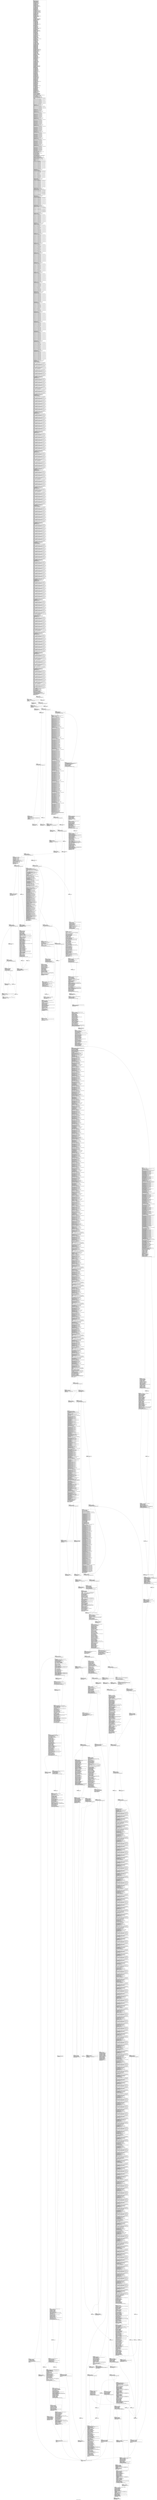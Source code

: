 digraph "CFG for 'func_32' function" {
	label="CFG for 'func_32' function";

	Node0xa9b13b8 [shape=record,label="{entry:\l  %retval = alloca %union.U0, align 1\l  %p_33.addr = alloca i8, align 1\l  %p_34.addr = alloca i32*, align 8\l  %p_35.addr = alloca i32*, align 8\l  %p_36.addr = alloca i32, align 4\l  %p_37.addr = alloca i32*, align 8\l  %l_1752 = alloca i32, align 4\l  %l_1806 = alloca [3 x i16***], align 16\l  %l_1805 = alloca i16****, align 8\l  %l_1804 = alloca i16*****, align 8\l  %l_1813 = alloca i8, align 1\l  %l_1816 = alloca i16*, align 8\l  %l_1886 = alloca i64, align 8\l  %l_1892 = alloca [1 x i32], align 4\l  %l_1940 = alloca [5 x [1 x i32]], align 16\l  %l_1955 = alloca i64, align 8\l  %l_1973 = alloca i16****, align 8\l  %l_1972 = alloca [8 x [6 x i16*****]], align 16\l  %l_1974 = alloca [7 x i32], align 16\l  %l_1975 = alloca i32, align 4\l  %l_1976 = alloca i64*, align 8\l  %l_1977 = alloca i32, align 4\l  %l_1980 = alloca i64, align 8\l  %l_1990 = alloca i32*, align 8\l  %l_1991 = alloca i32*, align 8\l  %l_1992 = alloca i32*, align 8\l  %l_2003 = alloca i8, align 1\l  %l_2064 = alloca %union.U0, align 1\l  %l_2080 = alloca i32*, align 8\l  %l_2107 = alloca i32, align 4\l  %l_2116 = alloca [9 x [1 x %union.U0]], align 1\l  %l_2119 = alloca [6 x [10 x [4 x i32]]], align 16\l  %l_2122 = alloca %union.U0***, align 8\l  %l_2133 = alloca i8*, align 8\l  %l_2132 = alloca [3 x [7 x [9 x i8**]]], align 16\l  %l_2131 = alloca [3 x [6 x [7 x i8***]]], align 16\l  %l_2130 = alloca i8****, align 8\l  %l_2137 = alloca i8*****, align 8\l  %l_2136 = alloca i8******, align 8\l  %l_2183 = alloca i64, align 8\l  %l_2223 = alloca i8******, align 8\l  %l_2253 = alloca i64, align 8\l  %l_2286 = alloca i8, align 1\l  %l_2334 = alloca i8******, align 8\l  %l_2347 = alloca i16****, align 8\l  %l_2400 = alloca i32, align 4\l  %l_2410 = alloca [1 x [10 x [3 x i64**]]], align 16\l  %l_2419 = alloca i32*****, align 8\l  %l_2459 = alloca %union.U0, align 1\l  %l_2461 = alloca i64, align 8\l  %i = alloca i32, align 4\l  %j = alloca i32, align 4\l  %k = alloca i32, align 4\l  %l_1779 = alloca i32**, align 8\l  %l_1778 = alloca [9 x [10 x i32***]], align 16\l  %l_1794 = alloca [5 x [3 x %union.U0]], align 1\l  %l_1835 = alloca [1 x i64], align 8\l  %l_1851 = alloca [5 x i16****], align 16\l  %l_1885 = alloca i8******, align 8\l  %l_1916 = alloca i16, align 2\l  %i875 = alloca i32, align 4\l  %j876 = alloca i32, align 4\l  %l_1743 = alloca i32*, align 8\l  %l_1744 = alloca i32*, align 8\l  %l_1745 = alloca i32*, align 8\l  %l_1746 = alloca i32*, align 8\l  %l_1747 = alloca i32*, align 8\l  %l_1748 = alloca i32*, align 8\l  %l_1749 = alloca i32*, align 8\l  %l_1750 = alloca i32*, align 8\l  %l_1751 = alloca [6 x [8 x [5 x i32*]]], align 16\l  %l_1761 = alloca i32, align 4\l  %l_1776 = alloca i32**, align 8\l  %l_1775 = alloca i32***, align 8\l  %i900 = alloca i32, align 4\l  %j901 = alloca i32, align 4\l  %k902 = alloca i32, align 4\l  %l_1773 = alloca i64*, align 8\l  %l_1777 = alloca i32****, align 8\l  %l_1784 = alloca i64*, align 8\l  %l_1785 = alloca i8*, align 8\l  %l_1800 = alloca i32, align 4\l  %l_1803 = alloca [7 x [8 x [4 x i16****]]], align 16\l  %l_1802 = alloca i16*****, align 8\l  %l_1817 = alloca %union.U0, align 1\l  %l_1821 = alloca i64, align 8\l  %l_1875 = alloca i8, align 1\l  %l_1891 = alloca i32*, align 8\l  %l_1890 = alloca i32**, align 8\l  %l_1889 = alloca [3 x [3 x i32***]], align 16\l  %l_1888 = alloca i32****, align 8\l  %l_1887 = alloca [7 x [4 x i32*****]], align 16\l  %l_1902 = alloca i16**, align 8\l  %l_1915 = alloca i32, align 4\l  %i1029 = alloca i32, align 4\l  %j1030 = alloca i32, align 4\l  %k1031 = alloca i32, align 4\l  %l_1795 = alloca i32, align 4\l  %l_1801 = alloca i64*, align 8\l  %l_1807 = alloca i64*, align 8\l  %l_1811 = alloca i32*****, align 8\l  %l_1812 = alloca i8, align 1\l  %l_1814 = alloca i8*, align 8\l  %l_1820 = alloca i8*, align 8\l  %l_1830 = alloca [7 x [7 x i32]], align 16\l  %l_1834 = alloca i32*, align 8\l  %l_1873 = alloca i8, align 1\l  %l_1880 = alloca i64, align 8\l  %l_1884 = alloca i8***, align 8\l  %l_1883 = alloca i8****, align 8\l  %l_1882 = alloca i8*****, align 8\l  %l_1881 = alloca i8******, align 8\l  %i1103 = alloca i32, align 4\l  %j1104 = alloca i32, align 4\l  %l_1850 = alloca [3 x [7 x [4 x i16*****]]], align 16\l  %l_1852 = alloca i32, align 4\l  %l_1901 = alloca i16**, align 8\l  %l_1908 = alloca i32, align 4\l  %l_1910 = alloca i8*****, align 8\l  %l_1909 = alloca i8******, align 8\l  %i1175 = alloca i32, align 4\l  %j1176 = alloca i32, align 4\l  %k1177 = alloca i32, align 4\l  %l_1857 = alloca i64*, align 8\l  %l_1874 = alloca i32, align 4\l  %l_1905 = alloca i32, align 4\l  %l_1914 = alloca i8****, align 8\l  %l_1913 = alloca i8*****, align 8\l  %l_1912 = alloca i8******, align 8\l  %l_1911 = alloca i8*******, align 8\l  %l_1921 = alloca %union.U0, align 1\l  %l_1933 = alloca i64, align 8\l  %l_1936 = alloca i16****, align 8\l  %l_1937 = alloca i64*, align 8\l  %l_1938 = alloca i64*, align 8\l  %l_1939 = alloca i64*, align 8\l  %l_1993 = alloca i32*, align 8\l  %l_1994 = alloca i32*, align 8\l  %l_1995 = alloca i32*, align 8\l  %l_1996 = alloca i32*, align 8\l  %l_1997 = alloca i32*, align 8\l  %l_1998 = alloca i32*, align 8\l  %l_1999 = alloca i32*, align 8\l  %l_2000 = alloca i32*, align 8\l  %l_2001 = alloca i32*, align 8\l  %l_2002 = alloca [9 x [9 x [2 x i32*]]], align 16\l  %l_2013 = alloca [9 x i64], align 16\l  %l_2024 = alloca [6 x [10 x [4 x i32**]]], align 16\l  %l_2023 = alloca i32***, align 8\l  %l_2022 = alloca i32****, align 8\l  %l_2030 = alloca [2 x [9 x [5 x i8]]], align 16\l  %l_2058 = alloca %union.U0, align 1\l  %l_2077 = alloca i32, align 4\l  %l_2091 = alloca i64***, align 8\l  %l_2095 = alloca i64, align 8\l  %l_2118 = alloca i16****, align 8\l  %l_2135 = alloca i8***, align 8\l  %l_2134 = alloca i8****, align 8\l  %l_2198 = alloca i64**, align 8\l  %l_2241 = alloca i16******, align 8\l  %l_2336 = alloca [2 x i8******], align 16\l  %l_2438 = alloca [5 x [10 x i8]], align 16\l  %i1906 = alloca i32, align 4\l  %j1907 = alloca i32, align 4\l  %k1908 = alloca i32, align 4\l  %l_2012 = alloca i32, align 4\l  %l_2018 = alloca i8*****, align 8\l  %l_2021 = alloca i32*, align 8\l  %l_2025 = alloca i8*, align 8\l  %l_2026 = alloca i32*, align 8\l  %l_2027 = alloca [8 x [9 x i32*]], align 16\l  %l_2033 = alloca i32, align 4\l  %l_2034 = alloca [3 x i32], align 4\l  %l_2060 = alloca i16, align 2\l  %l_2094 = alloca i8, align 1\l  %i2013 = alloca i32, align 4\l  %j2014 = alloca i32, align 4\l  %l_2117 = alloca i16****, align 8\l  %l_2120 = alloca i32, align 4\l  %l_2121 = alloca i32, align 4\l  %l_2123 = alloca i16, align 2\l  %l_2140 = alloca i8*****, align 8\l  %l_2139 = alloca i8******, align 8\l  %l_2159 = alloca [9 x i64*], align 16\l  %l_2189 = alloca i32, align 4\l  %l_2191 = alloca i32, align 4\l  %l_2192 = alloca i32, align 4\l  %l_2203 = alloca i32, align 4\l  %l_2204 = alloca i32, align 4\l  %l_2205 = alloca i32, align 4\l  %l_2206 = alloca i32, align 4\l  %l_2207 = alloca i32, align 4\l  %l_2208 = alloca i32, align 4\l  %l_2209 = alloca i8, align 1\l  %l_2212 = alloca [6 x [6 x i64***]], align 16\l  %l_2263 = alloca i8****, align 8\l  %l_2285 = alloca [7 x %union.U0*], align 16\l  %l_2299 = alloca [2 x i16******], align 16\l  %l_2302 = alloca i64, align 8\l  %l_2399 = alloca i32, align 4\l  %i2090 = alloca i32, align 4\l  %j2091 = alloca i32, align 4\l  %l_2141 = alloca i32*, align 8\l  %l_2146 = alloca i32*, align 8\l  %l_2147 = alloca i32*, align 8\l  %l_2150 = alloca i32, align 4\l  %l_2151 = alloca [6 x i32], align 16\l  %i2202 = alloca i32, align 4\l  %l_2173 = alloca i64, align 8\l  %l_2178 = alloca i16******, align 8\l  %l_2184 = alloca i32*, align 8\l  %l_2185 = alloca i32, align 4\l  %l_2190 = alloca [9 x [10 x i32]], align 16\l  %i2246 = alloca i32, align 4\l  %j2247 = alloca i32, align 4\l  %l_2152 = alloca i8, align 1\l  %l_2160 = alloca i64**, align 8\l  %i2254 = alloca i32, align 4\l  %j2255 = alloca i32, align 4\l  %l_2186 = alloca i64, align 8\l  %l_2193 = alloca i32, align 4\l  %l_2197 = alloca i64**, align 8\l  %l_2196 = alloca i64***, align 8\l  %l_2199 = alloca i64***, align 8\l  %l_2200 = alloca i32, align 4\l  %l_2201 = alloca i32, align 4\l  %l_2202 = alloca [6 x i32], align 16\l  %i2362 = alloca i32, align 4\l  %l_2220 = alloca [10 x i16], align 16\l  %l_2221 = alloca i32*, align 8\l  %l_2243 = alloca i16*****, align 8\l  %l_2242 = alloca i16******, align 8\l  %l_2244 = alloca i16**, align 8\l  %l_2250 = alloca [4 x i8], align 1\l  %l_2276 = alloca i8, align 1\l  %l_2300 = alloca i8**, align 8\l  %l_2348 = alloca i16****, align 8\l  %l_2350 = alloca i32, align 4\l  %i2382 = alloca i32, align 4\l  %l_2214 = alloca i32*, align 8\l  %l_2213 = alloca i32**, align 8\l  %l_2222 = alloca [3 x [6 x %union.U0]], align 16\l  %l_2224 = alloca i8******, align 8\l  %i2401 = alloca i32, align 4\l  %j2402 = alloca i32, align 4\l  %l_2287 = alloca i32, align 4\l  %l_2296 = alloca i32****, align 8\l  %l_2324 = alloca i16, align 2\l  %l_2339 = alloca i32*, align 8\l  %i2480 = alloca i32, align 4\l  %l_2401 = alloca i8, align 1\l  %l_2367 = alloca i32, align 4\l  %l_2384 = alloca i8*, align 8\l  %l_2402 = alloca i32, align 4\l  %l_2403 = alloca [8 x [9 x [3 x i32*]]], align 16\l  %i3175 = alloca i32, align 4\l  %j3176 = alloca i32, align 4\l  %k3177 = alloca i32, align 4\l  %l_2417 = alloca i16, align 2\l  %l_2420 = alloca i32, align 4\l  %l_2418 = alloca [6 x [5 x i32]], align 16\l  %l_2421 = alloca i32*, align 8\l  %l_2422 = alloca i32, align 4\l  %i3284 = alloca i32, align 4\l  %j3285 = alloca i32, align 4\l  %l_2433 = alloca i32, align 4\l  %l_2437 = alloca i32, align 4\l  %l_2439 = alloca %union.U0, align 1\l  %l_2434 = alloca [6 x i32], align 16\l  %i3395 = alloca i32, align 4\l  %l_2444 = alloca i16, align 2\l  %l_2445 = alloca [7 x [9 x i32*]], align 16\l  %l_2446 = alloca [5 x [7 x i32]], align 16\l  %l_2460 = alloca i16*****, align 8\l  %i3563 = alloca i32, align 4\l  %j3564 = alloca i32, align 4\l  store i8 %p_33, i8* %p_33.addr, align 1\l  store i32* %p_34, i32** %p_34.addr, align 8\l  store i32* %p_35, i32** %p_35.addr, align 8\l  store i32 %p_36, i32* %p_36.addr, align 4\l  store i32* %p_37, i32** %p_37.addr, align 8\l  store i32 6, i32* %l_1752, align 4\l  %arrayidx = getelementptr inbounds [3 x i16***]* %l_1806, i32 0, i64 0\l  store i16**** %arrayidx, i16***** %l_1805, align 8\l  store i16***** %l_1805, i16****** %l_1804, align 8\l  store i8 -6, i8* %l_1813, align 1\l  store i16* @g_379, i16** %l_1816, align 8\l  store i64 2444633162059161921, i64* %l_1886, align 8\l  store i64 2156166427730809588, i64* %l_1955, align 8\l  store i16**** null, i16***** %l_1973, align 8\l  %arrayinit.begin = getelementptr inbounds [8 x [6 x i16*****]]* %l_1972, i64\l... 0, i64 0\l  %arrayinit.begin1 = getelementptr inbounds [6 x i16*****]* %arrayinit.begin,\l... i64 0, i64 0\l  store i16***** %l_1973, i16****** %arrayinit.begin1\l  %arrayinit.element = getelementptr inbounds i16****** %arrayinit.begin1, i64\l... 1\l  store i16***** %l_1973, i16****** %arrayinit.element\l  %arrayinit.element2 = getelementptr inbounds i16****** %arrayinit.element,\l... i64 1\l  store i16***** %l_1973, i16****** %arrayinit.element2\l  %arrayinit.element3 = getelementptr inbounds i16****** %arrayinit.element2,\l... i64 1\l  store i16***** %l_1973, i16****** %arrayinit.element3\l  %arrayinit.element4 = getelementptr inbounds i16****** %arrayinit.element3,\l... i64 1\l  store i16***** %l_1973, i16****** %arrayinit.element4\l  %arrayinit.element5 = getelementptr inbounds i16****** %arrayinit.element4,\l... i64 1\l  store i16***** null, i16****** %arrayinit.element5\l  %arrayinit.element6 = getelementptr inbounds [6 x i16*****]*\l... %arrayinit.begin, i64 1\l  %arrayinit.begin7 = getelementptr inbounds [6 x i16*****]*\l... %arrayinit.element6, i64 0, i64 0\l  store i16***** %l_1973, i16****** %arrayinit.begin7\l  %arrayinit.element8 = getelementptr inbounds i16****** %arrayinit.begin7,\l... i64 1\l  store i16***** %l_1973, i16****** %arrayinit.element8\l  %arrayinit.element9 = getelementptr inbounds i16****** %arrayinit.element8,\l... i64 1\l  store i16***** %l_1973, i16****** %arrayinit.element9\l  %arrayinit.element10 = getelementptr inbounds i16****** %arrayinit.element9,\l... i64 1\l  store i16***** %l_1973, i16****** %arrayinit.element10\l  %arrayinit.element11 = getelementptr inbounds i16******\l... %arrayinit.element10, i64 1\l  store i16***** %l_1973, i16****** %arrayinit.element11\l  %arrayinit.element12 = getelementptr inbounds i16******\l... %arrayinit.element11, i64 1\l  store i16***** null, i16****** %arrayinit.element12\l  %arrayinit.element13 = getelementptr inbounds [6 x i16*****]*\l... %arrayinit.element6, i64 1\l  %arrayinit.begin14 = getelementptr inbounds [6 x i16*****]*\l... %arrayinit.element13, i64 0, i64 0\l  store i16***** %l_1973, i16****** %arrayinit.begin14\l  %arrayinit.element15 = getelementptr inbounds i16****** %arrayinit.begin14,\l... i64 1\l  store i16***** %l_1973, i16****** %arrayinit.element15\l  %arrayinit.element16 = getelementptr inbounds i16******\l... %arrayinit.element15, i64 1\l  store i16***** %l_1973, i16****** %arrayinit.element16\l  %arrayinit.element17 = getelementptr inbounds i16******\l... %arrayinit.element16, i64 1\l  store i16***** %l_1973, i16****** %arrayinit.element17\l  %arrayinit.element18 = getelementptr inbounds i16******\l... %arrayinit.element17, i64 1\l  store i16***** %l_1973, i16****** %arrayinit.element18\l  %arrayinit.element19 = getelementptr inbounds i16******\l... %arrayinit.element18, i64 1\l  store i16***** null, i16****** %arrayinit.element19\l  %arrayinit.element20 = getelementptr inbounds [6 x i16*****]*\l... %arrayinit.element13, i64 1\l  %arrayinit.begin21 = getelementptr inbounds [6 x i16*****]*\l... %arrayinit.element20, i64 0, i64 0\l  store i16***** %l_1973, i16****** %arrayinit.begin21\l  %arrayinit.element22 = getelementptr inbounds i16****** %arrayinit.begin21,\l... i64 1\l  store i16***** %l_1973, i16****** %arrayinit.element22\l  %arrayinit.element23 = getelementptr inbounds i16******\l... %arrayinit.element22, i64 1\l  store i16***** %l_1973, i16****** %arrayinit.element23\l  %arrayinit.element24 = getelementptr inbounds i16******\l... %arrayinit.element23, i64 1\l  store i16***** %l_1973, i16****** %arrayinit.element24\l  %arrayinit.element25 = getelementptr inbounds i16******\l... %arrayinit.element24, i64 1\l  store i16***** %l_1973, i16****** %arrayinit.element25\l  %arrayinit.element26 = getelementptr inbounds i16******\l... %arrayinit.element25, i64 1\l  store i16***** null, i16****** %arrayinit.element26\l  %arrayinit.element27 = getelementptr inbounds [6 x i16*****]*\l... %arrayinit.element20, i64 1\l  %arrayinit.begin28 = getelementptr inbounds [6 x i16*****]*\l... %arrayinit.element27, i64 0, i64 0\l  store i16***** %l_1973, i16****** %arrayinit.begin28\l  %arrayinit.element29 = getelementptr inbounds i16****** %arrayinit.begin28,\l... i64 1\l  store i16***** %l_1973, i16****** %arrayinit.element29\l  %arrayinit.element30 = getelementptr inbounds i16******\l... %arrayinit.element29, i64 1\l  store i16***** %l_1973, i16****** %arrayinit.element30\l  %arrayinit.element31 = getelementptr inbounds i16******\l... %arrayinit.element30, i64 1\l  store i16***** %l_1973, i16****** %arrayinit.element31\l  %arrayinit.element32 = getelementptr inbounds i16******\l... %arrayinit.element31, i64 1\l  store i16***** %l_1973, i16****** %arrayinit.element32\l  %arrayinit.element33 = getelementptr inbounds i16******\l... %arrayinit.element32, i64 1\l  store i16***** null, i16****** %arrayinit.element33\l  %arrayinit.element34 = getelementptr inbounds [6 x i16*****]*\l... %arrayinit.element27, i64 1\l  %arrayinit.begin35 = getelementptr inbounds [6 x i16*****]*\l... %arrayinit.element34, i64 0, i64 0\l  store i16***** %l_1973, i16****** %arrayinit.begin35\l  %arrayinit.element36 = getelementptr inbounds i16****** %arrayinit.begin35,\l... i64 1\l  store i16***** %l_1973, i16****** %arrayinit.element36\l  %arrayinit.element37 = getelementptr inbounds i16******\l... %arrayinit.element36, i64 1\l  store i16***** %l_1973, i16****** %arrayinit.element37\l  %arrayinit.element38 = getelementptr inbounds i16******\l... %arrayinit.element37, i64 1\l  store i16***** %l_1973, i16****** %arrayinit.element38\l  %arrayinit.element39 = getelementptr inbounds i16******\l... %arrayinit.element38, i64 1\l  store i16***** %l_1973, i16****** %arrayinit.element39\l  %arrayinit.element40 = getelementptr inbounds i16******\l... %arrayinit.element39, i64 1\l  store i16***** null, i16****** %arrayinit.element40\l  %arrayinit.element41 = getelementptr inbounds [6 x i16*****]*\l... %arrayinit.element34, i64 1\l  %arrayinit.begin42 = getelementptr inbounds [6 x i16*****]*\l... %arrayinit.element41, i64 0, i64 0\l  store i16***** %l_1973, i16****** %arrayinit.begin42\l  %arrayinit.element43 = getelementptr inbounds i16****** %arrayinit.begin42,\l... i64 1\l  store i16***** %l_1973, i16****** %arrayinit.element43\l  %arrayinit.element44 = getelementptr inbounds i16******\l... %arrayinit.element43, i64 1\l  store i16***** %l_1973, i16****** %arrayinit.element44\l  %arrayinit.element45 = getelementptr inbounds i16******\l... %arrayinit.element44, i64 1\l  store i16***** %l_1973, i16****** %arrayinit.element45\l  %arrayinit.element46 = getelementptr inbounds i16******\l... %arrayinit.element45, i64 1\l  store i16***** %l_1973, i16****** %arrayinit.element46\l  %arrayinit.element47 = getelementptr inbounds i16******\l... %arrayinit.element46, i64 1\l  store i16***** null, i16****** %arrayinit.element47\l  %arrayinit.element48 = getelementptr inbounds [6 x i16*****]*\l... %arrayinit.element41, i64 1\l  %arrayinit.begin49 = getelementptr inbounds [6 x i16*****]*\l... %arrayinit.element48, i64 0, i64 0\l  store i16***** %l_1973, i16****** %arrayinit.begin49\l  %arrayinit.element50 = getelementptr inbounds i16****** %arrayinit.begin49,\l... i64 1\l  store i16***** %l_1973, i16****** %arrayinit.element50\l  %arrayinit.element51 = getelementptr inbounds i16******\l... %arrayinit.element50, i64 1\l  store i16***** %l_1973, i16****** %arrayinit.element51\l  %arrayinit.element52 = getelementptr inbounds i16******\l... %arrayinit.element51, i64 1\l  store i16***** %l_1973, i16****** %arrayinit.element52\l  %arrayinit.element53 = getelementptr inbounds i16******\l... %arrayinit.element52, i64 1\l  store i16***** %l_1973, i16****** %arrayinit.element53\l  %arrayinit.element54 = getelementptr inbounds i16******\l... %arrayinit.element53, i64 1\l  store i16***** null, i16****** %arrayinit.element54\l  %0 = bitcast [7 x i32]* %l_1974 to i8*\l  call void @llvm.memcpy.p0i8.p0i8.i64(i8* %0, i8* bitcast ([7 x i32]*\l... @func_32.l_1974 to i8*), i64 28, i32 16, i1 false)\l  store i32 0, i32* %l_1975, align 4\l  store i64* %l_1886, i64** %l_1976, align 8\l  store i32 -8, i32* %l_1977, align 4\l  store i64 1505641320416264482, i64* %l_1980, align 8\l  store i32* null, i32** %l_1990, align 8\l  store i32* null, i32** %l_1991, align 8\l  store i32* @g_82, i32** %l_1992, align 8\l  store i8 -4, i8* %l_2003, align 1\l  %1 = bitcast %union.U0* %l_2064 to i8*\l  call void @llvm.memcpy.p0i8.p0i8.i64(i8* %1, i8* getelementptr inbounds\l... (%union.U0* @func_32.l_2064, i32 0, i32 0), i64 1, i32 1, i1 false)\l  store i32* null, i32** %l_2080, align 8\l  store i32 -1132491628, i32* %l_2107, align 4\l  %2 = bitcast [9 x [1 x %union.U0]]* %l_2116 to i8*\l  call void @llvm.memset.p0i8.i64(i8* %2, i8 0, i64 9, i32 1, i1 false)\l  %3 = bitcast [6 x [10 x [4 x i32]]]* %l_2119 to i8*\l  call void @llvm.memcpy.p0i8.p0i8.i64(i8* %3, i8* bitcast ([6 x [10 x [4 x\l... i32]]]* @func_32.l_2119 to i8*), i64 960, i32 16, i1 false)\l  store %union.U0*** @g_748, %union.U0**** %l_2122, align 8\l  store i8* null, i8** %l_2133, align 8\l  %arrayinit.begin55 = getelementptr inbounds [3 x [7 x [9 x i8**]]]* %l_2132,\l... i64 0, i64 0\l  %arrayinit.begin56 = getelementptr inbounds [7 x [9 x i8**]]*\l... %arrayinit.begin55, i64 0, i64 0\l  %arrayinit.begin57 = getelementptr inbounds [9 x i8**]* %arrayinit.begin56,\l... i64 0, i64 0\l  store i8** %l_2133, i8*** %arrayinit.begin57\l  %arrayinit.element58 = getelementptr inbounds i8*** %arrayinit.begin57, i64 1\l  store i8** %l_2133, i8*** %arrayinit.element58\l  %arrayinit.element59 = getelementptr inbounds i8*** %arrayinit.element58,\l... i64 1\l  store i8** %l_2133, i8*** %arrayinit.element59\l  %arrayinit.element60 = getelementptr inbounds i8*** %arrayinit.element59,\l... i64 1\l  store i8** %l_2133, i8*** %arrayinit.element60\l  %arrayinit.element61 = getelementptr inbounds i8*** %arrayinit.element60,\l... i64 1\l  store i8** %l_2133, i8*** %arrayinit.element61\l  %arrayinit.element62 = getelementptr inbounds i8*** %arrayinit.element61,\l... i64 1\l  store i8** %l_2133, i8*** %arrayinit.element62\l  %arrayinit.element63 = getelementptr inbounds i8*** %arrayinit.element62,\l... i64 1\l  store i8** %l_2133, i8*** %arrayinit.element63\l  %arrayinit.element64 = getelementptr inbounds i8*** %arrayinit.element63,\l... i64 1\l  store i8** %l_2133, i8*** %arrayinit.element64\l  %arrayinit.element65 = getelementptr inbounds i8*** %arrayinit.element64,\l... i64 1\l  store i8** %l_2133, i8*** %arrayinit.element65\l  %arrayinit.element66 = getelementptr inbounds [9 x i8**]*\l... %arrayinit.begin56, i64 1\l  %arrayinit.begin67 = getelementptr inbounds [9 x i8**]*\l... %arrayinit.element66, i64 0, i64 0\l  store i8** %l_2133, i8*** %arrayinit.begin67\l  %arrayinit.element68 = getelementptr inbounds i8*** %arrayinit.begin67, i64 1\l  store i8** %l_2133, i8*** %arrayinit.element68\l  %arrayinit.element69 = getelementptr inbounds i8*** %arrayinit.element68,\l... i64 1\l  store i8** %l_2133, i8*** %arrayinit.element69\l  %arrayinit.element70 = getelementptr inbounds i8*** %arrayinit.element69,\l... i64 1\l  store i8** null, i8*** %arrayinit.element70\l  %arrayinit.element71 = getelementptr inbounds i8*** %arrayinit.element70,\l... i64 1\l  store i8** null, i8*** %arrayinit.element71\l  %arrayinit.element72 = getelementptr inbounds i8*** %arrayinit.element71,\l... i64 1\l  store i8** %l_2133, i8*** %arrayinit.element72\l  %arrayinit.element73 = getelementptr inbounds i8*** %arrayinit.element72,\l... i64 1\l  store i8** %l_2133, i8*** %arrayinit.element73\l  %arrayinit.element74 = getelementptr inbounds i8*** %arrayinit.element73,\l... i64 1\l  store i8** %l_2133, i8*** %arrayinit.element74\l  %arrayinit.element75 = getelementptr inbounds i8*** %arrayinit.element74,\l... i64 1\l  store i8** null, i8*** %arrayinit.element75\l  %arrayinit.element76 = getelementptr inbounds [9 x i8**]*\l... %arrayinit.element66, i64 1\l  %arrayinit.begin77 = getelementptr inbounds [9 x i8**]*\l... %arrayinit.element76, i64 0, i64 0\l  store i8** %l_2133, i8*** %arrayinit.begin77\l  %arrayinit.element78 = getelementptr inbounds i8*** %arrayinit.begin77, i64 1\l  store i8** %l_2133, i8*** %arrayinit.element78\l  %arrayinit.element79 = getelementptr inbounds i8*** %arrayinit.element78,\l... i64 1\l  store i8** %l_2133, i8*** %arrayinit.element79\l  %arrayinit.element80 = getelementptr inbounds i8*** %arrayinit.element79,\l... i64 1\l  store i8** %l_2133, i8*** %arrayinit.element80\l  %arrayinit.element81 = getelementptr inbounds i8*** %arrayinit.element80,\l... i64 1\l  store i8** %l_2133, i8*** %arrayinit.element81\l  %arrayinit.element82 = getelementptr inbounds i8*** %arrayinit.element81,\l... i64 1\l  store i8** %l_2133, i8*** %arrayinit.element82\l  %arrayinit.element83 = getelementptr inbounds i8*** %arrayinit.element82,\l... i64 1\l  store i8** %l_2133, i8*** %arrayinit.element83\l  %arrayinit.element84 = getelementptr inbounds i8*** %arrayinit.element83,\l... i64 1\l  store i8** %l_2133, i8*** %arrayinit.element84\l  %arrayinit.element85 = getelementptr inbounds i8*** %arrayinit.element84,\l... i64 1\l  store i8** %l_2133, i8*** %arrayinit.element85\l  %arrayinit.element86 = getelementptr inbounds [9 x i8**]*\l... %arrayinit.element76, i64 1\l  %4 = bitcast [9 x i8**]* %arrayinit.element86 to i8*\l  call void @llvm.memset.p0i8.i64(i8* %4, i8 0, i64 72, i32 8, i1 false)\l  %arrayinit.begin87 = getelementptr inbounds [9 x i8**]*\l... %arrayinit.element86, i64 0, i64 0\l  %arrayinit.element88 = getelementptr inbounds i8*** %arrayinit.begin87, i64 1\l  %arrayinit.element89 = getelementptr inbounds i8*** %arrayinit.element88,\l... i64 1\l  store i8** %l_2133, i8*** %arrayinit.element89\l  %arrayinit.element90 = getelementptr inbounds i8*** %arrayinit.element89,\l... i64 1\l  %arrayinit.element91 = getelementptr inbounds i8*** %arrayinit.element90,\l... i64 1\l  %arrayinit.element92 = getelementptr inbounds i8*** %arrayinit.element91,\l... i64 1\l  %arrayinit.element93 = getelementptr inbounds i8*** %arrayinit.element92,\l... i64 1\l  %arrayinit.element94 = getelementptr inbounds i8*** %arrayinit.element93,\l... i64 1\l  store i8** %l_2133, i8*** %arrayinit.element94\l  %arrayinit.element95 = getelementptr inbounds i8*** %arrayinit.element94,\l... i64 1\l  %arrayinit.element96 = getelementptr inbounds [9 x i8**]*\l... %arrayinit.element86, i64 1\l  %arrayinit.begin97 = getelementptr inbounds [9 x i8**]*\l... %arrayinit.element96, i64 0, i64 0\l  store i8** %l_2133, i8*** %arrayinit.begin97\l  %arrayinit.element98 = getelementptr inbounds i8*** %arrayinit.begin97, i64 1\l  store i8** %l_2133, i8*** %arrayinit.element98\l  %arrayinit.element99 = getelementptr inbounds i8*** %arrayinit.element98,\l... i64 1\l  store i8** %l_2133, i8*** %arrayinit.element99\l  %arrayinit.element100 = getelementptr inbounds i8*** %arrayinit.element99,\l... i64 1\l  store i8** %l_2133, i8*** %arrayinit.element100\l  %arrayinit.element101 = getelementptr inbounds i8*** %arrayinit.element100,\l... i64 1\l  store i8** %l_2133, i8*** %arrayinit.element101\l  %arrayinit.element102 = getelementptr inbounds i8*** %arrayinit.element101,\l... i64 1\l  store i8** %l_2133, i8*** %arrayinit.element102\l  %arrayinit.element103 = getelementptr inbounds i8*** %arrayinit.element102,\l... i64 1\l  store i8** %l_2133, i8*** %arrayinit.element103\l  %arrayinit.element104 = getelementptr inbounds i8*** %arrayinit.element103,\l... i64 1\l  store i8** %l_2133, i8*** %arrayinit.element104\l  %arrayinit.element105 = getelementptr inbounds i8*** %arrayinit.element104,\l... i64 1\l  store i8** %l_2133, i8*** %arrayinit.element105\l  %arrayinit.element106 = getelementptr inbounds [9 x i8**]*\l... %arrayinit.element96, i64 1\l  %5 = bitcast [9 x i8**]* %arrayinit.element106 to i8*\l  call void @llvm.memset.p0i8.i64(i8* %5, i8 0, i64 72, i32 8, i1 false)\l  %arrayinit.begin107 = getelementptr inbounds [9 x i8**]*\l... %arrayinit.element106, i64 0, i64 0\l  %arrayinit.element108 = getelementptr inbounds i8*** %arrayinit.begin107,\l... i64 1\l  %arrayinit.element109 = getelementptr inbounds i8*** %arrayinit.element108,\l... i64 1\l  %arrayinit.element110 = getelementptr inbounds i8*** %arrayinit.element109,\l... i64 1\l  store i8** %l_2133, i8*** %arrayinit.element110\l  %arrayinit.element111 = getelementptr inbounds i8*** %arrayinit.element110,\l... i64 1\l  %arrayinit.element112 = getelementptr inbounds i8*** %arrayinit.element111,\l... i64 1\l  %arrayinit.element113 = getelementptr inbounds i8*** %arrayinit.element112,\l... i64 1\l  %arrayinit.element114 = getelementptr inbounds i8*** %arrayinit.element113,\l... i64 1\l  %arrayinit.element115 = getelementptr inbounds i8*** %arrayinit.element114,\l... i64 1\l  store i8** %l_2133, i8*** %arrayinit.element115\l  %arrayinit.element116 = getelementptr inbounds [9 x i8**]*\l... %arrayinit.element106, i64 1\l  %arrayinit.begin117 = getelementptr inbounds [9 x i8**]*\l... %arrayinit.element116, i64 0, i64 0\l  store i8** %l_2133, i8*** %arrayinit.begin117\l  %arrayinit.element118 = getelementptr inbounds i8*** %arrayinit.begin117,\l... i64 1\l  store i8** %l_2133, i8*** %arrayinit.element118\l  %arrayinit.element119 = getelementptr inbounds i8*** %arrayinit.element118,\l... i64 1\l  store i8** %l_2133, i8*** %arrayinit.element119\l  %arrayinit.element120 = getelementptr inbounds i8*** %arrayinit.element119,\l... i64 1\l  store i8** %l_2133, i8*** %arrayinit.element120\l  %arrayinit.element121 = getelementptr inbounds i8*** %arrayinit.element120,\l... i64 1\l  store i8** %l_2133, i8*** %arrayinit.element121\l  %arrayinit.element122 = getelementptr inbounds i8*** %arrayinit.element121,\l... i64 1\l  store i8** %l_2133, i8*** %arrayinit.element122\l  %arrayinit.element123 = getelementptr inbounds i8*** %arrayinit.element122,\l... i64 1\l  store i8** %l_2133, i8*** %arrayinit.element123\l  %arrayinit.element124 = getelementptr inbounds i8*** %arrayinit.element123,\l... i64 1\l  store i8** %l_2133, i8*** %arrayinit.element124\l  %arrayinit.element125 = getelementptr inbounds i8*** %arrayinit.element124,\l... i64 1\l  store i8** %l_2133, i8*** %arrayinit.element125\l  %arrayinit.element126 = getelementptr inbounds [7 x [9 x i8**]]*\l... %arrayinit.begin55, i64 1\l  %arrayinit.begin127 = getelementptr inbounds [7 x [9 x i8**]]*\l... %arrayinit.element126, i64 0, i64 0\l  %arrayinit.begin128 = getelementptr inbounds [9 x i8**]*\l... %arrayinit.begin127, i64 0, i64 0\l  store i8** %l_2133, i8*** %arrayinit.begin128\l  %arrayinit.element129 = getelementptr inbounds i8*** %arrayinit.begin128,\l... i64 1\l  store i8** null, i8*** %arrayinit.element129\l  %arrayinit.element130 = getelementptr inbounds i8*** %arrayinit.element129,\l... i64 1\l  store i8** null, i8*** %arrayinit.element130\l  %arrayinit.element131 = getelementptr inbounds i8*** %arrayinit.element130,\l... i64 1\l  store i8** %l_2133, i8*** %arrayinit.element131\l  %arrayinit.element132 = getelementptr inbounds i8*** %arrayinit.element131,\l... i64 1\l  store i8** null, i8*** %arrayinit.element132\l  %arrayinit.element133 = getelementptr inbounds i8*** %arrayinit.element132,\l... i64 1\l  store i8** %l_2133, i8*** %arrayinit.element133\l  %arrayinit.element134 = getelementptr inbounds i8*** %arrayinit.element133,\l... i64 1\l  store i8** %l_2133, i8*** %arrayinit.element134\l  %arrayinit.element135 = getelementptr inbounds i8*** %arrayinit.element134,\l... i64 1\l  store i8** %l_2133, i8*** %arrayinit.element135\l  %arrayinit.element136 = getelementptr inbounds i8*** %arrayinit.element135,\l... i64 1\l  store i8** %l_2133, i8*** %arrayinit.element136\l  %arrayinit.element137 = getelementptr inbounds [9 x i8**]*\l... %arrayinit.begin127, i64 1\l  %arrayinit.begin138 = getelementptr inbounds [9 x i8**]*\l... %arrayinit.element137, i64 0, i64 0\l  store i8** %l_2133, i8*** %arrayinit.begin138\l  %arrayinit.element139 = getelementptr inbounds i8*** %arrayinit.begin138,\l... i64 1\l  store i8** %l_2133, i8*** %arrayinit.element139\l  %arrayinit.element140 = getelementptr inbounds i8*** %arrayinit.element139,\l... i64 1\l  store i8** %l_2133, i8*** %arrayinit.element140\l  %arrayinit.element141 = getelementptr inbounds i8*** %arrayinit.element140,\l... i64 1\l  store i8** %l_2133, i8*** %arrayinit.element141\l  %arrayinit.element142 = getelementptr inbounds i8*** %arrayinit.element141,\l... i64 1\l  store i8** %l_2133, i8*** %arrayinit.element142\l  %arrayinit.element143 = getelementptr inbounds i8*** %arrayinit.element142,\l... i64 1\l  store i8** %l_2133, i8*** %arrayinit.element143\l  %arrayinit.element144 = getelementptr inbounds i8*** %arrayinit.element143,\l... i64 1\l  store i8** %l_2133, i8*** %arrayinit.element144\l  %arrayinit.element145 = getelementptr inbounds i8*** %arrayinit.element144,\l... i64 1\l  store i8** %l_2133, i8*** %arrayinit.element145\l  %arrayinit.element146 = getelementptr inbounds i8*** %arrayinit.element145,\l... i64 1\l  store i8** %l_2133, i8*** %arrayinit.element146\l  %arrayinit.element147 = getelementptr inbounds [9 x i8**]*\l... %arrayinit.element137, i64 1\l  %arrayinit.begin148 = getelementptr inbounds [9 x i8**]*\l... %arrayinit.element147, i64 0, i64 0\l  store i8** %l_2133, i8*** %arrayinit.begin148\l  %arrayinit.element149 = getelementptr inbounds i8*** %arrayinit.begin148,\l... i64 1\l  store i8** null, i8*** %arrayinit.element149\l  %arrayinit.element150 = getelementptr inbounds i8*** %arrayinit.element149,\l... i64 1\l  store i8** %l_2133, i8*** %arrayinit.element150\l  %arrayinit.element151 = getelementptr inbounds i8*** %arrayinit.element150,\l... i64 1\l  store i8** %l_2133, i8*** %arrayinit.element151\l  %arrayinit.element152 = getelementptr inbounds i8*** %arrayinit.element151,\l... i64 1\l  store i8** null, i8*** %arrayinit.element152\l  %arrayinit.element153 = getelementptr inbounds i8*** %arrayinit.element152,\l... i64 1\l  store i8** %l_2133, i8*** %arrayinit.element153\l  %arrayinit.element154 = getelementptr inbounds i8*** %arrayinit.element153,\l... i64 1\l  store i8** null, i8*** %arrayinit.element154\l  %arrayinit.element155 = getelementptr inbounds i8*** %arrayinit.element154,\l... i64 1\l  store i8** %l_2133, i8*** %arrayinit.element155\l  %arrayinit.element156 = getelementptr inbounds i8*** %arrayinit.element155,\l... i64 1\l  store i8** %l_2133, i8*** %arrayinit.element156\l  %arrayinit.element157 = getelementptr inbounds [9 x i8**]*\l... %arrayinit.element147, i64 1\l  %arrayinit.begin158 = getelementptr inbounds [9 x i8**]*\l... %arrayinit.element157, i64 0, i64 0\l  store i8** %l_2133, i8*** %arrayinit.begin158\l  %arrayinit.element159 = getelementptr inbounds i8*** %arrayinit.begin158,\l... i64 1\l  store i8** %l_2133, i8*** %arrayinit.element159\l  %arrayinit.element160 = getelementptr inbounds i8*** %arrayinit.element159,\l... i64 1\l  store i8** %l_2133, i8*** %arrayinit.element160\l  %arrayinit.element161 = getelementptr inbounds i8*** %arrayinit.element160,\l... i64 1\l  store i8** %l_2133, i8*** %arrayinit.element161\l  %arrayinit.element162 = getelementptr inbounds i8*** %arrayinit.element161,\l... i64 1\l  store i8** %l_2133, i8*** %arrayinit.element162\l  %arrayinit.element163 = getelementptr inbounds i8*** %arrayinit.element162,\l... i64 1\l  store i8** %l_2133, i8*** %arrayinit.element163\l  %arrayinit.element164 = getelementptr inbounds i8*** %arrayinit.element163,\l... i64 1\l  store i8** %l_2133, i8*** %arrayinit.element164\l  %arrayinit.element165 = getelementptr inbounds i8*** %arrayinit.element164,\l... i64 1\l  store i8** %l_2133, i8*** %arrayinit.element165\l  %arrayinit.element166 = getelementptr inbounds i8*** %arrayinit.element165,\l... i64 1\l  store i8** %l_2133, i8*** %arrayinit.element166\l  %arrayinit.element167 = getelementptr inbounds [9 x i8**]*\l... %arrayinit.element157, i64 1\l  %arrayinit.begin168 = getelementptr inbounds [9 x i8**]*\l... %arrayinit.element167, i64 0, i64 0\l  store i8** %l_2133, i8*** %arrayinit.begin168\l  %arrayinit.element169 = getelementptr inbounds i8*** %arrayinit.begin168,\l... i64 1\l  store i8** null, i8*** %arrayinit.element169\l  %arrayinit.element170 = getelementptr inbounds i8*** %arrayinit.element169,\l... i64 1\l  store i8** %l_2133, i8*** %arrayinit.element170\l  %arrayinit.element171 = getelementptr inbounds i8*** %arrayinit.element170,\l... i64 1\l  store i8** %l_2133, i8*** %arrayinit.element171\l  %arrayinit.element172 = getelementptr inbounds i8*** %arrayinit.element171,\l... i64 1\l  store i8** %l_2133, i8*** %arrayinit.element172\l  %arrayinit.element173 = getelementptr inbounds i8*** %arrayinit.element172,\l... i64 1\l  store i8** %l_2133, i8*** %arrayinit.element173\l  %arrayinit.element174 = getelementptr inbounds i8*** %arrayinit.element173,\l... i64 1\l  store i8** null, i8*** %arrayinit.element174\l  %arrayinit.element175 = getelementptr inbounds i8*** %arrayinit.element174,\l... i64 1\l  store i8** %l_2133, i8*** %arrayinit.element175\l  %arrayinit.element176 = getelementptr inbounds i8*** %arrayinit.element175,\l... i64 1\l  store i8** %l_2133, i8*** %arrayinit.element176\l  %arrayinit.element177 = getelementptr inbounds [9 x i8**]*\l... %arrayinit.element167, i64 1\l  %arrayinit.begin178 = getelementptr inbounds [9 x i8**]*\l... %arrayinit.element177, i64 0, i64 0\l  store i8** %l_2133, i8*** %arrayinit.begin178\l  %arrayinit.element179 = getelementptr inbounds i8*** %arrayinit.begin178,\l... i64 1\l  store i8** %l_2133, i8*** %arrayinit.element179\l  %arrayinit.element180 = getelementptr inbounds i8*** %arrayinit.element179,\l... i64 1\l  store i8** %l_2133, i8*** %arrayinit.element180\l  %arrayinit.element181 = getelementptr inbounds i8*** %arrayinit.element180,\l... i64 1\l  store i8** %l_2133, i8*** %arrayinit.element181\l  %arrayinit.element182 = getelementptr inbounds i8*** %arrayinit.element181,\l... i64 1\l  store i8** %l_2133, i8*** %arrayinit.element182\l  %arrayinit.element183 = getelementptr inbounds i8*** %arrayinit.element182,\l... i64 1\l  store i8** %l_2133, i8*** %arrayinit.element183\l  %arrayinit.element184 = getelementptr inbounds i8*** %arrayinit.element183,\l... i64 1\l  store i8** %l_2133, i8*** %arrayinit.element184\l  %arrayinit.element185 = getelementptr inbounds i8*** %arrayinit.element184,\l... i64 1\l  store i8** %l_2133, i8*** %arrayinit.element185\l  %arrayinit.element186 = getelementptr inbounds i8*** %arrayinit.element185,\l... i64 1\l  store i8** %l_2133, i8*** %arrayinit.element186\l  %arrayinit.element187 = getelementptr inbounds [9 x i8**]*\l... %arrayinit.element177, i64 1\l  %arrayinit.begin188 = getelementptr inbounds [9 x i8**]*\l... %arrayinit.element187, i64 0, i64 0\l  store i8** null, i8*** %arrayinit.begin188\l  %arrayinit.element189 = getelementptr inbounds i8*** %arrayinit.begin188,\l... i64 1\l  store i8** %l_2133, i8*** %arrayinit.element189\l  %arrayinit.element190 = getelementptr inbounds i8*** %arrayinit.element189,\l... i64 1\l  store i8** %l_2133, i8*** %arrayinit.element190\l  %arrayinit.element191 = getelementptr inbounds i8*** %arrayinit.element190,\l... i64 1\l  store i8** %l_2133, i8*** %arrayinit.element191\l  %arrayinit.element192 = getelementptr inbounds i8*** %arrayinit.element191,\l... i64 1\l  store i8** null, i8*** %arrayinit.element192\l  %arrayinit.element193 = getelementptr inbounds i8*** %arrayinit.element192,\l... i64 1\l  store i8** null, i8*** %arrayinit.element193\l  %arrayinit.element194 = getelementptr inbounds i8*** %arrayinit.element193,\l... i64 1\l  store i8** %l_2133, i8*** %arrayinit.element194\l  %arrayinit.element195 = getelementptr inbounds i8*** %arrayinit.element194,\l... i64 1\l  store i8** %l_2133, i8*** %arrayinit.element195\l  %arrayinit.element196 = getelementptr inbounds i8*** %arrayinit.element195,\l... i64 1\l  store i8** %l_2133, i8*** %arrayinit.element196\l  %arrayinit.element197 = getelementptr inbounds [7 x [9 x i8**]]*\l... %arrayinit.element126, i64 1\l  %arrayinit.begin198 = getelementptr inbounds [7 x [9 x i8**]]*\l... %arrayinit.element197, i64 0, i64 0\l  %arrayinit.begin199 = getelementptr inbounds [9 x i8**]*\l... %arrayinit.begin198, i64 0, i64 0\l  store i8** %l_2133, i8*** %arrayinit.begin199\l  %arrayinit.element200 = getelementptr inbounds i8*** %arrayinit.begin199,\l... i64 1\l  store i8** %l_2133, i8*** %arrayinit.element200\l  %arrayinit.element201 = getelementptr inbounds i8*** %arrayinit.element200,\l... i64 1\l  store i8** %l_2133, i8*** %arrayinit.element201\l  %arrayinit.element202 = getelementptr inbounds i8*** %arrayinit.element201,\l... i64 1\l  store i8** %l_2133, i8*** %arrayinit.element202\l  %arrayinit.element203 = getelementptr inbounds i8*** %arrayinit.element202,\l... i64 1\l  store i8** %l_2133, i8*** %arrayinit.element203\l  %arrayinit.element204 = getelementptr inbounds i8*** %arrayinit.element203,\l... i64 1\l  store i8** %l_2133, i8*** %arrayinit.element204\l  %arrayinit.element205 = getelementptr inbounds i8*** %arrayinit.element204,\l... i64 1\l  store i8** %l_2133, i8*** %arrayinit.element205\l  %arrayinit.element206 = getelementptr inbounds i8*** %arrayinit.element205,\l... i64 1\l  store i8** %l_2133, i8*** %arrayinit.element206\l  %arrayinit.element207 = getelementptr inbounds i8*** %arrayinit.element206,\l... i64 1\l  store i8** %l_2133, i8*** %arrayinit.element207\l  %arrayinit.element208 = getelementptr inbounds [9 x i8**]*\l... %arrayinit.begin198, i64 1\l  %arrayinit.begin209 = getelementptr inbounds [9 x i8**]*\l... %arrayinit.element208, i64 0, i64 0\l  store i8** null, i8*** %arrayinit.begin209\l  %arrayinit.element210 = getelementptr inbounds i8*** %arrayinit.begin209,\l... i64 1\l  store i8** null, i8*** %arrayinit.element210\l  %arrayinit.element211 = getelementptr inbounds i8*** %arrayinit.element210,\l... i64 1\l  store i8** %l_2133, i8*** %arrayinit.element211\l  %arrayinit.element212 = getelementptr inbounds i8*** %arrayinit.element211,\l... i64 1\l  store i8** %l_2133, i8*** %arrayinit.element212\l  %arrayinit.element213 = getelementptr inbounds i8*** %arrayinit.element212,\l... i64 1\l  store i8** %l_2133, i8*** %arrayinit.element213\l  %arrayinit.element214 = getelementptr inbounds i8*** %arrayinit.element213,\l... i64 1\l  store i8** null, i8*** %arrayinit.element214\l  %arrayinit.element215 = getelementptr inbounds i8*** %arrayinit.element214,\l... i64 1\l  store i8** null, i8*** %arrayinit.element215\l  %arrayinit.element216 = getelementptr inbounds i8*** %arrayinit.element215,\l... i64 1\l  store i8** %l_2133, i8*** %arrayinit.element216\l  %arrayinit.element217 = getelementptr inbounds i8*** %arrayinit.element216,\l... i64 1\l  store i8** %l_2133, i8*** %arrayinit.element217\l  %arrayinit.element218 = getelementptr inbounds [9 x i8**]*\l... %arrayinit.element208, i64 1\l  %arrayinit.begin219 = getelementptr inbounds [9 x i8**]*\l... %arrayinit.element218, i64 0, i64 0\l  store i8** %l_2133, i8*** %arrayinit.begin219\l  %arrayinit.element220 = getelementptr inbounds i8*** %arrayinit.begin219,\l... i64 1\l  store i8** %l_2133, i8*** %arrayinit.element220\l  %arrayinit.element221 = getelementptr inbounds i8*** %arrayinit.element220,\l... i64 1\l  store i8** %l_2133, i8*** %arrayinit.element221\l  %arrayinit.element222 = getelementptr inbounds i8*** %arrayinit.element221,\l... i64 1\l  store i8** %l_2133, i8*** %arrayinit.element222\l  %arrayinit.element223 = getelementptr inbounds i8*** %arrayinit.element222,\l... i64 1\l  store i8** %l_2133, i8*** %arrayinit.element223\l  %arrayinit.element224 = getelementptr inbounds i8*** %arrayinit.element223,\l... i64 1\l  store i8** %l_2133, i8*** %arrayinit.element224\l  %arrayinit.element225 = getelementptr inbounds i8*** %arrayinit.element224,\l... i64 1\l  store i8** %l_2133, i8*** %arrayinit.element225\l  %arrayinit.element226 = getelementptr inbounds i8*** %arrayinit.element225,\l... i64 1\l  store i8** %l_2133, i8*** %arrayinit.element226\l  %arrayinit.element227 = getelementptr inbounds i8*** %arrayinit.element226,\l... i64 1\l  store i8** %l_2133, i8*** %arrayinit.element227\l  %arrayinit.element228 = getelementptr inbounds [9 x i8**]*\l... %arrayinit.element218, i64 1\l  %arrayinit.begin229 = getelementptr inbounds [9 x i8**]*\l... %arrayinit.element228, i64 0, i64 0\l  store i8** %l_2133, i8*** %arrayinit.begin229\l  %arrayinit.element230 = getelementptr inbounds i8*** %arrayinit.begin229,\l... i64 1\l  store i8** %l_2133, i8*** %arrayinit.element230\l  %arrayinit.element231 = getelementptr inbounds i8*** %arrayinit.element230,\l... i64 1\l  store i8** %l_2133, i8*** %arrayinit.element231\l  %arrayinit.element232 = getelementptr inbounds i8*** %arrayinit.element231,\l... i64 1\l  store i8** %l_2133, i8*** %arrayinit.element232\l  %arrayinit.element233 = getelementptr inbounds i8*** %arrayinit.element232,\l... i64 1\l  store i8** null, i8*** %arrayinit.element233\l  %arrayinit.element234 = getelementptr inbounds i8*** %arrayinit.element233,\l... i64 1\l  store i8** %l_2133, i8*** %arrayinit.element234\l  %arrayinit.element235 = getelementptr inbounds i8*** %arrayinit.element234,\l... i64 1\l  store i8** %l_2133, i8*** %arrayinit.element235\l  %arrayinit.element236 = getelementptr inbounds i8*** %arrayinit.element235,\l... i64 1\l  store i8** %l_2133, i8*** %arrayinit.element236\l  %arrayinit.element237 = getelementptr inbounds i8*** %arrayinit.element236,\l... i64 1\l  store i8** %l_2133, i8*** %arrayinit.element237\l  %arrayinit.element238 = getelementptr inbounds [9 x i8**]*\l... %arrayinit.element228, i64 1\l  %arrayinit.begin239 = getelementptr inbounds [9 x i8**]*\l... %arrayinit.element238, i64 0, i64 0\l  store i8** %l_2133, i8*** %arrayinit.begin239\l  %arrayinit.element240 = getelementptr inbounds i8*** %arrayinit.begin239,\l... i64 1\l  store i8** %l_2133, i8*** %arrayinit.element240\l  %arrayinit.element241 = getelementptr inbounds i8*** %arrayinit.element240,\l... i64 1\l  store i8** %l_2133, i8*** %arrayinit.element241\l  %arrayinit.element242 = getelementptr inbounds i8*** %arrayinit.element241,\l... i64 1\l  store i8** %l_2133, i8*** %arrayinit.element242\l  %arrayinit.element243 = getelementptr inbounds i8*** %arrayinit.element242,\l... i64 1\l  store i8** %l_2133, i8*** %arrayinit.element243\l  %arrayinit.element244 = getelementptr inbounds i8*** %arrayinit.element243,\l... i64 1\l  store i8** %l_2133, i8*** %arrayinit.element244\l  %arrayinit.element245 = getelementptr inbounds i8*** %arrayinit.element244,\l... i64 1\l  store i8** %l_2133, i8*** %arrayinit.element245\l  %arrayinit.element246 = getelementptr inbounds i8*** %arrayinit.element245,\l... i64 1\l  store i8** %l_2133, i8*** %arrayinit.element246\l  %arrayinit.element247 = getelementptr inbounds i8*** %arrayinit.element246,\l... i64 1\l  store i8** %l_2133, i8*** %arrayinit.element247\l  %arrayinit.element248 = getelementptr inbounds [9 x i8**]*\l... %arrayinit.element238, i64 1\l  %arrayinit.begin249 = getelementptr inbounds [9 x i8**]*\l... %arrayinit.element248, i64 0, i64 0\l  store i8** %l_2133, i8*** %arrayinit.begin249\l  %arrayinit.element250 = getelementptr inbounds i8*** %arrayinit.begin249,\l... i64 1\l  store i8** null, i8*** %arrayinit.element250\l  %arrayinit.element251 = getelementptr inbounds i8*** %arrayinit.element250,\l... i64 1\l  store i8** %l_2133, i8*** %arrayinit.element251\l  %arrayinit.element252 = getelementptr inbounds i8*** %arrayinit.element251,\l... i64 1\l  store i8** %l_2133, i8*** %arrayinit.element252\l  %arrayinit.element253 = getelementptr inbounds i8*** %arrayinit.element252,\l... i64 1\l  store i8** null, i8*** %arrayinit.element253\l  %arrayinit.element254 = getelementptr inbounds i8*** %arrayinit.element253,\l... i64 1\l  store i8** %l_2133, i8*** %arrayinit.element254\l  %arrayinit.element255 = getelementptr inbounds i8*** %arrayinit.element254,\l... i64 1\l  store i8** null, i8*** %arrayinit.element255\l  %arrayinit.element256 = getelementptr inbounds i8*** %arrayinit.element255,\l... i64 1\l  store i8** %l_2133, i8*** %arrayinit.element256\l  %arrayinit.element257 = getelementptr inbounds i8*** %arrayinit.element256,\l... i64 1\l  store i8** %l_2133, i8*** %arrayinit.element257\l  %arrayinit.element258 = getelementptr inbounds [9 x i8**]*\l... %arrayinit.element248, i64 1\l  %arrayinit.begin259 = getelementptr inbounds [9 x i8**]*\l... %arrayinit.element258, i64 0, i64 0\l  store i8** %l_2133, i8*** %arrayinit.begin259\l  %arrayinit.element260 = getelementptr inbounds i8*** %arrayinit.begin259,\l... i64 1\l  store i8** %l_2133, i8*** %arrayinit.element260\l  %arrayinit.element261 = getelementptr inbounds i8*** %arrayinit.element260,\l... i64 1\l  store i8** %l_2133, i8*** %arrayinit.element261\l  %arrayinit.element262 = getelementptr inbounds i8*** %arrayinit.element261,\l... i64 1\l  store i8** %l_2133, i8*** %arrayinit.element262\l  %arrayinit.element263 = getelementptr inbounds i8*** %arrayinit.element262,\l... i64 1\l  store i8** %l_2133, i8*** %arrayinit.element263\l  %arrayinit.element264 = getelementptr inbounds i8*** %arrayinit.element263,\l... i64 1\l  store i8** %l_2133, i8*** %arrayinit.element264\l  %arrayinit.element265 = getelementptr inbounds i8*** %arrayinit.element264,\l... i64 1\l  store i8** %l_2133, i8*** %arrayinit.element265\l  %arrayinit.element266 = getelementptr inbounds i8*** %arrayinit.element265,\l... i64 1\l  store i8** %l_2133, i8*** %arrayinit.element266\l  %arrayinit.element267 = getelementptr inbounds i8*** %arrayinit.element266,\l... i64 1\l  store i8** %l_2133, i8*** %arrayinit.element267\l  %arrayinit.begin268 = getelementptr inbounds [3 x [6 x [7 x i8***]]]*\l... %l_2131, i64 0, i64 0\l  %arrayinit.begin269 = getelementptr inbounds [6 x [7 x i8***]]*\l... %arrayinit.begin268, i64 0, i64 0\l  %arrayinit.begin270 = getelementptr inbounds [7 x i8***]*\l... %arrayinit.begin269, i64 0, i64 0\l  store i8*** null, i8**** %arrayinit.begin270\l  %arrayinit.element271 = getelementptr inbounds i8**** %arrayinit.begin270,\l... i64 1\l  %arrayidx272 = getelementptr inbounds [3 x [7 x [9 x i8**]]]* %l_2132, i32\l... 0, i64 2\l  %arrayidx273 = getelementptr inbounds [7 x [9 x i8**]]* %arrayidx272, i32 0,\l... i64 3\l  %arrayidx274 = getelementptr inbounds [9 x i8**]* %arrayidx273, i32 0, i64 6\l  store i8*** %arrayidx274, i8**** %arrayinit.element271\l  %arrayinit.element275 = getelementptr inbounds i8**** %arrayinit.element271,\l... i64 1\l  %arrayidx276 = getelementptr inbounds [3 x [7 x [9 x i8**]]]* %l_2132, i32\l... 0, i64 2\l  %arrayidx277 = getelementptr inbounds [7 x [9 x i8**]]* %arrayidx276, i32 0,\l... i64 3\l  %arrayidx278 = getelementptr inbounds [9 x i8**]* %arrayidx277, i32 0, i64 6\l  store i8*** %arrayidx278, i8**** %arrayinit.element275\l  %arrayinit.element279 = getelementptr inbounds i8**** %arrayinit.element275,\l... i64 1\l  store i8*** null, i8**** %arrayinit.element279\l  %arrayinit.element280 = getelementptr inbounds i8**** %arrayinit.element279,\l... i64 1\l  %arrayidx281 = getelementptr inbounds [3 x [7 x [9 x i8**]]]* %l_2132, i32\l... 0, i64 0\l  %arrayidx282 = getelementptr inbounds [7 x [9 x i8**]]* %arrayidx281, i32 0,\l... i64 1\l  %arrayidx283 = getelementptr inbounds [9 x i8**]* %arrayidx282, i32 0, i64 1\l  store i8*** %arrayidx283, i8**** %arrayinit.element280\l  %arrayinit.element284 = getelementptr inbounds i8**** %arrayinit.element280,\l... i64 1\l  %arrayidx285 = getelementptr inbounds [3 x [7 x [9 x i8**]]]* %l_2132, i32\l... 0, i64 2\l  %arrayidx286 = getelementptr inbounds [7 x [9 x i8**]]* %arrayidx285, i32 0,\l... i64 6\l  %arrayidx287 = getelementptr inbounds [9 x i8**]* %arrayidx286, i32 0, i64 4\l  store i8*** %arrayidx287, i8**** %arrayinit.element284\l  %arrayinit.element288 = getelementptr inbounds i8**** %arrayinit.element284,\l... i64 1\l  %arrayidx289 = getelementptr inbounds [3 x [7 x [9 x i8**]]]* %l_2132, i32\l... 0, i64 0\l  %arrayidx290 = getelementptr inbounds [7 x [9 x i8**]]* %arrayidx289, i32 0,\l... i64 0\l  %arrayidx291 = getelementptr inbounds [9 x i8**]* %arrayidx290, i32 0, i64 7\l  store i8*** %arrayidx291, i8**** %arrayinit.element288\l  %arrayinit.element292 = getelementptr inbounds [7 x i8***]*\l... %arrayinit.begin269, i64 1\l  %arrayinit.begin293 = getelementptr inbounds [7 x i8***]*\l... %arrayinit.element292, i64 0, i64 0\l  %arrayidx294 = getelementptr inbounds [3 x [7 x [9 x i8**]]]* %l_2132, i32\l... 0, i64 1\l  %arrayidx295 = getelementptr inbounds [7 x [9 x i8**]]* %arrayidx294, i32 0,\l... i64 4\l  %arrayidx296 = getelementptr inbounds [9 x i8**]* %arrayidx295, i32 0, i64 0\l  store i8*** %arrayidx296, i8**** %arrayinit.begin293\l  %arrayinit.element297 = getelementptr inbounds i8**** %arrayinit.begin293,\l... i64 1\l  %arrayidx298 = getelementptr inbounds [3 x [7 x [9 x i8**]]]* %l_2132, i32\l... 0, i64 0\l  %arrayidx299 = getelementptr inbounds [7 x [9 x i8**]]* %arrayidx298, i32 0,\l... i64 0\l  %arrayidx300 = getelementptr inbounds [9 x i8**]* %arrayidx299, i32 0, i64 7\l  store i8*** %arrayidx300, i8**** %arrayinit.element297\l  %arrayinit.element301 = getelementptr inbounds i8**** %arrayinit.element297,\l... i64 1\l  %arrayidx302 = getelementptr inbounds [3 x [7 x [9 x i8**]]]* %l_2132, i32\l... 0, i64 0\l  %arrayidx303 = getelementptr inbounds [7 x [9 x i8**]]* %arrayidx302, i32 0,\l... i64 0\l  %arrayidx304 = getelementptr inbounds [9 x i8**]* %arrayidx303, i32 0, i64 7\l  store i8*** %arrayidx304, i8**** %arrayinit.element301\l  %arrayinit.element305 = getelementptr inbounds i8**** %arrayinit.element301,\l... i64 1\l  %arrayidx306 = getelementptr inbounds [3 x [7 x [9 x i8**]]]* %l_2132, i32\l... 0, i64 0\l  %arrayidx307 = getelementptr inbounds [7 x [9 x i8**]]* %arrayidx306, i32 0,\l... i64 1\l  %arrayidx308 = getelementptr inbounds [9 x i8**]* %arrayidx307, i32 0, i64 1\l  store i8*** %arrayidx308, i8**** %arrayinit.element305\l  %arrayinit.element309 = getelementptr inbounds i8**** %arrayinit.element305,\l... i64 1\l  store i8*** null, i8**** %arrayinit.element309\l  %arrayinit.element310 = getelementptr inbounds i8**** %arrayinit.element309,\l... i64 1\l  %arrayidx311 = getelementptr inbounds [3 x [7 x [9 x i8**]]]* %l_2132, i32\l... 0, i64 0\l  %arrayidx312 = getelementptr inbounds [7 x [9 x i8**]]* %arrayidx311, i32 0,\l... i64 0\l  %arrayidx313 = getelementptr inbounds [9 x i8**]* %arrayidx312, i32 0, i64 7\l  store i8*** %arrayidx313, i8**** %arrayinit.element310\l  %arrayinit.element314 = getelementptr inbounds i8**** %arrayinit.element310,\l... i64 1\l  %arrayidx315 = getelementptr inbounds [3 x [7 x [9 x i8**]]]* %l_2132, i32\l... 0, i64 2\l  %arrayidx316 = getelementptr inbounds [7 x [9 x i8**]]* %arrayidx315, i32 0,\l... i64 6\l  %arrayidx317 = getelementptr inbounds [9 x i8**]* %arrayidx316, i32 0, i64 4\l  store i8*** %arrayidx317, i8**** %arrayinit.element314\l  %arrayinit.element318 = getelementptr inbounds [7 x i8***]*\l... %arrayinit.element292, i64 1\l  %arrayinit.begin319 = getelementptr inbounds [7 x i8***]*\l... %arrayinit.element318, i64 0, i64 0\l  store i8*** null, i8**** %arrayinit.begin319\l  %arrayinit.element320 = getelementptr inbounds i8**** %arrayinit.begin319,\l... i64 1\l  %arrayidx321 = getelementptr inbounds [3 x [7 x [9 x i8**]]]* %l_2132, i32\l... 0, i64 0\l  %arrayidx322 = getelementptr inbounds [7 x [9 x i8**]]* %arrayidx321, i32 0,\l... i64 0\l  %arrayidx323 = getelementptr inbounds [9 x i8**]* %arrayidx322, i32 0, i64 8\l  store i8*** %arrayidx323, i8**** %arrayinit.element320\l  %arrayinit.element324 = getelementptr inbounds i8**** %arrayinit.element320,\l... i64 1\l  %arrayidx325 = getelementptr inbounds [3 x [7 x [9 x i8**]]]* %l_2132, i32\l... 0, i64 0\l  %arrayidx326 = getelementptr inbounds [7 x [9 x i8**]]* %arrayidx325, i32 0,\l... i64 2\l  %arrayidx327 = getelementptr inbounds [9 x i8**]* %arrayidx326, i32 0, i64 0\l  store i8*** %arrayidx327, i8**** %arrayinit.element324\l  %arrayinit.element328 = getelementptr inbounds i8**** %arrayinit.element324,\l... i64 1\l  %arrayidx329 = getelementptr inbounds [3 x [7 x [9 x i8**]]]* %l_2132, i32\l... 0, i64 0\l  %arrayidx330 = getelementptr inbounds [7 x [9 x i8**]]* %arrayidx329, i32 0,\l... i64 0\l  %arrayidx331 = getelementptr inbounds [9 x i8**]* %arrayidx330, i32 0, i64 7\l  store i8*** %arrayidx331, i8**** %arrayinit.element328\l  %arrayinit.element332 = getelementptr inbounds i8**** %arrayinit.element328,\l... i64 1\l  %arrayidx333 = getelementptr inbounds [3 x [7 x [9 x i8**]]]* %l_2132, i32\l... 0, i64 0\l  %arrayidx334 = getelementptr inbounds [7 x [9 x i8**]]* %arrayidx333, i32 0,\l... i64 0\l  %arrayidx335 = getelementptr inbounds [9 x i8**]* %arrayidx334, i32 0, i64 7\l  store i8*** %arrayidx335, i8**** %arrayinit.element332\l  %arrayinit.element336 = getelementptr inbounds i8**** %arrayinit.element332,\l... i64 1\l  %arrayidx337 = getelementptr inbounds [3 x [7 x [9 x i8**]]]* %l_2132, i32\l... 0, i64 0\l  %arrayidx338 = getelementptr inbounds [7 x [9 x i8**]]* %arrayidx337, i32 0,\l... i64 0\l  %arrayidx339 = getelementptr inbounds [9 x i8**]* %arrayidx338, i32 0, i64 7\l  store i8*** %arrayidx339, i8**** %arrayinit.element336\l  %arrayinit.element340 = getelementptr inbounds i8**** %arrayinit.element336,\l... i64 1\l  %arrayidx341 = getelementptr inbounds [3 x [7 x [9 x i8**]]]* %l_2132, i32\l... 0, i64 0\l  %arrayidx342 = getelementptr inbounds [7 x [9 x i8**]]* %arrayidx341, i32 0,\l... i64 0\l  %arrayidx343 = getelementptr inbounds [9 x i8**]* %arrayidx342, i32 0, i64 7\l  store i8*** %arrayidx343, i8**** %arrayinit.element340\l  %arrayinit.element344 = getelementptr inbounds [7 x i8***]*\l... %arrayinit.element318, i64 1\l  %arrayinit.begin345 = getelementptr inbounds [7 x i8***]*\l... %arrayinit.element344, i64 0, i64 0\l  %arrayidx346 = getelementptr inbounds [3 x [7 x [9 x i8**]]]* %l_2132, i32\l... 0, i64 1\l  %arrayidx347 = getelementptr inbounds [7 x [9 x i8**]]* %arrayidx346, i32 0,\l... i64 0\l  %arrayidx348 = getelementptr inbounds [9 x i8**]* %arrayidx347, i32 0, i64 6\l  store i8*** %arrayidx348, i8**** %arrayinit.begin345\l  %arrayinit.element349 = getelementptr inbounds i8**** %arrayinit.begin345,\l... i64 1\l  %arrayidx350 = getelementptr inbounds [3 x [7 x [9 x i8**]]]* %l_2132, i32\l... 0, i64 1\l  %arrayidx351 = getelementptr inbounds [7 x [9 x i8**]]* %arrayidx350, i32 0,\l... i64 4\l  %arrayidx352 = getelementptr inbounds [9 x i8**]* %arrayidx351, i32 0, i64 0\l  store i8*** %arrayidx352, i8**** %arrayinit.element349\l  %arrayinit.element353 = getelementptr inbounds i8**** %arrayinit.element349,\l... i64 1\l  %arrayidx354 = getelementptr inbounds [3 x [7 x [9 x i8**]]]* %l_2132, i32\l... 0, i64 0\l  %arrayidx355 = getelementptr inbounds [7 x [9 x i8**]]* %arrayidx354, i32 0,\l... i64 1\l  %arrayidx356 = getelementptr inbounds [9 x i8**]* %arrayidx355, i32 0, i64 1\l  store i8*** %arrayidx356, i8**** %arrayinit.element353\l  %arrayinit.element357 = getelementptr inbounds i8**** %arrayinit.element353,\l... i64 1\l  %arrayidx358 = getelementptr inbounds [3 x [7 x [9 x i8**]]]* %l_2132, i32\l... 0, i64 0\l  %arrayidx359 = getelementptr inbounds [7 x [9 x i8**]]* %arrayidx358, i32 0,\l... i64 0\l  %arrayidx360 = getelementptr inbounds [9 x i8**]* %arrayidx359, i32 0, i64 8\l  store i8*** %arrayidx360, i8**** %arrayinit.element357\l  %arrayinit.element361 = getelementptr inbounds i8**** %arrayinit.element357,\l... i64 1\l  %arrayidx362 = getelementptr inbounds [3 x [7 x [9 x i8**]]]* %l_2132, i32\l... 0, i64 0\l  %arrayidx363 = getelementptr inbounds [7 x [9 x i8**]]* %arrayidx362, i32 0,\l... i64 0\l  %arrayidx364 = getelementptr inbounds [9 x i8**]* %arrayidx363, i32 0, i64 7\l  store i8*** %arrayidx364, i8**** %arrayinit.element361\l  %arrayinit.element365 = getelementptr inbounds i8**** %arrayinit.element361,\l... i64 1\l  %arrayidx366 = getelementptr inbounds [3 x [7 x [9 x i8**]]]* %l_2132, i32\l... 0, i64 0\l  %arrayidx367 = getelementptr inbounds [7 x [9 x i8**]]* %arrayidx366, i32 0,\l... i64 0\l  %arrayidx368 = getelementptr inbounds [9 x i8**]* %arrayidx367, i32 0, i64 7\l  store i8*** %arrayidx368, i8**** %arrayinit.element365\l  %arrayinit.element369 = getelementptr inbounds i8**** %arrayinit.element365,\l... i64 1\l  %arrayidx370 = getelementptr inbounds [3 x [7 x [9 x i8**]]]* %l_2132, i32\l... 0, i64 0\l  %arrayidx371 = getelementptr inbounds [7 x [9 x i8**]]* %arrayidx370, i32 0,\l... i64 0\l  %arrayidx372 = getelementptr inbounds [9 x i8**]* %arrayidx371, i32 0, i64 7\l  store i8*** %arrayidx372, i8**** %arrayinit.element369\l  %arrayinit.element373 = getelementptr inbounds [7 x i8***]*\l... %arrayinit.element344, i64 1\l  %arrayinit.begin374 = getelementptr inbounds [7 x i8***]*\l... %arrayinit.element373, i64 0, i64 0\l  %arrayidx375 = getelementptr inbounds [3 x [7 x [9 x i8**]]]* %l_2132, i32\l... 0, i64 0\l  %arrayidx376 = getelementptr inbounds [7 x [9 x i8**]]* %arrayidx375, i32 0,\l... i64 0\l  %arrayidx377 = getelementptr inbounds [9 x i8**]* %arrayidx376, i32 0, i64 7\l  store i8*** %arrayidx377, i8**** %arrayinit.begin374\l  %arrayinit.element378 = getelementptr inbounds i8**** %arrayinit.begin374,\l... i64 1\l  %arrayidx379 = getelementptr inbounds [3 x [7 x [9 x i8**]]]* %l_2132, i32\l... 0, i64 0\l  %arrayidx380 = getelementptr inbounds [7 x [9 x i8**]]* %arrayidx379, i32 0,\l... i64 0\l  %arrayidx381 = getelementptr inbounds [9 x i8**]* %arrayidx380, i32 0, i64 7\l  store i8*** %arrayidx381, i8**** %arrayinit.element378\l  %arrayinit.element382 = getelementptr inbounds i8**** %arrayinit.element378,\l... i64 1\l  %arrayidx383 = getelementptr inbounds [3 x [7 x [9 x i8**]]]* %l_2132, i32\l... 0, i64 1\l  %arrayidx384 = getelementptr inbounds [7 x [9 x i8**]]* %arrayidx383, i32 0,\l... i64 4\l  %arrayidx385 = getelementptr inbounds [9 x i8**]* %arrayidx384, i32 0, i64 0\l  store i8*** %arrayidx385, i8**** %arrayinit.element382\l  %arrayinit.element386 = getelementptr inbounds i8**** %arrayinit.element382,\l... i64 1\l  %arrayidx387 = getelementptr inbounds [3 x [7 x [9 x i8**]]]* %l_2132, i32\l... 0, i64 0\l  %arrayidx388 = getelementptr inbounds [7 x [9 x i8**]]* %arrayidx387, i32 0,\l... i64 0\l  %arrayidx389 = getelementptr inbounds [9 x i8**]* %arrayidx388, i32 0, i64 7\l  store i8*** %arrayidx389, i8**** %arrayinit.element386\l  %arrayinit.element390 = getelementptr inbounds i8**** %arrayinit.element386,\l... i64 1\l  %arrayidx391 = getelementptr inbounds [3 x [7 x [9 x i8**]]]* %l_2132, i32\l... 0, i64 0\l  %arrayidx392 = getelementptr inbounds [7 x [9 x i8**]]* %arrayidx391, i32 0,\l... i64 0\l  %arrayidx393 = getelementptr inbounds [9 x i8**]* %arrayidx392, i32 0, i64 7\l  store i8*** %arrayidx393, i8**** %arrayinit.element390\l  %arrayinit.element394 = getelementptr inbounds i8**** %arrayinit.element390,\l... i64 1\l  %arrayidx395 = getelementptr inbounds [3 x [7 x [9 x i8**]]]* %l_2132, i32\l... 0, i64 0\l  %arrayidx396 = getelementptr inbounds [7 x [9 x i8**]]* %arrayidx395, i32 0,\l... i64 0\l  %arrayidx397 = getelementptr inbounds [9 x i8**]* %arrayidx396, i32 0, i64 7\l  store i8*** %arrayidx397, i8**** %arrayinit.element394\l  %arrayinit.element398 = getelementptr inbounds i8**** %arrayinit.element394,\l... i64 1\l  %arrayidx399 = getelementptr inbounds [3 x [7 x [9 x i8**]]]* %l_2132, i32\l... 0, i64 1\l  %arrayidx400 = getelementptr inbounds [7 x [9 x i8**]]* %arrayidx399, i32 0,\l... i64 4\l  %arrayidx401 = getelementptr inbounds [9 x i8**]* %arrayidx400, i32 0, i64 0\l  store i8*** %arrayidx401, i8**** %arrayinit.element398\l  %arrayinit.element402 = getelementptr inbounds [7 x i8***]*\l... %arrayinit.element373, i64 1\l  %arrayinit.begin403 = getelementptr inbounds [7 x i8***]*\l... %arrayinit.element402, i64 0, i64 0\l  %arrayidx404 = getelementptr inbounds [3 x [7 x [9 x i8**]]]* %l_2132, i32\l... 0, i64 0\l  %arrayidx405 = getelementptr inbounds [7 x [9 x i8**]]* %arrayidx404, i32 0,\l... i64 0\l  %arrayidx406 = getelementptr inbounds [9 x i8**]* %arrayidx405, i32 0, i64 7\l  store i8*** %arrayidx406, i8**** %arrayinit.begin403\l  %arrayinit.element407 = getelementptr inbounds i8**** %arrayinit.begin403,\l... i64 1\l  %arrayidx408 = getelementptr inbounds [3 x [7 x [9 x i8**]]]* %l_2132, i32\l... 0, i64 0\l  %arrayidx409 = getelementptr inbounds [7 x [9 x i8**]]* %arrayidx408, i32 0,\l... i64 0\l  %arrayidx410 = getelementptr inbounds [9 x i8**]* %arrayidx409, i32 0, i64 7\l  store i8*** %arrayidx410, i8**** %arrayinit.element407\l  %arrayinit.element411 = getelementptr inbounds i8**** %arrayinit.element407,\l... i64 1\l  %arrayidx412 = getelementptr inbounds [3 x [7 x [9 x i8**]]]* %l_2132, i32\l... 0, i64 0\l  %arrayidx413 = getelementptr inbounds [7 x [9 x i8**]]* %arrayidx412, i32 0,\l... i64 0\l  %arrayidx414 = getelementptr inbounds [9 x i8**]* %arrayidx413, i32 0, i64 7\l  store i8*** %arrayidx414, i8**** %arrayinit.element411\l  %arrayinit.element415 = getelementptr inbounds i8**** %arrayinit.element411,\l... i64 1\l  store i8*** null, i8**** %arrayinit.element415\l  %arrayinit.element416 = getelementptr inbounds i8**** %arrayinit.element415,\l... i64 1\l  %arrayidx417 = getelementptr inbounds [3 x [7 x [9 x i8**]]]* %l_2132, i32\l... 0, i64 0\l  %arrayidx418 = getelementptr inbounds [7 x [9 x i8**]]* %arrayidx417, i32 0,\l... i64 0\l  %arrayidx419 = getelementptr inbounds [9 x i8**]* %arrayidx418, i32 0, i64 7\l  store i8*** %arrayidx419, i8**** %arrayinit.element416\l  %arrayinit.element420 = getelementptr inbounds i8**** %arrayinit.element416,\l... i64 1\l  %arrayidx421 = getelementptr inbounds [3 x [7 x [9 x i8**]]]* %l_2132, i32\l... 0, i64 0\l  %arrayidx422 = getelementptr inbounds [7 x [9 x i8**]]* %arrayidx421, i32 0,\l... i64 0\l  %arrayidx423 = getelementptr inbounds [9 x i8**]* %arrayidx422, i32 0, i64 7\l  store i8*** %arrayidx423, i8**** %arrayinit.element420\l  %arrayinit.element424 = getelementptr inbounds i8**** %arrayinit.element420,\l... i64 1\l  %arrayidx425 = getelementptr inbounds [3 x [7 x [9 x i8**]]]* %l_2132, i32\l... 0, i64 0\l  %arrayidx426 = getelementptr inbounds [7 x [9 x i8**]]* %arrayidx425, i32 0,\l... i64 0\l  %arrayidx427 = getelementptr inbounds [9 x i8**]* %arrayidx426, i32 0, i64 7\l  store i8*** %arrayidx427, i8**** %arrayinit.element424\l  %arrayinit.element428 = getelementptr inbounds [6 x [7 x i8***]]*\l... %arrayinit.begin268, i64 1\l  %arrayinit.begin429 = getelementptr inbounds [6 x [7 x i8***]]*\l... %arrayinit.element428, i64 0, i64 0\l  %arrayinit.begin430 = getelementptr inbounds [7 x i8***]*\l... %arrayinit.begin429, i64 0, i64 0\l  %arrayidx431 = getelementptr inbounds [3 x [7 x [9 x i8**]]]* %l_2132, i32\l... 0, i64 0\l  %arrayidx432 = getelementptr inbounds [7 x [9 x i8**]]* %arrayidx431, i32 0,\l... i64 0\l  %arrayidx433 = getelementptr inbounds [9 x i8**]* %arrayidx432, i32 0, i64 7\l  store i8*** %arrayidx433, i8**** %arrayinit.begin430\l  %arrayinit.element434 = getelementptr inbounds i8**** %arrayinit.begin430,\l... i64 1\l  %arrayidx435 = getelementptr inbounds [3 x [7 x [9 x i8**]]]* %l_2132, i32\l... 0, i64 0\l  %arrayidx436 = getelementptr inbounds [7 x [9 x i8**]]* %arrayidx435, i32 0,\l... i64 0\l  %arrayidx437 = getelementptr inbounds [9 x i8**]* %arrayidx436, i32 0, i64 7\l  store i8*** %arrayidx437, i8**** %arrayinit.element434\l  %arrayinit.element438 = getelementptr inbounds i8**** %arrayinit.element434,\l... i64 1\l  %arrayidx439 = getelementptr inbounds [3 x [7 x [9 x i8**]]]* %l_2132, i32\l... 0, i64 0\l  %arrayidx440 = getelementptr inbounds [7 x [9 x i8**]]* %arrayidx439, i32 0,\l... i64 0\l  %arrayidx441 = getelementptr inbounds [9 x i8**]* %arrayidx440, i32 0, i64 7\l  store i8*** %arrayidx441, i8**** %arrayinit.element438\l  %arrayinit.element442 = getelementptr inbounds i8**** %arrayinit.element438,\l... i64 1\l  store i8*** null, i8**** %arrayinit.element442\l  %arrayinit.element443 = getelementptr inbounds i8**** %arrayinit.element442,\l... i64 1\l  %arrayidx444 = getelementptr inbounds [3 x [7 x [9 x i8**]]]* %l_2132, i32\l... 0, i64 0\l  %arrayidx445 = getelementptr inbounds [7 x [9 x i8**]]* %arrayidx444, i32 0,\l... i64 0\l  %arrayidx446 = getelementptr inbounds [9 x i8**]* %arrayidx445, i32 0, i64 7\l  store i8*** %arrayidx446, i8**** %arrayinit.element443\l  %arrayinit.element447 = getelementptr inbounds i8**** %arrayinit.element443,\l... i64 1\l  %arrayidx448 = getelementptr inbounds [3 x [7 x [9 x i8**]]]* %l_2132, i32\l... 0, i64 0\l  %arrayidx449 = getelementptr inbounds [7 x [9 x i8**]]* %arrayidx448, i32 0,\l... i64 0\l  %arrayidx450 = getelementptr inbounds [9 x i8**]* %arrayidx449, i32 0, i64 7\l  store i8*** %arrayidx450, i8**** %arrayinit.element447\l  %arrayinit.element451 = getelementptr inbounds i8**** %arrayinit.element447,\l... i64 1\l  %arrayidx452 = getelementptr inbounds [3 x [7 x [9 x i8**]]]* %l_2132, i32\l... 0, i64 0\l  %arrayidx453 = getelementptr inbounds [7 x [9 x i8**]]* %arrayidx452, i32 0,\l... i64 0\l  %arrayidx454 = getelementptr inbounds [9 x i8**]* %arrayidx453, i32 0, i64 7\l  store i8*** %arrayidx454, i8**** %arrayinit.element451\l  %arrayinit.element455 = getelementptr inbounds [7 x i8***]*\l... %arrayinit.begin429, i64 1\l  %arrayinit.begin456 = getelementptr inbounds [7 x i8***]*\l... %arrayinit.element455, i64 0, i64 0\l  %arrayidx457 = getelementptr inbounds [3 x [7 x [9 x i8**]]]* %l_2132, i32\l... 0, i64 0\l  %arrayidx458 = getelementptr inbounds [7 x [9 x i8**]]* %arrayidx457, i32 0,\l... i64 0\l  %arrayidx459 = getelementptr inbounds [9 x i8**]* %arrayidx458, i32 0, i64 7\l  store i8*** %arrayidx459, i8**** %arrayinit.begin456\l  %arrayinit.element460 = getelementptr inbounds i8**** %arrayinit.begin456,\l... i64 1\l  store i8*** null, i8**** %arrayinit.element460\l  %arrayinit.element461 = getelementptr inbounds i8**** %arrayinit.element460,\l... i64 1\l  %arrayidx462 = getelementptr inbounds [3 x [7 x [9 x i8**]]]* %l_2132, i32\l... 0, i64 1\l  %arrayidx463 = getelementptr inbounds [7 x [9 x i8**]]* %arrayidx462, i32 0,\l... i64 4\l  %arrayidx464 = getelementptr inbounds [9 x i8**]* %arrayidx463, i32 0, i64 0\l  store i8*** %arrayidx464, i8**** %arrayinit.element461\l  %arrayinit.element465 = getelementptr inbounds i8**** %arrayinit.element461,\l... i64 1\l  %arrayidx466 = getelementptr inbounds [3 x [7 x [9 x i8**]]]* %l_2132, i32\l... 0, i64 1\l  %arrayidx467 = getelementptr inbounds [7 x [9 x i8**]]* %arrayidx466, i32 0,\l... i64 5\l  %arrayidx468 = getelementptr inbounds [9 x i8**]* %arrayidx467, i32 0, i64 7\l  store i8*** %arrayidx468, i8**** %arrayinit.element465\l  %arrayinit.element469 = getelementptr inbounds i8**** %arrayinit.element465,\l... i64 1\l  %arrayidx470 = getelementptr inbounds [3 x [7 x [9 x i8**]]]* %l_2132, i32\l... 0, i64 0\l  %arrayidx471 = getelementptr inbounds [7 x [9 x i8**]]* %arrayidx470, i32 0,\l... i64 0\l  %arrayidx472 = getelementptr inbounds [9 x i8**]* %arrayidx471, i32 0, i64 7\l  store i8*** %arrayidx472, i8**** %arrayinit.element469\l  %arrayinit.element473 = getelementptr inbounds i8**** %arrayinit.element469,\l... i64 1\l  %arrayidx474 = getelementptr inbounds [3 x [7 x [9 x i8**]]]* %l_2132, i32\l... 0, i64 2\l  %arrayidx475 = getelementptr inbounds [7 x [9 x i8**]]* %arrayidx474, i32 0,\l... i64 6\l  %arrayidx476 = getelementptr inbounds [9 x i8**]* %arrayidx475, i32 0, i64 4\l  store i8*** %arrayidx476, i8**** %arrayinit.element473\l  %arrayinit.element477 = getelementptr inbounds i8**** %arrayinit.element473,\l... i64 1\l  %arrayidx478 = getelementptr inbounds [3 x [7 x [9 x i8**]]]* %l_2132, i32\l... 0, i64 1\l  %arrayidx479 = getelementptr inbounds [7 x [9 x i8**]]* %arrayidx478, i32 0,\l... i64 5\l  %arrayidx480 = getelementptr inbounds [9 x i8**]* %arrayidx479, i32 0, i64 7\l  store i8*** %arrayidx480, i8**** %arrayinit.element477\l  %arrayinit.element481 = getelementptr inbounds [7 x i8***]*\l... %arrayinit.element455, i64 1\l  %arrayinit.begin482 = getelementptr inbounds [7 x i8***]*\l... %arrayinit.element481, i64 0, i64 0\l  store i8*** null, i8**** %arrayinit.begin482\l  %arrayinit.element483 = getelementptr inbounds i8**** %arrayinit.begin482,\l... i64 1\l  %arrayidx484 = getelementptr inbounds [3 x [7 x [9 x i8**]]]* %l_2132, i32\l... 0, i64 2\l  %arrayidx485 = getelementptr inbounds [7 x [9 x i8**]]* %arrayidx484, i32 0,\l... i64 3\l  %arrayidx486 = getelementptr inbounds [9 x i8**]* %arrayidx485, i32 0, i64 0\l  store i8*** %arrayidx486, i8**** %arrayinit.element483\l  %arrayinit.element487 = getelementptr inbounds i8**** %arrayinit.element483,\l... i64 1\l  %arrayidx488 = getelementptr inbounds [3 x [7 x [9 x i8**]]]* %l_2132, i32\l... 0, i64 0\l  %arrayidx489 = getelementptr inbounds [7 x [9 x i8**]]* %arrayidx488, i32 0,\l... i64 0\l  %arrayidx490 = getelementptr inbounds [9 x i8**]* %arrayidx489, i32 0, i64 7\l  store i8*** %arrayidx490, i8**** %arrayinit.element487\l  %arrayinit.element491 = getelementptr inbounds i8**** %arrayinit.element487,\l... i64 1\l  %arrayidx492 = getelementptr inbounds [3 x [7 x [9 x i8**]]]* %l_2132, i32\l... 0, i64 0\l  %arrayidx493 = getelementptr inbounds [7 x [9 x i8**]]* %arrayidx492, i32 0,\l... i64 0\l  %arrayidx494 = getelementptr inbounds [9 x i8**]* %arrayidx493, i32 0, i64 7\l  store i8*** %arrayidx494, i8**** %arrayinit.element491\l  %arrayinit.element495 = getelementptr inbounds i8**** %arrayinit.element491,\l... i64 1\l  %arrayidx496 = getelementptr inbounds [3 x [7 x [9 x i8**]]]* %l_2132, i32\l... 0, i64 0\l  %arrayidx497 = getelementptr inbounds [7 x [9 x i8**]]* %arrayidx496, i32 0,\l... i64 0\l  %arrayidx498 = getelementptr inbounds [9 x i8**]* %arrayidx497, i32 0, i64 7\l  store i8*** %arrayidx498, i8**** %arrayinit.element495\l  %arrayinit.element499 = getelementptr inbounds i8**** %arrayinit.element495,\l... i64 1\l  %arrayidx500 = getelementptr inbounds [3 x [7 x [9 x i8**]]]* %l_2132, i32\l... 0, i64 0\l  %arrayidx501 = getelementptr inbounds [7 x [9 x i8**]]* %arrayidx500, i32 0,\l... i64 2\l  %arrayidx502 = getelementptr inbounds [9 x i8**]* %arrayidx501, i32 0, i64 0\l  store i8*** %arrayidx502, i8**** %arrayinit.element499\l  %arrayinit.element503 = getelementptr inbounds i8**** %arrayinit.element499,\l... i64 1\l  %arrayidx504 = getelementptr inbounds [3 x [7 x [9 x i8**]]]* %l_2132, i32\l... 0, i64 0\l  %arrayidx505 = getelementptr inbounds [7 x [9 x i8**]]* %arrayidx504, i32 0,\l... i64 0\l  %arrayidx506 = getelementptr inbounds [9 x i8**]* %arrayidx505, i32 0, i64 7\l  store i8*** %arrayidx506, i8**** %arrayinit.element503\l  %arrayinit.element507 = getelementptr inbounds [7 x i8***]*\l... %arrayinit.element481, i64 1\l  %arrayinit.begin508 = getelementptr inbounds [7 x i8***]*\l... %arrayinit.element507, i64 0, i64 0\l  %arrayidx509 = getelementptr inbounds [3 x [7 x [9 x i8**]]]* %l_2132, i32\l... 0, i64 0\l  %arrayidx510 = getelementptr inbounds [7 x [9 x i8**]]* %arrayidx509, i32 0,\l... i64 0\l  %arrayidx511 = getelementptr inbounds [9 x i8**]* %arrayidx510, i32 0, i64 8\l  store i8*** %arrayidx511, i8**** %arrayinit.begin508\l  %arrayinit.element512 = getelementptr inbounds i8**** %arrayinit.begin508,\l... i64 1\l  %arrayidx513 = getelementptr inbounds [3 x [7 x [9 x i8**]]]* %l_2132, i32\l... 0, i64 0\l  %arrayidx514 = getelementptr inbounds [7 x [9 x i8**]]* %arrayidx513, i32 0,\l... i64 0\l  %arrayidx515 = getelementptr inbounds [9 x i8**]* %arrayidx514, i32 0, i64 7\l  store i8*** %arrayidx515, i8**** %arrayinit.element512\l  %arrayinit.element516 = getelementptr inbounds i8**** %arrayinit.element512,\l... i64 1\l  %arrayidx517 = getelementptr inbounds [3 x [7 x [9 x i8**]]]* %l_2132, i32\l... 0, i64 0\l  %arrayidx518 = getelementptr inbounds [7 x [9 x i8**]]* %arrayidx517, i32 0,\l... i64 0\l  %arrayidx519 = getelementptr inbounds [9 x i8**]* %arrayidx518, i32 0, i64 7\l  store i8*** %arrayidx519, i8**** %arrayinit.element516\l  %arrayinit.element520 = getelementptr inbounds i8**** %arrayinit.element516,\l... i64 1\l  %arrayidx521 = getelementptr inbounds [3 x [7 x [9 x i8**]]]* %l_2132, i32\l... 0, i64 0\l  %arrayidx522 = getelementptr inbounds [7 x [9 x i8**]]* %arrayidx521, i32 0,\l... i64 0\l  %arrayidx523 = getelementptr inbounds [9 x i8**]* %arrayidx522, i32 0, i64 7\l  store i8*** %arrayidx523, i8**** %arrayinit.element520\l  %arrayinit.element524 = getelementptr inbounds i8**** %arrayinit.element520,\l... i64 1\l  %arrayidx525 = getelementptr inbounds [3 x [7 x [9 x i8**]]]* %l_2132, i32\l... 0, i64 0\l  %arrayidx526 = getelementptr inbounds [7 x [9 x i8**]]* %arrayidx525, i32 0,\l... i64 0\l  %arrayidx527 = getelementptr inbounds [9 x i8**]* %arrayidx526, i32 0, i64 7\l  store i8*** %arrayidx527, i8**** %arrayinit.element524\l  %arrayinit.element528 = getelementptr inbounds i8**** %arrayinit.element524,\l... i64 1\l  %arrayidx529 = getelementptr inbounds [3 x [7 x [9 x i8**]]]* %l_2132, i32\l... 0, i64 0\l  %arrayidx530 = getelementptr inbounds [7 x [9 x i8**]]* %arrayidx529, i32 0,\l... i64 0\l  %arrayidx531 = getelementptr inbounds [9 x i8**]* %arrayidx530, i32 0, i64 7\l  store i8*** %arrayidx531, i8**** %arrayinit.element528\l  %arrayinit.element532 = getelementptr inbounds i8**** %arrayinit.element528,\l... i64 1\l  %arrayidx533 = getelementptr inbounds [3 x [7 x [9 x i8**]]]* %l_2132, i32\l... 0, i64 0\l  %arrayidx534 = getelementptr inbounds [7 x [9 x i8**]]* %arrayidx533, i32 0,\l... i64 0\l  %arrayidx535 = getelementptr inbounds [9 x i8**]* %arrayidx534, i32 0, i64 7\l  store i8*** %arrayidx535, i8**** %arrayinit.element532\l  %arrayinit.element536 = getelementptr inbounds [7 x i8***]*\l... %arrayinit.element507, i64 1\l  %arrayinit.begin537 = getelementptr inbounds [7 x i8***]*\l... %arrayinit.element536, i64 0, i64 0\l  store i8*** null, i8**** %arrayinit.begin537\l  %arrayinit.element538 = getelementptr inbounds i8**** %arrayinit.begin537,\l... i64 1\l  %arrayidx539 = getelementptr inbounds [3 x [7 x [9 x i8**]]]* %l_2132, i32\l... 0, i64 0\l  %arrayidx540 = getelementptr inbounds [7 x [9 x i8**]]* %arrayidx539, i32 0,\l... i64 0\l  %arrayidx541 = getelementptr inbounds [9 x i8**]* %arrayidx540, i32 0, i64 7\l  store i8*** %arrayidx541, i8**** %arrayinit.element538\l  %arrayinit.element542 = getelementptr inbounds i8**** %arrayinit.element538,\l... i64 1\l  %arrayidx543 = getelementptr inbounds [3 x [7 x [9 x i8**]]]* %l_2132, i32\l... 0, i64 0\l  %arrayidx544 = getelementptr inbounds [7 x [9 x i8**]]* %arrayidx543, i32 0,\l... i64 0\l  %arrayidx545 = getelementptr inbounds [9 x i8**]* %arrayidx544, i32 0, i64 7\l  store i8*** %arrayidx545, i8**** %arrayinit.element542\l  %arrayinit.element546 = getelementptr inbounds i8**** %arrayinit.element542,\l... i64 1\l  %arrayidx547 = getelementptr inbounds [3 x [7 x [9 x i8**]]]* %l_2132, i32\l... 0, i64 0\l  %arrayidx548 = getelementptr inbounds [7 x [9 x i8**]]* %arrayidx547, i32 0,\l... i64 0\l  %arrayidx549 = getelementptr inbounds [9 x i8**]* %arrayidx548, i32 0, i64 7\l  store i8*** %arrayidx549, i8**** %arrayinit.element546\l  %arrayinit.element550 = getelementptr inbounds i8**** %arrayinit.element546,\l... i64 1\l  %arrayidx551 = getelementptr inbounds [3 x [7 x [9 x i8**]]]* %l_2132, i32\l... 0, i64 1\l  %arrayidx552 = getelementptr inbounds [7 x [9 x i8**]]* %arrayidx551, i32 0,\l... i64 4\l  %arrayidx553 = getelementptr inbounds [9 x i8**]* %arrayidx552, i32 0, i64 6\l  store i8*** %arrayidx553, i8**** %arrayinit.element550\l  %arrayinit.element554 = getelementptr inbounds i8**** %arrayinit.element550,\l... i64 1\l  %arrayidx555 = getelementptr inbounds [3 x [7 x [9 x i8**]]]* %l_2132, i32\l... 0, i64 2\l  %arrayidx556 = getelementptr inbounds [7 x [9 x i8**]]* %arrayidx555, i32 0,\l... i64 6\l  %arrayidx557 = getelementptr inbounds [9 x i8**]* %arrayidx556, i32 0, i64 0\l  store i8*** %arrayidx557, i8**** %arrayinit.element554\l  %arrayinit.element558 = getelementptr inbounds i8**** %arrayinit.element554,\l... i64 1\l  %arrayidx559 = getelementptr inbounds [3 x [7 x [9 x i8**]]]* %l_2132, i32\l... 0, i64 0\l  %arrayidx560 = getelementptr inbounds [7 x [9 x i8**]]* %arrayidx559, i32 0,\l... i64 0\l  %arrayidx561 = getelementptr inbounds [9 x i8**]* %arrayidx560, i32 0, i64 7\l  store i8*** %arrayidx561, i8**** %arrayinit.element558\l  %arrayinit.element562 = getelementptr inbounds [7 x i8***]*\l... %arrayinit.element536, i64 1\l  %arrayinit.begin563 = getelementptr inbounds [7 x i8***]*\l... %arrayinit.element562, i64 0, i64 0\l  %arrayidx564 = getelementptr inbounds [3 x [7 x [9 x i8**]]]* %l_2132, i32\l... 0, i64 2\l  %arrayidx565 = getelementptr inbounds [7 x [9 x i8**]]* %arrayidx564, i32 0,\l... i64 3\l  %arrayidx566 = getelementptr inbounds [9 x i8**]* %arrayidx565, i32 0, i64 6\l  store i8*** %arrayidx566, i8**** %arrayinit.begin563\l  %arrayinit.element567 = getelementptr inbounds i8**** %arrayinit.begin563,\l... i64 1\l  %arrayidx568 = getelementptr inbounds [3 x [7 x [9 x i8**]]]* %l_2132, i32\l... 0, i64 1\l  %arrayidx569 = getelementptr inbounds [7 x [9 x i8**]]* %arrayidx568, i32 0,\l... i64 4\l  %arrayidx570 = getelementptr inbounds [9 x i8**]* %arrayidx569, i32 0, i64 6\l  store i8*** %arrayidx570, i8**** %arrayinit.element567\l  %arrayinit.element571 = getelementptr inbounds i8**** %arrayinit.element567,\l... i64 1\l  %arrayidx572 = getelementptr inbounds [3 x [7 x [9 x i8**]]]* %l_2132, i32\l... 0, i64 0\l  %arrayidx573 = getelementptr inbounds [7 x [9 x i8**]]* %arrayidx572, i32 0,\l... i64 0\l  %arrayidx574 = getelementptr inbounds [9 x i8**]* %arrayidx573, i32 0, i64 7\l  store i8*** %arrayidx574, i8**** %arrayinit.element571\l  %arrayinit.element575 = getelementptr inbounds i8**** %arrayinit.element571,\l... i64 1\l  %arrayidx576 = getelementptr inbounds [3 x [7 x [9 x i8**]]]* %l_2132, i32\l... 0, i64 2\l  %arrayidx577 = getelementptr inbounds [7 x [9 x i8**]]* %arrayidx576, i32 0,\l... i64 3\l  %arrayidx578 = getelementptr inbounds [9 x i8**]* %arrayidx577, i32 0, i64 6\l  store i8*** %arrayidx578, i8**** %arrayinit.element575\l  %arrayinit.element579 = getelementptr inbounds i8**** %arrayinit.element575,\l... i64 1\l  %arrayidx580 = getelementptr inbounds [3 x [7 x [9 x i8**]]]* %l_2132, i32\l... 0, i64 0\l  %arrayidx581 = getelementptr inbounds [7 x [9 x i8**]]* %arrayidx580, i32 0,\l... i64 0\l  %arrayidx582 = getelementptr inbounds [9 x i8**]* %arrayidx581, i32 0, i64 7\l  store i8*** %arrayidx582, i8**** %arrayinit.element579\l  %arrayinit.element583 = getelementptr inbounds i8**** %arrayinit.element579,\l... i64 1\l  %arrayidx584 = getelementptr inbounds [3 x [7 x [9 x i8**]]]* %l_2132, i32\l... 0, i64 1\l  %arrayidx585 = getelementptr inbounds [7 x [9 x i8**]]* %arrayidx584, i32 0,\l... i64 0\l  %arrayidx586 = getelementptr inbounds [9 x i8**]* %arrayidx585, i32 0, i64 6\l  store i8*** %arrayidx586, i8**** %arrayinit.element583\l  %arrayinit.element587 = getelementptr inbounds i8**** %arrayinit.element583,\l... i64 1\l  %arrayidx588 = getelementptr inbounds [3 x [7 x [9 x i8**]]]* %l_2132, i32\l... 0, i64 1\l  %arrayidx589 = getelementptr inbounds [7 x [9 x i8**]]* %arrayidx588, i32 0,\l... i64 4\l  %arrayidx590 = getelementptr inbounds [9 x i8**]* %arrayidx589, i32 0, i64 0\l  store i8*** %arrayidx590, i8**** %arrayinit.element587\l  %arrayinit.element591 = getelementptr inbounds [6 x [7 x i8***]]*\l... %arrayinit.element428, i64 1\l  %arrayinit.begin592 = getelementptr inbounds [6 x [7 x i8***]]*\l... %arrayinit.element591, i64 0, i64 0\l  %arrayinit.begin593 = getelementptr inbounds [7 x i8***]*\l... %arrayinit.begin592, i64 0, i64 0\l  %arrayidx594 = getelementptr inbounds [3 x [7 x [9 x i8**]]]* %l_2132, i32\l... 0, i64 0\l  %arrayidx595 = getelementptr inbounds [7 x [9 x i8**]]* %arrayidx594, i32 0,\l... i64 0\l  %arrayidx596 = getelementptr inbounds [9 x i8**]* %arrayidx595, i32 0, i64 7\l  store i8*** %arrayidx596, i8**** %arrayinit.begin593\l  %arrayinit.element597 = getelementptr inbounds i8**** %arrayinit.begin593,\l... i64 1\l  %arrayidx598 = getelementptr inbounds [3 x [7 x [9 x i8**]]]* %l_2132, i32\l... 0, i64 0\l  %arrayidx599 = getelementptr inbounds [7 x [9 x i8**]]* %arrayidx598, i32 0,\l... i64 2\l  %arrayidx600 = getelementptr inbounds [9 x i8**]* %arrayidx599, i32 0, i64 0\l  store i8*** %arrayidx600, i8**** %arrayinit.element597\l  %arrayinit.element601 = getelementptr inbounds i8**** %arrayinit.element597,\l... i64 1\l  %arrayidx602 = getelementptr inbounds [3 x [7 x [9 x i8**]]]* %l_2132, i32\l... 0, i64 0\l  %arrayidx603 = getelementptr inbounds [7 x [9 x i8**]]* %arrayidx602, i32 0,\l... i64 0\l  %arrayidx604 = getelementptr inbounds [9 x i8**]* %arrayidx603, i32 0, i64 7\l  store i8*** %arrayidx604, i8**** %arrayinit.element601\l  %arrayinit.element605 = getelementptr inbounds i8**** %arrayinit.element601,\l... i64 1\l  %arrayidx606 = getelementptr inbounds [3 x [7 x [9 x i8**]]]* %l_2132, i32\l... 0, i64 0\l  %arrayidx607 = getelementptr inbounds [7 x [9 x i8**]]* %arrayidx606, i32 0,\l... i64 0\l  %arrayidx608 = getelementptr inbounds [9 x i8**]* %arrayidx607, i32 0, i64 7\l  store i8*** %arrayidx608, i8**** %arrayinit.element605\l  %arrayinit.element609 = getelementptr inbounds i8**** %arrayinit.element605,\l... i64 1\l  %arrayidx610 = getelementptr inbounds [3 x [7 x [9 x i8**]]]* %l_2132, i32\l... 0, i64 0\l  %arrayidx611 = getelementptr inbounds [7 x [9 x i8**]]* %arrayidx610, i32 0,\l... i64 0\l  %arrayidx612 = getelementptr inbounds [9 x i8**]* %arrayidx611, i32 0, i64 7\l  store i8*** %arrayidx612, i8**** %arrayinit.element609\l  %arrayinit.element613 = getelementptr inbounds i8**** %arrayinit.element609,\l... i64 1\l  %arrayidx614 = getelementptr inbounds [3 x [7 x [9 x i8**]]]* %l_2132, i32\l... 0, i64 0\l  %arrayidx615 = getelementptr inbounds [7 x [9 x i8**]]* %arrayidx614, i32 0,\l... i64 0\l  %arrayidx616 = getelementptr inbounds [9 x i8**]* %arrayidx615, i32 0, i64 7\l  store i8*** %arrayidx616, i8**** %arrayinit.element613\l  %arrayinit.element617 = getelementptr inbounds i8**** %arrayinit.element613,\l... i64 1\l  %arrayidx618 = getelementptr inbounds [3 x [7 x [9 x i8**]]]* %l_2132, i32\l... 0, i64 0\l  %arrayidx619 = getelementptr inbounds [7 x [9 x i8**]]* %arrayidx618, i32 0,\l... i64 0\l  %arrayidx620 = getelementptr inbounds [9 x i8**]* %arrayidx619, i32 0, i64 7\l  store i8*** %arrayidx620, i8**** %arrayinit.element617\l  %arrayinit.element621 = getelementptr inbounds [7 x i8***]*\l... %arrayinit.begin592, i64 1\l  %arrayinit.begin622 = getelementptr inbounds [7 x i8***]*\l... %arrayinit.element621, i64 0, i64 0\l  %arrayidx623 = getelementptr inbounds [3 x [7 x [9 x i8**]]]* %l_2132, i32\l... 0, i64 0\l  %arrayidx624 = getelementptr inbounds [7 x [9 x i8**]]* %arrayidx623, i32 0,\l... i64 0\l  %arrayidx625 = getelementptr inbounds [9 x i8**]* %arrayidx624, i32 0, i64 7\l  store i8*** %arrayidx625, i8**** %arrayinit.begin622\l  %arrayinit.element626 = getelementptr inbounds i8**** %arrayinit.begin622,\l... i64 1\l  %arrayidx627 = getelementptr inbounds [3 x [7 x [9 x i8**]]]* %l_2132, i32\l... 0, i64 0\l  %arrayidx628 = getelementptr inbounds [7 x [9 x i8**]]* %arrayidx627, i32 0,\l... i64 0\l  %arrayidx629 = getelementptr inbounds [9 x i8**]* %arrayidx628, i32 0, i64 7\l  store i8*** %arrayidx629, i8**** %arrayinit.element626\l  %arrayinit.element630 = getelementptr inbounds i8**** %arrayinit.element626,\l... i64 1\l  %arrayidx631 = getelementptr inbounds [3 x [7 x [9 x i8**]]]* %l_2132, i32\l... 0, i64 2\l  %arrayidx632 = getelementptr inbounds [7 x [9 x i8**]]* %arrayidx631, i32 0,\l... i64 6\l  %arrayidx633 = getelementptr inbounds [9 x i8**]* %arrayidx632, i32 0, i64 0\l  store i8*** %arrayidx633, i8**** %arrayinit.element630\l  %arrayinit.element634 = getelementptr inbounds i8**** %arrayinit.element630,\l... i64 1\l  %arrayidx635 = getelementptr inbounds [3 x [7 x [9 x i8**]]]* %l_2132, i32\l... 0, i64 0\l  %arrayidx636 = getelementptr inbounds [7 x [9 x i8**]]* %arrayidx635, i32 0,\l... i64 0\l  %arrayidx637 = getelementptr inbounds [9 x i8**]* %arrayidx636, i32 0, i64 7\l  store i8*** %arrayidx637, i8**** %arrayinit.element634\l  %arrayinit.element638 = getelementptr inbounds i8**** %arrayinit.element634,\l... i64 1\l  %arrayidx639 = getelementptr inbounds [3 x [7 x [9 x i8**]]]* %l_2132, i32\l... 0, i64 1\l  %arrayidx640 = getelementptr inbounds [7 x [9 x i8**]]* %arrayidx639, i32 0,\l... i64 4\l  %arrayidx641 = getelementptr inbounds [9 x i8**]* %arrayidx640, i32 0, i64 6\l  store i8*** %arrayidx641, i8**** %arrayinit.element638\l  %arrayinit.element642 = getelementptr inbounds i8**** %arrayinit.element638,\l... i64 1\l  store i8*** null, i8**** %arrayinit.element642\l  %arrayinit.element643 = getelementptr inbounds i8**** %arrayinit.element642,\l... i64 1\l  store i8*** null, i8**** %arrayinit.element643\l  %arrayinit.element644 = getelementptr inbounds [7 x i8***]*\l... %arrayinit.element621, i64 1\l  %arrayinit.begin645 = getelementptr inbounds [7 x i8***]*\l... %arrayinit.element644, i64 0, i64 0\l  %arrayidx646 = getelementptr inbounds [3 x [7 x [9 x i8**]]]* %l_2132, i32\l... 0, i64 0\l  %arrayidx647 = getelementptr inbounds [7 x [9 x i8**]]* %arrayidx646, i32 0,\l... i64 0\l  %arrayidx648 = getelementptr inbounds [9 x i8**]* %arrayidx647, i32 0, i64 7\l  store i8*** %arrayidx648, i8**** %arrayinit.begin645\l  %arrayinit.element649 = getelementptr inbounds i8**** %arrayinit.begin645,\l... i64 1\l  %arrayidx650 = getelementptr inbounds [3 x [7 x [9 x i8**]]]* %l_2132, i32\l... 0, i64 0\l  %arrayidx651 = getelementptr inbounds [7 x [9 x i8**]]* %arrayidx650, i32 0,\l... i64 0\l  %arrayidx652 = getelementptr inbounds [9 x i8**]* %arrayidx651, i32 0, i64 7\l  store i8*** %arrayidx652, i8**** %arrayinit.element649\l  %arrayinit.element653 = getelementptr inbounds i8**** %arrayinit.element649,\l... i64 1\l  %arrayidx654 = getelementptr inbounds [3 x [7 x [9 x i8**]]]* %l_2132, i32\l... 0, i64 0\l  %arrayidx655 = getelementptr inbounds [7 x [9 x i8**]]* %arrayidx654, i32 0,\l... i64 0\l  %arrayidx656 = getelementptr inbounds [9 x i8**]* %arrayidx655, i32 0, i64 7\l  store i8*** %arrayidx656, i8**** %arrayinit.element653\l  %arrayinit.element657 = getelementptr inbounds i8**** %arrayinit.element653,\l... i64 1\l  %arrayidx658 = getelementptr inbounds [3 x [7 x [9 x i8**]]]* %l_2132, i32\l... 0, i64 0\l  %arrayidx659 = getelementptr inbounds [7 x [9 x i8**]]* %arrayidx658, i32 0,\l... i64 0\l  %arrayidx660 = getelementptr inbounds [9 x i8**]* %arrayidx659, i32 0, i64 7\l  store i8*** %arrayidx660, i8**** %arrayinit.element657\l  %arrayinit.element661 = getelementptr inbounds i8**** %arrayinit.element657,\l... i64 1\l  %arrayidx662 = getelementptr inbounds [3 x [7 x [9 x i8**]]]* %l_2132, i32\l... 0, i64 0\l  %arrayidx663 = getelementptr inbounds [7 x [9 x i8**]]* %arrayidx662, i32 0,\l... i64 0\l  %arrayidx664 = getelementptr inbounds [9 x i8**]* %arrayidx663, i32 0, i64 7\l  store i8*** %arrayidx664, i8**** %arrayinit.element661\l  %arrayinit.element665 = getelementptr inbounds i8**** %arrayinit.element661,\l... i64 1\l  store i8*** null, i8**** %arrayinit.element665\l  %arrayinit.element666 = getelementptr inbounds i8**** %arrayinit.element665,\l... i64 1\l  %arrayidx667 = getelementptr inbounds [3 x [7 x [9 x i8**]]]* %l_2132, i32\l... 0, i64 1\l  %arrayidx668 = getelementptr inbounds [7 x [9 x i8**]]* %arrayidx667, i32 0,\l... i64 4\l  %arrayidx669 = getelementptr inbounds [9 x i8**]* %arrayidx668, i32 0, i64 6\l  store i8*** %arrayidx669, i8**** %arrayinit.element666\l  %arrayinit.element670 = getelementptr inbounds [7 x i8***]*\l... %arrayinit.element644, i64 1\l  %arrayinit.begin671 = getelementptr inbounds [7 x i8***]*\l... %arrayinit.element670, i64 0, i64 0\l  %arrayidx672 = getelementptr inbounds [3 x [7 x [9 x i8**]]]* %l_2132, i32\l... 0, i64 0\l  %arrayidx673 = getelementptr inbounds [7 x [9 x i8**]]* %arrayidx672, i32 0,\l... i64 1\l  %arrayidx674 = getelementptr inbounds [9 x i8**]* %arrayidx673, i32 0, i64 1\l  store i8*** %arrayidx674, i8**** %arrayinit.begin671\l  %arrayinit.element675 = getelementptr inbounds i8**** %arrayinit.begin671,\l... i64 1\l  %arrayidx676 = getelementptr inbounds [3 x [7 x [9 x i8**]]]* %l_2132, i32\l... 0, i64 0\l  %arrayidx677 = getelementptr inbounds [7 x [9 x i8**]]* %arrayidx676, i32 0,\l... i64 2\l  %arrayidx678 = getelementptr inbounds [9 x i8**]* %arrayidx677, i32 0, i64 0\l  store i8*** %arrayidx678, i8**** %arrayinit.element675\l  %arrayinit.element679 = getelementptr inbounds i8**** %arrayinit.element675,\l... i64 1\l  %arrayidx680 = getelementptr inbounds [3 x [7 x [9 x i8**]]]* %l_2132, i32\l... 0, i64 0\l  %arrayidx681 = getelementptr inbounds [7 x [9 x i8**]]* %arrayidx680, i32 0,\l... i64 0\l  %arrayidx682 = getelementptr inbounds [9 x i8**]* %arrayidx681, i32 0, i64 7\l  store i8*** %arrayidx682, i8**** %arrayinit.element679\l  %arrayinit.element683 = getelementptr inbounds i8**** %arrayinit.element679,\l... i64 1\l  %arrayidx684 = getelementptr inbounds [3 x [7 x [9 x i8**]]]* %l_2132, i32\l... 0, i64 0\l  %arrayidx685 = getelementptr inbounds [7 x [9 x i8**]]* %arrayidx684, i32 0,\l... i64 0\l  %arrayidx686 = getelementptr inbounds [9 x i8**]* %arrayidx685, i32 0, i64 7\l  store i8*** %arrayidx686, i8**** %arrayinit.element683\l  %arrayinit.element687 = getelementptr inbounds i8**** %arrayinit.element683,\l... i64 1\l  %arrayidx688 = getelementptr inbounds [3 x [7 x [9 x i8**]]]* %l_2132, i32\l... 0, i64 0\l  %arrayidx689 = getelementptr inbounds [7 x [9 x i8**]]* %arrayidx688, i32 0,\l... i64 0\l  %arrayidx690 = getelementptr inbounds [9 x i8**]* %arrayidx689, i32 0, i64 7\l  store i8*** %arrayidx690, i8**** %arrayinit.element687\l  %arrayinit.element691 = getelementptr inbounds i8**** %arrayinit.element687,\l... i64 1\l  %arrayidx692 = getelementptr inbounds [3 x [7 x [9 x i8**]]]* %l_2132, i32\l... 0, i64 0\l  %arrayidx693 = getelementptr inbounds [7 x [9 x i8**]]* %arrayidx692, i32 0,\l... i64 0\l  %arrayidx694 = getelementptr inbounds [9 x i8**]* %arrayidx693, i32 0, i64 7\l  store i8*** %arrayidx694, i8**** %arrayinit.element691\l  %arrayinit.element695 = getelementptr inbounds i8**** %arrayinit.element691,\l... i64 1\l  %arrayidx696 = getelementptr inbounds [3 x [7 x [9 x i8**]]]* %l_2132, i32\l... 0, i64 0\l  %arrayidx697 = getelementptr inbounds [7 x [9 x i8**]]* %arrayidx696, i32 0,\l... i64 0\l  %arrayidx698 = getelementptr inbounds [9 x i8**]* %arrayidx697, i32 0, i64 7\l  store i8*** %arrayidx698, i8**** %arrayinit.element695\l  %arrayinit.element699 = getelementptr inbounds [7 x i8***]*\l... %arrayinit.element670, i64 1\l  %arrayinit.begin700 = getelementptr inbounds [7 x i8***]*\l... %arrayinit.element699, i64 0, i64 0\l  %arrayidx701 = getelementptr inbounds [3 x [7 x [9 x i8**]]]* %l_2132, i32\l... 0, i64 0\l  %arrayidx702 = getelementptr inbounds [7 x [9 x i8**]]* %arrayidx701, i32 0,\l... i64 0\l  %arrayidx703 = getelementptr inbounds [9 x i8**]* %arrayidx702, i32 0, i64 7\l  store i8*** %arrayidx703, i8**** %arrayinit.begin700\l  %arrayinit.element704 = getelementptr inbounds i8**** %arrayinit.begin700,\l... i64 1\l  %arrayidx705 = getelementptr inbounds [3 x [7 x [9 x i8**]]]* %l_2132, i32\l... 0, i64 1\l  %arrayidx706 = getelementptr inbounds [7 x [9 x i8**]]* %arrayidx705, i32 0,\l... i64 4\l  %arrayidx707 = getelementptr inbounds [9 x i8**]* %arrayidx706, i32 0, i64 6\l  store i8*** %arrayidx707, i8**** %arrayinit.element704\l  %arrayinit.element708 = getelementptr inbounds i8**** %arrayinit.element704,\l... i64 1\l  store i8*** null, i8**** %arrayinit.element708\l  %arrayinit.element709 = getelementptr inbounds i8**** %arrayinit.element708,\l... i64 1\l  %arrayidx710 = getelementptr inbounds [3 x [7 x [9 x i8**]]]* %l_2132, i32\l... 0, i64 0\l  %arrayidx711 = getelementptr inbounds [7 x [9 x i8**]]* %arrayidx710, i32 0,\l... i64 0\l  %arrayidx712 = getelementptr inbounds [9 x i8**]* %arrayidx711, i32 0, i64 7\l  store i8*** %arrayidx712, i8**** %arrayinit.element709\l  %arrayinit.element713 = getelementptr inbounds i8**** %arrayinit.element709,\l... i64 1\l  %arrayidx714 = getelementptr inbounds [3 x [7 x [9 x i8**]]]* %l_2132, i32\l... 0, i64 0\l  %arrayidx715 = getelementptr inbounds [7 x [9 x i8**]]* %arrayidx714, i32 0,\l... i64 0\l  %arrayidx716 = getelementptr inbounds [9 x i8**]* %arrayidx715, i32 0, i64 7\l  store i8*** %arrayidx716, i8**** %arrayinit.element713\l  %arrayinit.element717 = getelementptr inbounds i8**** %arrayinit.element713,\l... i64 1\l  store i8*** null, i8**** %arrayinit.element717\l  %arrayinit.element718 = getelementptr inbounds i8**** %arrayinit.element717,\l... i64 1\l  %arrayidx719 = getelementptr inbounds [3 x [7 x [9 x i8**]]]* %l_2132, i32\l... 0, i64 0\l  %arrayidx720 = getelementptr inbounds [7 x [9 x i8**]]* %arrayidx719, i32 0,\l... i64 0\l  %arrayidx721 = getelementptr inbounds [9 x i8**]* %arrayidx720, i32 0, i64 7\l  store i8*** %arrayidx721, i8**** %arrayinit.element718\l  %arrayinit.element722 = getelementptr inbounds [7 x i8***]*\l... %arrayinit.element699, i64 1\l  %arrayinit.begin723 = getelementptr inbounds [7 x i8***]*\l... %arrayinit.element722, i64 0, i64 0\l  %arrayidx724 = getelementptr inbounds [3 x [7 x [9 x i8**]]]* %l_2132, i32\l... 0, i64 0\l  %arrayidx725 = getelementptr inbounds [7 x [9 x i8**]]* %arrayidx724, i32 0,\l... i64 1\l  %arrayidx726 = getelementptr inbounds [9 x i8**]* %arrayidx725, i32 0, i64 1\l  store i8*** %arrayidx726, i8**** %arrayinit.begin723\l  %arrayinit.element727 = getelementptr inbounds i8**** %arrayinit.begin723,\l... i64 1\l  %arrayidx728 = getelementptr inbounds [3 x [7 x [9 x i8**]]]* %l_2132, i32\l... 0, i64 0\l  %arrayidx729 = getelementptr inbounds [7 x [9 x i8**]]* %arrayidx728, i32 0,\l... i64 0\l  %arrayidx730 = getelementptr inbounds [9 x i8**]* %arrayidx729, i32 0, i64 7\l  store i8*** %arrayidx730, i8**** %arrayinit.element727\l  %arrayinit.element731 = getelementptr inbounds i8**** %arrayinit.element727,\l... i64 1\l  %arrayidx732 = getelementptr inbounds [3 x [7 x [9 x i8**]]]* %l_2132, i32\l... 0, i64 0\l  %arrayidx733 = getelementptr inbounds [7 x [9 x i8**]]* %arrayidx732, i32 0,\l... i64 0\l  %arrayidx734 = getelementptr inbounds [9 x i8**]* %arrayidx733, i32 0, i64 7\l  store i8*** %arrayidx734, i8**** %arrayinit.element731\l  %arrayinit.element735 = getelementptr inbounds i8**** %arrayinit.element731,\l... i64 1\l  %arrayidx736 = getelementptr inbounds [3 x [7 x [9 x i8**]]]* %l_2132, i32\l... 0, i64 2\l  %arrayidx737 = getelementptr inbounds [7 x [9 x i8**]]* %arrayidx736, i32 0,\l... i64 3\l  %arrayidx738 = getelementptr inbounds [9 x i8**]* %arrayidx737, i32 0, i64 6\l  store i8*** %arrayidx738, i8**** %arrayinit.element735\l  %arrayinit.element739 = getelementptr inbounds i8**** %arrayinit.element735,\l... i64 1\l  %arrayidx740 = getelementptr inbounds [3 x [7 x [9 x i8**]]]* %l_2132, i32\l... 0, i64 0\l  %arrayidx741 = getelementptr inbounds [7 x [9 x i8**]]* %arrayidx740, i32 0,\l... i64 0\l  %arrayidx742 = getelementptr inbounds [9 x i8**]* %arrayidx741, i32 0, i64 7\l  store i8*** %arrayidx742, i8**** %arrayinit.element739\l  %arrayinit.element743 = getelementptr inbounds i8**** %arrayinit.element739,\l... i64 1\l  store i8*** null, i8**** %arrayinit.element743\l  %arrayinit.element744 = getelementptr inbounds i8**** %arrayinit.element743,\l... i64 1\l  %arrayidx745 = getelementptr inbounds [3 x [7 x [9 x i8**]]]* %l_2132, i32\l... 0, i64 2\l  %arrayidx746 = getelementptr inbounds [7 x [9 x i8**]]* %arrayidx745, i32 0,\l... i64 6\l  %arrayidx747 = getelementptr inbounds [9 x i8**]* %arrayidx746, i32 0, i64 4\l  store i8*** %arrayidx747, i8**** %arrayinit.element744\l  %arrayidx748 = getelementptr inbounds [3 x [6 x [7 x i8***]]]* %l_2131, i32\l... 0, i64 1\l  %arrayidx749 = getelementptr inbounds [6 x [7 x i8***]]* %arrayidx748, i32\l... 0, i64 4\l  %arrayidx750 = getelementptr inbounds [7 x i8***]* %arrayidx749, i32 0, i64 4\l  store i8**** %arrayidx750, i8***** %l_2130, align 8\l  store i8***** getelementptr inbounds ([8 x i8****]* @g_776, i32 0, i64 7),\l... i8****** %l_2137, align 8\l  store i8****** %l_2137, i8******* %l_2136, align 8\l  store i64 -2, i64* %l_2183, align 8\l  store i8****** %l_2137, i8******* %l_2223, align 8\l  store i64 3593605956302228746, i64* %l_2253, align 8\l  store i8 -9, i8* %l_2286, align 1\l  store i8****** null, i8******* %l_2334, align 8\l  store i16**** @g_594, i16***** %l_2347, align 8\l  store i32 1392172442, i32* %l_2400, align 4\l  %6 = bitcast [1 x [10 x [3 x i64**]]]* %l_2410 to i8*\l  call void @llvm.memcpy.p0i8.p0i8.i64(i8* %6, i8* bitcast ([1 x [10 x [3 x\l... i64**]]]* @func_32.l_2410 to i8*), i64 240, i32 16, i1 false)\l  store i32***** @g_1808, i32****** %l_2419, align 8\l  %7 = bitcast %union.U0* %l_2459 to i8*\l  call void @llvm.memcpy.p0i8.p0i8.i64(i8* %7, i8* getelementptr inbounds\l... (%union.U0* @func_32.l_2459, i32 0, i32 0), i64 1, i32 1, i1 false)\l  store i64 0, i64* %l_2461, align 8\l  store i32 0, i32* %i, align 4\l  br label %for.cond\l}"];
	Node0xa9b13b8 -> Node0xa9b13e8;
	Node0xa9b13e8 [shape=record,label="{for.cond:                                         \l  %8 = load i32* %i, align 4\l  %cmp = icmp slt i32 %8, 3\l  br i1 %cmp, label %for.body, label %for.end\l|{<s0>T|<s1>F}}"];
	Node0xa9b13e8:s0 -> Node0xa9b1418;
	Node0xa9b13e8:s1 -> Node0xa9b1478;
	Node0xa9b1418 [shape=record,label="{for.body:                                         \l  %9 = load i32* %i, align 4\l  %idxprom = sext i32 %9 to i64\l  %arrayidx751 = getelementptr inbounds [3 x i16***]* %l_1806, i32 0, i64\l... %idxprom\l  store i16*** @g_878, i16**** %arrayidx751, align 8\l  br label %for.inc\l}"];
	Node0xa9b1418 -> Node0xa9b1448;
	Node0xa9b1448 [shape=record,label="{for.inc:                                          \l  %10 = load i32* %i, align 4\l  %inc = add nsw i32 %10, 1\l  store i32 %inc, i32* %i, align 4\l  br label %for.cond\l}"];
	Node0xa9b1448 -> Node0xa9b13e8;
	Node0xa9b1478 [shape=record,label="{for.end:                                          \l  store i32 0, i32* %i, align 4\l  br label %for.cond752\l}"];
	Node0xa9b1478 -> Node0xa9b14a8;
	Node0xa9b14a8 [shape=record,label="{for.cond752:                                      \l  %11 = load i32* %i, align 4\l  %cmp753 = icmp slt i32 %11, 1\l  br i1 %cmp753, label %for.body754, label %for.end759\l|{<s0>T|<s1>F}}"];
	Node0xa9b14a8:s0 -> Node0xa9b14d8;
	Node0xa9b14a8:s1 -> Node0xa9b1538;
	Node0xa9b14d8 [shape=record,label="{for.body754:                                      \l  %12 = load i32* %i, align 4\l  %idxprom755 = sext i32 %12 to i64\l  %arrayidx756 = getelementptr inbounds [1 x i32]* %l_1892, i32 0, i64\l... %idxprom755\l  store i32 -490515755, i32* %arrayidx756, align 4\l  br label %for.inc757\l}"];
	Node0xa9b14d8 -> Node0xa9b1508;
	Node0xa9b1508 [shape=record,label="{for.inc757:                                       \l  %13 = load i32* %i, align 4\l  %inc758 = add nsw i32 %13, 1\l  store i32 %inc758, i32* %i, align 4\l  br label %for.cond752\l}"];
	Node0xa9b1508 -> Node0xa9b14a8;
	Node0xa9b1538 [shape=record,label="{for.end759:                                       \l  store i32 0, i32* %i, align 4\l  br label %for.cond760\l}"];
	Node0xa9b1538 -> Node0xa9b1568;
	Node0xa9b1568 [shape=record,label="{for.cond760:                                      \l  %14 = load i32* %i, align 4\l  %cmp761 = icmp slt i32 %14, 5\l  br i1 %cmp761, label %for.body762, label %for.end775\l|{<s0>T|<s1>F}}"];
	Node0xa9b1568:s0 -> Node0xa95cf10;
	Node0xa9b1568:s1 -> Node0xa95d030;
	Node0xa95cf10 [shape=record,label="{for.body762:                                      \l  store i32 0, i32* %j, align 4\l  br label %for.cond763\l}"];
	Node0xa95cf10 -> Node0xa95cf40;
	Node0xa95cf40 [shape=record,label="{for.cond763:                                      \l  %15 = load i32* %j, align 4\l  %cmp764 = icmp slt i32 %15, 1\l  br i1 %cmp764, label %for.body765, label %for.end772\l|{<s0>T|<s1>F}}"];
	Node0xa95cf40:s0 -> Node0xa95cf70;
	Node0xa95cf40:s1 -> Node0xa95cfd0;
	Node0xa95cf70 [shape=record,label="{for.body765:                                      \l  %16 = load i32* %j, align 4\l  %idxprom766 = sext i32 %16 to i64\l  %17 = load i32* %i, align 4\l  %idxprom767 = sext i32 %17 to i64\l  %arrayidx768 = getelementptr inbounds [5 x [1 x i32]]* %l_1940, i32 0, i64\l... %idxprom767\l  %arrayidx769 = getelementptr inbounds [1 x i32]* %arrayidx768, i32 0, i64\l... %idxprom766\l  store i32 0, i32* %arrayidx769, align 4\l  br label %for.inc770\l}"];
	Node0xa95cf70 -> Node0xa95cfa0;
	Node0xa95cfa0 [shape=record,label="{for.inc770:                                       \l  %18 = load i32* %j, align 4\l  %inc771 = add nsw i32 %18, 1\l  store i32 %inc771, i32* %j, align 4\l  br label %for.cond763\l}"];
	Node0xa95cfa0 -> Node0xa95cf40;
	Node0xa95cfd0 [shape=record,label="{for.end772:                                       \l  br label %for.inc773\l}"];
	Node0xa95cfd0 -> Node0xa95d000;
	Node0xa95d000 [shape=record,label="{for.inc773:                                       \l  %19 = load i32* %i, align 4\l  %inc774 = add nsw i32 %19, 1\l  store i32 %inc774, i32* %i, align 4\l  br label %for.cond760\l}"];
	Node0xa95d000 -> Node0xa9b1568;
	Node0xa95d030 [shape=record,label="{for.end775:                                       \l  %20 = load i8* %p_33.addr, align 1\l  %conv = zext i8 %20 to i64\l  %call = call i64 @safe_div_func_uint64_t_u_u(i64 0, i64 %conv)\l  %tobool = icmp ne i64 %call, 0\l  br i1 %tobool, label %if.then, label %if.else1332\l|{<s0>T|<s1>F}}"];
	Node0xa95d030:s0 -> Node0xa95d060;
	Node0xa95d030:s1 -> Node0xa9bce68;
	Node0xa95d060 [shape=record,label="{if.then:                                          \l  store i32** @g_1578, i32*** %l_1779, align 8\l  %arrayinit.begin776 = getelementptr inbounds [9 x [10 x i32***]]* %l_1778,\l... i64 0, i64 0\l  %arrayinit.begin777 = getelementptr inbounds [10 x i32***]*\l... %arrayinit.begin776, i64 0, i64 0\l  store i32*** %l_1779, i32**** %arrayinit.begin777\l  %arrayinit.element778 = getelementptr inbounds i32**** %arrayinit.begin777,\l... i64 1\l  store i32*** %l_1779, i32**** %arrayinit.element778\l  %arrayinit.element779 = getelementptr inbounds i32****\l... %arrayinit.element778, i64 1\l  store i32*** %l_1779, i32**** %arrayinit.element779\l  %arrayinit.element780 = getelementptr inbounds i32****\l... %arrayinit.element779, i64 1\l  store i32*** %l_1779, i32**** %arrayinit.element780\l  %arrayinit.element781 = getelementptr inbounds i32****\l... %arrayinit.element780, i64 1\l  store i32*** null, i32**** %arrayinit.element781\l  %arrayinit.element782 = getelementptr inbounds i32****\l... %arrayinit.element781, i64 1\l  store i32*** %l_1779, i32**** %arrayinit.element782\l  %arrayinit.element783 = getelementptr inbounds i32****\l... %arrayinit.element782, i64 1\l  store i32*** null, i32**** %arrayinit.element783\l  %arrayinit.element784 = getelementptr inbounds i32****\l... %arrayinit.element783, i64 1\l  store i32*** null, i32**** %arrayinit.element784\l  %arrayinit.element785 = getelementptr inbounds i32****\l... %arrayinit.element784, i64 1\l  store i32*** %l_1779, i32**** %arrayinit.element785\l  %arrayinit.element786 = getelementptr inbounds i32****\l... %arrayinit.element785, i64 1\l  store i32*** %l_1779, i32**** %arrayinit.element786\l  %arrayinit.element787 = getelementptr inbounds [10 x i32***]*\l... %arrayinit.begin776, i64 1\l  %arrayinit.begin788 = getelementptr inbounds [10 x i32***]*\l... %arrayinit.element787, i64 0, i64 0\l  store i32*** %l_1779, i32**** %arrayinit.begin788\l  %arrayinit.element789 = getelementptr inbounds i32**** %arrayinit.begin788,\l... i64 1\l  store i32*** %l_1779, i32**** %arrayinit.element789\l  %arrayinit.element790 = getelementptr inbounds i32****\l... %arrayinit.element789, i64 1\l  store i32*** %l_1779, i32**** %arrayinit.element790\l  %arrayinit.element791 = getelementptr inbounds i32****\l... %arrayinit.element790, i64 1\l  store i32*** %l_1779, i32**** %arrayinit.element791\l  %arrayinit.element792 = getelementptr inbounds i32****\l... %arrayinit.element791, i64 1\l  store i32*** %l_1779, i32**** %arrayinit.element792\l  %arrayinit.element793 = getelementptr inbounds i32****\l... %arrayinit.element792, i64 1\l  store i32*** %l_1779, i32**** %arrayinit.element793\l  %arrayinit.element794 = getelementptr inbounds i32****\l... %arrayinit.element793, i64 1\l  store i32*** %l_1779, i32**** %arrayinit.element794\l  %arrayinit.element795 = getelementptr inbounds i32****\l... %arrayinit.element794, i64 1\l  store i32*** %l_1779, i32**** %arrayinit.element795\l  %arrayinit.element796 = getelementptr inbounds i32****\l... %arrayinit.element795, i64 1\l  store i32*** %l_1779, i32**** %arrayinit.element796\l  %arrayinit.element797 = getelementptr inbounds i32****\l... %arrayinit.element796, i64 1\l  store i32*** null, i32**** %arrayinit.element797\l  %arrayinit.element798 = getelementptr inbounds [10 x i32***]*\l... %arrayinit.element787, i64 1\l  %arrayinit.begin799 = getelementptr inbounds [10 x i32***]*\l... %arrayinit.element798, i64 0, i64 0\l  store i32*** null, i32**** %arrayinit.begin799\l  %arrayinit.element800 = getelementptr inbounds i32**** %arrayinit.begin799,\l... i64 1\l  store i32*** %l_1779, i32**** %arrayinit.element800\l  %arrayinit.element801 = getelementptr inbounds i32****\l... %arrayinit.element800, i64 1\l  store i32*** %l_1779, i32**** %arrayinit.element801\l  %arrayinit.element802 = getelementptr inbounds i32****\l... %arrayinit.element801, i64 1\l  store i32*** %l_1779, i32**** %arrayinit.element802\l  %arrayinit.element803 = getelementptr inbounds i32****\l... %arrayinit.element802, i64 1\l  store i32*** %l_1779, i32**** %arrayinit.element803\l  %arrayinit.element804 = getelementptr inbounds i32****\l... %arrayinit.element803, i64 1\l  store i32*** null, i32**** %arrayinit.element804\l  %arrayinit.element805 = getelementptr inbounds i32****\l... %arrayinit.element804, i64 1\l  store i32*** %l_1779, i32**** %arrayinit.element805\l  %arrayinit.element806 = getelementptr inbounds i32****\l... %arrayinit.element805, i64 1\l  store i32*** %l_1779, i32**** %arrayinit.element806\l  %arrayinit.element807 = getelementptr inbounds i32****\l... %arrayinit.element806, i64 1\l  store i32*** %l_1779, i32**** %arrayinit.element807\l  %arrayinit.element808 = getelementptr inbounds i32****\l... %arrayinit.element807, i64 1\l  store i32*** %l_1779, i32**** %arrayinit.element808\l  %arrayinit.element809 = getelementptr inbounds [10 x i32***]*\l... %arrayinit.element798, i64 1\l  %arrayinit.begin810 = getelementptr inbounds [10 x i32***]*\l... %arrayinit.element809, i64 0, i64 0\l  store i32*** %l_1779, i32**** %arrayinit.begin810\l  %arrayinit.element811 = getelementptr inbounds i32**** %arrayinit.begin810,\l... i64 1\l  store i32*** null, i32**** %arrayinit.element811\l  %arrayinit.element812 = getelementptr inbounds i32****\l... %arrayinit.element811, i64 1\l  store i32*** %l_1779, i32**** %arrayinit.element812\l  %arrayinit.element813 = getelementptr inbounds i32****\l... %arrayinit.element812, i64 1\l  store i32*** %l_1779, i32**** %arrayinit.element813\l  %arrayinit.element814 = getelementptr inbounds i32****\l... %arrayinit.element813, i64 1\l  store i32*** %l_1779, i32**** %arrayinit.element814\l  %arrayinit.element815 = getelementptr inbounds i32****\l... %arrayinit.element814, i64 1\l  store i32*** %l_1779, i32**** %arrayinit.element815\l  %arrayinit.element816 = getelementptr inbounds i32****\l... %arrayinit.element815, i64 1\l  store i32*** %l_1779, i32**** %arrayinit.element816\l  %arrayinit.element817 = getelementptr inbounds i32****\l... %arrayinit.element816, i64 1\l  store i32*** %l_1779, i32**** %arrayinit.element817\l  %arrayinit.element818 = getelementptr inbounds i32****\l... %arrayinit.element817, i64 1\l  store i32*** %l_1779, i32**** %arrayinit.element818\l  %arrayinit.element819 = getelementptr inbounds i32****\l... %arrayinit.element818, i64 1\l  store i32*** null, i32**** %arrayinit.element819\l  %arrayinit.element820 = getelementptr inbounds [10 x i32***]*\l... %arrayinit.element809, i64 1\l  %arrayinit.begin821 = getelementptr inbounds [10 x i32***]*\l... %arrayinit.element820, i64 0, i64 0\l  store i32*** %l_1779, i32**** %arrayinit.begin821\l  %arrayinit.element822 = getelementptr inbounds i32**** %arrayinit.begin821,\l... i64 1\l  store i32*** %l_1779, i32**** %arrayinit.element822\l  %arrayinit.element823 = getelementptr inbounds i32****\l... %arrayinit.element822, i64 1\l  store i32*** %l_1779, i32**** %arrayinit.element823\l  %arrayinit.element824 = getelementptr inbounds i32****\l... %arrayinit.element823, i64 1\l  store i32*** null, i32**** %arrayinit.element824\l  %arrayinit.element825 = getelementptr inbounds i32****\l... %arrayinit.element824, i64 1\l  store i32*** null, i32**** %arrayinit.element825\l  %arrayinit.element826 = getelementptr inbounds i32****\l... %arrayinit.element825, i64 1\l  store i32*** %l_1779, i32**** %arrayinit.element826\l  %arrayinit.element827 = getelementptr inbounds i32****\l... %arrayinit.element826, i64 1\l  store i32*** %l_1779, i32**** %arrayinit.element827\l  %arrayinit.element828 = getelementptr inbounds i32****\l... %arrayinit.element827, i64 1\l  store i32*** null, i32**** %arrayinit.element828\l  %arrayinit.element829 = getelementptr inbounds i32****\l... %arrayinit.element828, i64 1\l  store i32*** null, i32**** %arrayinit.element829\l  %arrayinit.element830 = getelementptr inbounds i32****\l... %arrayinit.element829, i64 1\l  store i32*** %l_1779, i32**** %arrayinit.element830\l  %arrayinit.element831 = getelementptr inbounds [10 x i32***]*\l... %arrayinit.element820, i64 1\l  %arrayinit.begin832 = getelementptr inbounds [10 x i32***]*\l... %arrayinit.element831, i64 0, i64 0\l  store i32*** %l_1779, i32**** %arrayinit.begin832\l  %arrayinit.element833 = getelementptr inbounds i32**** %arrayinit.begin832,\l... i64 1\l  store i32*** null, i32**** %arrayinit.element833\l  %arrayinit.element834 = getelementptr inbounds i32****\l... %arrayinit.element833, i64 1\l  store i32*** %l_1779, i32**** %arrayinit.element834\l  %arrayinit.element835 = getelementptr inbounds i32****\l... %arrayinit.element834, i64 1\l  store i32*** %l_1779, i32**** %arrayinit.element835\l  %arrayinit.element836 = getelementptr inbounds i32****\l... %arrayinit.element835, i64 1\l  store i32*** null, i32**** %arrayinit.element836\l  %arrayinit.element837 = getelementptr inbounds i32****\l... %arrayinit.element836, i64 1\l  store i32*** %l_1779, i32**** %arrayinit.element837\l  %arrayinit.element838 = getelementptr inbounds i32****\l... %arrayinit.element837, i64 1\l  store i32*** %l_1779, i32**** %arrayinit.element838\l  %arrayinit.element839 = getelementptr inbounds i32****\l... %arrayinit.element838, i64 1\l  store i32*** %l_1779, i32**** %arrayinit.element839\l  %arrayinit.element840 = getelementptr inbounds i32****\l... %arrayinit.element839, i64 1\l  store i32*** %l_1779, i32**** %arrayinit.element840\l  %arrayinit.element841 = getelementptr inbounds i32****\l... %arrayinit.element840, i64 1\l  store i32*** null, i32**** %arrayinit.element841\l  %arrayinit.element842 = getelementptr inbounds [10 x i32***]*\l... %arrayinit.element831, i64 1\l  %arrayinit.begin843 = getelementptr inbounds [10 x i32***]*\l... %arrayinit.element842, i64 0, i64 0\l  store i32*** %l_1779, i32**** %arrayinit.begin843\l  %arrayinit.element844 = getelementptr inbounds i32**** %arrayinit.begin843,\l... i64 1\l  store i32*** null, i32**** %arrayinit.element844\l  %arrayinit.element845 = getelementptr inbounds i32****\l... %arrayinit.element844, i64 1\l  store i32*** null, i32**** %arrayinit.element845\l  %arrayinit.element846 = getelementptr inbounds i32****\l... %arrayinit.element845, i64 1\l  store i32*** %l_1779, i32**** %arrayinit.element846\l  %arrayinit.element847 = getelementptr inbounds i32****\l... %arrayinit.element846, i64 1\l  store i32*** %l_1779, i32**** %arrayinit.element847\l  %arrayinit.element848 = getelementptr inbounds i32****\l... %arrayinit.element847, i64 1\l  store i32*** %l_1779, i32**** %arrayinit.element848\l  %arrayinit.element849 = getelementptr inbounds i32****\l... %arrayinit.element848, i64 1\l  store i32*** null, i32**** %arrayinit.element849\l  %arrayinit.element850 = getelementptr inbounds i32****\l... %arrayinit.element849, i64 1\l  store i32*** %l_1779, i32**** %arrayinit.element850\l  %arrayinit.element851 = getelementptr inbounds i32****\l... %arrayinit.element850, i64 1\l  store i32*** %l_1779, i32**** %arrayinit.element851\l  %arrayinit.element852 = getelementptr inbounds i32****\l... %arrayinit.element851, i64 1\l  store i32*** %l_1779, i32**** %arrayinit.element852\l  %arrayinit.element853 = getelementptr inbounds [10 x i32***]*\l... %arrayinit.element842, i64 1\l  %arrayinit.begin854 = getelementptr inbounds [10 x i32***]*\l... %arrayinit.element853, i64 0, i64 0\l  store i32*** %l_1779, i32**** %arrayinit.begin854\l  %arrayinit.element855 = getelementptr inbounds i32**** %arrayinit.begin854,\l... i64 1\l  store i32*** %l_1779, i32**** %arrayinit.element855\l  %arrayinit.element856 = getelementptr inbounds i32****\l... %arrayinit.element855, i64 1\l  store i32*** null, i32**** %arrayinit.element856\l  %arrayinit.element857 = getelementptr inbounds i32****\l... %arrayinit.element856, i64 1\l  store i32*** %l_1779, i32**** %arrayinit.element857\l  %arrayinit.element858 = getelementptr inbounds i32****\l... %arrayinit.element857, i64 1\l  store i32*** %l_1779, i32**** %arrayinit.element858\l  %arrayinit.element859 = getelementptr inbounds i32****\l... %arrayinit.element858, i64 1\l  store i32*** null, i32**** %arrayinit.element859\l  %arrayinit.element860 = getelementptr inbounds i32****\l... %arrayinit.element859, i64 1\l  store i32*** null, i32**** %arrayinit.element860\l  %arrayinit.element861 = getelementptr inbounds i32****\l... %arrayinit.element860, i64 1\l  store i32*** null, i32**** %arrayinit.element861\l  %arrayinit.element862 = getelementptr inbounds i32****\l... %arrayinit.element861, i64 1\l  store i32*** %l_1779, i32**** %arrayinit.element862\l  %arrayinit.element863 = getelementptr inbounds i32****\l... %arrayinit.element862, i64 1\l  store i32*** null, i32**** %arrayinit.element863\l  %arrayinit.element864 = getelementptr inbounds [10 x i32***]*\l... %arrayinit.element853, i64 1\l  %arrayinit.begin865 = getelementptr inbounds [10 x i32***]*\l... %arrayinit.element864, i64 0, i64 0\l  store i32*** null, i32**** %arrayinit.begin865\l  %arrayinit.element866 = getelementptr inbounds i32**** %arrayinit.begin865,\l... i64 1\l  store i32*** %l_1779, i32**** %arrayinit.element866\l  %arrayinit.element867 = getelementptr inbounds i32****\l... %arrayinit.element866, i64 1\l  store i32*** %l_1779, i32**** %arrayinit.element867\l  %arrayinit.element868 = getelementptr inbounds i32****\l... %arrayinit.element867, i64 1\l  store i32*** %l_1779, i32**** %arrayinit.element868\l  %arrayinit.element869 = getelementptr inbounds i32****\l... %arrayinit.element868, i64 1\l  store i32*** %l_1779, i32**** %arrayinit.element869\l  %arrayinit.element870 = getelementptr inbounds i32****\l... %arrayinit.element869, i64 1\l  store i32*** %l_1779, i32**** %arrayinit.element870\l  %arrayinit.element871 = getelementptr inbounds i32****\l... %arrayinit.element870, i64 1\l  store i32*** null, i32**** %arrayinit.element871\l  %arrayinit.element872 = getelementptr inbounds i32****\l... %arrayinit.element871, i64 1\l  store i32*** null, i32**** %arrayinit.element872\l  %arrayinit.element873 = getelementptr inbounds i32****\l... %arrayinit.element872, i64 1\l  store i32*** %l_1779, i32**** %arrayinit.element873\l  %arrayinit.element874 = getelementptr inbounds i32****\l... %arrayinit.element873, i64 1\l  store i32*** %l_1779, i32**** %arrayinit.element874\l  %21 = bitcast [5 x [3 x %union.U0]]* %l_1794 to i8*\l  call void @llvm.memcpy.p0i8.p0i8.i64(i8* %21, i8* getelementptr inbounds ([5\l... x [3 x %union.U0]]* @func_32.l_1794, i32 0, i32 0, i32 0, i32 0), i64 15, i32\l... 1, i1 false)\l  store i8****** null, i8******* %l_1885, align 8\l  store i16 7, i16* %l_1916, align 2\l  store i32 0, i32* %i875, align 4\l  br label %for.cond877\l}"];
	Node0xa95d060 -> Node0xa95d090;
	Node0xa95d090 [shape=record,label="{for.cond877:                                      \l  %22 = load i32* %i875, align 4\l  %cmp878 = icmp slt i32 %22, 1\l  br i1 %cmp878, label %for.body880, label %for.end885\l|{<s0>T|<s1>F}}"];
	Node0xa95d090:s0 -> Node0xa95d0c0;
	Node0xa95d090:s1 -> Node0xa95d120;
	Node0xa95d0c0 [shape=record,label="{for.body880:                                      \l  %23 = load i32* %i875, align 4\l  %idxprom881 = sext i32 %23 to i64\l  %arrayidx882 = getelementptr inbounds [1 x i64]* %l_1835, i32 0, i64\l... %idxprom881\l  store i64 -3186982299839743914, i64* %arrayidx882, align 8\l  br label %for.inc883\l}"];
	Node0xa95d0c0 -> Node0xa95d0f0;
	Node0xa95d0f0 [shape=record,label="{for.inc883:                                       \l  %24 = load i32* %i875, align 4\l  %inc884 = add nsw i32 %24, 1\l  store i32 %inc884, i32* %i875, align 4\l  br label %for.cond877\l}"];
	Node0xa95d0f0 -> Node0xa95d090;
	Node0xa95d120 [shape=record,label="{for.end885:                                       \l  store i32 0, i32* %i875, align 4\l  br label %for.cond886\l}"];
	Node0xa95d120 -> Node0xa95d150;
	Node0xa95d150 [shape=record,label="{for.cond886:                                      \l  %25 = load i32* %i875, align 4\l  %cmp887 = icmp slt i32 %25, 5\l  br i1 %cmp887, label %for.body889, label %for.end894\l|{<s0>T|<s1>F}}"];
	Node0xa95d150:s0 -> Node0xa95d180;
	Node0xa95d150:s1 -> Node0xa95d1e0;
	Node0xa95d180 [shape=record,label="{for.body889:                                      \l  %26 = load i32* %i875, align 4\l  %idxprom890 = sext i32 %26 to i64\l  %arrayidx891 = getelementptr inbounds [5 x i16****]* %l_1851, i32 0, i64\l... %idxprom890\l  store i16**** @g_1847, i16***** %arrayidx891, align 8\l  br label %for.inc892\l}"];
	Node0xa95d180 -> Node0xa95d1b0;
	Node0xa95d1b0 [shape=record,label="{for.inc892:                                       \l  %27 = load i32* %i875, align 4\l  %inc893 = add nsw i32 %27, 1\l  store i32 %inc893, i32* %i875, align 4\l  br label %for.cond886\l}"];
	Node0xa95d1b0 -> Node0xa95d150;
	Node0xa95d1e0 [shape=record,label="{for.end894:                                       \l  br label %lbl_1815\l}"];
	Node0xa95d1e0 -> Node0xa95d210;
	Node0xa95d210 [shape=record,label="{lbl_1815:                                         \l  store i16 0, i16* @g_885, align 2\l  br label %for.cond895\l}"];
	Node0xa95d210 -> Node0xa9bc328;
	Node0xa9bc328 [shape=record,label="{for.cond895:                                      \l  %28 = load i16* @g_885, align 2\l  %conv896 = sext i16 %28 to i32\l  %cmp897 = icmp sge i32 %conv896, -30\l  br i1 %cmp897, label %for.body899, label %for.end972\l|{<s0>T|<s1>F}}"];
	Node0xa9bc328:s0 -> Node0xa9bc358;
	Node0xa9bc328:s1 -> Node0xa9bc6b8;
	Node0xa9bc358 [shape=record,label="{for.body899:                                      \l  store i32* @g_82, i32** %l_1743, align 8\l  store i32* @g_82, i32** %l_1744, align 8\l  store i32* getelementptr inbounds ([5 x i32]* @g_12, i32 0, i64 4), i32**\l... %l_1745, align 8\l  store i32* @g_82, i32** %l_1746, align 8\l  store i32* null, i32** %l_1747, align 8\l  store i32* null, i32** %l_1748, align 8\l  store i32* getelementptr inbounds ([5 x i32]* @g_12, i32 0, i64 4), i32**\l... %l_1749, align 8\l  store i32* @g_82, i32** %l_1750, align 8\l  %29 = bitcast [6 x [8 x [5 x i32*]]]* %l_1751 to i8*\l  call void @llvm.memcpy.p0i8.p0i8.i64(i8* %29, i8* bitcast ([6 x [8 x [5 x\l... i32*]]]* @func_32.l_1751 to i8*), i64 1920, i32 16, i1 false)\l  store i32 -1, i32* %l_1761, align 4\l  store i32** %l_1747, i32*** %l_1776, align 8\l  store i32*** %l_1776, i32**** %l_1775, align 8\l  %30 = load i32* %l_1752, align 4\l  %dec = add i32 %30, -1\l  store i32 %dec, i32* %l_1752, align 4\l  store i32 0, i32* %l_1752, align 4\l  br label %for.cond903\l}"];
	Node0xa9bc358 -> Node0xa9bc388;
	Node0xa9bc388 [shape=record,label="{for.cond903:                                      \l  %31 = load i32* %l_1752, align 4\l  %cmp904 = icmp ult i32 %31, 12\l  br i1 %cmp904, label %for.body906, label %for.end967\l|{<s0>T|<s1>F}}"];
	Node0xa9bc388:s0 -> Node0xa9bc3b8;
	Node0xa9bc388:s1 -> Node0xa9bc658;
	Node0xa9bc3b8 [shape=record,label="{for.body906:                                      \l  store i64* @g_1774, i64** %l_1773, align 8\l  store i32**** %l_1775, i32***** %l_1777, align 8\l  store i64* @g_477, i64** %l_1784, align 8\l  store i8* @g_358, i8** %l_1785, align 8\l  store i16 0, i16* @g_202, align 2\l  br label %for.cond907\l}"];
	Node0xa9bc3b8 -> Node0xa9bc3e8;
	Node0xa9bc3e8 [shape=record,label="{for.cond907:                                      \l  %32 = load i16* @g_202, align 2\l  %conv908 = sext i16 %32 to i32\l  %cmp909 = icmp sle i32 %conv908, -14\l  br i1 %cmp909, label %for.body911, label %for.end925\l|{<s0>T|<s1>F}}"];
	Node0xa9bc3e8:s0 -> Node0xa9bc418;
	Node0xa9bc3e8:s1 -> Node0xa9bc598;
	Node0xa9bc418 [shape=record,label="{for.body911:                                      \l  store i8 0, i8* @g_1083, align 1\l  br label %for.cond912\l}"];
	Node0xa9bc418 -> Node0xa9bc448;
	Node0xa9bc448 [shape=record,label="{for.cond912:                                      \l  %33 = load i8* @g_1083, align 1\l  %conv913 = zext i8 %33 to i32\l  %cmp914 = icmp sge i32 %conv913, 11\l  br i1 %cmp914, label %for.body916, label %for.end922\l|{<s0>T|<s1>F}}"];
	Node0xa9bc448:s0 -> Node0xa9bc478;
	Node0xa9bc448:s1 -> Node0xa9bc538;
	Node0xa9bc478 [shape=record,label="{for.body916:                                      \l  %34 = load i32** %p_37.addr, align 8\l  %35 = load i32*** @g_1577, align 8\l  store i32* %34, i32** %35, align 8\l  %36 = load i32** @g_1578, align 8\l  %37 = load i32* %36, align 4\l  %tobool917 = icmp ne i32 %37, 0\l  br i1 %tobool917, label %if.then918, label %if.end\l|{<s0>T|<s1>F}}"];
	Node0xa9bc478:s0 -> Node0xa9bc4a8;
	Node0xa9bc478:s1 -> Node0xa9bc4d8;
	Node0xa9bc4a8 [shape=record,label="{if.then918:                                       \l  br label %for.end922\l}"];
	Node0xa9bc4a8 -> Node0xa9bc538;
	Node0xa9bc4d8 [shape=record,label="{if.end:                                           \l  %38 = load i32* %l_1761, align 4\l  %inc919 = add i32 %38, 1\l  store i32 %inc919, i32* %l_1761, align 4\l  br label %for.inc920\l}"];
	Node0xa9bc4d8 -> Node0xa9bc508;
	Node0xa9bc508 [shape=record,label="{for.inc920:                                       \l  %39 = load i8* @g_1083, align 1\l  %call921 = call zeroext i8 @safe_add_func_uint8_t_u_u(i8 zeroext %39, i8\l... zeroext 8)\l  store i8 %call921, i8* @g_1083, align 1\l  br label %for.cond912\l}"];
	Node0xa9bc508 -> Node0xa9bc448;
	Node0xa9bc538 [shape=record,label="{for.end922:                                       \l  br label %for.inc923\l}"];
	Node0xa9bc538 -> Node0xa9bc568;
	Node0xa9bc568 [shape=record,label="{for.inc923:                                       \l  %40 = load i16* @g_202, align 2\l  %call924 = call signext i16 @safe_sub_func_int16_t_s_s(i16 signext %40, i16\l... signext 1)\l  store i16 %call924, i16* @g_202, align 2\l  br label %for.cond907\l}"];
	Node0xa9bc568 -> Node0xa9bc3e8;
	Node0xa9bc598 [shape=record,label="{for.end925:                                       \l  %41 = load i32* %p_36.addr, align 4\l  %conv926 = trunc i32 %41 to i16\l  %42 = load i32* %l_1752, align 4\l  %conv927 = zext i32 %42 to i64\l  %43 = load i64** %l_1773, align 8\l  %44 = load i64* %43, align 8\l  %or = or i64 %44, %conv927\l  store i64 %or, i64* %43, align 8\l  %45 = load i8* %p_33.addr, align 1\l  %conv928 = zext i8 %45 to i64\l  %call929 = call i64 @safe_sub_func_int64_t_s_s(i64 %or, i64 %conv928)\l  %46 = load i32**** %l_1775, align 8\l  %47 = load i32***** %l_1777, align 8\l  store i32*** %46, i32**** %47, align 8\l  %arrayidx930 = getelementptr inbounds [9 x [10 x i32***]]* %l_1778, i32 0,\l... i64 6\l  %arrayidx931 = getelementptr inbounds [10 x i32***]* %arrayidx930, i32 0,\l... i64 5\l  %48 = load i32**** %arrayidx931, align 8\l  %cmp932 = icmp ne i32*** %46, %48\l  %conv933 = zext i1 %cmp932 to i32\l  %49 = load i16* getelementptr inbounds ([6 x [2 x i16]]* @g_884, i32 0, i64\l... 0, i64 0), align 2\l  %conv934 = sext i16 %49 to i32\l  %50 = load i32** %p_35.addr, align 8\l  %51 = load i32* %50, align 4\l  %52 = load i32** %p_34.addr, align 8\l  %53 = load i32* %52, align 4\l  %call935 = call i32 @safe_add_func_int32_t_s_s(i32 %51, i32 %53)\l  %conv936 = sext i32 %call935 to i64\l  %54 = load i64** %l_1784, align 8\l  store i64 %conv936, i64* %54, align 8\l  %55 = load i8* @g_1705, align 1\l  %conv937 = zext i8 %55 to i64\l  %and = and i64 %conv936, %conv937\l  %conv938 = trunc i64 %and to i32\l  %56 = load i8* %p_33.addr, align 1\l  %conv939 = zext i8 %56 to i32\l  %call940 = call i32 @safe_mod_func_uint32_t_u_u(i32 %conv938, i32 %conv939)\l  %conv941 = trunc i32 %call940 to i8\l  %57 = load i8**** @g_777, align 8\l  %58 = load i8*** %57, align 8\l  %59 = load i8** %58, align 8\l  store i8 %conv941, i8* %59, align 1\l  %60 = load i8** %l_1785, align 8\l  store i8 %conv941, i8* %60, align 1\l  %conv942 = sext i8 %conv941 to i32\l  %61 = load i32* %l_1752, align 4\l  %cmp943 = icmp ugt i32 %conv942, %61\l  %conv944 = zext i1 %cmp943 to i32\l  %62 = load i32* %p_36.addr, align 4\l  %xor = xor i32 %conv944, %62\l  %cmp945 = icmp slt i32 %conv934, %xor\l  %conv946 = zext i1 %cmp945 to i32\l  %cmp947 = icmp eq i32 %conv933, %conv946\l  %conv948 = zext i1 %cmp947 to i32\l  %conv949 = sext i32 %conv948 to i64\l  %cmp950 = icmp ule i64 %conv949, 2\l  %conv951 = zext i1 %cmp950 to i32\l  %conv952 = trunc i32 %conv951 to i8\l  %call953 = call signext i8 @safe_unary_minus_func_int8_t_s(i8 signext\l... %conv952)\l  %conv954 = sext i8 %call953 to i16\l  %call955 = call zeroext i16 @safe_add_func_uint16_t_u_u(i16 zeroext\l... %conv926, i16 zeroext %conv954)\l  %conv956 = trunc i16 %call955 to i8\l  %63 = load i32** %l_1750, align 8\l  %64 = load i32* %63, align 4\l  %call957 = call signext i8 @safe_lshift_func_int8_t_s_s(i8 signext %conv956,\l... i32 %64)\l  %conv958 = sext i8 %call957 to i32\l  %65 = load i32** %l_1745, align 8\l  %66 = load i32* %65, align 4\l  %xor959 = xor i32 %66, %conv958\l  store i32 %xor959, i32* %65, align 4\l  %67 = load i32* %l_1752, align 4\l  %tobool960 = icmp ne i32 %67, 0\l  br i1 %tobool960, label %if.then961, label %if.end962\l|{<s0>T|<s1>F}}"];
	Node0xa9bc598:s0 -> Node0xa9bc5c8;
	Node0xa9bc598:s1 -> Node0xa9bc5f8;
	Node0xa9bc5c8 [shape=record,label="{if.then961:                                       \l  br label %for.inc963\l}"];
	Node0xa9bc5c8 -> Node0xa9bc628;
	Node0xa9bc5f8 [shape=record,label="{if.end962:                                        \l  br label %for.inc963\l}"];
	Node0xa9bc5f8 -> Node0xa9bc628;
	Node0xa9bc628 [shape=record,label="{for.inc963:                                       \l  %68 = load i32* %l_1752, align 4\l  %conv964 = zext i32 %68 to i64\l  %call965 = call i64 @safe_add_func_int64_t_s_s(i64 %conv964, i64 1)\l  %conv966 = trunc i64 %call965 to i32\l  store i32 %conv966, i32* %l_1752, align 4\l  br label %for.cond903\l}"];
	Node0xa9bc628 -> Node0xa9bc388;
	Node0xa9bc658 [shape=record,label="{for.end967:                                       \l  br label %for.inc968\l}"];
	Node0xa9bc658 -> Node0xa9bc688;
	Node0xa9bc688 [shape=record,label="{for.inc968:                                       \l  %69 = load i16* @g_885, align 2\l  %conv969 = sext i16 %69 to i64\l  %call970 = call i64 @safe_sub_func_uint64_t_u_u(i64 %conv969, i64 7)\l  %conv971 = trunc i64 %call970 to i16\l  store i16 %conv971, i16* @g_885, align 2\l  br label %for.cond895\l}"];
	Node0xa9bc688 -> Node0xa9bc328;
	Node0xa9bc6b8 [shape=record,label="{for.end972:                                       \l  store i32 0, i32* %l_1752, align 4\l  br label %for.cond973\l}"];
	Node0xa9bc6b8 -> Node0xa9bc6e8;
	Node0xa9bc6e8 [shape=record,label="{for.cond973:                                      \l  %70 = load i32* %l_1752, align 4\l  %cmp974 = icmp ult i32 %70, 49\l  br i1 %cmp974, label %for.body976, label %for.end1331\l|{<s0>T|<s1>F}}"];
	Node0xa9bc6e8:s0 -> Node0xa9bc718;
	Node0xa9bc6e8:s1 -> Node0xa9bce38;
	Node0xa9bc718 [shape=record,label="{for.body976:                                      \l  store i32 -9, i32* %l_1800, align 4\l  %71 = bitcast [7 x [8 x [4 x i16****]]]* %l_1803 to i8*\l  call void @llvm.memcpy.p0i8.p0i8.i64(i8* %71, i8* bitcast ([7 x [8 x [4 x\l... i16****]]]* @func_32.l_1803 to i8*), i64 1792, i32 16, i1 false)\l  %arrayidx977 = getelementptr inbounds [7 x [8 x [4 x i16****]]]* %l_1803,\l... i32 0, i64 0\l  %arrayidx978 = getelementptr inbounds [8 x [4 x i16****]]* %arrayidx977, i32\l... 0, i64 1\l  %arrayidx979 = getelementptr inbounds [4 x i16****]* %arrayidx978, i32 0,\l... i64 3\l  store i16***** %arrayidx979, i16****** %l_1802, align 8\l  %72 = bitcast %union.U0* %l_1817 to i8*\l  call void @llvm.memcpy.p0i8.p0i8.i64(i8* %72, i8* getelementptr inbounds\l... (%union.U0* @func_32.l_1817, i32 0, i32 0), i64 1, i32 1, i1 false)\l  store i64 5012236038563324733, i64* %l_1821, align 8\l  store i8 1, i8* %l_1875, align 1\l  store i32* getelementptr inbounds ([5 x i32]* @g_12, i32 0, i64 4), i32**\l... %l_1891, align 8\l  store i32** %l_1891, i32*** %l_1890, align 8\l  %arrayinit.begin980 = getelementptr inbounds [3 x [3 x i32***]]* %l_1889,\l... i64 0, i64 0\l  %arrayinit.begin981 = getelementptr inbounds [3 x i32***]*\l... %arrayinit.begin980, i64 0, i64 0\l  store i32*** %l_1890, i32**** %arrayinit.begin981\l  %arrayinit.element982 = getelementptr inbounds i32**** %arrayinit.begin981,\l... i64 1\l  store i32*** %l_1890, i32**** %arrayinit.element982\l  %arrayinit.element983 = getelementptr inbounds i32****\l... %arrayinit.element982, i64 1\l  store i32*** %l_1890, i32**** %arrayinit.element983\l  %arrayinit.element984 = getelementptr inbounds [3 x i32***]*\l... %arrayinit.begin980, i64 1\l  %arrayinit.begin985 = getelementptr inbounds [3 x i32***]*\l... %arrayinit.element984, i64 0, i64 0\l  store i32*** %l_1890, i32**** %arrayinit.begin985\l  %arrayinit.element986 = getelementptr inbounds i32**** %arrayinit.begin985,\l... i64 1\l  store i32*** %l_1890, i32**** %arrayinit.element986\l  %arrayinit.element987 = getelementptr inbounds i32****\l... %arrayinit.element986, i64 1\l  store i32*** %l_1890, i32**** %arrayinit.element987\l  %arrayinit.element988 = getelementptr inbounds [3 x i32***]*\l... %arrayinit.element984, i64 1\l  %arrayinit.begin989 = getelementptr inbounds [3 x i32***]*\l... %arrayinit.element988, i64 0, i64 0\l  store i32*** %l_1890, i32**** %arrayinit.begin989\l  %arrayinit.element990 = getelementptr inbounds i32**** %arrayinit.begin989,\l... i64 1\l  store i32*** %l_1890, i32**** %arrayinit.element990\l  %arrayinit.element991 = getelementptr inbounds i32****\l... %arrayinit.element990, i64 1\l  store i32*** %l_1890, i32**** %arrayinit.element991\l  %arrayidx992 = getelementptr inbounds [3 x [3 x i32***]]* %l_1889, i32 0,\l... i64 2\l  %arrayidx993 = getelementptr inbounds [3 x i32***]* %arrayidx992, i32 0, i64\l... 1\l  store i32**** %arrayidx993, i32***** %l_1888, align 8\l  %arrayinit.begin994 = getelementptr inbounds [7 x [4 x i32*****]]* %l_1887,\l... i64 0, i64 0\l  %73 = bitcast [4 x i32*****]* %arrayinit.begin994 to i8*\l  call void @llvm.memset.p0i8.i64(i8* %73, i8 0, i64 32, i32 8, i1 false)\l  %arrayinit.begin995 = getelementptr inbounds [4 x i32*****]*\l... %arrayinit.begin994, i64 0, i64 0\l  %arrayinit.element996 = getelementptr inbounds i32******\l... %arrayinit.begin995, i64 1\l  %arrayinit.element997 = getelementptr inbounds i32******\l... %arrayinit.element996, i64 1\l  store i32***** %l_1888, i32****** %arrayinit.element997\l  %arrayinit.element998 = getelementptr inbounds i32******\l... %arrayinit.element997, i64 1\l  %arrayinit.element999 = getelementptr inbounds [4 x i32*****]*\l... %arrayinit.begin994, i64 1\l  %arrayinit.begin1000 = getelementptr inbounds [4 x i32*****]*\l... %arrayinit.element999, i64 0, i64 0\l  store i32***** null, i32****** %arrayinit.begin1000\l  %arrayinit.element1001 = getelementptr inbounds i32******\l... %arrayinit.begin1000, i64 1\l  store i32***** %l_1888, i32****** %arrayinit.element1001\l  %arrayinit.element1002 = getelementptr inbounds i32******\l... %arrayinit.element1001, i64 1\l  store i32***** %l_1888, i32****** %arrayinit.element1002\l  %arrayinit.element1003 = getelementptr inbounds i32******\l... %arrayinit.element1002, i64 1\l  store i32***** null, i32****** %arrayinit.element1003\l  %arrayinit.element1004 = getelementptr inbounds [4 x i32*****]*\l... %arrayinit.element999, i64 1\l  %arrayinit.begin1005 = getelementptr inbounds [4 x i32*****]*\l... %arrayinit.element1004, i64 0, i64 0\l  store i32***** %l_1888, i32****** %arrayinit.begin1005\l  %arrayinit.element1006 = getelementptr inbounds i32******\l... %arrayinit.begin1005, i64 1\l  store i32***** null, i32****** %arrayinit.element1006\l  %arrayinit.element1007 = getelementptr inbounds i32******\l... %arrayinit.element1006, i64 1\l  store i32***** %l_1888, i32****** %arrayinit.element1007\l  %arrayinit.element1008 = getelementptr inbounds i32******\l... %arrayinit.element1007, i64 1\l  store i32***** %l_1888, i32****** %arrayinit.element1008\l  %arrayinit.element1009 = getelementptr inbounds [4 x i32*****]*\l... %arrayinit.element1004, i64 1\l  %74 = bitcast [4 x i32*****]* %arrayinit.element1009 to i8*\l  call void @llvm.memset.p0i8.i64(i8* %74, i8 0, i64 32, i32 8, i1 false)\l  %arrayinit.begin1010 = getelementptr inbounds [4 x i32*****]*\l... %arrayinit.element1009, i64 0, i64 0\l  %arrayinit.element1011 = getelementptr inbounds i32******\l... %arrayinit.begin1010, i64 1\l  %arrayinit.element1012 = getelementptr inbounds i32******\l... %arrayinit.element1011, i64 1\l  store i32***** %l_1888, i32****** %arrayinit.element1012\l  %arrayinit.element1013 = getelementptr inbounds i32******\l... %arrayinit.element1012, i64 1\l  %arrayinit.element1014 = getelementptr inbounds [4 x i32*****]*\l... %arrayinit.element1009, i64 1\l  %arrayinit.begin1015 = getelementptr inbounds [4 x i32*****]*\l... %arrayinit.element1014, i64 0, i64 0\l  store i32***** null, i32****** %arrayinit.begin1015\l  %arrayinit.element1016 = getelementptr inbounds i32******\l... %arrayinit.begin1015, i64 1\l  store i32***** %l_1888, i32****** %arrayinit.element1016\l  %arrayinit.element1017 = getelementptr inbounds i32******\l... %arrayinit.element1016, i64 1\l  store i32***** %l_1888, i32****** %arrayinit.element1017\l  %arrayinit.element1018 = getelementptr inbounds i32******\l... %arrayinit.element1017, i64 1\l  store i32***** null, i32****** %arrayinit.element1018\l  %arrayinit.element1019 = getelementptr inbounds [4 x i32*****]*\l... %arrayinit.element1014, i64 1\l  %arrayinit.begin1020 = getelementptr inbounds [4 x i32*****]*\l... %arrayinit.element1019, i64 0, i64 0\l  store i32***** %l_1888, i32****** %arrayinit.begin1020\l  %arrayinit.element1021 = getelementptr inbounds i32******\l... %arrayinit.begin1020, i64 1\l  store i32***** null, i32****** %arrayinit.element1021\l  %arrayinit.element1022 = getelementptr inbounds i32******\l... %arrayinit.element1021, i64 1\l  store i32***** %l_1888, i32****** %arrayinit.element1022\l  %arrayinit.element1023 = getelementptr inbounds i32******\l... %arrayinit.element1022, i64 1\l  store i32***** %l_1888, i32****** %arrayinit.element1023\l  %arrayinit.element1024 = getelementptr inbounds [4 x i32*****]*\l... %arrayinit.element1019, i64 1\l  %75 = bitcast [4 x i32*****]* %arrayinit.element1024 to i8*\l  call void @llvm.memset.p0i8.i64(i8* %75, i8 0, i64 32, i32 8, i1 false)\l  %arrayinit.begin1025 = getelementptr inbounds [4 x i32*****]*\l... %arrayinit.element1024, i64 0, i64 0\l  %arrayinit.element1026 = getelementptr inbounds i32******\l... %arrayinit.begin1025, i64 1\l  %arrayinit.element1027 = getelementptr inbounds i32******\l... %arrayinit.element1026, i64 1\l  store i32***** %l_1888, i32****** %arrayinit.element1027\l  %arrayinit.element1028 = getelementptr inbounds i32******\l... %arrayinit.element1027, i64 1\l  store i16** getelementptr inbounds ([5 x i16*]* @g_1090, i32 0, i64 2),\l... i16*** %l_1902, align 8\l  store i32 -1, i32* %l_1915, align 4\l  store i16 -21, i16* @g_892, align 2\l  br label %for.cond1032\l}"];
	Node0xa9bc718 -> Node0xa9bc748;
	Node0xa9bc748 [shape=record,label="{for.cond1032:                                     \l  %76 = load i16* @g_892, align 2\l  %conv1033 = sext i16 %76 to i32\l  %cmp1034 = icmp sge i32 %conv1033, -3\l  br i1 %cmp1034, label %for.body1036, label %for.end1096\l|{<s0>T|<s1>F}}"];
	Node0xa9bc748:s0 -> Node0xa9bc778;
	Node0xa9bc748:s1 -> Node0xa9bc8f8;
	Node0xa9bc778 [shape=record,label="{for.body1036:                                     \l  store i32 0, i32* %l_1795, align 4\l  store i64* @g_1774, i64** %l_1801, align 8\l  store i64* getelementptr inbounds ([5 x i64]* @g_68, i32 0, i64 0), i64**\l... %l_1807, align 8\l  store i32***** @g_1808, i32****** %l_1811, align 8\l  store i8 44, i8* %l_1812, align 1\l  store i8* @g_1083, i8** %l_1814, align 8\l  %77 = load i8* @g_90, align 1\l  %arrayidx1037 = getelementptr inbounds [5 x [3 x %union.U0]]* %l_1794, i32\l... 0, i64 2\l  %arrayidx1038 = getelementptr inbounds [3 x %union.U0]* %arrayidx1037, i32\l... 0, i64 1\l  %78 = load i32* %l_1795, align 4\l  %tobool1039 = icmp ne i32 %78, 0\l  br i1 %tobool1039, label %land.rhs, label %land.end1075\l|{<s0>T|<s1>F}}"];
	Node0xa9bc778:s0 -> Node0xa9bc7a8;
	Node0xa9bc778:s1 -> Node0xa9bc898;
	Node0xa9bc7a8 [shape=record,label="{land.rhs:                                         \l  %79 = load i32* %l_1800, align 4\l  %conv1040 = trunc i32 %79 to i8\l  %80 = load i8** @g_281, align 8\l  store i8 %conv1040, i8* %80, align 1\l  %81 = load i64** %l_1801, align 8\l  %82 = load i64* %81, align 8\l  %and1041 = and i64 %82, 7911128264349411184\l  store i64 %and1041, i64* %81, align 8\l  %tobool1042 = icmp ne i64 %and1041, 0\l  br i1 %tobool1042, label %land.rhs1043, label %land.end\l|{<s0>T|<s1>F}}"];
	Node0xa9bc7a8:s0 -> Node0xa9bc7d8;
	Node0xa9bc7a8:s1 -> Node0xa9bc808;
	Node0xa9bc7d8 [shape=record,label="{land.rhs1043:                                     \l  %83 = load i32* %p_36.addr, align 4\l  %conv1044 = sext i32 %83 to i64\l  %84 = load i16****** %l_1802, align 8\l  %85 = load i16****** %l_1804, align 8\l  %cmp1045 = icmp ne i16***** %84, %85\l  %conv1046 = zext i1 %cmp1045 to i32\l  %conv1047 = sext i32 %conv1046 to i64\l  %86 = load i64** %l_1807, align 8\l  store i64 %conv1047, i64* %86, align 8\l  %cmp1048 = icmp ugt i64 %conv1044, %conv1047\l  %conv1049 = zext i1 %cmp1048 to i32\l  %87 = load volatile i32** @g_97, align 8\l  %88 = load i32* %87, align 4\l  %89 = load i16*** @g_878, align 8\l  %90 = load i16** %89, align 8\l  %91 = load i16* %90, align 2\l  %conv1050 = sext i16 %91 to i32\l  %92 = load i8* %p_33.addr, align 1\l  %conv1051 = zext i8 %92 to i32\l  %cmp1052 = icmp sge i32 %conv1050, %conv1051\l  %conv1053 = zext i1 %cmp1052 to i32\l  %93 = load i32***** @g_1808, align 8\l  %94 = load i32****** %l_1811, align 8\l  store i32**** %93, i32***** %94, align 8\l  %arrayidx1054 = getelementptr inbounds [9 x [10 x i32***]]* %l_1778, i32 0,\l... i64 6\l  %arrayidx1055 = getelementptr inbounds [10 x i32***]* %arrayidx1054, i32 0,\l... i64 5\l  %cmp1056 = icmp eq i32**** %93, %arrayidx1055\l  %conv1057 = zext i1 %cmp1056 to i32\l  %and1058 = and i32 %conv1049, %conv1057\l  %tobool1059 = icmp ne i32 %and1058, 0\l  br label %land.end\l}"];
	Node0xa9bc7d8 -> Node0xa9bc808;
	Node0xa9bc808 [shape=record,label="{land.end:                                         \l  %95 = phi i1 [ false, %land.rhs ], [ %tobool1059, %land.rhs1043 ]\l  %land.ext = zext i1 %95 to i32\l  %conv1060 = trunc i32 %land.ext to i8\l  %call1061 = call signext i8 @safe_div_func_int8_t_s_s(i8 signext %conv1040,\l... i8 signext %conv1060)\l  %conv1062 = sext i8 %call1061 to i64\l  %cmp1063 = icmp ne i64 %conv1062, -7609058663012560826\l  %conv1064 = zext i1 %cmp1063 to i32\l  %conv1065 = trunc i32 %conv1064 to i8\l  %96 = load i32* %l_1752, align 4\l  %call1066 = call zeroext i8 @safe_rshift_func_uint8_t_u_s(i8 zeroext\l... %conv1065, i32 %96)\l  %conv1067 = zext i8 %call1066 to i32\l  %tobool1068 = icmp ne i32 %conv1067, 0\l  br i1 %tobool1068, label %land.rhs1069, label %land.end1070\l|{<s0>T|<s1>F}}"];
	Node0xa9bc808:s0 -> Node0xa9bc838;
	Node0xa9bc808:s1 -> Node0xa9bc868;
	Node0xa9bc838 [shape=record,label="{land.rhs1069:                                     \l  br label %land.end1070\l}"];
	Node0xa9bc838 -> Node0xa9bc868;
	Node0xa9bc868 [shape=record,label="{land.end1070:                                     \l  %97 = phi i1 [ false, %land.end ], [ true, %land.rhs1069 ]\l  %land.ext1071 = zext i1 %97 to i32\l  %conv1072 = sext i32 %land.ext1071 to i64\l  %cmp1073 = icmp sgt i64 %conv1072, 1243\l  br label %land.end1075\l}"];
	Node0xa9bc868 -> Node0xa9bc898;
	Node0xa9bc898 [shape=record,label="{land.end1075:                                     \l  %98 = phi i1 [ false, %for.body1036 ], [ %cmp1073, %land.end1070 ]\l  %land.ext1076 = zext i1 %98 to i32\l  %99 = load i32* %p_36.addr, align 4\l  %or1077 = or i32 %land.ext1076, %99\l  %conv1078 = trunc i32 %or1077 to i8\l  store i8 %conv1078, i8* getelementptr inbounds (%union.U0* @g_743, i32 0,\l... i32 0), align 1\l  %conv1079 = zext i8 %conv1078 to i32\l  %100 = load i32* %l_1800, align 4\l  %cmp1080 = icmp slt i32 %conv1079, %100\l  %conv1081 = zext i1 %cmp1080 to i32\l  %101 = load i8* %l_1813, align 1\l  %conv1082 = sext i8 %101 to i32\l  %call1083 = call i32 @safe_mod_func_int32_t_s_s(i32 %conv1081, i32 %conv1082)\l  %conv1084 = sext i32 %call1083 to i64\l  %cmp1085 = icmp sle i64 %conv1084, 12865\l  %conv1086 = zext i1 %cmp1085 to i32\l  %conv1087 = sext i32 %conv1086 to i64\l  %or1088 = or i64 %conv1087, 1\l  %conv1089 = trunc i64 %or1088 to i8\l  %102 = load i8** %l_1814, align 8\l  store i8 %conv1089, i8* %102, align 1\l  %call1090 = call zeroext i8 @safe_sub_func_uint8_t_u_u(i8 zeroext %conv1089,\l... i8 zeroext 1)\l  %conv1091 = zext i8 %call1090 to i32\l  %neg = xor i32 %conv1091, -1\l  %103 = load volatile i32** @g_97, align 8\l  store i32 %neg, i32* %103, align 4\l  %104 = load i32** @g_1566, align 8\l  store volatile i32 %neg, i32* %104, align 4\l  br label %for.inc1092\l}"];
	Node0xa9bc898 -> Node0xa9bc8c8;
	Node0xa9bc8c8 [shape=record,label="{for.inc1092:                                      \l  %105 = load i16* @g_892, align 2\l  %conv1093 = trunc i16 %105 to i8\l  %call1094 = call signext i8 @safe_add_func_int8_t_s_s(i8 signext %conv1093,\l... i8 signext 4)\l  %conv1095 = sext i8 %call1094 to i16\l  store i16 %conv1095, i16* @g_892, align 2\l  br label %for.cond1032\l}"];
	Node0xa9bc8c8 -> Node0xa9bc748;
	Node0xa9bc8f8 [shape=record,label="{for.end1096:                                      \l  %106 = load i64* @g_1774, align 8\l  %tobool1097 = icmp ne i64 %106, 0\l  br i1 %tobool1097, label %if.then1098, label %if.end1099\l|{<s0>T|<s1>F}}"];
	Node0xa9bc8f8:s0 -> Node0xa9bc928;
	Node0xa9bc8f8:s1 -> Node0xa9bc958;
	Node0xa9bc928 [shape=record,label="{if.then1098:                                      \l  br label %lbl_1815\l}"];
	Node0xa9bc928 -> Node0xa95d210;
	Node0xa9bc958 [shape=record,label="{if.end1099:                                       \l  %107 = load i16** %l_1816, align 8\l  %cmp1100 = icmp eq i16* %107, null\l  br i1 %cmp1100, label %if.then1102, label %if.else\l|{<s0>T|<s1>F}}"];
	Node0xa9bc958:s0 -> Node0xa9bc988;
	Node0xa9bc958:s1 -> Node0xa9bc9b8;
	Node0xa9bc988 [shape=record,label="{if.then1102:                                      \l  %108 = load i32**** @g_1576, align 8\l  %109 = load i32*** %108, align 8\l  %110 = load i32** %109, align 8\l  %111 = load i32*** @g_1577, align 8\l  store i32* %110, i32** %111, align 8\l  %112 = bitcast %union.U0* %retval to i8*\l  %113 = bitcast %union.U0* %l_1817 to i8*\l  call void @llvm.memcpy.p0i8.p0i8.i64(i8* %112, i8* %113, i64 1, i32 1, i1\l... false)\l  br label %return\l}"];
	Node0xa9bc988 -> Node0xa9be728;
	Node0xa9bc9b8 [shape=record,label="{if.else:                                          \l  store i8* getelementptr inbounds ([5 x i8]* @g_1312, i32 0, i64 4), i8**\l... %l_1820, align 8\l  %114 = bitcast [7 x [7 x i32]]* %l_1830 to i8*\l  call void @llvm.memcpy.p0i8.p0i8.i64(i8* %114, i8* bitcast ([7 x [7 x i32]]*\l... @func_32.l_1830 to i8*), i64 196, i32 16, i1 false)\l  store i32* @g_579, i32** %l_1834, align 8\l  store i8 119, i8* %l_1873, align 1\l  store i64 -3753150022686662382, i64* %l_1880, align 8\l  store i8*** @g_778, i8**** %l_1884, align 8\l  store i8**** %l_1884, i8***** %l_1883, align 8\l  store i8***** %l_1883, i8****** %l_1882, align 8\l  store i8****** %l_1882, i8******* %l_1881, align 8\l  %115 = load i8* getelementptr inbounds ([5 x i8]* @g_1312, i32 0, i64 0),\l... align 1\l  %116 = load i8** %l_1820, align 8\l  store i8 %115, i8* %116, align 1\l  store i8 %115, i8* @g_1083, align 1\l  %call1105 = call zeroext i8 @safe_sub_func_uint8_t_u_u(i8 zeroext %115, i8\l... zeroext 67)\l  %conv1106 = zext i8 %call1105 to i32\l  store i64 27664, i64* %l_1821, align 8\l  %117 = load i8* %l_1813, align 1\l  %arrayidx1107 = getelementptr inbounds [7 x [7 x i32]]* %l_1830, i32 0, i64 1\l  %arrayidx1108 = getelementptr inbounds [7 x i32]* %arrayidx1107, i32 0, i64 2\l  %118 = load i32* %arrayidx1108, align 4\l  %conv1109 = sext i32 %118 to i64\l  %119 = load i8* getelementptr inbounds (%union.U0* @g_743, i32 0, i32 0),\l... align 1\l  %conv1110 = zext i8 %119 to i32\l  %120 = load i8* %p_33.addr, align 1\l  %conv1111 = zext i8 %120 to i64\l  %cmp1112 = icmp sge i64 %conv1111, 3\l  %conv1113 = zext i1 %cmp1112 to i32\l  %cmp1114 = icmp sge i32 %conv1110, %conv1113\l  %conv1115 = zext i1 %cmp1114 to i32\l  %conv1116 = sext i32 %conv1115 to i64\l  %cmp1117 = icmp sle i64 %conv1116, 0\l  %conv1118 = zext i1 %cmp1117 to i32\l  %cmp1119 = icmp eq i32 0, %conv1118\l  %conv1120 = zext i1 %cmp1119 to i32\l  %arrayidx1121 = getelementptr inbounds [7 x [7 x i32]]* %l_1830, i32 0, i64 1\l  %arrayidx1122 = getelementptr inbounds [7 x i32]* %arrayidx1121, i32 0, i64 2\l  %121 = load i32* %arrayidx1122, align 4\l  %arrayidx1123 = getelementptr inbounds [7 x [7 x i32]]* %l_1830, i32 0, i64 1\l  %arrayidx1124 = getelementptr inbounds [7 x i32]* %arrayidx1123, i32 0, i64 2\l  %122 = load i32* %arrayidx1124, align 4\l  %xor1125 = xor i32 %121, %122\l  %tobool1126 = icmp ne i32 %xor1125, 0\l  br i1 %tobool1126, label %land.rhs1127, label %land.end1129\l|{<s0>T|<s1>F}}"];
	Node0xa9bc9b8:s0 -> Node0xa9bc9e8;
	Node0xa9bc9b8:s1 -> Node0xa9bca18;
	Node0xa9bc9e8 [shape=record,label="{land.rhs1127:                                     \l  %123 = load i32* %p_36.addr, align 4\l  %tobool1128 = icmp ne i32 %123, 0\l  br label %land.end1129\l}"];
	Node0xa9bc9e8 -> Node0xa9bca18;
	Node0xa9bca18 [shape=record,label="{land.end1129:                                     \l  %124 = phi i1 [ false, %if.else ], [ %tobool1128, %land.rhs1127 ]\l  %land.ext1130 = zext i1 %124 to i32\l  %conv1131 = trunc i32 %land.ext1130 to i16\l  %call1132 = call zeroext i16 @safe_rshift_func_uint16_t_u_u(i16 zeroext\l... %conv1131, i32 8)\l  %conv1133 = zext i16 %call1132 to i64\l  %call1134 = call i64 @safe_unary_minus_func_int64_t_s(i64 %conv1133)\l  %cmp1135 = icmp slt i64 %conv1109, %call1134\l  br i1 %cmp1135, label %land.rhs1137, label %land.end1139\l|{<s0>T|<s1>F}}"];
	Node0xa9bca18:s0 -> Node0xa9bca48;
	Node0xa9bca18:s1 -> Node0xa9bca78;
	Node0xa9bca48 [shape=record,label="{land.rhs1137:                                     \l  %125 = load i32* %l_1752, align 4\l  %tobool1138 = icmp ne i32 %125, 0\l  br label %land.end1139\l}"];
	Node0xa9bca48 -> Node0xa9bca78;
	Node0xa9bca78 [shape=record,label="{land.end1139:                                     \l  %126 = phi i1 [ false, %land.end1129 ], [ %tobool1138, %land.rhs1137 ]\l  %land.ext1140 = zext i1 %126 to i32\l  %arrayidx1141 = getelementptr inbounds [7 x [7 x i32]]* %l_1830, i32 0, i64 1\l  %arrayidx1142 = getelementptr inbounds [7 x i32]* %arrayidx1141, i32 0, i64 2\l  %127 = load i32* %arrayidx1142, align 4\l  %or1143 = or i32 %land.ext1140, %127\l  %conv1144 = trunc i32 %or1143 to i8\l  %128 = load i16* getelementptr inbounds ([6 x [2 x i16]]* @g_884, i32 0, i64\l... 0, i64 0), align 2\l  %conv1145 = trunc i16 %128 to i8\l  %call1146 = call signext i8 @safe_sub_func_int8_t_s_s(i8 signext %conv1144,\l... i8 signext %conv1145)\l  %conv1147 = sext i8 %call1146 to i32\l  %129 = load i8* %p_33.addr, align 1\l  %conv1148 = zext i8 %129 to i32\l  %cmp1149 = icmp sgt i32 %conv1147, %conv1148\l  %conv1150 = zext i1 %cmp1149 to i32\l  %conv1151 = sext i32 %conv1150 to i64\l  %and1152 = and i64 %conv1151, 252\l  %conv1153 = trunc i64 %and1152 to i8\l  %call1154 = call signext i8 @safe_rshift_func_int8_t_s_s(i8 signext\l... %conv1153, i32 6)\l  %conv1155 = sext i8 %call1154 to i64\l  %130 = load i32*** %l_1779, align 8\l  %131 = load i32** %130, align 8\l  %132 = load i32* %131, align 4\l  %conv1156 = sext i32 %132 to i64\l  %call1157 = call i64 @safe_mod_func_int64_t_s_s(i64 %conv1155, i64 %conv1156)\l  %conv1158 = trunc i64 %call1157 to i8\l  %call1159 = call zeroext i8 @safe_rshift_func_uint8_t_u_s(i8 zeroext\l... %conv1158, i32 4)\l  %133 = load i8* %p_33.addr, align 1\l  %conv1160 = zext i8 %133 to i64\l  %cmp1161 = icmp sle i64 27664, %conv1160\l  %conv1162 = zext i1 %cmp1161 to i32\l  %134 = load i32** %l_1834, align 8\l  store i32 1, i32* %134, align 4\l  %arrayidx1163 = getelementptr inbounds [7 x [7 x i32]]* %l_1830, i32 0, i64 0\l  %arrayidx1164 = getelementptr inbounds [7 x i32]* %arrayidx1163, i32 0, i64 1\l  %135 = load i32* %arrayidx1164, align 4\l  %cmp1165 = icmp uge i32 1, %135\l  %conv1166 = zext i1 %cmp1165 to i32\l  %conv1167 = sext i32 %conv1166 to i64\l  %arrayidx1168 = getelementptr inbounds [1 x i64]* %l_1835, i32 0, i64 0\l  %136 = load i64* %arrayidx1168, align 8\l  %cmp1169 = icmp ne i64 %conv1167, %136\l  %conv1170 = zext i1 %cmp1169 to i32\l  %or1171 = or i32 %conv1106, %conv1170\l  %137 = load i32* %l_1752, align 4\l  %or1172 = or i32 %or1171, %137\l  %tobool1173 = icmp ne i32 %or1172, 0\l  br i1 %tobool1173, label %if.then1174, label %if.else1328\l|{<s0>T|<s1>F}}"];
	Node0xa9bca78:s0 -> Node0xa9bcaa8;
	Node0xa9bca78:s1 -> Node0xa9bcdd8;
	Node0xa9bcaa8 [shape=record,label="{if.then1174:                                      \l  %138 = bitcast [3 x [7 x [4 x i16*****]]]* %l_1850 to i8*\l  call void @llvm.memcpy.p0i8.p0i8.i64(i8* %138, i8* bitcast ([3 x [7 x [4 x\l... i16*****]]]* @func_32.l_1850 to i8*), i64 672, i32 16, i1 false)\l  store i32 3, i32* %l_1852, align 4\l  store i16** %l_1816, i16*** %l_1901, align 8\l  store i32 1565174039, i32* %l_1908, align 4\l  store i8***** getelementptr inbounds ([8 x i8****]* @g_776, i32 0, i64 7),\l... i8****** %l_1910, align 8\l  store i8****** %l_1910, i8******* %l_1909, align 8\l  %139 = load i32** %p_34.addr, align 8\l  %140 = load i32* %139, align 4\l  %neg1178 = xor i32 %140, -1\l  %141 = load i32** %p_37.addr, align 8\l  %142 = load i32* %141, align 4\l  %cmp1179 = icmp sle i32 %neg1178, %142\l  %conv1180 = zext i1 %cmp1179 to i32\l  %143 = load i8* %l_1813, align 1\l  %conv1181 = sext i8 %143 to i64\l  %144 = load i32*** %l_1779, align 8\l  %145 = load i32** %144, align 8\l  %146 = load i32* %145, align 4\l  %conv1182 = sext i32 %146 to i64\l  %147 = load i32* %p_36.addr, align 4\l  %conv1183 = sext i32 %147 to i64\l  %call1184 = call i64 @safe_sub_func_int64_t_s_s(i64 %conv1182, i64 %conv1183)\l  %and1185 = and i64 %conv1181, %call1184\l  %148 = load i32* %l_1800, align 4\l  %149 = load i16*** @g_878, align 8\l  %150 = load i16** %149, align 8\l  %151 = load i16* %150, align 2\l  %152 = load i8* %l_1813, align 1\l  %conv1186 = sext i8 %152 to i32\l  %153 = load i16***** @g_1846, align 8\l  %arrayidx1187 = getelementptr inbounds [5 x i16****]* %l_1851, i32 0, i64 0\l  store i16**** %153, i16***** %arrayidx1187, align 8\l  %154 = load i16****** %l_1804, align 8\l  %155 = load i16***** %154, align 8\l  %cmp1188 = icmp ne i16**** %153, %155\l  %conv1189 = zext i1 %cmp1188 to i32\l  %conv1190 = trunc i32 %conv1189 to i8\l  %156 = load i16* @g_92, align 2\l  %conv1191 = sext i16 %156 to i32\l  %call1192 = call zeroext i8 @safe_rshift_func_uint8_t_u_u(i8 zeroext\l... %conv1190, i32 %conv1191)\l  %157 = load i32* %p_36.addr, align 4\l  %conv1193 = trunc i32 %157 to i16\l  %call1194 = call zeroext i16 @safe_mod_func_uint16_t_u_u(i16 zeroext\l... %conv1193, i16 zeroext -2)\l  %conv1195 = zext i16 %call1194 to i32\l  %call1196 = call i32 @safe_div_func_int32_t_s_s(i32 %conv1186, i32 %conv1195)\l  %conv1197 = trunc i32 %call1196 to i16\l  %call1198 = call signext i16 @safe_add_func_int16_t_s_s(i16 signext %151,\l... i16 signext %conv1197)\l  %conv1199 = sext i16 %call1198 to i32\l  %or1200 = or i32 %148, %conv1199\l  %158 = load i32* %l_1852, align 4\l  %cmp1201 = icmp sgt i32 %or1200, %158\l  %conv1202 = zext i1 %cmp1201 to i32\l  %conv1203 = sext i32 %conv1202 to i64\l  %or1204 = or i64 %and1185, %conv1203\l  %cmp1205 = icmp ult i64 %or1204, 0\l  br i1 %cmp1205, label %if.then1207, label %if.else1208\l|{<s0>T|<s1>F}}"];
	Node0xa9bcaa8:s0 -> Node0xa9bcad8;
	Node0xa9bcaa8:s1 -> Node0xa9bcb08;
	Node0xa9bcad8 [shape=record,label="{if.then1207:                                      \l  %159 = load i32** %p_34.addr, align 8\l  %160 = load i32*** %l_1779, align 8\l  store i32* %159, i32** %160, align 8\l  br label %if.end1259\l}"];
	Node0xa9bcad8 -> Node0xa9bccb8;
	Node0xa9bcb08 [shape=record,label="{if.else1208:                                      \l  %arrayidx1209 = getelementptr inbounds [1 x i64]* %l_1835, i32 0, i64 0\l  store i64* %arrayidx1209, i64** %l_1857, align 8\l  store i32 -1, i32* %l_1874, align 4\l  %161 = load i64** %l_1857, align 8\l  store i64 2359223621985645160, i64* %161, align 8\l  %162 = load i32** %p_37.addr, align 8\l  %163 = load i32* %162, align 4\l  %tobool1210 = icmp ne i32 %163, 0\l  br i1 %tobool1210, label %land.rhs1211, label %land.end1212\l|{<s0>T|<s1>F}}"];
	Node0xa9bcb08:s0 -> Node0xa9bcb38;
	Node0xa9bcb08:s1 -> Node0xa9bcb68;
	Node0xa9bcb38 [shape=record,label="{land.rhs1211:                                     \l  br label %land.end1212\l}"];
	Node0xa9bcb38 -> Node0xa9bcb68;
	Node0xa9bcb68 [shape=record,label="{land.end1212:                                     \l  %164 = phi i1 [ false, %if.else1208 ], [ true, %land.rhs1211 ]\l  %land.ext1213 = zext i1 %164 to i32\l  %f0 = bitcast %union.U0* %l_1817 to i8*\l  %165 = load i8* %f0, align 1\l  %call1214 = call signext i16 @safe_lshift_func_int16_t_s_u(i16 signext 0,\l... i32 5)\l  %166 = load volatile i32***** @g_1563, align 8\l  %167 = load i32**** %166, align 8\l  %168 = load i32*** %167, align 8\l  %169 = load i32** %168, align 8\l  %170 = load volatile i32* %169, align 4\l  %171 = load i32* %l_1752, align 4\l  %conv1215 = trunc i32 %171 to i8\l  %call1216 = call signext i8 @safe_mod_func_int8_t_s_s(i8 signext 7, i8\l... signext %conv1215)\l  %conv1217 = sext i8 %call1216 to i32\l  %172 = load i32** %p_35.addr, align 8\l  %173 = load i32* %172, align 4\l  %call1218 = call i32 @safe_mod_func_int32_t_s_s(i32 %conv1217, i32 %173)\l  %conv1219 = sext i32 %call1218 to i64\l  %call1220 = call i64 @safe_unary_minus_func_uint64_t_u(i64 %conv1219)\l  %174 = load i8** @g_281, align 8\l  %175 = load i8* %174, align 1\l  %conv1221 = sext i8 %175 to i64\l  %and1222 = and i64 %call1220, %conv1221\l  %conv1223 = trunc i64 %and1222 to i16\l  %call1224 = call signext i16 @safe_lshift_func_int16_t_s_s(i16 signext\l... %conv1223, i32 11)\l  %conv1225 = sext i16 %call1224 to i32\l  %arrayidx1226 = getelementptr inbounds [7 x [7 x i32]]* %l_1830, i32 0, i64 1\l  %arrayidx1227 = getelementptr inbounds [7 x i32]* %arrayidx1226, i32 0, i64 2\l  %176 = load i32* %arrayidx1227, align 4\l  %xor1228 = xor i32 %conv1225, %176\l  %cmp1229 = icmp sle i32 %170, %xor1228\l  %conv1230 = zext i1 %cmp1229 to i32\l  %177 = load i16* @g_890, align 2\l  %conv1231 = sext i16 %177 to i32\l  %call1232 = call i32 @safe_sub_func_int32_t_s_s(i32 %conv1230, i32 %conv1231)\l  %tobool1233 = icmp ne i32 %call1232, 0\l  br i1 %tobool1233, label %lor.end, label %lor.rhs\l|{<s0>T|<s1>F}}"];
	Node0xa9bcb68:s0 -> Node0xa9bcbc8;
	Node0xa9bcb68:s1 -> Node0xa9bcb98;
	Node0xa9bcb98 [shape=record,label="{lor.rhs:                                          \l  %178 = load i64* %l_1821, align 8\l  %tobool1234 = icmp ne i64 %178, 0\l  br label %lor.end\l}"];
	Node0xa9bcb98 -> Node0xa9bcbc8;
	Node0xa9bcbc8 [shape=record,label="{lor.end:                                          \l  %179 = phi i1 [ true, %land.end1212 ], [ %tobool1234, %lor.rhs ]\l  %lor.ext = zext i1 %179 to i32\l  %conv1235 = trunc i32 %lor.ext to i16\l  %180 = load i16****** %l_1804, align 8\l  %181 = load i16***** %180, align 8\l  %182 = load i16**** %181, align 8\l  %183 = load i16*** %182, align 8\l  %184 = load i16** %183, align 8\l  store i16 %conv1235, i16* %184, align 2\l  %conv1236 = sext i16 %conv1235 to i32\l  %call1237 = call signext i16 @safe_rshift_func_int16_t_s_s(i16 signext\l... %call1214, i32 %conv1236)\l  %conv1238 = trunc i16 %call1237 to i8\l  %call1239 = call signext i8 @safe_mul_func_int8_t_s_s(i8 signext %165, i8\l... signext %conv1238)\l  %185 = load i8* %l_1873, align 1\l  %conv1240 = zext i8 %185 to i64\l  %cmp1241 = icmp eq i64 %conv1240, 4916217478762002703\l  %conv1242 = zext i1 %cmp1241 to i32\l  %186 = load i32*** %l_1779, align 8\l  %187 = load i32** %186, align 8\l  %188 = load i32* %187, align 4\l  %cmp1243 = icmp slt i32 %conv1242, %188\l  %conv1244 = zext i1 %cmp1243 to i32\l  %189 = load i64* %l_1821, align 8\l  %conv1245 = trunc i64 %189 to i16\l  %call1246 = call zeroext i16 @safe_mul_func_uint16_t_u_u(i16 zeroext 1, i16\l... zeroext %conv1245)\l  %conv1247 = zext i16 %call1246 to i32\l  %190 = load i32* %p_36.addr, align 4\l  %cmp1248 = icmp ne i32 %conv1247, %190\l  br i1 %cmp1248, label %land.rhs1250, label %land.end1251\l|{<s0>T|<s1>F}}"];
	Node0xa9bcbc8:s0 -> Node0xa9bcbf8;
	Node0xa9bcbc8:s1 -> Node0xa9bcc28;
	Node0xa9bcbf8 [shape=record,label="{land.rhs1250:                                     \l  br label %land.end1251\l}"];
	Node0xa9bcbf8 -> Node0xa9bcc28;
	Node0xa9bcc28 [shape=record,label="{land.end1251:                                     \l  %191 = phi i1 [ false, %lor.end ], [ true, %land.rhs1250 ]\l  %land.ext1252 = zext i1 %191 to i32\l  %conv1253 = trunc i32 %land.ext1252 to i8\l  %192 = load i16* @g_273, align 2\l  %conv1254 = sext i16 %192 to i32\l  %call1255 = call zeroext i8 @safe_lshift_func_uint8_t_u_u(i8 zeroext\l... %conv1253, i32 %conv1254)\l  store i8 %call1255, i8* %l_1875, align 1\l  %193 = load i8* %l_1875, align 1\l  %tobool1256 = icmp ne i8 %193, 0\l  br i1 %tobool1256, label %if.then1257, label %if.end1258\l|{<s0>T|<s1>F}}"];
	Node0xa9bcc28:s0 -> Node0xa9bcc58;
	Node0xa9bcc28:s1 -> Node0xa9bcc88;
	Node0xa9bcc58 [shape=record,label="{if.then1257:                                      \l  br label %for.inc1329\l}"];
	Node0xa9bcc58 -> Node0xa9bce08;
	Node0xa9bcc88 [shape=record,label="{if.end1258:                                       \l  br label %if.end1259\l}"];
	Node0xa9bcc88 -> Node0xa9bccb8;
	Node0xa9bccb8 [shape=record,label="{if.end1259:                                       \l  %arrayidx1260 = getelementptr inbounds [7 x [7 x i32]]* %l_1830, i32 0, i64 1\l  %arrayidx1261 = getelementptr inbounds [7 x i32]* %arrayidx1260, i32 0, i64 2\l  %194 = load i32* %arrayidx1261, align 4\l  %195 = load i32** @g_1566, align 8\l  store volatile i32 %194, i32* %195, align 4\l  %196 = load i16* getelementptr inbounds ([6 x [2 x i16]]* @g_884, i32 0, i64\l... 0, i64 0), align 2\l  %conv1262 = sext i16 %196 to i32\l  %197 = load i16* @g_890, align 2\l  %conv1263 = sext i16 %197 to i32\l  %call1264 = call signext i8 @safe_lshift_func_int8_t_s_u(i8 signext 0, i32\l... %conv1263)\l  %conv1265 = sext i8 %call1264 to i32\l  %198 = load volatile i32* @g_7, align 4\l  %cmp1266 = icmp ne i32 %conv1265, %198\l  %conv1267 = zext i1 %cmp1266 to i32\l  %cmp1268 = icmp sge i32 %conv1262, %conv1267\l  %conv1269 = zext i1 %cmp1268 to i32\l  %conv1270 = sext i32 %conv1269 to i64\l  %199 = load i64* %l_1886, align 8\l  %cmp1271 = icmp slt i64 %conv1270, %199\l  %conv1272 = zext i1 %cmp1271 to i32\l  %200 = load i64* %l_1880, align 8\l  %cmp1273 = icmp eq i64 -4, %200\l  %conv1274 = zext i1 %cmp1273 to i32\l  %arrayidx1275 = getelementptr inbounds [7 x [4 x i32*****]]* %l_1887, i32 0,\l... i64 0\l  %arrayidx1276 = getelementptr inbounds [4 x i32*****]* %arrayidx1275, i32 0,\l... i64 2\l  %201 = load i32****** %arrayidx1276, align 8\l  %202 = bitcast i32***** %201 to i8*\l  %cmp1277 = icmp ne i8* null, %202\l  br i1 %cmp1277, label %if.then1279, label %if.else1280\l|{<s0>T|<s1>F}}"];
	Node0xa9bccb8:s0 -> Node0xa9bcce8;
	Node0xa9bccb8:s1 -> Node0xa9bcd18;
	Node0xa9bcce8 [shape=record,label="{if.then1279:                                      \l  %203 = load i32** %p_34.addr, align 8\l  %204 = load i32* %203, align 4\l  %205 = load i32** @g_1566, align 8\l  store volatile i32 %204, i32* %205, align 4\l  %206 = load i32** %p_35.addr, align 8\l  %207 = load i32**** @g_1576, align 8\l  %208 = load i32*** %207, align 8\l  store i32* %206, i32** %208, align 8\l  %209 = load i32*** @g_1577, align 8\l  store i32* null, i32** %209, align 8\l  br label %if.end1327\l}"];
	Node0xa9bcce8 -> Node0xa9bcda8;
	Node0xa9bcd18 [shape=record,label="{if.else1280:                                      \l  store i32 3, i32* %l_1905, align 4\l  store i8**** %l_1884, i8***** %l_1914, align 8\l  store i8***** %l_1914, i8****** %l_1913, align 8\l  store i8****** %l_1913, i8******* %l_1912, align 8\l  store i8******* %l_1912, i8******** %l_1911, align 8\l  %210 = load volatile i32** @g_97, align 8\l  %211 = load i32* %210, align 4\l  %conv1281 = sext i32 %211 to i64\l  %or1282 = or i64 %conv1281, 3341144338\l  %conv1283 = trunc i64 %or1282 to i32\l  store i32 %conv1283, i32* %210, align 4\l  %arrayidx1284 = getelementptr inbounds [1 x i32]* %l_1892, i32 0, i64 0\l  %212 = load i32* %arrayidx1284, align 4\l  %or1285 = or i32 %212, %conv1283\l  store i32 %or1285, i32* %arrayidx1284, align 4\l  %arrayidx1286 = getelementptr inbounds [7 x [7 x i32]]* %l_1830, i32 0, i64 2\l  %arrayidx1287 = getelementptr inbounds [7 x i32]* %arrayidx1286, i32 0, i64 2\l  %213 = load i32* %arrayidx1287, align 4\l  %214 = load i16*** %l_1901, align 8\l  %215 = load i16*** %l_1902, align 8\l  %cmp1288 = icmp eq i16** %214, %215\l  %conv1289 = zext i1 %cmp1288 to i32\l  %216 = load i32**** @g_1576, align 8\l  %217 = load i32*** %216, align 8\l  %218 = load i32** %217, align 8\l  %219 = load i32* %218, align 4\l  %220 = load i32* %l_1905, align 4\l  %tobool1290 = icmp ne i32 %220, 0\l  br i1 %tobool1290, label %land.rhs1291, label %land.end1301\l|{<s0>T|<s1>F}}"];
	Node0xa9bcd18:s0 -> Node0xa9bcd48;
	Node0xa9bcd18:s1 -> Node0xa9bcd78;
	Node0xa9bcd48 [shape=record,label="{land.rhs1291:                                     \l  %221 = load i32* %p_36.addr, align 4\l  %conv1292 = trunc i32 %221 to i16\l  %222 = load i32* %l_1908, align 4\l  %223 = load i8******* %l_1909, align 8\l  %224 = load i8******** %l_1911, align 8\l  store i8****** null, i8******* %224, align 8\l  %cmp1293 = icmp eq i8****** %223, null\l  %conv1294 = zext i1 %cmp1293 to i32\l  %conv1295 = sext i32 %conv1294 to i64\l  %xor1296 = xor i64 %conv1295, 12\l  %conv1297 = trunc i64 %xor1296 to i16\l  %call1298 = call signext i16 @safe_sub_func_int16_t_s_s(i16 signext\l... %conv1292, i16 signext %conv1297)\l  %conv1299 = sext i16 %call1298 to i32\l  %tobool1300 = icmp ne i32 %conv1299, 0\l  br label %land.end1301\l}"];
	Node0xa9bcd48 -> Node0xa9bcd78;
	Node0xa9bcd78 [shape=record,label="{land.end1301:                                     \l  %225 = phi i1 [ false, %if.else1280 ], [ %tobool1300, %land.rhs1291 ]\l  %land.ext1302 = zext i1 %225 to i32\l  %conv1303 = sext i32 %land.ext1302 to i64\l  %cmp1304 = icmp eq i64 %conv1303, 62355\l  %conv1305 = zext i1 %cmp1304 to i32\l  %cmp1306 = icmp slt i32 %219, %conv1305\l  %conv1307 = zext i1 %cmp1306 to i32\l  %conv1308 = trunc i32 %conv1307 to i16\l  %226 = load i8* %p_33.addr, align 1\l  %conv1309 = zext i8 %226 to i32\l  %call1310 = call signext i16 @safe_lshift_func_int16_t_s_u(i16 signext\l... %conv1308, i32 %conv1309)\l  %conv1311 = sext i16 %call1310 to i32\l  %call1312 = call i32 @safe_sub_func_int32_t_s_s(i32 %conv1289, i32 %conv1311)\l  %cmp1313 = icmp sgt i32 %213, %call1312\l  %conv1314 = zext i1 %cmp1313 to i32\l  %227 = load i32* %l_1915, align 4\l  %and1315 = and i32 %227, %conv1314\l  store i32 %and1315, i32* %l_1915, align 4\l  %228 = load i16* @g_886, align 2\l  %conv1316 = sext i16 %228 to i64\l  %or1317 = or i64 %conv1316, 2\l  %conv1318 = trunc i64 %or1317 to i16\l  %call1319 = call zeroext i16 @safe_rshift_func_uint16_t_u_u(i16 zeroext\l... %conv1318, i32 15)\l  %conv1320 = zext i16 %call1319 to i64\l  %arrayidx1321 = getelementptr inbounds [7 x [7 x i32]]* %l_1830, i32 0, i64 1\l  %arrayidx1322 = getelementptr inbounds [7 x i32]* %arrayidx1321, i32 0, i64 2\l  %229 = load i32* %arrayidx1322, align 4\l  %conv1323 = sext i32 %229 to i64\l  %230 = load i16* %l_1916, align 2\l  %conv1324 = zext i16 %230 to i64\l  %call1325 = call i64 @safe_sub_func_uint64_t_u_u(i64 %conv1323, i64\l... %conv1324)\l  %conv1326 = trunc i64 %call1325 to i32\l  %231 = load i32** @g_1566, align 8\l  store volatile i32 %conv1326, i32* %231, align 4\l  br label %if.end1327\l}"];
	Node0xa9bcd78 -> Node0xa9bcda8;
	Node0xa9bcda8 [shape=record,label="{if.end1327:                                       \l  %232 = bitcast %union.U0* %retval to i8*\l  %233 = bitcast %union.U0* %l_1817 to i8*\l  call void @llvm.memcpy.p0i8.p0i8.i64(i8* %232, i8* %233, i64 1, i32 1, i1\l... false)\l  br label %return\l}"];
	Node0xa9bcda8 -> Node0xa9be728;
	Node0xa9bcdd8 [shape=record,label="{if.else1328:                                      \l  %234 = load %union.U0*** @g_748, align 8\l  %235 = load %union.U0** %234, align 8\l  %236 = bitcast %union.U0* %retval to i8*\l  %237 = bitcast %union.U0* %235 to i8*\l  call void @llvm.memcpy.p0i8.p0i8.i64(i8* %236, i8* %237, i64 1, i32 1, i1\l... false)\l  br label %return\l}"];
	Node0xa9bcdd8 -> Node0xa9be728;
	Node0xa9bce08 [shape=record,label="{for.inc1329:                                      \l  %238 = load i32* %l_1752, align 4\l  %inc1330 = add i32 %238, 1\l  store i32 %inc1330, i32* %l_1752, align 4\l  br label %for.cond973\l}"];
	Node0xa9bce08 -> Node0xa9bc6e8;
	Node0xa9bce38 [shape=record,label="{for.end1331:                                      \l  br label %if.end1384\l}"];
	Node0xa9bce38 -> Node0xa9bcf58;
	Node0xa9bce68 [shape=record,label="{if.else1332:                                      \l  %239 = bitcast %union.U0* %l_1921 to i8*\l  call void @llvm.memcpy.p0i8.p0i8.i64(i8* %239, i8* getelementptr inbounds\l... (%union.U0* @func_32.l_1921, i32 0, i32 0), i64 1, i32 1, i1 false)\l  store i64 -8636624581624312357, i64* %l_1933, align 8\l  store i16**** @g_594, i16***** %l_1936, align 8\l  store i64* null, i64** %l_1937, align 8\l  store i64* @g_477, i64** %l_1938, align 8\l  store i64* null, i64** %l_1939, align 8\l  %240 = load i16* @g_890, align 2\l  %conv1333 = sext i16 %240 to i32\l  %tobool1334 = icmp ne i32 %conv1333, 0\l  br i1 %tobool1334, label %lor.end1341, label %lor.rhs1335\l|{<s0>T|<s1>F}}"];
	Node0xa9bce68:s0 -> Node0xa9bcec8;
	Node0xa9bce68:s1 -> Node0xa9bce98;
	Node0xa9bce98 [shape=record,label="{lor.rhs1335:                                      \l  %241 = load i32* %p_36.addr, align 4\l  %arrayidx1336 = getelementptr inbounds [1 x i32]* %l_1892, i32 0, i64 0\l  %242 = load i32* %arrayidx1336, align 4\l  %conv1337 = trunc i32 %242 to i16\l  %243 = load i16**** @g_263, align 8\l  %244 = load i16*** %243, align 8\l  %245 = load i16** %244, align 8\l  store i16 %conv1337, i16* %245, align 2\l  %conv1338 = sext i16 %conv1337 to i32\l  %cmp1339 = icmp slt i32 %241, %conv1338\l  br label %lor.end1341\l}"];
	Node0xa9bce98 -> Node0xa9bcec8;
	Node0xa9bcec8 [shape=record,label="{lor.end1341:                                      \l  %246 = phi i1 [ true, %if.else1332 ], [ %cmp1339, %lor.rhs1335 ]\l  %lor.ext1342 = zext i1 %246 to i32\l  %conv1343 = sext i32 %lor.ext1342 to i64\l  %247 = load i16***** %l_1936, align 8\l  %cmp1344 = icmp ne i16**** %247, null\l  %conv1345 = zext i1 %cmp1344 to i32\l  %conv1346 = sext i32 %conv1345 to i64\l  %248 = load i64** %l_1938, align 8\l  store i64 %conv1346, i64* %248, align 8\l  %249 = load i8* %p_33.addr, align 1\l  %call1347 = call i64 @safe_sub_func_uint64_t_u_u(i64 %conv1346, i64\l... -8636624581557059621)\l  %f01348 = bitcast %union.U0* %l_1921 to i8*\l  %250 = load i8* %f01348, align 1\l  %conv1349 = zext i8 %250 to i64\l  %xor1350 = xor i64 %call1347, %conv1349\l  %conv1351 = trunc i64 %xor1350 to i8\l  %call1352 = call signext i8 @safe_sub_func_int8_t_s_s(i8 signext -37, i8\l... signext %conv1351)\l  %conv1353 = sext i8 %call1352 to i32\l  %tobool1354 = icmp ne i32 %conv1353, 0\l  br i1 %tobool1354, label %lor.end1356, label %lor.rhs1355\l|{<s0>T|<s1>F}}"];
	Node0xa9bcec8:s0 -> Node0xa9bcf28;
	Node0xa9bcec8:s1 -> Node0xa9bcef8;
	Node0xa9bcef8 [shape=record,label="{lor.rhs1355:                                      \l  br label %lor.end1356\l}"];
	Node0xa9bcef8 -> Node0xa9bcf28;
	Node0xa9bcf28 [shape=record,label="{lor.end1356:                                      \l  %251 = phi i1 [ true, %lor.end1341 ], [ false, %lor.rhs1355 ]\l  %lor.ext1357 = zext i1 %251 to i32\l  %252 = load i32* %p_36.addr, align 4\l  %cmp1358 = icmp ne i32 %lor.ext1357, %252\l  %conv1359 = zext i1 %cmp1358 to i32\l  %arrayidx1360 = getelementptr inbounds [5 x [1 x i32]]* %l_1940, i32 0, i64 0\l  %arrayidx1361 = getelementptr inbounds [1 x i32]* %arrayidx1360, i32 0, i64 0\l  store i32 %conv1359, i32* %arrayidx1361, align 4\l  %conv1362 = sext i32 %conv1359 to i64\l  %253 = load i32* %p_36.addr, align 4\l  %conv1363 = sext i32 %253 to i64\l  %call1364 = call i64 @safe_div_func_int64_t_s_s(i64 %conv1362, i64 %conv1363)\l  %conv1365 = trunc i64 %call1364 to i8\l  %f01366 = bitcast %union.U0* %l_1921 to i8*\l  %254 = load i8* %f01366, align 1\l  %conv1367 = zext i8 %254 to i32\l  %call1368 = call signext i8 @safe_lshift_func_int8_t_s_s(i8 signext\l... %conv1365, i32 %conv1367)\l  %255 = load i32* %p_36.addr, align 4\l  %conv1369 = sext i32 %255 to i64\l  %xor1370 = xor i64 1, %conv1369\l  %conv1371 = trunc i64 %xor1370 to i16\l  %call1372 = call zeroext i16 @safe_mul_func_uint16_t_u_u(i16 zeroext\l... %conv1371, i16 zeroext 5)\l  %conv1373 = zext i16 %call1372 to i64\l  %call1374 = call i64 @safe_unary_minus_func_uint64_t_u(i64 %conv1373)\l  %call1375 = call i64 @safe_div_func_uint64_t_u_u(i64 -1, i64 %call1374)\l  %call1376 = call i64 @safe_add_func_int64_t_s_s(i64 %conv1343, i64 %call1375)\l  %conv1377 = trunc i64 %call1376 to i8\l  %call1378 = call signext i8 @safe_rshift_func_int8_t_s_u(i8 signext\l... %conv1377, i32 5)\l  %conv1379 = sext i8 %call1378 to i32\l  %256 = load i32** @g_1566, align 8\l  %257 = load volatile i32* %256, align 4\l  %or1380 = or i32 %257, %conv1379\l  store volatile i32 %or1380, i32* %256, align 4\l  %258 = load volatile i32***** @g_1563, align 8\l  %259 = load i32**** %258, align 8\l  %260 = load i32*** %259, align 8\l  %261 = load i32** %260, align 8\l  %262 = load volatile i32* %261, align 4\l  %arrayidx1381 = getelementptr inbounds [5 x [1 x i32]]* %l_1940, i32 0, i64 0\l  %arrayidx1382 = getelementptr inbounds [1 x i32]* %arrayidx1381, i32 0, i64 0\l  %263 = load i32* %arrayidx1382, align 4\l  %and1383 = and i32 %263, %262\l  store i32 %and1383, i32* %arrayidx1382, align 4\l  %264 = load i32**** @g_1576, align 8\l  %265 = load i32*** %264, align 8\l  store i32* null, i32** %265, align 8\l  br label %if.end1384\l}"];
	Node0xa9bcf28 -> Node0xa9bcf58;
	Node0xa9bcf58 [shape=record,label="{if.end1384:                                       \l  %266 = load i32* getelementptr inbounds ([4 x [3 x [7 x i32]]]* @g_8, i32 0,\l... i64 0, i64 0, i64 1), align 4\l  %267 = load i8* %l_1813, align 1\l  %conv1385 = sext i8 %267 to i64\l  %cmp1386 = icmp slt i64 182, %conv1385\l  %conv1387 = zext i1 %cmp1386 to i32\l  %268 = load i8* %p_33.addr, align 1\l  %conv1388 = zext i8 %268 to i16\l  %call1389 = call signext i16 @safe_lshift_func_int16_t_s_u(i16 signext\l... %conv1388, i32 8)\l  %conv1390 = sext i16 %call1389 to i32\l  %cmp1391 = icmp eq i32 %conv1387, %conv1390\l  %conv1392 = zext i1 %cmp1391 to i32\l  %call1393 = call i32 @safe_div_func_uint32_t_u_u(i32 %conv1392, i32\l... -2073769082)\l  %cmp1394 = icmp eq i32 %266, %call1393\l  %conv1395 = zext i1 %cmp1394 to i32\l  %269 = load i64* %l_1955, align 8\l  %tobool1396 = icmp ne i64 %269, 0\l  br i1 %tobool1396, label %land.rhs1397, label %land.end1443\l|{<s0>T|<s1>F}}"];
	Node0xa9bcf58:s0 -> Node0xa9bcf88;
	Node0xa9bcf58:s1 -> Node0xa9bcfb8;
	Node0xa9bcf88 [shape=record,label="{land.rhs1397:                                     \l  %270 = load i32** %p_34.addr, align 8\l  %271 = load i32* %270, align 4\l  %arrayidx1398 = getelementptr inbounds [8 x [6 x i16*****]]* %l_1972, i32 0,\l... i64 3\l  %arrayidx1399 = getelementptr inbounds [6 x i16*****]* %arrayidx1398, i32 0,\l... i64 1\l  %272 = load i16****** %arrayidx1399, align 8\l  %cmp1400 = icmp eq i16***** null, %272\l  %conv1401 = zext i1 %cmp1400 to i32\l  %conv1402 = sext i32 %conv1401 to i64\l  %call1403 = call i64 @safe_sub_func_int64_t_s_s(i64 %conv1402, i64 1)\l  %cmp1404 = icmp ugt i64 %call1403, -1\l  %conv1405 = zext i1 %cmp1404 to i32\l  %273 = load i8**** @g_777, align 8\l  %274 = load i8*** %273, align 8\l  %275 = load i8** %274, align 8\l  %276 = load i8* %275, align 1\l  %conv1406 = sext i8 %276 to i32\l  %cmp1407 = icmp sle i32 %conv1405, %conv1406\l  %conv1408 = zext i1 %cmp1407 to i32\l  %arrayidx1409 = getelementptr inbounds [7 x i32]* %l_1974, i32 0, i64 5\l  %277 = load i32* %arrayidx1409, align 4\l  %conv1410 = trunc i32 %277 to i16\l  %call1411 = call zeroext i16 @safe_sub_func_uint16_t_u_u(i16 zeroext\l... %conv1410, i16 zeroext -14111)\l  %call1412 = call zeroext i16 @safe_add_func_uint16_t_u_u(i16 zeroext\l... %call1411, i16 zeroext -4)\l  %278 = load i32* %l_1975, align 4\l  %279 = load i64** %l_1976, align 8\l  store i64 -1, i64* %279, align 8\l  %280 = load i8* %p_33.addr, align 1\l  %conv1413 = zext i8 %280 to i64\l  %cmp1414 = icmp ugt i64 %conv1413, -8595518112102749610\l  %lnot = xor i1 %cmp1414, true\l  %lnot.ext = zext i1 %lnot to i32\l  %conv1416 = trunc i32 %lnot.ext to i16\l  %281 = load i32* %l_1975, align 4\l  %conv1417 = trunc i32 %281 to i16\l  %call1418 = call zeroext i16 @safe_mul_func_uint16_t_u_u(i16 zeroext\l... %conv1416, i16 zeroext %conv1417)\l  %conv1419 = trunc i16 %call1418 to i8\l  %call1420 = call signext i8 @safe_add_func_int8_t_s_s(i8 signext %conv1419,\l... i8 signext -93)\l  %conv1421 = sext i8 %call1420 to i32\l  %282 = load i32* %p_36.addr, align 4\l  %cmp1422 = icmp eq i32 %conv1421, %282\l  %conv1423 = zext i1 %cmp1422 to i32\l  %283 = load i32* %p_36.addr, align 4\l  %and1424 = and i32 %conv1423, %283\l  %cmp1425 = icmp slt i32 %271, %and1424\l  %conv1426 = zext i1 %cmp1425 to i32\l  %conv1427 = sext i32 %conv1426 to i64\l  %cmp1428 = icmp sgt i64 %conv1427, -1\l  %conv1429 = zext i1 %cmp1428 to i32\l  %conv1430 = trunc i32 %conv1429 to i16\l  %call1431 = call zeroext i16 @safe_rshift_func_uint16_t_u_u(i16 zeroext\l... %conv1430, i32 4)\l  %conv1432 = zext i16 %call1431 to i32\l  %284 = load i32* %p_36.addr, align 4\l  %cmp1433 = icmp slt i32 %conv1432, %284\l  %conv1434 = zext i1 %cmp1433 to i32\l  %285 = load i32* @g_13, align 4\l  %cmp1435 = icmp sge i32 %conv1434, %285\l  %conv1436 = zext i1 %cmp1435 to i32\l  %286 = load i8* %p_33.addr, align 1\l  %call1437 = call signext i8 @safe_mod_func_int8_t_s_s(i8 signext -25, i8\l... signext %286)\l  %arrayidx1438 = getelementptr inbounds [1 x i32]* %l_1892, i32 0, i64 0\l  %287 = load i32* %arrayidx1438, align 4\l  %conv1439 = trunc i32 %287 to i8\l  %call1440 = call zeroext i8 @safe_mod_func_uint8_t_u_u(i8 zeroext %call1437,\l... i8 zeroext %conv1439)\l  %conv1441 = zext i8 %call1440 to i32\l  %tobool1442 = icmp ne i32 %conv1441, 0\l  br label %land.end1443\l}"];
	Node0xa9bcf88 -> Node0xa9bcfb8;
	Node0xa9bcfb8 [shape=record,label="{land.end1443:                                     \l  %288 = phi i1 [ false, %if.end1384 ], [ %tobool1442, %land.rhs1397 ]\l  %land.ext1444 = zext i1 %288 to i32\l  %289 = load i16* @g_888, align 2\l  %conv1445 = sext i16 %289 to i32\l  %cmp1446 = icmp slt i32 %land.ext1444, %conv1445\l  %conv1447 = zext i1 %cmp1446 to i32\l  %conv1448 = sext i32 %conv1447 to i64\l  %290 = load i64* @g_477, align 8\l  %or1449 = or i64 %conv1448, %290\l  %tobool1450 = icmp ne i64 %or1449, 0\l  br i1 %tobool1450, label %land.rhs1451, label %land.end1452\l|{<s0>T|<s1>F}}"];
	Node0xa9bcfb8:s0 -> Node0xa9bcfe8;
	Node0xa9bcfb8:s1 -> Node0xa9bd018;
	Node0xa9bcfe8 [shape=record,label="{land.rhs1451:                                     \l  br label %land.end1452\l}"];
	Node0xa9bcfe8 -> Node0xa9bd018;
	Node0xa9bd018 [shape=record,label="{land.end1452:                                     \l  %291 = phi i1 [ false, %land.end1443 ], [ false, %land.rhs1451 ]\l  %land.ext1453 = zext i1 %291 to i32\l  %292 = load i8* %p_33.addr, align 1\l  %conv1454 = zext i8 %292 to i32\l  %cmp1455 = icmp sgt i32 %land.ext1453, %conv1454\l  %conv1456 = zext i1 %cmp1455 to i32\l  %conv1457 = trunc i32 %conv1456 to i8\l  %call1458 = call signext i8 @safe_sub_func_int8_t_s_s(i8 signext 0, i8\l... signext %conv1457)\l  %call1459 = call zeroext i8 @safe_lshift_func_uint8_t_u_u(i8 zeroext\l... %call1458, i32 1)\l  %conv1460 = zext i8 %call1459 to i32\l  %cmp1461 = icmp sge i32 %conv1395, %conv1460\l  %conv1462 = zext i1 %cmp1461 to i32\l  %293 = load i8** @g_281, align 8\l  %294 = load i8* %293, align 1\l  %call1463 = call signext i8 @safe_add_func_int8_t_s_s(i8 signext %294, i8\l... signext -120)\l  %conv1464 = sext i8 %call1463 to i32\l  %arrayidx1465 = getelementptr inbounds [5 x [1 x i32]]* %l_1940, i32 0, i64 0\l  %arrayidx1466 = getelementptr inbounds [1 x i32]* %arrayidx1465, i32 0, i64 0\l  %295 = load i32* %arrayidx1466, align 4\l  %cmp1467 = icmp sle i32 %conv1464, %295\l  %conv1468 = zext i1 %cmp1467 to i32\l  %conv1469 = sext i32 %conv1468 to i64\l  %cmp1470 = icmp ne i64 %conv1469, 1\l  %conv1471 = zext i1 %cmp1470 to i32\l  %296 = load i8* %p_33.addr, align 1\l  %conv1472 = zext i8 %296 to i32\l  %xor1473 = xor i32 %conv1471, %conv1472\l  %297 = load volatile i64* getelementptr inbounds ([10 x [9 x i64]]* @g_1219,\l... i32 0, i64 5, i64 5), align 8\l  %conv1474 = trunc i64 %297 to i32\l  %call1475 = call i32 @safe_add_func_int32_t_s_s(i32 %xor1473, i32 %conv1474)\l  %arrayidx1476 = getelementptr inbounds [5 x [1 x i32]]* %l_1940, i32 0, i64 3\l  %arrayidx1477 = getelementptr inbounds [1 x i32]* %arrayidx1476, i32 0, i64 0\l  store i32 %call1475, i32* %arrayidx1477, align 4\l  %298 = load i32* %l_1977, align 4\l  %or1478 = or i32 %298, %call1475\l  store i32 %or1478, i32* %l_1977, align 4\l  %299 = load i64* %l_1980, align 8\l  %300 = load i16* @g_92, align 2\l  %conv1479 = sext i16 %300 to i32\l  %tobool1480 = icmp ne i32 %conv1479, 0\l  br i1 %tobool1480, label %land.rhs1481, label %land.end1484\l|{<s0>T|<s1>F}}"];
	Node0xa9bd018:s0 -> Node0xa9bd048;
	Node0xa9bd018:s1 -> Node0xa9bd078;
	Node0xa9bd048 [shape=record,label="{land.rhs1481:                                     \l  %301 = load i16* @g_200, align 2\l  %conv1482 = sext i16 %301 to i32\l  %tobool1483 = icmp ne i32 %conv1482, 0\l  br label %land.end1484\l}"];
	Node0xa9bd048 -> Node0xa9bd078;
	Node0xa9bd078 [shape=record,label="{land.end1484:                                     \l  %302 = phi i1 [ false, %land.end1452 ], [ %tobool1483, %land.rhs1481 ]\l  %land.ext1485 = zext i1 %302 to i32\l  %conv1486 = trunc i32 %land.ext1485 to i8\l  %303 = load i32* %l_1977, align 4\l  %tobool1487 = icmp ne i32 %303, 0\l  br i1 %tobool1487, label %lor.end1491, label %lor.rhs1488\l|{<s0>T|<s1>F}}"];
	Node0xa9bd078:s0 -> Node0xa9bd0d8;
	Node0xa9bd078:s1 -> Node0xa9bd0a8;
	Node0xa9bd0a8 [shape=record,label="{lor.rhs1488:                                      \l  %arrayidx1489 = getelementptr inbounds [1 x i32]* %l_1892, i32 0, i64 0\l  %304 = load i32* %arrayidx1489, align 4\l  %tobool1490 = icmp ne i32 %304, 0\l  br label %lor.end1491\l}"];
	Node0xa9bd0a8 -> Node0xa9bd0d8;
	Node0xa9bd0d8 [shape=record,label="{lor.end1491:                                      \l  %305 = phi i1 [ true, %land.end1484 ], [ %tobool1490, %lor.rhs1488 ]\l  %lor.ext1492 = zext i1 %305 to i32\l  %conv1493 = trunc i32 %lor.ext1492 to i8\l  %call1494 = call zeroext i8 @safe_add_func_uint8_t_u_u(i8 zeroext %conv1486,\l... i8 zeroext %conv1493)\l  %306 = load i16**** @g_263, align 8\l  %307 = load i16*** %306, align 8\l  %308 = load i16** %307, align 8\l  %309 = load i16* %308, align 2\l  %conv1495 = sext i16 %309 to i64\l  %xor1496 = xor i64 %conv1495, 5647\l  %conv1497 = trunc i64 %xor1496 to i16\l  %310 = load i8* %p_33.addr, align 1\l  %conv1498 = zext i8 %310 to i64\l  %cmp1499 = icmp ult i64 -7315562282751397003, %conv1498\l  %conv1500 = zext i1 %cmp1499 to i32\l  %conv1501 = trunc i32 %conv1500 to i8\l  %311 = load i8*** @g_778, align 8\l  %312 = load i8** %311, align 8\l  store i8 %conv1501, i8* %312, align 1\l  %conv1502 = sext i8 %conv1501 to i64\l  %cmp1503 = icmp slt i64 %conv1502, 95\l  %conv1504 = zext i1 %cmp1503 to i32\l  %313 = load i32** %p_37.addr, align 8\l  %314 = load i32* %313, align 4\l  %cmp1505 = icmp sgt i32 %conv1504, %314\l  %conv1506 = zext i1 %cmp1505 to i32\l  %conv1507 = trunc i32 %conv1506 to i16\l  %call1508 = call signext i16 @safe_mul_func_int16_t_s_s(i16 signext\l... %conv1497, i16 signext %conv1507)\l  %conv1509 = sext i16 %call1508 to i32\l  %315 = load i32** %p_35.addr, align 8\l  %316 = load i32* %315, align 4\l  %cmp1510 = icmp sgt i32 %conv1509, %316\l  %conv1511 = zext i1 %cmp1510 to i32\l  %conv1512 = sext i32 %conv1511 to i64\l  %cmp1513 = icmp ne i64 %conv1512, 2\l  %conv1514 = zext i1 %cmp1513 to i32\l  %arrayidx1515 = getelementptr inbounds [5 x [1 x i32]]* %l_1940, i32 0, i64 0\l  %arrayidx1516 = getelementptr inbounds [1 x i32]* %arrayidx1515, i32 0, i64 0\l  store i32 %conv1514, i32* %arrayidx1516, align 4\l  br i1 false, label %lor.end1519, label %lor.rhs1517\l|{<s0>T|<s1>F}}"];
	Node0xa9bd0d8:s0 -> Node0xa9bd138;
	Node0xa9bd0d8:s1 -> Node0xa9bd108;
	Node0xa9bd108 [shape=record,label="{lor.rhs1517:                                      \l  %317 = load i64* %l_1886, align 8\l  %tobool1518 = icmp ne i64 %317, 0\l  br label %lor.end1519\l}"];
	Node0xa9bd108 -> Node0xa9bd138;
	Node0xa9bd138 [shape=record,label="{lor.end1519:                                      \l  %318 = phi i1 [ true, %lor.end1491 ], [ %tobool1518, %lor.rhs1517 ]\l  %lor.ext1520 = zext i1 %318 to i32\l  %conv1521 = sext i32 %lor.ext1520 to i64\l  %cmp1522 = icmp sgt i64 %conv1521, -6\l  %conv1523 = zext i1 %cmp1522 to i32\l  %319 = load volatile i32* getelementptr inbounds ([5 x [2 x i32]]* @g_1724,\l... i32 0, i64 3, i64 0), align 4\l  %conv1524 = trunc i32 %319 to i8\l  %320 = load i8* %p_33.addr, align 1\l  %call1525 = call zeroext i8 @safe_add_func_uint8_t_u_u(i8 zeroext %conv1524,\l... i8 zeroext %320)\l  %conv1526 = zext i8 %call1525 to i32\l  %conv1527 = sext i32 %conv1526 to i64\l  %call1528 = call i64 @safe_unary_minus_func_int64_t_s(i64 %conv1527)\l  %xor1529 = xor i64 %call1528, 157074504\l  %cmp1530 = icmp ne i64 0, %xor1529\l  %conv1531 = zext i1 %cmp1530 to i32\l  %conv1532 = sext i32 %conv1531 to i64\l  %and1533 = and i64 %conv1532, -6\l  %conv1534 = trunc i64 %and1533 to i32\l  store i32 %conv1534, i32* %l_1975, align 4\l  %conv1535 = sext i32 %conv1534 to i64\l  %cmp1536 = icmp ne i64 %conv1535, 0\l  %conv1537 = zext i1 %cmp1536 to i32\l  %conv1538 = trunc i32 %conv1537 to i8\l  %call1539 = call zeroext i8 @safe_rshift_func_uint8_t_u_s(i8 zeroext\l... %conv1538, i32 6)\l  %conv1540 = zext i8 %call1539 to i64\l  %cmp1541 = icmp ule i64 %299, %conv1540\l  %conv1542 = zext i1 %cmp1541 to i32\l  %321 = load i32* %p_36.addr, align 4\l  %cmp1543 = icmp ne i32 %conv1542, %321\l  %conv1544 = zext i1 %cmp1543 to i32\l  %conv1545 = trunc i32 %conv1544 to i8\l  %call1546 = call signext i8 @safe_div_func_int8_t_s_s(i8 signext %conv1545,\l... i8 signext 9)\l  %conv1547 = sext i8 %call1546 to i32\l  %322 = load i8* %p_33.addr, align 1\l  %conv1548 = zext i8 %322 to i32\l  %xor1549 = xor i32 %conv1547, %conv1548\l  %arrayidx1550 = getelementptr inbounds [7 x i32]* %l_1974, i32 0, i64 4\l  %323 = load i32* %arrayidx1550, align 4\l  %cmp1551 = icmp eq i32 %xor1549, %323\l  %conv1552 = zext i1 %cmp1551 to i32\l  %324 = load i32** %l_1992, align 8\l  store i32 %conv1552, i32* %324, align 4\l  br i1 %cmp1551, label %if.then1553, label %if.else3456\l|{<s0>T|<s1>F}}"];
	Node0xa9bd138:s0 -> Node0xa9bd168;
	Node0xa9bd138:s1 -> Node0xa9be4e8;
	Node0xa9bd168 [shape=record,label="{if.then1553:                                      \l  %arrayidx1554 = getelementptr inbounds [5 x [1 x i32]]* %l_1940, i32 0, i64 0\l  %arrayidx1555 = getelementptr inbounds [1 x i32]* %arrayidx1554, i32 0, i64 0\l  store i32* %arrayidx1555, i32** %l_1993, align 8\l  store i32* %l_1975, i32** %l_1994, align 8\l  store i32* %l_1977, i32** %l_1995, align 8\l  store i32* @g_82, i32** %l_1996, align 8\l  store i32* %l_1975, i32** %l_1997, align 8\l  %arrayidx1556 = getelementptr inbounds [5 x [1 x i32]]* %l_1940, i32 0, i64 0\l  %arrayidx1557 = getelementptr inbounds [1 x i32]* %arrayidx1556, i32 0, i64 0\l  store i32* %arrayidx1557, i32** %l_1998, align 8\l  store i32* null, i32** %l_1999, align 8\l  store i32* @g_82, i32** %l_2000, align 8\l  store i32* getelementptr inbounds ([5 x i32]* @g_12, i32 0, i64 0), i32**\l... %l_2001, align 8\l  %325 = bitcast [9 x [9 x [2 x i32*]]]* %l_2002 to i8*\l  call void @llvm.memcpy.p0i8.p0i8.i64(i8* %325, i8* bitcast ([9 x [9 x [2 x\l... i32*]]]* @func_32.l_2002 to i8*), i64 1296, i32 16, i1 false)\l  %326 = bitcast [9 x i64]* %l_2013 to i8*\l  call void @llvm.memcpy.p0i8.p0i8.i64(i8* %326, i8* bitcast ([9 x i64]*\l... @func_32.l_2013 to i8*), i64 72, i32 16, i1 false)\l  %arrayinit.begin1558 = getelementptr inbounds [6 x [10 x [4 x i32**]]]*\l... %l_2024, i64 0, i64 0\l  %arrayinit.begin1559 = getelementptr inbounds [10 x [4 x i32**]]*\l... %arrayinit.begin1558, i64 0, i64 0\l  %arrayinit.begin1560 = getelementptr inbounds [4 x i32**]*\l... %arrayinit.begin1559, i64 0, i64 0\l  store i32** %l_1992, i32*** %arrayinit.begin1560\l  %arrayinit.element1561 = getelementptr inbounds i32*** %arrayinit.begin1560,\l... i64 1\l  store i32** @g_794, i32*** %arrayinit.element1561\l  %arrayinit.element1562 = getelementptr inbounds i32***\l... %arrayinit.element1561, i64 1\l  store i32** %l_1995, i32*** %arrayinit.element1562\l  %arrayinit.element1563 = getelementptr inbounds i32***\l... %arrayinit.element1562, i64 1\l  store i32** %l_1995, i32*** %arrayinit.element1563\l  %arrayinit.element1564 = getelementptr inbounds [4 x i32**]*\l... %arrayinit.begin1559, i64 1\l  %arrayinit.begin1565 = getelementptr inbounds [4 x i32**]*\l... %arrayinit.element1564, i64 0, i64 0\l  store i32** %l_1991, i32*** %arrayinit.begin1565\l  %arrayinit.element1566 = getelementptr inbounds i32*** %arrayinit.begin1565,\l... i64 1\l  store i32** %l_1991, i32*** %arrayinit.element1566\l  %arrayinit.element1567 = getelementptr inbounds i32***\l... %arrayinit.element1566, i64 1\l  store i32** @g_381, i32*** %arrayinit.element1567\l  %arrayinit.element1568 = getelementptr inbounds i32***\l... %arrayinit.element1567, i64 1\l  store i32** getelementptr inbounds ([4 x i32*]* @g_662, i32 0, i64 3),\l... i32*** %arrayinit.element1568\l  %arrayinit.element1569 = getelementptr inbounds [4 x i32**]*\l... %arrayinit.element1564, i64 1\l  %arrayinit.begin1570 = getelementptr inbounds [4 x i32**]*\l... %arrayinit.element1569, i64 0, i64 0\l  store i32** %l_1991, i32*** %arrayinit.begin1570\l  %arrayinit.element1571 = getelementptr inbounds i32*** %arrayinit.begin1570,\l... i64 1\l  store i32** null, i32*** %arrayinit.element1571\l  %arrayinit.element1572 = getelementptr inbounds i32***\l... %arrayinit.element1571, i64 1\l  store i32** %l_1995, i32*** %arrayinit.element1572\l  %arrayinit.element1573 = getelementptr inbounds i32***\l... %arrayinit.element1572, i64 1\l  store i32** %l_1992, i32*** %arrayinit.element1573\l  %arrayinit.element1574 = getelementptr inbounds [4 x i32**]*\l... %arrayinit.element1569, i64 1\l  %arrayinit.begin1575 = getelementptr inbounds [4 x i32**]*\l... %arrayinit.element1574, i64 0, i64 0\l  store i32** %l_1992, i32*** %arrayinit.begin1575\l  %arrayinit.element1576 = getelementptr inbounds i32*** %arrayinit.begin1575,\l... i64 1\l  store i32** %l_1999, i32*** %arrayinit.element1576\l  %arrayinit.element1577 = getelementptr inbounds i32***\l... %arrayinit.element1576, i64 1\l  store i32** null, i32*** %arrayinit.element1577\l  %arrayinit.element1578 = getelementptr inbounds i32***\l... %arrayinit.element1577, i64 1\l  store i32** %l_1995, i32*** %arrayinit.element1578\l  %arrayinit.element1579 = getelementptr inbounds [4 x i32**]*\l... %arrayinit.element1574, i64 1\l  %arrayinit.begin1580 = getelementptr inbounds [4 x i32**]*\l... %arrayinit.element1579, i64 0, i64 0\l  store i32** @g_794, i32*** %arrayinit.begin1580\l  %arrayinit.element1581 = getelementptr inbounds i32*** %arrayinit.begin1580,\l... i64 1\l  store i32** %l_1999, i32*** %arrayinit.element1581\l  %arrayinit.element1582 = getelementptr inbounds i32***\l... %arrayinit.element1581, i64 1\l  store i32** @g_381, i32*** %arrayinit.element1582\l  %arrayinit.element1583 = getelementptr inbounds i32***\l... %arrayinit.element1582, i64 1\l  store i32** %l_1992, i32*** %arrayinit.element1583\l  %arrayinit.element1584 = getelementptr inbounds [4 x i32**]*\l... %arrayinit.element1579, i64 1\l  %arrayinit.begin1585 = getelementptr inbounds [4 x i32**]*\l... %arrayinit.element1584, i64 0, i64 0\l  store i32** %l_1999, i32*** %arrayinit.begin1585\l  %arrayinit.element1586 = getelementptr inbounds i32*** %arrayinit.begin1585,\l... i64 1\l  store i32** null, i32*** %arrayinit.element1586\l  %arrayinit.element1587 = getelementptr inbounds i32***\l... %arrayinit.element1586, i64 1\l  store i32** %l_1994, i32*** %arrayinit.element1587\l  %arrayinit.element1588 = getelementptr inbounds i32***\l... %arrayinit.element1587, i64 1\l  store i32** getelementptr inbounds ([4 x i32*]* @g_662, i32 0, i64 3),\l... i32*** %arrayinit.element1588\l  %arrayinit.element1589 = getelementptr inbounds [4 x i32**]*\l... %arrayinit.element1584, i64 1\l  %arrayinit.begin1590 = getelementptr inbounds [4 x i32**]*\l... %arrayinit.element1589, i64 0, i64 0\l  store i32** %l_1992, i32*** %arrayinit.begin1590\l  %arrayinit.element1591 = getelementptr inbounds i32*** %arrayinit.begin1590,\l... i64 1\l  store i32** %l_1991, i32*** %arrayinit.element1591\l  %arrayinit.element1592 = getelementptr inbounds i32***\l... %arrayinit.element1591, i64 1\l  store i32** %l_1994, i32*** %arrayinit.element1592\l  %arrayinit.element1593 = getelementptr inbounds i32***\l... %arrayinit.element1592, i64 1\l  store i32** %l_1995, i32*** %arrayinit.element1593\l  %arrayinit.element1594 = getelementptr inbounds [4 x i32**]*\l... %arrayinit.element1589, i64 1\l  %arrayinit.begin1595 = getelementptr inbounds [4 x i32**]*\l... %arrayinit.element1594, i64 0, i64 0\l  store i32** %l_1999, i32*** %arrayinit.begin1595\l  %arrayinit.element1596 = getelementptr inbounds i32*** %arrayinit.begin1595,\l... i64 1\l  store i32** @g_794, i32*** %arrayinit.element1596\l  %arrayinit.element1597 = getelementptr inbounds i32***\l... %arrayinit.element1596, i64 1\l  store i32** @g_381, i32*** %arrayinit.element1597\l  %arrayinit.element1598 = getelementptr inbounds i32***\l... %arrayinit.element1597, i64 1\l  store i32** null, i32*** %arrayinit.element1598\l  %arrayinit.element1599 = getelementptr inbounds [4 x i32**]*\l... %arrayinit.element1594, i64 1\l  %327 = bitcast [4 x i32**]* %arrayinit.element1599 to i8*\l  call void @llvm.memset.p0i8.i64(i8* %327, i8 0, i64 32, i32 8, i1 false)\l  %arrayinit.begin1600 = getelementptr inbounds [4 x i32**]*\l... %arrayinit.element1599, i64 0, i64 0\l  store i32** @g_794, i32*** %arrayinit.begin1600\l  %arrayinit.element1601 = getelementptr inbounds i32*** %arrayinit.begin1600,\l... i64 1\l  %arrayinit.element1602 = getelementptr inbounds i32***\l... %arrayinit.element1601, i64 1\l  %arrayinit.element1603 = getelementptr inbounds i32***\l... %arrayinit.element1602, i64 1\l  %arrayinit.element1604 = getelementptr inbounds [4 x i32**]*\l... %arrayinit.element1599, i64 1\l  %arrayinit.begin1605 = getelementptr inbounds [4 x i32**]*\l... %arrayinit.element1604, i64 0, i64 0\l  store i32** %l_1992, i32*** %arrayinit.begin1605\l  %arrayinit.element1606 = getelementptr inbounds i32*** %arrayinit.begin1605,\l... i64 1\l  store i32** @g_794, i32*** %arrayinit.element1606\l  %arrayinit.element1607 = getelementptr inbounds i32***\l... %arrayinit.element1606, i64 1\l  store i32** %l_1995, i32*** %arrayinit.element1607\l  %arrayinit.element1608 = getelementptr inbounds i32***\l... %arrayinit.element1607, i64 1\l  store i32** %l_1995, i32*** %arrayinit.element1608\l  %arrayinit.element1609 = getelementptr inbounds [10 x [4 x i32**]]*\l... %arrayinit.begin1558, i64 1\l  %arrayinit.begin1610 = getelementptr inbounds [10 x [4 x i32**]]*\l... %arrayinit.element1609, i64 0, i64 0\l  %arrayinit.begin1611 = getelementptr inbounds [4 x i32**]*\l... %arrayinit.begin1610, i64 0, i64 0\l  store i32** %l_1991, i32*** %arrayinit.begin1611\l  %arrayinit.element1612 = getelementptr inbounds i32*** %arrayinit.begin1611,\l... i64 1\l  store i32** %l_1991, i32*** %arrayinit.element1612\l  %arrayinit.element1613 = getelementptr inbounds i32***\l... %arrayinit.element1612, i64 1\l  store i32** @g_381, i32*** %arrayinit.element1613\l  %arrayinit.element1614 = getelementptr inbounds i32***\l... %arrayinit.element1613, i64 1\l  store i32** getelementptr inbounds ([4 x i32*]* @g_662, i32 0, i64 3),\l... i32*** %arrayinit.element1614\l  %arrayinit.element1615 = getelementptr inbounds [4 x i32**]*\l... %arrayinit.begin1610, i64 1\l  %arrayinit.begin1616 = getelementptr inbounds [4 x i32**]*\l... %arrayinit.element1615, i64 0, i64 0\l  store i32** %l_1991, i32*** %arrayinit.begin1616\l  %arrayinit.element1617 = getelementptr inbounds i32*** %arrayinit.begin1616,\l... i64 1\l  store i32** null, i32*** %arrayinit.element1617\l  %arrayinit.element1618 = getelementptr inbounds i32***\l... %arrayinit.element1617, i64 1\l  store i32** %l_1995, i32*** %arrayinit.element1618\l  %arrayinit.element1619 = getelementptr inbounds i32***\l... %arrayinit.element1618, i64 1\l  store i32** %l_1992, i32*** %arrayinit.element1619\l  %arrayinit.element1620 = getelementptr inbounds [4 x i32**]*\l... %arrayinit.element1615, i64 1\l  %arrayinit.begin1621 = getelementptr inbounds [4 x i32**]*\l... %arrayinit.element1620, i64 0, i64 0\l  store i32** %l_1992, i32*** %arrayinit.begin1621\l  %arrayinit.element1622 = getelementptr inbounds i32*** %arrayinit.begin1621,\l... i64 1\l  store i32** %l_1999, i32*** %arrayinit.element1622\l  %arrayinit.element1623 = getelementptr inbounds i32***\l... %arrayinit.element1622, i64 1\l  store i32** null, i32*** %arrayinit.element1623\l  %arrayinit.element1624 = getelementptr inbounds i32***\l... %arrayinit.element1623, i64 1\l  store i32** %l_1995, i32*** %arrayinit.element1624\l  %arrayinit.element1625 = getelementptr inbounds [4 x i32**]*\l... %arrayinit.element1620, i64 1\l  %arrayinit.begin1626 = getelementptr inbounds [4 x i32**]*\l... %arrayinit.element1625, i64 0, i64 0\l  store i32** @g_794, i32*** %arrayinit.begin1626\l  %arrayinit.element1627 = getelementptr inbounds i32*** %arrayinit.begin1626,\l... i64 1\l  store i32** %l_1999, i32*** %arrayinit.element1627\l  %arrayinit.element1628 = getelementptr inbounds i32***\l... %arrayinit.element1627, i64 1\l  store i32** @g_381, i32*** %arrayinit.element1628\l  %arrayinit.element1629 = getelementptr inbounds i32***\l... %arrayinit.element1628, i64 1\l  store i32** %l_1992, i32*** %arrayinit.element1629\l  %arrayinit.element1630 = getelementptr inbounds [4 x i32**]*\l... %arrayinit.element1625, i64 1\l  %arrayinit.begin1631 = getelementptr inbounds [4 x i32**]*\l... %arrayinit.element1630, i64 0, i64 0\l  store i32** %l_1999, i32*** %arrayinit.begin1631\l  %arrayinit.element1632 = getelementptr inbounds i32*** %arrayinit.begin1631,\l... i64 1\l  store i32** null, i32*** %arrayinit.element1632\l  %arrayinit.element1633 = getelementptr inbounds i32***\l... %arrayinit.element1632, i64 1\l  store i32** %l_1994, i32*** %arrayinit.element1633\l  %arrayinit.element1634 = getelementptr inbounds i32***\l... %arrayinit.element1633, i64 1\l  store i32** getelementptr inbounds ([4 x i32*]* @g_662, i32 0, i64 3),\l... i32*** %arrayinit.element1634\l  %arrayinit.element1635 = getelementptr inbounds [4 x i32**]*\l... %arrayinit.element1630, i64 1\l  %arrayinit.begin1636 = getelementptr inbounds [4 x i32**]*\l... %arrayinit.element1635, i64 0, i64 0\l  store i32** %l_1992, i32*** %arrayinit.begin1636\l  %arrayinit.element1637 = getelementptr inbounds i32*** %arrayinit.begin1636,\l... i64 1\l  store i32** %l_1991, i32*** %arrayinit.element1637\l  %arrayinit.element1638 = getelementptr inbounds i32***\l... %arrayinit.element1637, i64 1\l  store i32** %l_1994, i32*** %arrayinit.element1638\l  %arrayinit.element1639 = getelementptr inbounds i32***\l... %arrayinit.element1638, i64 1\l  store i32** %l_1995, i32*** %arrayinit.element1639\l  %arrayinit.element1640 = getelementptr inbounds [4 x i32**]*\l... %arrayinit.element1635, i64 1\l  %arrayinit.begin1641 = getelementptr inbounds [4 x i32**]*\l... %arrayinit.element1640, i64 0, i64 0\l  store i32** %l_1999, i32*** %arrayinit.begin1641\l  %arrayinit.element1642 = getelementptr inbounds i32*** %arrayinit.begin1641,\l... i64 1\l  store i32** @g_794, i32*** %arrayinit.element1642\l  %arrayinit.element1643 = getelementptr inbounds i32***\l... %arrayinit.element1642, i64 1\l  store i32** @g_381, i32*** %arrayinit.element1643\l  %arrayinit.element1644 = getelementptr inbounds i32***\l... %arrayinit.element1643, i64 1\l  store i32** null, i32*** %arrayinit.element1644\l  %arrayinit.element1645 = getelementptr inbounds [4 x i32**]*\l... %arrayinit.element1640, i64 1\l  %328 = bitcast [4 x i32**]* %arrayinit.element1645 to i8*\l  call void @llvm.memset.p0i8.i64(i8* %328, i8 0, i64 32, i32 8, i1 false)\l  %arrayinit.begin1646 = getelementptr inbounds [4 x i32**]*\l... %arrayinit.element1645, i64 0, i64 0\l  store i32** @g_794, i32*** %arrayinit.begin1646\l  %arrayinit.element1647 = getelementptr inbounds i32*** %arrayinit.begin1646,\l... i64 1\l  %arrayinit.element1648 = getelementptr inbounds i32***\l... %arrayinit.element1647, i64 1\l  %arrayinit.element1649 = getelementptr inbounds i32***\l... %arrayinit.element1648, i64 1\l  %arrayinit.element1650 = getelementptr inbounds [4 x i32**]*\l... %arrayinit.element1645, i64 1\l  %arrayinit.begin1651 = getelementptr inbounds [4 x i32**]*\l... %arrayinit.element1650, i64 0, i64 0\l  store i32** %l_1992, i32*** %arrayinit.begin1651\l  %arrayinit.element1652 = getelementptr inbounds i32*** %arrayinit.begin1651,\l... i64 1\l  store i32** @g_794, i32*** %arrayinit.element1652\l  %arrayinit.element1653 = getelementptr inbounds i32***\l... %arrayinit.element1652, i64 1\l  store i32** %l_1995, i32*** %arrayinit.element1653\l  %arrayinit.element1654 = getelementptr inbounds i32***\l... %arrayinit.element1653, i64 1\l  store i32** %l_1995, i32*** %arrayinit.element1654\l  %arrayinit.element1655 = getelementptr inbounds [4 x i32**]*\l... %arrayinit.element1650, i64 1\l  %arrayinit.begin1656 = getelementptr inbounds [4 x i32**]*\l... %arrayinit.element1655, i64 0, i64 0\l  store i32** %l_1991, i32*** %arrayinit.begin1656\l  %arrayinit.element1657 = getelementptr inbounds i32*** %arrayinit.begin1656,\l... i64 1\l  store i32** %l_1991, i32*** %arrayinit.element1657\l  %arrayinit.element1658 = getelementptr inbounds i32***\l... %arrayinit.element1657, i64 1\l  store i32** @g_381, i32*** %arrayinit.element1658\l  %arrayinit.element1659 = getelementptr inbounds i32***\l... %arrayinit.element1658, i64 1\l  store i32** getelementptr inbounds ([4 x i32*]* @g_662, i32 0, i64 3),\l... i32*** %arrayinit.element1659\l  %arrayinit.element1660 = getelementptr inbounds [10 x [4 x i32**]]*\l... %arrayinit.element1609, i64 1\l  %arrayinit.begin1661 = getelementptr inbounds [10 x [4 x i32**]]*\l... %arrayinit.element1660, i64 0, i64 0\l  %arrayinit.begin1662 = getelementptr inbounds [4 x i32**]*\l... %arrayinit.begin1661, i64 0, i64 0\l  store i32** %l_1991, i32*** %arrayinit.begin1662\l  %arrayinit.element1663 = getelementptr inbounds i32*** %arrayinit.begin1662,\l... i64 1\l  store i32** null, i32*** %arrayinit.element1663\l  %arrayinit.element1664 = getelementptr inbounds i32***\l... %arrayinit.element1663, i64 1\l  store i32** %l_1995, i32*** %arrayinit.element1664\l  %arrayinit.element1665 = getelementptr inbounds i32***\l... %arrayinit.element1664, i64 1\l  store i32** %l_1992, i32*** %arrayinit.element1665\l  %arrayinit.element1666 = getelementptr inbounds [4 x i32**]*\l... %arrayinit.begin1661, i64 1\l  %arrayinit.begin1667 = getelementptr inbounds [4 x i32**]*\l... %arrayinit.element1666, i64 0, i64 0\l  store i32** %l_1992, i32*** %arrayinit.begin1667\l  %arrayinit.element1668 = getelementptr inbounds i32*** %arrayinit.begin1667,\l... i64 1\l  store i32** %l_1999, i32*** %arrayinit.element1668\l  %arrayinit.element1669 = getelementptr inbounds i32***\l... %arrayinit.element1668, i64 1\l  store i32** null, i32*** %arrayinit.element1669\l  %arrayinit.element1670 = getelementptr inbounds i32***\l... %arrayinit.element1669, i64 1\l  store i32** %l_1995, i32*** %arrayinit.element1670\l  %arrayinit.element1671 = getelementptr inbounds [4 x i32**]*\l... %arrayinit.element1666, i64 1\l  %arrayinit.begin1672 = getelementptr inbounds [4 x i32**]*\l... %arrayinit.element1671, i64 0, i64 0\l  store i32** @g_794, i32*** %arrayinit.begin1672\l  %arrayinit.element1673 = getelementptr inbounds i32*** %arrayinit.begin1672,\l... i64 1\l  store i32** %l_1999, i32*** %arrayinit.element1673\l  %arrayinit.element1674 = getelementptr inbounds i32***\l... %arrayinit.element1673, i64 1\l  store i32** @g_381, i32*** %arrayinit.element1674\l  %arrayinit.element1675 = getelementptr inbounds i32***\l... %arrayinit.element1674, i64 1\l  store i32** %l_1992, i32*** %arrayinit.element1675\l  %arrayinit.element1676 = getelementptr inbounds [4 x i32**]*\l... %arrayinit.element1671, i64 1\l  %arrayinit.begin1677 = getelementptr inbounds [4 x i32**]*\l... %arrayinit.element1676, i64 0, i64 0\l  store i32** %l_1999, i32*** %arrayinit.begin1677\l  %arrayinit.element1678 = getelementptr inbounds i32*** %arrayinit.begin1677,\l... i64 1\l  store i32** null, i32*** %arrayinit.element1678\l  %arrayinit.element1679 = getelementptr inbounds i32***\l... %arrayinit.element1678, i64 1\l  store i32** %l_1994, i32*** %arrayinit.element1679\l  %arrayinit.element1680 = getelementptr inbounds i32***\l... %arrayinit.element1679, i64 1\l  store i32** getelementptr inbounds ([4 x i32*]* @g_662, i32 0, i64 3),\l... i32*** %arrayinit.element1680\l  %arrayinit.element1681 = getelementptr inbounds [4 x i32**]*\l... %arrayinit.element1676, i64 1\l  %arrayinit.begin1682 = getelementptr inbounds [4 x i32**]*\l... %arrayinit.element1681, i64 0, i64 0\l  store i32** %l_1992, i32*** %arrayinit.begin1682\l  %arrayinit.element1683 = getelementptr inbounds i32*** %arrayinit.begin1682,\l... i64 1\l  store i32** %l_1991, i32*** %arrayinit.element1683\l  %arrayinit.element1684 = getelementptr inbounds i32***\l... %arrayinit.element1683, i64 1\l  store i32** %l_1994, i32*** %arrayinit.element1684\l  %arrayinit.element1685 = getelementptr inbounds i32***\l... %arrayinit.element1684, i64 1\l  store i32** %l_1995, i32*** %arrayinit.element1685\l  %arrayinit.element1686 = getelementptr inbounds [4 x i32**]*\l... %arrayinit.element1681, i64 1\l  %arrayinit.begin1687 = getelementptr inbounds [4 x i32**]*\l... %arrayinit.element1686, i64 0, i64 0\l  store i32** %l_1999, i32*** %arrayinit.begin1687\l  %arrayinit.element1688 = getelementptr inbounds i32*** %arrayinit.begin1687,\l... i64 1\l  store i32** @g_794, i32*** %arrayinit.element1688\l  %arrayinit.element1689 = getelementptr inbounds i32***\l... %arrayinit.element1688, i64 1\l  store i32** @g_381, i32*** %arrayinit.element1689\l  %arrayinit.element1690 = getelementptr inbounds i32***\l... %arrayinit.element1689, i64 1\l  store i32** null, i32*** %arrayinit.element1690\l  %arrayinit.element1691 = getelementptr inbounds [4 x i32**]*\l... %arrayinit.element1686, i64 1\l  %329 = bitcast [4 x i32**]* %arrayinit.element1691 to i8*\l  call void @llvm.memset.p0i8.i64(i8* %329, i8 0, i64 32, i32 8, i1 false)\l  %arrayinit.begin1692 = getelementptr inbounds [4 x i32**]*\l... %arrayinit.element1691, i64 0, i64 0\l  store i32** @g_794, i32*** %arrayinit.begin1692\l  %arrayinit.element1693 = getelementptr inbounds i32*** %arrayinit.begin1692,\l... i64 1\l  %arrayinit.element1694 = getelementptr inbounds i32***\l... %arrayinit.element1693, i64 1\l  %arrayinit.element1695 = getelementptr inbounds i32***\l... %arrayinit.element1694, i64 1\l  %arrayinit.element1696 = getelementptr inbounds [4 x i32**]*\l... %arrayinit.element1691, i64 1\l  %arrayinit.begin1697 = getelementptr inbounds [4 x i32**]*\l... %arrayinit.element1696, i64 0, i64 0\l  store i32** %l_1992, i32*** %arrayinit.begin1697\l  %arrayinit.element1698 = getelementptr inbounds i32*** %arrayinit.begin1697,\l... i64 1\l  store i32** @g_794, i32*** %arrayinit.element1698\l  %arrayinit.element1699 = getelementptr inbounds i32***\l... %arrayinit.element1698, i64 1\l  store i32** %l_1995, i32*** %arrayinit.element1699\l  %arrayinit.element1700 = getelementptr inbounds i32***\l... %arrayinit.element1699, i64 1\l  store i32** %l_1995, i32*** %arrayinit.element1700\l  %arrayinit.element1701 = getelementptr inbounds [4 x i32**]*\l... %arrayinit.element1696, i64 1\l  %arrayinit.begin1702 = getelementptr inbounds [4 x i32**]*\l... %arrayinit.element1701, i64 0, i64 0\l  store i32** %l_1991, i32*** %arrayinit.begin1702\l  %arrayinit.element1703 = getelementptr inbounds i32*** %arrayinit.begin1702,\l... i64 1\l  store i32** %l_1991, i32*** %arrayinit.element1703\l  %arrayinit.element1704 = getelementptr inbounds i32***\l... %arrayinit.element1703, i64 1\l  store i32** @g_381, i32*** %arrayinit.element1704\l  %arrayinit.element1705 = getelementptr inbounds i32***\l... %arrayinit.element1704, i64 1\l  store i32** getelementptr inbounds ([4 x i32*]* @g_662, i32 0, i64 3),\l... i32*** %arrayinit.element1705\l  %arrayinit.element1706 = getelementptr inbounds [4 x i32**]*\l... %arrayinit.element1701, i64 1\l  %arrayinit.begin1707 = getelementptr inbounds [4 x i32**]*\l... %arrayinit.element1706, i64 0, i64 0\l  store i32** %l_1991, i32*** %arrayinit.begin1707\l  %arrayinit.element1708 = getelementptr inbounds i32*** %arrayinit.begin1707,\l... i64 1\l  store i32** null, i32*** %arrayinit.element1708\l  %arrayinit.element1709 = getelementptr inbounds i32***\l... %arrayinit.element1708, i64 1\l  store i32** %l_1995, i32*** %arrayinit.element1709\l  %arrayinit.element1710 = getelementptr inbounds i32***\l... %arrayinit.element1709, i64 1\l  store i32** %l_1992, i32*** %arrayinit.element1710\l  %arrayinit.element1711 = getelementptr inbounds [10 x [4 x i32**]]*\l... %arrayinit.element1660, i64 1\l  %arrayinit.begin1712 = getelementptr inbounds [10 x [4 x i32**]]*\l... %arrayinit.element1711, i64 0, i64 0\l  %arrayinit.begin1713 = getelementptr inbounds [4 x i32**]*\l... %arrayinit.begin1712, i64 0, i64 0\l  store i32** %l_1992, i32*** %arrayinit.begin1713\l  %arrayinit.element1714 = getelementptr inbounds i32*** %arrayinit.begin1713,\l... i64 1\l  store i32** %l_1999, i32*** %arrayinit.element1714\l  %arrayinit.element1715 = getelementptr inbounds i32***\l... %arrayinit.element1714, i64 1\l  store i32** null, i32*** %arrayinit.element1715\l  %arrayinit.element1716 = getelementptr inbounds i32***\l... %arrayinit.element1715, i64 1\l  store i32** %l_1995, i32*** %arrayinit.element1716\l  %arrayinit.element1717 = getelementptr inbounds [4 x i32**]*\l... %arrayinit.begin1712, i64 1\l  %arrayinit.begin1718 = getelementptr inbounds [4 x i32**]*\l... %arrayinit.element1717, i64 0, i64 0\l  store i32** @g_794, i32*** %arrayinit.begin1718\l  %arrayinit.element1719 = getelementptr inbounds i32*** %arrayinit.begin1718,\l... i64 1\l  store i32** %l_1999, i32*** %arrayinit.element1719\l  %arrayinit.element1720 = getelementptr inbounds i32***\l... %arrayinit.element1719, i64 1\l  store i32** @g_381, i32*** %arrayinit.element1720\l  %arrayinit.element1721 = getelementptr inbounds i32***\l... %arrayinit.element1720, i64 1\l  store i32** %l_1992, i32*** %arrayinit.element1721\l  %arrayinit.element1722 = getelementptr inbounds [4 x i32**]*\l... %arrayinit.element1717, i64 1\l  %arrayinit.begin1723 = getelementptr inbounds [4 x i32**]*\l... %arrayinit.element1722, i64 0, i64 0\l  store i32** %l_1999, i32*** %arrayinit.begin1723\l  %arrayinit.element1724 = getelementptr inbounds i32*** %arrayinit.begin1723,\l... i64 1\l  store i32** null, i32*** %arrayinit.element1724\l  %arrayinit.element1725 = getelementptr inbounds i32***\l... %arrayinit.element1724, i64 1\l  store i32** %l_1994, i32*** %arrayinit.element1725\l  %arrayinit.element1726 = getelementptr inbounds i32***\l... %arrayinit.element1725, i64 1\l  store i32** getelementptr inbounds ([4 x i32*]* @g_662, i32 0, i64 3),\l... i32*** %arrayinit.element1726\l  %arrayinit.element1727 = getelementptr inbounds [4 x i32**]*\l... %arrayinit.element1722, i64 1\l  %arrayinit.begin1728 = getelementptr inbounds [4 x i32**]*\l... %arrayinit.element1727, i64 0, i64 0\l  store i32** %l_1992, i32*** %arrayinit.begin1728\l  %arrayinit.element1729 = getelementptr inbounds i32*** %arrayinit.begin1728,\l... i64 1\l  store i32** %l_1991, i32*** %arrayinit.element1729\l  %arrayinit.element1730 = getelementptr inbounds i32***\l... %arrayinit.element1729, i64 1\l  store i32** %l_1994, i32*** %arrayinit.element1730\l  %arrayinit.element1731 = getelementptr inbounds i32***\l... %arrayinit.element1730, i64 1\l  store i32** %l_1995, i32*** %arrayinit.element1731\l  %arrayinit.element1732 = getelementptr inbounds [4 x i32**]*\l... %arrayinit.element1727, i64 1\l  %arrayinit.begin1733 = getelementptr inbounds [4 x i32**]*\l... %arrayinit.element1732, i64 0, i64 0\l  store i32** %l_1999, i32*** %arrayinit.begin1733\l  %arrayinit.element1734 = getelementptr inbounds i32*** %arrayinit.begin1733,\l... i64 1\l  store i32** @g_794, i32*** %arrayinit.element1734\l  %arrayinit.element1735 = getelementptr inbounds i32***\l... %arrayinit.element1734, i64 1\l  store i32** @g_381, i32*** %arrayinit.element1735\l  %arrayinit.element1736 = getelementptr inbounds i32***\l... %arrayinit.element1735, i64 1\l  store i32** null, i32*** %arrayinit.element1736\l  %arrayinit.element1737 = getelementptr inbounds [4 x i32**]*\l... %arrayinit.element1732, i64 1\l  %330 = bitcast [4 x i32**]* %arrayinit.element1737 to i8*\l  call void @llvm.memset.p0i8.i64(i8* %330, i8 0, i64 32, i32 8, i1 false)\l  %arrayinit.begin1738 = getelementptr inbounds [4 x i32**]*\l... %arrayinit.element1737, i64 0, i64 0\l  store i32** @g_794, i32*** %arrayinit.begin1738\l  %arrayinit.element1739 = getelementptr inbounds i32*** %arrayinit.begin1738,\l... i64 1\l  %arrayinit.element1740 = getelementptr inbounds i32***\l... %arrayinit.element1739, i64 1\l  %arrayinit.element1741 = getelementptr inbounds i32***\l... %arrayinit.element1740, i64 1\l  %arrayinit.element1742 = getelementptr inbounds [4 x i32**]*\l... %arrayinit.element1737, i64 1\l  %arrayinit.begin1743 = getelementptr inbounds [4 x i32**]*\l... %arrayinit.element1742, i64 0, i64 0\l  store i32** %l_1992, i32*** %arrayinit.begin1743\l  %arrayinit.element1744 = getelementptr inbounds i32*** %arrayinit.begin1743,\l... i64 1\l  store i32** @g_794, i32*** %arrayinit.element1744\l  %arrayinit.element1745 = getelementptr inbounds i32***\l... %arrayinit.element1744, i64 1\l  store i32** %l_1995, i32*** %arrayinit.element1745\l  %arrayinit.element1746 = getelementptr inbounds i32***\l... %arrayinit.element1745, i64 1\l  %arrayidx1747 = getelementptr inbounds [9 x [9 x [2 x i32*]]]* %l_2002, i32\l... 0, i64 2\l  %arrayidx1748 = getelementptr inbounds [9 x [2 x i32*]]* %arrayidx1747, i32\l... 0, i64 1\l  %arrayidx1749 = getelementptr inbounds [2 x i32*]* %arrayidx1748, i32 0, i64\l... 0\l  store i32** %arrayidx1749, i32*** %arrayinit.element1746\l  %arrayinit.element1750 = getelementptr inbounds [4 x i32**]*\l... %arrayinit.element1742, i64 1\l  %arrayinit.begin1751 = getelementptr inbounds [4 x i32**]*\l... %arrayinit.element1750, i64 0, i64 0\l  store i32** %l_1992, i32*** %arrayinit.begin1751\l  %arrayinit.element1752 = getelementptr inbounds i32*** %arrayinit.begin1751,\l... i64 1\l  store i32** %l_1992, i32*** %arrayinit.element1752\l  %arrayinit.element1753 = getelementptr inbounds i32***\l... %arrayinit.element1752, i64 1\l  store i32** %l_1992, i32*** %arrayinit.element1753\l  %arrayinit.element1754 = getelementptr inbounds i32***\l... %arrayinit.element1753, i64 1\l  store i32** %l_1994, i32*** %arrayinit.element1754\l  %arrayinit.element1755 = getelementptr inbounds [4 x i32**]*\l... %arrayinit.element1750, i64 1\l  %arrayinit.begin1756 = getelementptr inbounds [4 x i32**]*\l... %arrayinit.element1755, i64 0, i64 0\l  store i32** %l_1992, i32*** %arrayinit.begin1756\l  %arrayinit.element1757 = getelementptr inbounds i32*** %arrayinit.begin1756,\l... i64 1\l  store i32** null, i32*** %arrayinit.element1757\l  %arrayinit.element1758 = getelementptr inbounds i32***\l... %arrayinit.element1757, i64 1\l  %arrayidx1759 = getelementptr inbounds [9 x [9 x [2 x i32*]]]* %l_2002, i32\l... 0, i64 2\l  %arrayidx1760 = getelementptr inbounds [9 x [2 x i32*]]* %arrayidx1759, i32\l... 0, i64 1\l  %arrayidx1761 = getelementptr inbounds [2 x i32*]* %arrayidx1760, i32 0, i64\l... 0\l  store i32** %arrayidx1761, i32*** %arrayinit.element1758\l  %arrayinit.element1762 = getelementptr inbounds i32***\l... %arrayinit.element1758, i64 1\l  store i32** null, i32*** %arrayinit.element1762\l  %arrayinit.element1763 = getelementptr inbounds [4 x i32**]*\l... %arrayinit.element1755, i64 1\l  %arrayinit.begin1764 = getelementptr inbounds [4 x i32**]*\l... %arrayinit.element1763, i64 0, i64 0\l  store i32** @g_1578, i32*** %arrayinit.begin1764\l  %arrayinit.element1765 = getelementptr inbounds i32*** %arrayinit.begin1764,\l... i64 1\l  store i32** null, i32*** %arrayinit.element1765\l  %arrayinit.element1766 = getelementptr inbounds i32***\l... %arrayinit.element1765, i64 1\l  store i32** @g_794, i32*** %arrayinit.element1766\l  %arrayinit.element1767 = getelementptr inbounds i32***\l... %arrayinit.element1766, i64 1\l  %arrayidx1768 = getelementptr inbounds [9 x [9 x [2 x i32*]]]* %l_2002, i32\l... 0, i64 2\l  %arrayidx1769 = getelementptr inbounds [9 x [2 x i32*]]* %arrayidx1768, i32\l... 0, i64 1\l  %arrayidx1770 = getelementptr inbounds [2 x i32*]* %arrayidx1769, i32 0, i64\l... 0\l  store i32** %arrayidx1770, i32*** %arrayinit.element1767\l  %arrayinit.element1771 = getelementptr inbounds [10 x [4 x i32**]]*\l... %arrayinit.element1711, i64 1\l  %arrayinit.begin1772 = getelementptr inbounds [10 x [4 x i32**]]*\l... %arrayinit.element1771, i64 0, i64 0\l  %arrayinit.begin1773 = getelementptr inbounds [4 x i32**]*\l... %arrayinit.begin1772, i64 0, i64 0\l  store i32** @g_381, i32*** %arrayinit.begin1773\l  %arrayinit.element1774 = getelementptr inbounds i32*** %arrayinit.begin1773,\l... i64 1\l  store i32** null, i32*** %arrayinit.element1774\l  %arrayinit.element1775 = getelementptr inbounds i32***\l... %arrayinit.element1774, i64 1\l  store i32** %l_1992, i32*** %arrayinit.element1775\l  %arrayinit.element1776 = getelementptr inbounds i32***\l... %arrayinit.element1775, i64 1\l  store i32** null, i32*** %arrayinit.element1776\l  %arrayinit.element1777 = getelementptr inbounds [4 x i32**]*\l... %arrayinit.begin1772, i64 1\l  %arrayinit.begin1778 = getelementptr inbounds [4 x i32**]*\l... %arrayinit.element1777, i64 0, i64 0\l  store i32** null, i32*** %arrayinit.begin1778\l  %arrayinit.element1779 = getelementptr inbounds i32*** %arrayinit.begin1778,\l... i64 1\l  store i32** null, i32*** %arrayinit.element1779\l  %arrayinit.element1780 = getelementptr inbounds i32***\l... %arrayinit.element1779, i64 1\l  store i32** @g_381, i32*** %arrayinit.element1780\l  %arrayinit.element1781 = getelementptr inbounds i32***\l... %arrayinit.element1780, i64 1\l  store i32** %l_1994, i32*** %arrayinit.element1781\l  %arrayinit.element1782 = getelementptr inbounds [4 x i32**]*\l... %arrayinit.element1777, i64 1\l  %arrayinit.begin1783 = getelementptr inbounds [4 x i32**]*\l... %arrayinit.element1782, i64 0, i64 0\l  store i32** @g_1578, i32*** %arrayinit.begin1783\l  %arrayinit.element1784 = getelementptr inbounds i32*** %arrayinit.begin1783,\l... i64 1\l  store i32** %l_1992, i32*** %arrayinit.element1784\l  %arrayinit.element1785 = getelementptr inbounds i32***\l... %arrayinit.element1784, i64 1\l  store i32** @g_381, i32*** %arrayinit.element1785\l  %arrayinit.element1786 = getelementptr inbounds i32***\l... %arrayinit.element1785, i64 1\l  %arrayidx1787 = getelementptr inbounds [9 x [9 x [2 x i32*]]]* %l_2002, i32\l... 0, i64 2\l  %arrayidx1788 = getelementptr inbounds [9 x [2 x i32*]]* %arrayidx1787, i32\l... 0, i64 1\l  %arrayidx1789 = getelementptr inbounds [2 x i32*]* %arrayidx1788, i32 0, i64\l... 0\l  store i32** %arrayidx1789, i32*** %arrayinit.element1786\l  %arrayinit.element1790 = getelementptr inbounds [4 x i32**]*\l... %arrayinit.element1782, i64 1\l  %arrayinit.begin1791 = getelementptr inbounds [4 x i32**]*\l... %arrayinit.element1790, i64 0, i64 0\l  store i32** null, i32*** %arrayinit.begin1791\l  %arrayinit.element1792 = getelementptr inbounds i32*** %arrayinit.begin1791,\l... i64 1\l  store i32** @g_381, i32*** %arrayinit.element1792\l  %arrayinit.element1793 = getelementptr inbounds i32***\l... %arrayinit.element1792, i64 1\l  store i32** %l_1992, i32*** %arrayinit.element1793\l  %arrayinit.element1794 = getelementptr inbounds i32***\l... %arrayinit.element1793, i64 1\l  store i32** %l_1995, i32*** %arrayinit.element1794\l  %arrayinit.element1795 = getelementptr inbounds [4 x i32**]*\l... %arrayinit.element1790, i64 1\l  %arrayinit.begin1796 = getelementptr inbounds [4 x i32**]*\l... %arrayinit.element1795, i64 0, i64 0\l  store i32** @g_381, i32*** %arrayinit.begin1796\l  %arrayinit.element1797 = getelementptr inbounds i32*** %arrayinit.begin1796,\l... i64 1\l  store i32** null, i32*** %arrayinit.element1797\l  %arrayinit.element1798 = getelementptr inbounds i32***\l... %arrayinit.element1797, i64 1\l  store i32** @g_794, i32*** %arrayinit.element1798\l  %arrayinit.element1799 = getelementptr inbounds i32***\l... %arrayinit.element1798, i64 1\l  store i32** %l_1995, i32*** %arrayinit.element1799\l  %arrayinit.element1800 = getelementptr inbounds [4 x i32**]*\l... %arrayinit.element1795, i64 1\l  %arrayinit.begin1801 = getelementptr inbounds [4 x i32**]*\l... %arrayinit.element1800, i64 0, i64 0\l  store i32** @g_1578, i32*** %arrayinit.begin1801\l  %arrayinit.element1802 = getelementptr inbounds i32*** %arrayinit.begin1801,\l... i64 1\l  store i32** @g_381, i32*** %arrayinit.element1802\l  %arrayinit.element1803 = getelementptr inbounds i32***\l... %arrayinit.element1802, i64 1\l  %arrayidx1804 = getelementptr inbounds [9 x [9 x [2 x i32*]]]* %l_2002, i32\l... 0, i64 2\l  %arrayidx1805 = getelementptr inbounds [9 x [2 x i32*]]* %arrayidx1804, i32\l... 0, i64 1\l  %arrayidx1806 = getelementptr inbounds [2 x i32*]* %arrayidx1805, i32 0, i64\l... 0\l  store i32** %arrayidx1806, i32*** %arrayinit.element1803\l  %arrayinit.element1807 = getelementptr inbounds i32***\l... %arrayinit.element1803, i64 1\l  %arrayidx1808 = getelementptr inbounds [9 x [9 x [2 x i32*]]]* %l_2002, i32\l... 0, i64 2\l  %arrayidx1809 = getelementptr inbounds [9 x [2 x i32*]]* %arrayidx1808, i32\l... 0, i64 1\l  %arrayidx1810 = getelementptr inbounds [2 x i32*]* %arrayidx1809, i32 0, i64\l... 0\l  store i32** %arrayidx1810, i32*** %arrayinit.element1807\l  %arrayinit.element1811 = getelementptr inbounds [4 x i32**]*\l... %arrayinit.element1800, i64 1\l  %arrayinit.begin1812 = getelementptr inbounds [4 x i32**]*\l... %arrayinit.element1811, i64 0, i64 0\l  store i32** %l_1992, i32*** %arrayinit.begin1812\l  %arrayinit.element1813 = getelementptr inbounds i32*** %arrayinit.begin1812,\l... i64 1\l  store i32** %l_1992, i32*** %arrayinit.element1813\l  %arrayinit.element1814 = getelementptr inbounds i32***\l... %arrayinit.element1813, i64 1\l  store i32** %l_1992, i32*** %arrayinit.element1814\l  %arrayinit.element1815 = getelementptr inbounds i32***\l... %arrayinit.element1814, i64 1\l  store i32** %l_1994, i32*** %arrayinit.element1815\l  %arrayinit.element1816 = getelementptr inbounds [4 x i32**]*\l... %arrayinit.element1811, i64 1\l  %arrayinit.begin1817 = getelementptr inbounds [4 x i32**]*\l... %arrayinit.element1816, i64 0, i64 0\l  store i32** %l_1992, i32*** %arrayinit.begin1817\l  %arrayinit.element1818 = getelementptr inbounds i32*** %arrayinit.begin1817,\l... i64 1\l  store i32** null, i32*** %arrayinit.element1818\l  %arrayinit.element1819 = getelementptr inbounds i32***\l... %arrayinit.element1818, i64 1\l  %arrayidx1820 = getelementptr inbounds [9 x [9 x [2 x i32*]]]* %l_2002, i32\l... 0, i64 2\l  %arrayidx1821 = getelementptr inbounds [9 x [2 x i32*]]* %arrayidx1820, i32\l... 0, i64 1\l  %arrayidx1822 = getelementptr inbounds [2 x i32*]* %arrayidx1821, i32 0, i64\l... 0\l  store i32** %arrayidx1822, i32*** %arrayinit.element1819\l  %arrayinit.element1823 = getelementptr inbounds i32***\l... %arrayinit.element1819, i64 1\l  store i32** null, i32*** %arrayinit.element1823\l  %arrayinit.element1824 = getelementptr inbounds [4 x i32**]*\l... %arrayinit.element1816, i64 1\l  %arrayinit.begin1825 = getelementptr inbounds [4 x i32**]*\l... %arrayinit.element1824, i64 0, i64 0\l  store i32** @g_1578, i32*** %arrayinit.begin1825\l  %arrayinit.element1826 = getelementptr inbounds i32*** %arrayinit.begin1825,\l... i64 1\l  store i32** null, i32*** %arrayinit.element1826\l  %arrayinit.element1827 = getelementptr inbounds i32***\l... %arrayinit.element1826, i64 1\l  store i32** @g_794, i32*** %arrayinit.element1827\l  %arrayinit.element1828 = getelementptr inbounds i32***\l... %arrayinit.element1827, i64 1\l  %arrayidx1829 = getelementptr inbounds [9 x [9 x [2 x i32*]]]* %l_2002, i32\l... 0, i64 2\l  %arrayidx1830 = getelementptr inbounds [9 x [2 x i32*]]* %arrayidx1829, i32\l... 0, i64 1\l  %arrayidx1831 = getelementptr inbounds [2 x i32*]* %arrayidx1830, i32 0, i64\l... 0\l  store i32** %arrayidx1831, i32*** %arrayinit.element1828\l  %arrayinit.element1832 = getelementptr inbounds [4 x i32**]*\l... %arrayinit.element1824, i64 1\l  %arrayinit.begin1833 = getelementptr inbounds [4 x i32**]*\l... %arrayinit.element1832, i64 0, i64 0\l  store i32** @g_381, i32*** %arrayinit.begin1833\l  %arrayinit.element1834 = getelementptr inbounds i32*** %arrayinit.begin1833,\l... i64 1\l  store i32** null, i32*** %arrayinit.element1834\l  %arrayinit.element1835 = getelementptr inbounds i32***\l... %arrayinit.element1834, i64 1\l  store i32** %l_1992, i32*** %arrayinit.element1835\l  %arrayinit.element1836 = getelementptr inbounds i32***\l... %arrayinit.element1835, i64 1\l  store i32** null, i32*** %arrayinit.element1836\l  %arrayinit.element1837 = getelementptr inbounds [10 x [4 x i32**]]*\l... %arrayinit.element1771, i64 1\l  %arrayinit.begin1838 = getelementptr inbounds [10 x [4 x i32**]]*\l... %arrayinit.element1837, i64 0, i64 0\l  %arrayinit.begin1839 = getelementptr inbounds [4 x i32**]*\l... %arrayinit.begin1838, i64 0, i64 0\l  store i32** null, i32*** %arrayinit.begin1839\l  %arrayinit.element1840 = getelementptr inbounds i32*** %arrayinit.begin1839,\l... i64 1\l  store i32** null, i32*** %arrayinit.element1840\l  %arrayinit.element1841 = getelementptr inbounds i32***\l... %arrayinit.element1840, i64 1\l  store i32** @g_381, i32*** %arrayinit.element1841\l  %arrayinit.element1842 = getelementptr inbounds i32***\l... %arrayinit.element1841, i64 1\l  store i32** %l_1994, i32*** %arrayinit.element1842\l  %arrayinit.element1843 = getelementptr inbounds [4 x i32**]*\l... %arrayinit.begin1838, i64 1\l  %arrayinit.begin1844 = getelementptr inbounds [4 x i32**]*\l... %arrayinit.element1843, i64 0, i64 0\l  store i32** @g_1578, i32*** %arrayinit.begin1844\l  %arrayinit.element1845 = getelementptr inbounds i32*** %arrayinit.begin1844,\l... i64 1\l  store i32** %l_1992, i32*** %arrayinit.element1845\l  %arrayinit.element1846 = getelementptr inbounds i32***\l... %arrayinit.element1845, i64 1\l  store i32** @g_381, i32*** %arrayinit.element1846\l  %arrayinit.element1847 = getelementptr inbounds i32***\l... %arrayinit.element1846, i64 1\l  %arrayidx1848 = getelementptr inbounds [9 x [9 x [2 x i32*]]]* %l_2002, i32\l... 0, i64 2\l  %arrayidx1849 = getelementptr inbounds [9 x [2 x i32*]]* %arrayidx1848, i32\l... 0, i64 1\l  %arrayidx1850 = getelementptr inbounds [2 x i32*]* %arrayidx1849, i32 0, i64\l... 0\l  store i32** %arrayidx1850, i32*** %arrayinit.element1847\l  %arrayinit.element1851 = getelementptr inbounds [4 x i32**]*\l... %arrayinit.element1843, i64 1\l  %arrayinit.begin1852 = getelementptr inbounds [4 x i32**]*\l... %arrayinit.element1851, i64 0, i64 0\l  store i32** null, i32*** %arrayinit.begin1852\l  %arrayinit.element1853 = getelementptr inbounds i32*** %arrayinit.begin1852,\l... i64 1\l  store i32** @g_381, i32*** %arrayinit.element1853\l  %arrayinit.element1854 = getelementptr inbounds i32***\l... %arrayinit.element1853, i64 1\l  store i32** %l_1992, i32*** %arrayinit.element1854\l  %arrayinit.element1855 = getelementptr inbounds i32***\l... %arrayinit.element1854, i64 1\l  store i32** %l_1995, i32*** %arrayinit.element1855\l  %arrayinit.element1856 = getelementptr inbounds [4 x i32**]*\l... %arrayinit.element1851, i64 1\l  %arrayinit.begin1857 = getelementptr inbounds [4 x i32**]*\l... %arrayinit.element1856, i64 0, i64 0\l  store i32** @g_381, i32*** %arrayinit.begin1857\l  %arrayinit.element1858 = getelementptr inbounds i32*** %arrayinit.begin1857,\l... i64 1\l  store i32** null, i32*** %arrayinit.element1858\l  %arrayinit.element1859 = getelementptr inbounds i32***\l... %arrayinit.element1858, i64 1\l  store i32** @g_794, i32*** %arrayinit.element1859\l  %arrayinit.element1860 = getelementptr inbounds i32***\l... %arrayinit.element1859, i64 1\l  store i32** %l_1995, i32*** %arrayinit.element1860\l  %arrayinit.element1861 = getelementptr inbounds [4 x i32**]*\l... %arrayinit.element1856, i64 1\l  %arrayinit.begin1862 = getelementptr inbounds [4 x i32**]*\l... %arrayinit.element1861, i64 0, i64 0\l  store i32** @g_1578, i32*** %arrayinit.begin1862\l  %arrayinit.element1863 = getelementptr inbounds i32*** %arrayinit.begin1862,\l... i64 1\l  store i32** @g_381, i32*** %arrayinit.element1863\l  %arrayinit.element1864 = getelementptr inbounds i32***\l... %arrayinit.element1863, i64 1\l  %arrayidx1865 = getelementptr inbounds [9 x [9 x [2 x i32*]]]* %l_2002, i32\l... 0, i64 2\l  %arrayidx1866 = getelementptr inbounds [9 x [2 x i32*]]* %arrayidx1865, i32\l... 0, i64 1\l  %arrayidx1867 = getelementptr inbounds [2 x i32*]* %arrayidx1866, i32 0, i64\l... 0\l  store i32** %arrayidx1867, i32*** %arrayinit.element1864\l  %arrayinit.element1868 = getelementptr inbounds i32***\l... %arrayinit.element1864, i64 1\l  %arrayidx1869 = getelementptr inbounds [9 x [9 x [2 x i32*]]]* %l_2002, i32\l... 0, i64 2\l  %arrayidx1870 = getelementptr inbounds [9 x [2 x i32*]]* %arrayidx1869, i32\l... 0, i64 1\l  %arrayidx1871 = getelementptr inbounds [2 x i32*]* %arrayidx1870, i32 0, i64\l... 0\l  store i32** %arrayidx1871, i32*** %arrayinit.element1868\l  %arrayinit.element1872 = getelementptr inbounds [4 x i32**]*\l... %arrayinit.element1861, i64 1\l  %arrayinit.begin1873 = getelementptr inbounds [4 x i32**]*\l... %arrayinit.element1872, i64 0, i64 0\l  store i32** %l_1992, i32*** %arrayinit.begin1873\l  %arrayinit.element1874 = getelementptr inbounds i32*** %arrayinit.begin1873,\l... i64 1\l  store i32** %l_1992, i32*** %arrayinit.element1874\l  %arrayinit.element1875 = getelementptr inbounds i32***\l... %arrayinit.element1874, i64 1\l  store i32** %l_1992, i32*** %arrayinit.element1875\l  %arrayinit.element1876 = getelementptr inbounds i32***\l... %arrayinit.element1875, i64 1\l  store i32** %l_1994, i32*** %arrayinit.element1876\l  %arrayinit.element1877 = getelementptr inbounds [4 x i32**]*\l... %arrayinit.element1872, i64 1\l  %arrayinit.begin1878 = getelementptr inbounds [4 x i32**]*\l... %arrayinit.element1877, i64 0, i64 0\l  store i32** %l_1992, i32*** %arrayinit.begin1878\l  %arrayinit.element1879 = getelementptr inbounds i32*** %arrayinit.begin1878,\l... i64 1\l  store i32** null, i32*** %arrayinit.element1879\l  %arrayinit.element1880 = getelementptr inbounds i32***\l... %arrayinit.element1879, i64 1\l  %arrayidx1881 = getelementptr inbounds [9 x [9 x [2 x i32*]]]* %l_2002, i32\l... 0, i64 2\l  %arrayidx1882 = getelementptr inbounds [9 x [2 x i32*]]* %arrayidx1881, i32\l... 0, i64 1\l  %arrayidx1883 = getelementptr inbounds [2 x i32*]* %arrayidx1882, i32 0, i64\l... 0\l  store i32** %arrayidx1883, i32*** %arrayinit.element1880\l  %arrayinit.element1884 = getelementptr inbounds i32***\l... %arrayinit.element1880, i64 1\l  store i32** null, i32*** %arrayinit.element1884\l  %arrayinit.element1885 = getelementptr inbounds [4 x i32**]*\l... %arrayinit.element1877, i64 1\l  %arrayinit.begin1886 = getelementptr inbounds [4 x i32**]*\l... %arrayinit.element1885, i64 0, i64 0\l  store i32** @g_1578, i32*** %arrayinit.begin1886\l  %arrayinit.element1887 = getelementptr inbounds i32*** %arrayinit.begin1886,\l... i64 1\l  store i32** null, i32*** %arrayinit.element1887\l  %arrayinit.element1888 = getelementptr inbounds i32***\l... %arrayinit.element1887, i64 1\l  store i32** @g_794, i32*** %arrayinit.element1888\l  %arrayinit.element1889 = getelementptr inbounds i32***\l... %arrayinit.element1888, i64 1\l  %arrayidx1890 = getelementptr inbounds [9 x [9 x [2 x i32*]]]* %l_2002, i32\l... 0, i64 2\l  %arrayidx1891 = getelementptr inbounds [9 x [2 x i32*]]* %arrayidx1890, i32\l... 0, i64 1\l  %arrayidx1892 = getelementptr inbounds [2 x i32*]* %arrayidx1891, i32 0, i64\l... 0\l  store i32** %arrayidx1892, i32*** %arrayinit.element1889\l  %arrayinit.element1893 = getelementptr inbounds [4 x i32**]*\l... %arrayinit.element1885, i64 1\l  %arrayinit.begin1894 = getelementptr inbounds [4 x i32**]*\l... %arrayinit.element1893, i64 0, i64 0\l  store i32** @g_381, i32*** %arrayinit.begin1894\l  %arrayinit.element1895 = getelementptr inbounds i32*** %arrayinit.begin1894,\l... i64 1\l  store i32** null, i32*** %arrayinit.element1895\l  %arrayinit.element1896 = getelementptr inbounds i32***\l... %arrayinit.element1895, i64 1\l  store i32** %l_1992, i32*** %arrayinit.element1896\l  %arrayinit.element1897 = getelementptr inbounds i32***\l... %arrayinit.element1896, i64 1\l  store i32** null, i32*** %arrayinit.element1897\l  %arrayinit.element1898 = getelementptr inbounds [4 x i32**]*\l... %arrayinit.element1893, i64 1\l  %arrayinit.begin1899 = getelementptr inbounds [4 x i32**]*\l... %arrayinit.element1898, i64 0, i64 0\l  store i32** null, i32*** %arrayinit.begin1899\l  %arrayinit.element1900 = getelementptr inbounds i32*** %arrayinit.begin1899,\l... i64 1\l  store i32** null, i32*** %arrayinit.element1900\l  %arrayinit.element1901 = getelementptr inbounds i32***\l... %arrayinit.element1900, i64 1\l  store i32** @g_381, i32*** %arrayinit.element1901\l  %arrayinit.element1902 = getelementptr inbounds i32***\l... %arrayinit.element1901, i64 1\l  store i32** %l_1994, i32*** %arrayinit.element1902\l  %arrayidx1903 = getelementptr inbounds [6 x [10 x [4 x i32**]]]* %l_2024,\l... i32 0, i64 2\l  %arrayidx1904 = getelementptr inbounds [10 x [4 x i32**]]* %arrayidx1903,\l... i32 0, i64 3\l  %arrayidx1905 = getelementptr inbounds [4 x i32**]* %arrayidx1904, i32 0,\l... i64 0\l  store i32*** %arrayidx1905, i32**** %l_2023, align 8\l  store i32**** %l_2023, i32***** %l_2022, align 8\l  %331 = bitcast [2 x [9 x [5 x i8]]]* %l_2030 to i8*\l  call void @llvm.memcpy.p0i8.p0i8.i64(i8* %331, i8* getelementptr inbounds\l... ([2 x [9 x [5 x i8]]]* @func_32.l_2030, i32 0, i32 0, i32 0, i32 0), i64 90,\l... i32 16, i1 false)\l  %332 = bitcast %union.U0* %l_2058 to i8*\l  call void @llvm.memcpy.p0i8.p0i8.i64(i8* %332, i8* getelementptr inbounds\l... (%union.U0* @func_32.l_2058, i32 0, i32 0), i64 1, i32 1, i1 false)\l  store i32 -54957023, i32* %l_2077, align 4\l  store i64*** null, i64**** %l_2091, align 8\l  store i64 -4101881536856349442, i64* %l_2095, align 8\l  store i16**** @g_594, i16***** %l_2118, align 8\l  store i8*** @g_778, i8**** %l_2135, align 8\l  store i8**** %l_2135, i8***** %l_2134, align 8\l  store i64** @g_623, i64*** %l_2198, align 8\l  store i16****** @g_2176, i16******* %l_2241, align 8\l  %333 = bitcast [5 x [10 x i8]]* %l_2438 to i8*\l  call void @llvm.memcpy.p0i8.p0i8.i64(i8* %333, i8* getelementptr inbounds\l... ([5 x [10 x i8]]* @func_32.l_2438, i32 0, i32 0, i32 0), i64 50, i32 16, i1\l... false)\l  store i32 0, i32* %i1906, align 4\l  br label %for.cond1909\l}"];
	Node0xa9bd168 -> Node0xa9bd198;
	Node0xa9bd198 [shape=record,label="{for.cond1909:                                     \l  %334 = load i32* %i1906, align 4\l  %cmp1910 = icmp slt i32 %334, 2\l  br i1 %cmp1910, label %for.body1912, label %for.end1917\l|{<s0>T|<s1>F}}"];
	Node0xa9bd198:s0 -> Node0xa9bd1c8;
	Node0xa9bd198:s1 -> Node0xa9bd228;
	Node0xa9bd1c8 [shape=record,label="{for.body1912:                                     \l  %335 = load i32* %i1906, align 4\l  %idxprom1913 = sext i32 %335 to i64\l  %arrayidx1914 = getelementptr inbounds [2 x i8******]* %l_2336, i32 0, i64\l... %idxprom1913\l  store i8****** null, i8******* %arrayidx1914, align 8\l  br label %for.inc1915\l}"];
	Node0xa9bd1c8 -> Node0xa9bd1f8;
	Node0xa9bd1f8 [shape=record,label="{for.inc1915:                                      \l  %336 = load i32* %i1906, align 4\l  %inc1916 = add nsw i32 %336, 1\l  store i32 %inc1916, i32* %i1906, align 4\l  br label %for.cond1909\l}"];
	Node0xa9bd1f8 -> Node0xa9bd198;
	Node0xa9bd228 [shape=record,label="{for.end1917:                                      \l  %337 = load i8* %l_2003, align 1\l  %dec1918 = add i8 %337, -1\l  store i8 %dec1918, i8* %l_2003, align 1\l  store i16 -9, i16* @g_887, align 2\l  br label %for.cond1919\l}"];
	Node0xa9bd228 -> Node0xa9bd258;
	Node0xa9bd258 [shape=record,label="{for.cond1919:                                     \l  %338 = load i16* @g_887, align 2\l  %conv1920 = sext i16 %338 to i32\l  %cmp1921 = icmp slt i32 %conv1920, -17\l  br i1 %cmp1921, label %for.body1923, label %for.end2026\l|{<s0>T|<s1>F}}"];
	Node0xa9bd258:s0 -> Node0xa9bd288;
	Node0xa9bd258:s1 -> Node0xa9bd3a8;
	Node0xa9bd288 [shape=record,label="{for.body1923:                                     \l  store i32 201062541, i32* %l_2012, align 4\l  store i8***** @g_2016, i8****** %l_2018, align 8\l  %arrayidx1924 = getelementptr inbounds [1 x i32]* %l_1892, i32 0, i64 0\l  store i32* %arrayidx1924, i32** %l_2021, align 8\l  store i8* getelementptr inbounds (%union.U0* @g_743, i32 0, i32 0), i8**\l... %l_2025, align 8\l  store i32* null, i32** %l_2026, align 8\l  %arrayinit.begin1925 = getelementptr inbounds [8 x [9 x i32*]]* %l_2027, i64\l... 0, i64 0\l  %arrayinit.begin1926 = getelementptr inbounds [9 x i32*]*\l... %arrayinit.begin1925, i64 0, i64 0\l  store i32* getelementptr inbounds ([1 x i32]* @g_83, i32 0, i64 0), i32**\l... %arrayinit.begin1926\l  %arrayinit.element1927 = getelementptr inbounds i32** %arrayinit.begin1926,\l... i64 1\l  store i32* @g_253, i32** %arrayinit.element1927\l  %arrayinit.element1928 = getelementptr inbounds i32**\l... %arrayinit.element1927, i64 1\l  store i32* @g_1082, i32** %arrayinit.element1928\l  %arrayinit.element1929 = getelementptr inbounds i32**\l... %arrayinit.element1928, i64 1\l  store i32* @g_1082, i32** %arrayinit.element1929\l  %arrayinit.element1930 = getelementptr inbounds i32**\l... %arrayinit.element1929, i64 1\l  store i32* getelementptr inbounds ([1 x i32]* @g_83, i32 0, i64 0), i32**\l... %arrayinit.element1930\l  %arrayinit.element1931 = getelementptr inbounds i32**\l... %arrayinit.element1930, i64 1\l  store i32* getelementptr inbounds ([1 x i32]* @g_83, i32 0, i64 0), i32**\l... %arrayinit.element1931\l  %arrayinit.element1932 = getelementptr inbounds i32**\l... %arrayinit.element1931, i64 1\l  store i32* @g_579, i32** %arrayinit.element1932\l  %arrayinit.element1933 = getelementptr inbounds i32**\l... %arrayinit.element1932, i64 1\l  store i32* getelementptr inbounds ([1 x i32]* @g_83, i32 0, i64 0), i32**\l... %arrayinit.element1933\l  %arrayinit.element1934 = getelementptr inbounds i32**\l... %arrayinit.element1933, i64 1\l  store i32* @g_579, i32** %arrayinit.element1934\l  %arrayinit.element1935 = getelementptr inbounds [9 x i32*]*\l... %arrayinit.begin1925, i64 1\l  %arrayinit.begin1936 = getelementptr inbounds [9 x i32*]*\l... %arrayinit.element1935, i64 0, i64 0\l  store i32* null, i32** %arrayinit.begin1936\l  %arrayinit.element1937 = getelementptr inbounds i32** %arrayinit.begin1936,\l... i64 1\l  store i32* @g_1082, i32** %arrayinit.element1937\l  %arrayinit.element1938 = getelementptr inbounds i32**\l... %arrayinit.element1937, i64 1\l  store i32* @g_579, i32** %arrayinit.element1938\l  %arrayinit.element1939 = getelementptr inbounds i32**\l... %arrayinit.element1938, i64 1\l  store i32* @g_579, i32** %arrayinit.element1939\l  %arrayinit.element1940 = getelementptr inbounds i32**\l... %arrayinit.element1939, i64 1\l  store i32* @g_1082, i32** %arrayinit.element1940\l  %arrayinit.element1941 = getelementptr inbounds i32**\l... %arrayinit.element1940, i64 1\l  store i32* null, i32** %arrayinit.element1941\l  %arrayinit.element1942 = getelementptr inbounds i32**\l... %arrayinit.element1941, i64 1\l  store i32* @g_1082, i32** %arrayinit.element1942\l  %arrayinit.element1943 = getelementptr inbounds i32**\l... %arrayinit.element1942, i64 1\l  store i32* getelementptr inbounds ([1 x i32]* @g_83, i32 0, i64 0), i32**\l... %arrayinit.element1943\l  %arrayinit.element1944 = getelementptr inbounds i32**\l... %arrayinit.element1943, i64 1\l  %arrayidx1945 = getelementptr inbounds [7 x i32]* %l_1974, i32 0, i64 5\l  store i32* %arrayidx1945, i32** %arrayinit.element1944\l  %arrayinit.element1946 = getelementptr inbounds [9 x i32*]*\l... %arrayinit.element1935, i64 1\l  %arrayinit.begin1947 = getelementptr inbounds [9 x i32*]*\l... %arrayinit.element1946, i64 0, i64 0\l  store i32* getelementptr inbounds ([1 x i32]* @g_83, i32 0, i64 0), i32**\l... %arrayinit.begin1947\l  %arrayinit.element1948 = getelementptr inbounds i32** %arrayinit.begin1947,\l... i64 1\l  store i32* @g_1082, i32** %arrayinit.element1948\l  %arrayinit.element1949 = getelementptr inbounds i32**\l... %arrayinit.element1948, i64 1\l  %arrayidx1950 = getelementptr inbounds [7 x i32]* %l_1974, i32 0, i64 1\l  store i32* %arrayidx1950, i32** %arrayinit.element1949\l  %arrayinit.element1951 = getelementptr inbounds i32**\l... %arrayinit.element1949, i64 1\l  store i32* getelementptr inbounds ([1 x i32]* @g_83, i32 0, i64 0), i32**\l... %arrayinit.element1951\l  %arrayinit.element1952 = getelementptr inbounds i32**\l... %arrayinit.element1951, i64 1\l  store i32* getelementptr inbounds ([1 x i32]* @g_83, i32 0, i64 0), i32**\l... %arrayinit.element1952\l  %arrayinit.element1953 = getelementptr inbounds i32**\l... %arrayinit.element1952, i64 1\l  store i32* @g_515, i32** %arrayinit.element1953\l  %arrayinit.element1954 = getelementptr inbounds i32**\l... %arrayinit.element1953, i64 1\l  store i32* getelementptr inbounds ([1 x i32]* @g_83, i32 0, i64 0), i32**\l... %arrayinit.element1954\l  %arrayinit.element1955 = getelementptr inbounds i32**\l... %arrayinit.element1954, i64 1\l  store i32* getelementptr inbounds ([1 x i32]* @g_83, i32 0, i64 0), i32**\l... %arrayinit.element1955\l  %arrayinit.element1956 = getelementptr inbounds i32**\l... %arrayinit.element1955, i64 1\l  store i32* @g_515, i32** %arrayinit.element1956\l  %arrayinit.element1957 = getelementptr inbounds [9 x i32*]*\l... %arrayinit.element1946, i64 1\l  %arrayinit.begin1958 = getelementptr inbounds [9 x i32*]*\l... %arrayinit.element1957, i64 0, i64 0\l  store i32* @g_579, i32** %arrayinit.begin1958\l  %arrayinit.element1959 = getelementptr inbounds i32** %arrayinit.begin1958,\l... i64 1\l  store i32* null, i32** %arrayinit.element1959\l  %arrayinit.element1960 = getelementptr inbounds i32**\l... %arrayinit.element1959, i64 1\l  %arrayidx1961 = getelementptr inbounds [7 x i32]* %l_1974, i32 0, i64 5\l  store i32* %arrayidx1961, i32** %arrayinit.element1960\l  %arrayinit.element1962 = getelementptr inbounds i32**\l... %arrayinit.element1960, i64 1\l  store i32* null, i32** %arrayinit.element1962\l  %arrayinit.element1963 = getelementptr inbounds i32**\l... %arrayinit.element1962, i64 1\l  store i32* @g_579, i32** %arrayinit.element1963\l  %arrayinit.element1964 = getelementptr inbounds i32**\l... %arrayinit.element1963, i64 1\l  store i32* @g_579, i32** %arrayinit.element1964\l  %arrayinit.element1965 = getelementptr inbounds i32**\l... %arrayinit.element1964, i64 1\l  store i32* @g_1082, i32** %arrayinit.element1965\l  %arrayinit.element1966 = getelementptr inbounds i32**\l... %arrayinit.element1965, i64 1\l  store i32* @g_579, i32** %arrayinit.element1966\l  %arrayinit.element1967 = getelementptr inbounds i32**\l... %arrayinit.element1966, i64 1\l  store i32* getelementptr inbounds ([1 x i32]* @g_83, i32 0, i64 0), i32**\l... %arrayinit.element1967\l  %arrayinit.element1968 = getelementptr inbounds [9 x i32*]*\l... %arrayinit.element1957, i64 1\l  %arrayinit.begin1969 = getelementptr inbounds [9 x i32*]*\l... %arrayinit.element1968, i64 0, i64 0\l  store i32* @g_579, i32** %arrayinit.begin1969\l  %arrayinit.element1970 = getelementptr inbounds i32** %arrayinit.begin1969,\l... i64 1\l  store i32* getelementptr inbounds ([1 x i32]* @g_83, i32 0, i64 0), i32**\l... %arrayinit.element1970\l  %arrayinit.element1971 = getelementptr inbounds i32**\l... %arrayinit.element1970, i64 1\l  store i32* getelementptr inbounds ([1 x i32]* @g_83, i32 0, i64 0), i32**\l... %arrayinit.element1971\l  %arrayinit.element1972 = getelementptr inbounds i32**\l... %arrayinit.element1971, i64 1\l  store i32* @g_253, i32** %arrayinit.element1972\l  %arrayinit.element1973 = getelementptr inbounds i32**\l... %arrayinit.element1972, i64 1\l  store i32* @g_1082, i32** %arrayinit.element1973\l  %arrayinit.element1974 = getelementptr inbounds i32**\l... %arrayinit.element1973, i64 1\l  store i32* @g_253, i32** %arrayinit.element1974\l  %arrayinit.element1975 = getelementptr inbounds i32**\l... %arrayinit.element1974, i64 1\l  store i32* @g_579, i32** %arrayinit.element1975\l  %arrayinit.element1976 = getelementptr inbounds i32**\l... %arrayinit.element1975, i64 1\l  store i32* @g_253, i32** %arrayinit.element1976\l  %arrayinit.element1977 = getelementptr inbounds i32**\l... %arrayinit.element1976, i64 1\l  store i32* @g_1082, i32** %arrayinit.element1977\l  %arrayinit.element1978 = getelementptr inbounds [9 x i32*]*\l... %arrayinit.element1968, i64 1\l  %arrayinit.begin1979 = getelementptr inbounds [9 x i32*]*\l... %arrayinit.element1978, i64 0, i64 0\l  store i32* @g_1082, i32** %arrayinit.begin1979\l  %arrayinit.element1980 = getelementptr inbounds i32** %arrayinit.begin1979,\l... i64 1\l  store i32* @g_1082, i32** %arrayinit.element1980\l  %arrayinit.element1981 = getelementptr inbounds i32**\l... %arrayinit.element1980, i64 1\l  store i32* @g_1082, i32** %arrayinit.element1981\l  %arrayinit.element1982 = getelementptr inbounds i32**\l... %arrayinit.element1981, i64 1\l  store i32* @g_1082, i32** %arrayinit.element1982\l  %arrayinit.element1983 = getelementptr inbounds i32**\l... %arrayinit.element1982, i64 1\l  store i32* getelementptr inbounds ([1 x i32]* @g_83, i32 0, i64 0), i32**\l... %arrayinit.element1983\l  %arrayinit.element1984 = getelementptr inbounds i32**\l... %arrayinit.element1983, i64 1\l  store i32* @g_579, i32** %arrayinit.element1984\l  %arrayinit.element1985 = getelementptr inbounds i32**\l... %arrayinit.element1984, i64 1\l  %arrayidx1986 = getelementptr inbounds [7 x i32]* %l_1974, i32 0, i64 5\l  store i32* %arrayidx1986, i32** %arrayinit.element1985\l  %arrayinit.element1987 = getelementptr inbounds i32**\l... %arrayinit.element1985, i64 1\l  store i32* null, i32** %arrayinit.element1987\l  %arrayinit.element1988 = getelementptr inbounds i32**\l... %arrayinit.element1987, i64 1\l  store i32* getelementptr inbounds ([1 x i32]* @g_83, i32 0, i64 0), i32**\l... %arrayinit.element1988\l  %arrayinit.element1989 = getelementptr inbounds [9 x i32*]*\l... %arrayinit.element1978, i64 1\l  %arrayinit.begin1990 = getelementptr inbounds [9 x i32*]*\l... %arrayinit.element1989, i64 0, i64 0\l  %arrayidx1991 = getelementptr inbounds [7 x i32]* %l_1974, i32 0, i64 4\l  store i32* %arrayidx1991, i32** %arrayinit.begin1990\l  %arrayinit.element1992 = getelementptr inbounds i32** %arrayinit.begin1990,\l... i64 1\l  store i32* getelementptr inbounds ([1 x i32]* @g_83, i32 0, i64 0), i32**\l... %arrayinit.element1992\l  %arrayinit.element1993 = getelementptr inbounds i32**\l... %arrayinit.element1992, i64 1\l  store i32* null, i32** %arrayinit.element1993\l  %arrayinit.element1994 = getelementptr inbounds i32**\l... %arrayinit.element1993, i64 1\l  store i32* getelementptr inbounds ([1 x i32]* @g_83, i32 0, i64 0), i32**\l... %arrayinit.element1994\l  %arrayinit.element1995 = getelementptr inbounds i32**\l... %arrayinit.element1994, i64 1\l  %arrayidx1996 = getelementptr inbounds [7 x i32]* %l_1974, i32 0, i64 1\l  store i32* %arrayidx1996, i32** %arrayinit.element1995\l  %arrayinit.element1997 = getelementptr inbounds i32**\l... %arrayinit.element1995, i64 1\l  store i32* @g_515, i32** %arrayinit.element1997\l  %arrayinit.element1998 = getelementptr inbounds i32**\l... %arrayinit.element1997, i64 1\l  store i32* @g_515, i32** %arrayinit.element1998\l  %arrayinit.element1999 = getelementptr inbounds i32**\l... %arrayinit.element1998, i64 1\l  %arrayidx2000 = getelementptr inbounds [7 x i32]* %l_1974, i32 0, i64 1\l  store i32* %arrayidx2000, i32** %arrayinit.element1999\l  %arrayinit.element2001 = getelementptr inbounds i32**\l... %arrayinit.element1999, i64 1\l  store i32* getelementptr inbounds ([1 x i32]* @g_83, i32 0, i64 0), i32**\l... %arrayinit.element2001\l  %arrayinit.element2002 = getelementptr inbounds [9 x i32*]*\l... %arrayinit.element1989, i64 1\l  %arrayinit.begin2003 = getelementptr inbounds [9 x i32*]*\l... %arrayinit.element2002, i64 0, i64 0\l  store i32* @g_253, i32** %arrayinit.begin2003\l  %arrayinit.element2004 = getelementptr inbounds i32** %arrayinit.begin2003,\l... i64 1\l  store i32* null, i32** %arrayinit.element2004\l  %arrayinit.element2005 = getelementptr inbounds i32**\l... %arrayinit.element2004, i64 1\l  store i32* @g_253, i32** %arrayinit.element2005\l  %arrayinit.element2006 = getelementptr inbounds i32**\l... %arrayinit.element2005, i64 1\l  %arrayidx2007 = getelementptr inbounds [7 x i32]* %l_1974, i32 0, i64 2\l  store i32* %arrayidx2007, i32** %arrayinit.element2006\l  %arrayinit.element2008 = getelementptr inbounds i32**\l... %arrayinit.element2006, i64 1\l  store i32* getelementptr inbounds ([1 x i32]* @g_83, i32 0, i64 0), i32**\l... %arrayinit.element2008\l  %arrayinit.element2009 = getelementptr inbounds i32**\l... %arrayinit.element2008, i64 1\l  store i32* null, i32** %arrayinit.element2009\l  %arrayinit.element2010 = getelementptr inbounds i32**\l... %arrayinit.element2009, i64 1\l  store i32* getelementptr inbounds ([1 x i32]* @g_83, i32 0, i64 0), i32**\l... %arrayinit.element2010\l  %arrayinit.element2011 = getelementptr inbounds i32**\l... %arrayinit.element2010, i64 1\l  store i32* @g_579, i32** %arrayinit.element2011\l  %arrayinit.element2012 = getelementptr inbounds i32**\l... %arrayinit.element2011, i64 1\l  store i32* @g_579, i32** %arrayinit.element2012\l  store i32 142295746, i32* %l_2033, align 4\l  store i16 1, i16* %l_2060, align 2\l  store i8 115, i8* %l_2094, align 1\l  store i32 0, i32* %i2013, align 4\l  br label %for.cond2015\l}"];
	Node0xa9bd288 -> Node0xa9bd2b8;
	Node0xa9bd2b8 [shape=record,label="{for.cond2015:                                     \l  %339 = load i32* %i2013, align 4\l  %cmp2016 = icmp slt i32 %339, 3\l  br i1 %cmp2016, label %for.body2018, label %for.end2023\l|{<s0>T|<s1>F}}"];
	Node0xa9bd2b8:s0 -> Node0xa9bd2e8;
	Node0xa9bd2b8:s1 -> Node0xa9bd348;
	Node0xa9bd2e8 [shape=record,label="{for.body2018:                                     \l  %340 = load i32* %i2013, align 4\l  %idxprom2019 = sext i32 %340 to i64\l  %arrayidx2020 = getelementptr inbounds [3 x i32]* %l_2034, i32 0, i64\l... %idxprom2019\l  store i32 -5, i32* %arrayidx2020, align 4\l  br label %for.inc2021\l}"];
	Node0xa9bd2e8 -> Node0xa9bd318;
	Node0xa9bd318 [shape=record,label="{for.inc2021:                                      \l  %341 = load i32* %i2013, align 4\l  %inc2022 = add nsw i32 %341, 1\l  store i32 %inc2022, i32* %i2013, align 4\l  br label %for.cond2015\l}"];
	Node0xa9bd318 -> Node0xa9bd2b8;
	Node0xa9bd348 [shape=record,label="{for.end2023:                                      \l  %342 = load i32** %p_35.addr, align 8\l  %343 = load i32*** @g_1577, align 8\l  store i32* %342, i32** %343, align 8\l  br label %for.inc2024\l}"];
	Node0xa9bd348 -> Node0xa9bd378;
	Node0xa9bd378 [shape=record,label="{for.inc2024:                                      \l  %344 = load i16* @g_887, align 2\l  %dec2025 = add i16 %344, -1\l  store i16 %dec2025, i16* @g_887, align 2\l  br label %for.cond1919\l}"];
	Node0xa9bd378 -> Node0xa9bd258;
	Node0xa9bd3a8 [shape=record,label="{for.end2026:                                      \l  store i16 0, i16* @g_890, align 2\l  br label %for.cond2027\l}"];
	Node0xa9bd3a8 -> Node0xa9bd3d8;
	Node0xa9bd3d8 [shape=record,label="{for.cond2027:                                     \l  %345 = load i16* @g_890, align 2\l  %conv2028 = sext i16 %345 to i32\l  %cmp2029 = icmp ne i32 %conv2028, 26\l  br i1 %cmp2029, label %for.body2031, label %for.end3455\l|{<s0>T|<s1>F}}"];
	Node0xa9bd3d8:s0 -> Node0xa9bd408;
	Node0xa9bd3d8:s1 -> Node0xa9be4b8;
	Node0xa9bd408 [shape=record,label="{for.body2031:                                     \l  store i16**** null, i16***** %l_2117, align 8\l  store i32 0, i32* %l_2120, align 4\l  store i32 -8, i32* %l_2121, align 4\l  store i16 -1, i16* %l_2123, align 2\l  store i8***** null, i8****** %l_2140, align 8\l  store i8****** %l_2140, i8******* %l_2139, align 8\l  %arrayinit.begin2032 = getelementptr inbounds [9 x i64*]* %l_2159, i64 0,\l... i64 0\l  store i64* %l_1980, i64** %arrayinit.begin2032\l  %arrayinit.element2033 = getelementptr inbounds i64** %arrayinit.begin2032,\l... i64 1\l  store i64* %l_1980, i64** %arrayinit.element2033\l  %arrayinit.element2034 = getelementptr inbounds i64**\l... %arrayinit.element2033, i64 1\l  store i64* %l_1980, i64** %arrayinit.element2034\l  %arrayinit.element2035 = getelementptr inbounds i64**\l... %arrayinit.element2034, i64 1\l  store i64* %l_1980, i64** %arrayinit.element2035\l  %arrayinit.element2036 = getelementptr inbounds i64**\l... %arrayinit.element2035, i64 1\l  store i64* %l_1980, i64** %arrayinit.element2036\l  %arrayinit.element2037 = getelementptr inbounds i64**\l... %arrayinit.element2036, i64 1\l  store i64* %l_1980, i64** %arrayinit.element2037\l  %arrayinit.element2038 = getelementptr inbounds i64**\l... %arrayinit.element2037, i64 1\l  store i64* %l_1980, i64** %arrayinit.element2038\l  %arrayinit.element2039 = getelementptr inbounds i64**\l... %arrayinit.element2038, i64 1\l  store i64* %l_1980, i64** %arrayinit.element2039\l  %arrayinit.element2040 = getelementptr inbounds i64**\l... %arrayinit.element2039, i64 1\l  store i64* %l_1980, i64** %arrayinit.element2040\l  store i32 -2, i32* %l_2189, align 4\l  store i32 8, i32* %l_2191, align 4\l  store i32 3, i32* %l_2192, align 4\l  store i32 0, i32* %l_2203, align 4\l  store i32 1896370107, i32* %l_2204, align 4\l  store i32 3, i32* %l_2205, align 4\l  store i32 1671519658, i32* %l_2206, align 4\l  store i32 -1327555594, i32* %l_2207, align 4\l  store i32 -243591117, i32* %l_2208, align 4\l  store i8 -36, i8* %l_2209, align 1\l  %arrayinit.begin2041 = getelementptr inbounds [6 x [6 x i64***]]* %l_2212,\l... i64 0, i64 0\l  %arrayinit.begin2042 = getelementptr inbounds [6 x i64***]*\l... %arrayinit.begin2041, i64 0, i64 0\l  store i64*** %l_2198, i64**** %arrayinit.begin2042\l  %arrayinit.element2043 = getelementptr inbounds i64****\l... %arrayinit.begin2042, i64 1\l  store i64*** %l_2198, i64**** %arrayinit.element2043\l  %arrayinit.element2044 = getelementptr inbounds i64****\l... %arrayinit.element2043, i64 1\l  store i64*** %l_2198, i64**** %arrayinit.element2044\l  %arrayinit.element2045 = getelementptr inbounds i64****\l... %arrayinit.element2044, i64 1\l  store i64*** %l_2198, i64**** %arrayinit.element2045\l  %arrayinit.element2046 = getelementptr inbounds i64****\l... %arrayinit.element2045, i64 1\l  store i64*** %l_2198, i64**** %arrayinit.element2046\l  %arrayinit.element2047 = getelementptr inbounds i64****\l... %arrayinit.element2046, i64 1\l  store i64*** %l_2198, i64**** %arrayinit.element2047\l  %arrayinit.element2048 = getelementptr inbounds [6 x i64***]*\l... %arrayinit.begin2041, i64 1\l  %arrayinit.begin2049 = getelementptr inbounds [6 x i64***]*\l... %arrayinit.element2048, i64 0, i64 0\l  store i64*** %l_2198, i64**** %arrayinit.begin2049\l  %arrayinit.element2050 = getelementptr inbounds i64****\l... %arrayinit.begin2049, i64 1\l  store i64*** %l_2198, i64**** %arrayinit.element2050\l  %arrayinit.element2051 = getelementptr inbounds i64****\l... %arrayinit.element2050, i64 1\l  store i64*** %l_2198, i64**** %arrayinit.element2051\l  %arrayinit.element2052 = getelementptr inbounds i64****\l... %arrayinit.element2051, i64 1\l  store i64*** %l_2198, i64**** %arrayinit.element2052\l  %arrayinit.element2053 = getelementptr inbounds i64****\l... %arrayinit.element2052, i64 1\l  store i64*** %l_2198, i64**** %arrayinit.element2053\l  %arrayinit.element2054 = getelementptr inbounds i64****\l... %arrayinit.element2053, i64 1\l  store i64*** %l_2198, i64**** %arrayinit.element2054\l  %arrayinit.element2055 = getelementptr inbounds [6 x i64***]*\l... %arrayinit.element2048, i64 1\l  %arrayinit.begin2056 = getelementptr inbounds [6 x i64***]*\l... %arrayinit.element2055, i64 0, i64 0\l  store i64*** %l_2198, i64**** %arrayinit.begin2056\l  %arrayinit.element2057 = getelementptr inbounds i64****\l... %arrayinit.begin2056, i64 1\l  store i64*** %l_2198, i64**** %arrayinit.element2057\l  %arrayinit.element2058 = getelementptr inbounds i64****\l... %arrayinit.element2057, i64 1\l  store i64*** %l_2198, i64**** %arrayinit.element2058\l  %arrayinit.element2059 = getelementptr inbounds i64****\l... %arrayinit.element2058, i64 1\l  store i64*** %l_2198, i64**** %arrayinit.element2059\l  %arrayinit.element2060 = getelementptr inbounds i64****\l... %arrayinit.element2059, i64 1\l  store i64*** %l_2198, i64**** %arrayinit.element2060\l  %arrayinit.element2061 = getelementptr inbounds i64****\l... %arrayinit.element2060, i64 1\l  store i64*** %l_2198, i64**** %arrayinit.element2061\l  %arrayinit.element2062 = getelementptr inbounds [6 x i64***]*\l... %arrayinit.element2055, i64 1\l  %arrayinit.begin2063 = getelementptr inbounds [6 x i64***]*\l... %arrayinit.element2062, i64 0, i64 0\l  store i64*** %l_2198, i64**** %arrayinit.begin2063\l  %arrayinit.element2064 = getelementptr inbounds i64****\l... %arrayinit.begin2063, i64 1\l  store i64*** %l_2198, i64**** %arrayinit.element2064\l  %arrayinit.element2065 = getelementptr inbounds i64****\l... %arrayinit.element2064, i64 1\l  store i64*** %l_2198, i64**** %arrayinit.element2065\l  %arrayinit.element2066 = getelementptr inbounds i64****\l... %arrayinit.element2065, i64 1\l  store i64*** %l_2198, i64**** %arrayinit.element2066\l  %arrayinit.element2067 = getelementptr inbounds i64****\l... %arrayinit.element2066, i64 1\l  store i64*** %l_2198, i64**** %arrayinit.element2067\l  %arrayinit.element2068 = getelementptr inbounds i64****\l... %arrayinit.element2067, i64 1\l  store i64*** %l_2198, i64**** %arrayinit.element2068\l  %arrayinit.element2069 = getelementptr inbounds [6 x i64***]*\l... %arrayinit.element2062, i64 1\l  %arrayinit.begin2070 = getelementptr inbounds [6 x i64***]*\l... %arrayinit.element2069, i64 0, i64 0\l  store i64*** %l_2198, i64**** %arrayinit.begin2070\l  %arrayinit.element2071 = getelementptr inbounds i64****\l... %arrayinit.begin2070, i64 1\l  store i64*** %l_2198, i64**** %arrayinit.element2071\l  %arrayinit.element2072 = getelementptr inbounds i64****\l... %arrayinit.element2071, i64 1\l  store i64*** %l_2198, i64**** %arrayinit.element2072\l  %arrayinit.element2073 = getelementptr inbounds i64****\l... %arrayinit.element2072, i64 1\l  store i64*** %l_2198, i64**** %arrayinit.element2073\l  %arrayinit.element2074 = getelementptr inbounds i64****\l... %arrayinit.element2073, i64 1\l  store i64*** %l_2198, i64**** %arrayinit.element2074\l  %arrayinit.element2075 = getelementptr inbounds i64****\l... %arrayinit.element2074, i64 1\l  store i64*** %l_2198, i64**** %arrayinit.element2075\l  %arrayinit.element2076 = getelementptr inbounds [6 x i64***]*\l... %arrayinit.element2069, i64 1\l  %arrayinit.begin2077 = getelementptr inbounds [6 x i64***]*\l... %arrayinit.element2076, i64 0, i64 0\l  store i64*** %l_2198, i64**** %arrayinit.begin2077\l  %arrayinit.element2078 = getelementptr inbounds i64****\l... %arrayinit.begin2077, i64 1\l  store i64*** %l_2198, i64**** %arrayinit.element2078\l  %arrayinit.element2079 = getelementptr inbounds i64****\l... %arrayinit.element2078, i64 1\l  store i64*** %l_2198, i64**** %arrayinit.element2079\l  %arrayinit.element2080 = getelementptr inbounds i64****\l... %arrayinit.element2079, i64 1\l  store i64*** %l_2198, i64**** %arrayinit.element2080\l  %arrayinit.element2081 = getelementptr inbounds i64****\l... %arrayinit.element2080, i64 1\l  store i64*** %l_2198, i64**** %arrayinit.element2081\l  %arrayinit.element2082 = getelementptr inbounds i64****\l... %arrayinit.element2081, i64 1\l  store i64*** %l_2198, i64**** %arrayinit.element2082\l  store i8**** @g_777, i8***** %l_2263, align 8\l  %arrayinit.begin2083 = getelementptr inbounds [7 x %union.U0*]* %l_2285, i64\l... 0, i64 0\l  store %union.U0* %l_2064, %union.U0** %arrayinit.begin2083\l  %arrayinit.element2084 = getelementptr inbounds %union.U0**\l... %arrayinit.begin2083, i64 1\l  store %union.U0* @g_743, %union.U0** %arrayinit.element2084\l  %arrayinit.element2085 = getelementptr inbounds %union.U0**\l... %arrayinit.element2084, i64 1\l  store %union.U0* @g_743, %union.U0** %arrayinit.element2085\l  %arrayinit.element2086 = getelementptr inbounds %union.U0**\l... %arrayinit.element2085, i64 1\l  store %union.U0* %l_2064, %union.U0** %arrayinit.element2086\l  %arrayinit.element2087 = getelementptr inbounds %union.U0**\l... %arrayinit.element2086, i64 1\l  store %union.U0* @g_743, %union.U0** %arrayinit.element2087\l  %arrayinit.element2088 = getelementptr inbounds %union.U0**\l... %arrayinit.element2087, i64 1\l  store %union.U0* @g_743, %union.U0** %arrayinit.element2088\l  %arrayinit.element2089 = getelementptr inbounds %union.U0**\l... %arrayinit.element2088, i64 1\l  store %union.U0* %l_2064, %union.U0** %arrayinit.element2089\l  store i64 -1961654977781064363, i64* %l_2302, align 8\l  store i32 1, i32* %l_2399, align 4\l  store i32 0, i32* %i2090, align 4\l  br label %for.cond2092\l}"];
	Node0xa9bd408 -> Node0xa9bd438;
	Node0xa9bd438 [shape=record,label="{for.cond2092:                                     \l  %346 = load i32* %i2090, align 4\l  %cmp2093 = icmp slt i32 %346, 2\l  br i1 %cmp2093, label %for.body2095, label %for.end2100\l|{<s0>T|<s1>F}}"];
	Node0xa9bd438:s0 -> Node0xa9bd468;
	Node0xa9bd438:s1 -> Node0xa9bd4c8;
	Node0xa9bd468 [shape=record,label="{for.body2095:                                     \l  %347 = load i32* %i2090, align 4\l  %idxprom2096 = sext i32 %347 to i64\l  %arrayidx2097 = getelementptr inbounds [2 x i16******]* %l_2299, i32 0, i64\l... %idxprom2096\l  store i16****** @g_2176, i16******* %arrayidx2097, align 8\l  br label %for.inc2098\l}"];
	Node0xa9bd468 -> Node0xa9bd498;
	Node0xa9bd498 [shape=record,label="{for.inc2098:                                      \l  %348 = load i32* %i2090, align 4\l  %inc2099 = add nsw i32 %348, 1\l  store i32 %inc2099, i32* %i2090, align 4\l  br label %for.cond2092\l}"];
	Node0xa9bd498 -> Node0xa9bd438;
	Node0xa9bd4c8 [shape=record,label="{for.end2100:                                      \l  %349 = load i32** %l_1998, align 8\l  %350 = load i32* %349, align 4\l  %tobool2101 = icmp ne i32 %350, 0\l  br i1 %tobool2101, label %land.rhs2102, label %land.end2150\l|{<s0>T|<s1>F}}"];
	Node0xa9bd4c8:s0 -> Node0xa9bd4f8;
	Node0xa9bd4c8:s1 -> Node0xa9bd588;
	Node0xa9bd4f8 [shape=record,label="{land.rhs2102:                                     \l  %351 = load i32** %l_1996, align 8\l  %352 = load i32* %351, align 4\l  %conv2103 = trunc i32 %352 to i16\l  %353 = load i32* %p_36.addr, align 4\l  %conv2104 = trunc i32 %353 to i16\l  %call2105 = call signext i16 @safe_mul_func_int16_t_s_s(i16 signext\l... %conv2103, i16 signext %conv2104)\l  %conv2106 = sext i16 %call2105 to i32\l  %tobool2107 = icmp ne i32 %conv2106, 0\l  br i1 %tobool2107, label %land.rhs2108, label %land.end2148\l|{<s0>T|<s1>F}}"];
	Node0xa9bd4f8:s0 -> Node0xa9bd528;
	Node0xa9bd4f8:s1 -> Node0xa9bd558;
	Node0xa9bd528 [shape=record,label="{land.rhs2108:                                     \l  %354 = load i32* %l_2107, align 4\l  %355 = load i8* %p_33.addr, align 1\l  %conv2109 = zext i8 %355 to i16\l  %arrayidx2110 = getelementptr inbounds [9 x [1 x %union.U0]]* %l_2116, i32\l... 0, i64 4\l  %arrayidx2111 = getelementptr inbounds [1 x %union.U0]* %arrayidx2110, i32\l... 0, i64 0\l  %arrayidx2112 = getelementptr inbounds [9 x i64]* %l_2013, i32 0, i64 4\l  %cmp2113 = icmp eq i64* %l_1955, %arrayidx2112\l  %conv2114 = zext i1 %cmp2113 to i32\l  %356 = load i32** %l_1992, align 8\l  %357 = load i32* %356, align 4\l  %conv2115 = sext i32 %357 to i64\l  %cmp2116 = icmp eq i64 8127, %conv2115\l  %conv2117 = zext i1 %cmp2116 to i32\l  %358 = load i16***** %l_2117, align 8\l  %359 = load i16***** %l_2118, align 8\l  %cmp2118 = icmp ne i16**** %358, %359\l  %conv2119 = zext i1 %cmp2118 to i32\l  %conv2120 = trunc i32 %conv2119 to i8\l  %arrayidx2121 = getelementptr inbounds [6 x [10 x [4 x i32]]]* %l_2119, i32\l... 0, i64 2\l  %arrayidx2122 = getelementptr inbounds [10 x [4 x i32]]* %arrayidx2121, i32\l... 0, i64 0\l  %arrayidx2123 = getelementptr inbounds [4 x i32]* %arrayidx2122, i32 0, i64 2\l  %360 = load i32* %arrayidx2123, align 4\l  %conv2124 = trunc i32 %360 to i8\l  %call2125 = call signext i8 @safe_sub_func_int8_t_s_s(i8 signext %conv2120,\l... i8 signext %conv2124)\l  %conv2126 = sext i8 %call2125 to i64\l  %call2127 = call i64 @safe_mod_func_int64_t_s_s(i64 %conv2126, i64 -7)\l  %361 = load i32** %l_1992, align 8\l  %362 = load i32* %361, align 4\l  %call2128 = call zeroext i16 @safe_rshift_func_uint16_t_u_u(i16 zeroext\l... %conv2109, i32 %362)\l  %conv2129 = zext i16 %call2128 to i64\l  %cmp2130 = icmp ule i64 %conv2129, 1\l  %conv2131 = zext i1 %cmp2130 to i32\l  %conv2132 = trunc i32 %conv2131 to i16\l  %call2133 = call zeroext i16 @safe_sub_func_uint16_t_u_u(i16 zeroext\l... %conv2132, i16 zeroext 9658)\l  %conv2134 = zext i16 %call2133 to i32\l  %call2135 = call i32 @safe_sub_func_uint32_t_u_u(i32 %354, i32 %conv2134)\l  %363 = load i32* getelementptr inbounds ([5 x i32]* @g_12, i32 0, i64 4),\l... align 4\l  %cmp2136 = icmp eq i32 %call2135, %363\l  %conv2137 = zext i1 %cmp2136 to i32\l  %364 = load i32** %l_2001, align 8\l  %365 = load i32* %364, align 4\l  %cmp2138 = icmp eq i32 %conv2137, %365\l  %conv2139 = zext i1 %cmp2138 to i32\l  %conv2140 = sext i32 %conv2139 to i64\l  %cmp2141 = icmp ule i64 %conv2140, -2701226243763974519\l  %conv2142 = zext i1 %cmp2141 to i32\l  %366 = load i8* %p_33.addr, align 1\l  %conv2143 = zext i8 %366 to i32\l  %xor2144 = xor i32 %conv2142, %conv2143\l  %conv2145 = sext i32 %xor2144 to i64\l  %xor2146 = xor i64 %conv2145, 1923717249\l  %tobool2147 = icmp ne i64 %xor2146, 0\l  br label %land.end2148\l}"];
	Node0xa9bd528 -> Node0xa9bd558;
	Node0xa9bd558 [shape=record,label="{land.end2148:                                     \l  %367 = phi i1 [ false, %land.rhs2102 ], [ %tobool2147, %land.rhs2108 ]\l  br label %land.end2150\l}"];
	Node0xa9bd558 -> Node0xa9bd588;
	Node0xa9bd588 [shape=record,label="{land.end2150:                                     \l  %368 = phi i1 [ false, %for.end2100 ], [ %367, %land.end2148 ]\l  %land.ext2151 = zext i1 %368 to i32\l  %conv2152 = sext i32 %land.ext2151 to i64\l  %cmp2153 = icmp slt i64 %conv2152, 0\l  %conv2154 = zext i1 %cmp2153 to i32\l  %conv2155 = trunc i32 %conv2154 to i8\l  %call2156 = call zeroext i8 @safe_div_func_uint8_t_u_u(i8 zeroext %conv2155,\l... i8 zeroext 13)\l  %call2157 = call signext i8 @safe_mul_func_int8_t_s_s(i8 signext %call2156,\l... i8 signext -52)\l  %conv2158 = sext i8 %call2157 to i32\l  %369 = load i8* %p_33.addr, align 1\l  %conv2159 = zext i8 %369 to i32\l  %cmp2160 = icmp ne i32 %conv2158, %conv2159\l  br i1 %cmp2160, label %lor.end2164, label %lor.rhs2162\l|{<s0>T|<s1>F}}"];
	Node0xa9bd588:s0 -> Node0xa9bd5e8;
	Node0xa9bd588:s1 -> Node0xa9bd5b8;
	Node0xa9bd5b8 [shape=record,label="{lor.rhs2162:                                      \l  %370 = load i32** %p_35.addr, align 8\l  %371 = load i32* %370, align 4\l  %tobool2163 = icmp ne i32 %371, 0\l  br label %lor.end2164\l}"];
	Node0xa9bd5b8 -> Node0xa9bd5e8;
	Node0xa9bd5e8 [shape=record,label="{lor.end2164:                                      \l  %372 = phi i1 [ true, %land.end2150 ], [ %tobool2163, %lor.rhs2162 ]\l  %lor.ext2165 = zext i1 %372 to i32\l  store i32 %lor.ext2165, i32* %l_2121, align 4\l  %373 = load %union.U0**** %l_2122, align 8\l  %cmp2166 = icmp eq %union.U0*** @g_748, %373\l  %conv2167 = zext i1 %cmp2166 to i32\l  %374 = load i32** %l_1994, align 8\l  %375 = load i32* %374, align 4\l  %and2168 = and i32 %375, %conv2167\l  store i32 %and2168, i32* %374, align 4\l  %376 = load i16* %l_2123, align 2\l  %conv2169 = sext i16 %376 to i32\l  %377 = load i32** %l_1995, align 8\l  %378 = load i32* %377, align 4\l  %and2170 = and i32 %378, %conv2169\l  store i32 %and2170, i32* %377, align 4\l  %call2171 = call zeroext i16 @safe_rshift_func_uint16_t_u_s(i16 zeroext\l... -2776, i32 3)\l  %conv2172 = zext i16 %call2171 to i32\l  %379 = load i16*** @g_231, align 8\l  %380 = load i16** %379, align 8\l  %381 = load i16* %380, align 2\l  %conv2173 = sext i16 %381 to i32\l  %382 = load i8***** %l_2130, align 8\l  %383 = load i8***** %l_2134, align 8\l  %cmp2174 = icmp eq i8**** %382, %383\l  %conv2175 = zext i1 %cmp2174 to i32\l  %conv2176 = trunc i32 %conv2175 to i16\l  %384 = load i32* getelementptr inbounds ([4 x [3 x [7 x i32]]]* @g_8, i32 0,\l... i64 1, i64 0, i64 0), align 4\l  %385 = load i32* @g_1082, align 4\l  %cmp2177 = icmp eq i32 %385, 0\l  %conv2178 = zext i1 %cmp2177 to i32\l  %386 = load i32** %l_1997, align 8\l  store i32 %conv2178, i32* %386, align 4\l  %cmp2179 = icmp eq i32 %384, %conv2178\l  %conv2180 = zext i1 %cmp2179 to i32\l  %387 = load i8******* %l_2136, align 8\l  store i8****** %387, i8******* @g_2138, align 8\l  %388 = load i8******* %l_2139, align 8\l  %cmp2181 = icmp ne i8****** %387, %388\l  %conv2182 = zext i1 %cmp2181 to i32\l  %conv2183 = sext i32 %conv2182 to i64\l  %cmp2184 = icmp ugt i64 %conv2183, 4294967295\l  %conv2185 = zext i1 %cmp2184 to i32\l  %xor2186 = xor i32 %conv2185, 0\l  %conv2187 = trunc i32 %xor2186 to i16\l  %389 = load i16** %l_1816, align 8\l  store i16 %conv2187, i16* %389, align 2\l  %call2188 = call zeroext i16 @safe_mul_func_uint16_t_u_u(i16 zeroext\l... %conv2176, i16 zeroext %conv2187)\l  %conv2189 = trunc i16 %call2188 to i8\l  %call2190 = call signext i8 @safe_mul_func_int8_t_s_s(i8 signext %conv2189,\l... i8 signext 20)\l  %conv2191 = sext i8 %call2190 to i32\l  %xor2192 = xor i32 %conv2173, %conv2191\l  %xor2193 = xor i32 %conv2172, %xor2192\l  %390 = load i16**** @g_877, align 8\l  %391 = load i16*** %390, align 8\l  %392 = load i16** %391, align 8\l  %393 = load i16* %392, align 2\l  %conv2194 = sext i16 %393 to i32\l  %394 = load i32** %l_1992, align 8\l  %395 = load i32* %394, align 4\l  %cmp2195 = icmp sle i32 %conv2194, %395\l  %conv2196 = zext i1 %cmp2195 to i32\l  %396 = load i16* %l_2123, align 2\l  %conv2197 = sext i16 %396 to i32\l  %397 = load i32** %l_2000, align 8\l  %398 = load i32* %397, align 4\l  %cmp2198 = icmp sge i32 %conv2197, %398\l  br i1 %cmp2198, label %if.then2200, label %if.else2381\l|{<s0>T|<s1>F}}"];
	Node0xa9bd5e8:s0 -> Node0xa9bd618;
	Node0xa9bd5e8:s1 -> Node0xa9bdaf8;
	Node0xa9bd618 [shape=record,label="{if.then2200:                                      \l  %arrayidx2201 = getelementptr inbounds [7 x i32]* %l_1974, i32 0, i64 5\l  store i32* %arrayidx2201, i32** %l_2141, align 8\l  store i32* null, i32** %l_2146, align 8\l  store i32* %l_2077, i32** %l_2147, align 8\l  store i32 0, i32* %l_2150, align 4\l  store i32 0, i32* %i2202, align 4\l  br label %for.cond2203\l}"];
	Node0xa9bd618 -> Node0xa9bd648;
	Node0xa9bd648 [shape=record,label="{for.cond2203:                                     \l  %399 = load i32* %i2202, align 4\l  %cmp2204 = icmp slt i32 %399, 6\l  br i1 %cmp2204, label %for.body2206, label %for.end2211\l|{<s0>T|<s1>F}}"];
	Node0xa9bd648:s0 -> Node0xa9bd678;
	Node0xa9bd648:s1 -> Node0xa9bd6d8;
	Node0xa9bd678 [shape=record,label="{for.body2206:                                     \l  %400 = load i32* %i2202, align 4\l  %idxprom2207 = sext i32 %400 to i64\l  %arrayidx2208 = getelementptr inbounds [6 x i32]* %l_2151, i32 0, i64\l... %idxprom2207\l  store i32 -1162505406, i32* %arrayidx2208, align 4\l  br label %for.inc2209\l}"];
	Node0xa9bd678 -> Node0xa9bd6a8;
	Node0xa9bd6a8 [shape=record,label="{for.inc2209:                                      \l  %401 = load i32* %i2202, align 4\l  %inc2210 = add nsw i32 %401, 1\l  store i32 %inc2210, i32* %i2202, align 4\l  br label %for.cond2203\l}"];
	Node0xa9bd6a8 -> Node0xa9bd648;
	Node0xa9bd6d8 [shape=record,label="{for.end2211:                                      \l  %402 = load i8* %p_33.addr, align 1\l  %conv2212 = zext i8 %402 to i32\l  %403 = load i32** %l_2141, align 8\l  %404 = load i32* %403, align 4\l  %xor2213 = xor i32 %404, %conv2212\l  store i32 %xor2213, i32* %403, align 4\l  %405 = load i32** %l_1995, align 8\l  %406 = load i32* %405, align 4\l  %407 = load %union.U0*** @g_748, align 8\l  %408 = load %union.U0** %407, align 8\l  %409 = load %union.U0**** %l_2122, align 8\l  %410 = load %union.U0*** %409, align 8\l  store %union.U0* %408, %union.U0** %410, align 8\l  %cmp2214 = icmp eq %union.U0* %408, %l_2058\l  %conv2215 = zext i1 %cmp2214 to i32\l  %411 = load i32* getelementptr inbounds ([1 x i32]* @g_83, i32 0, i64 0),\l... align 4\l  %412 = load i32** %l_2147, align 8\l  %413 = load i32* %412, align 4\l  %xor2216 = xor i32 %413, %411\l  store i32 %xor2216, i32* %412, align 4\l  %414 = load i32** %l_2147, align 8\l  %cmp2217 = icmp eq i32* null, %414\l  %conv2218 = zext i1 %cmp2217 to i32\l  store i32 0, i32* %l_2150, align 4\l  %arrayidx2219 = getelementptr inbounds [6 x i32]* %l_2151, i32 0, i64 1\l  %415 = load i32* %arrayidx2219, align 4\l  %and2220 = and i32 %415, 1\l  store i32 %and2220, i32* %arrayidx2219, align 4\l  %conv2221 = trunc i32 %and2220 to i16\l  %416 = load i8* %p_33.addr, align 1\l  %conv2222 = zext i8 %416 to i16\l  %call2223 = call signext i16 @safe_mod_func_int16_t_s_s(i16 signext\l... %conv2221, i16 signext %conv2222)\l  %conv2224 = sext i16 %call2223 to i32\l  %cmp2225 = icmp uge i32 %xor2216, %conv2224\l  br i1 %cmp2225, label %lor.end2230, label %lor.lhs.false\l|{<s0>T|<s1>F}}"];
	Node0xa9bd6d8:s0 -> Node0xa9bd768;
	Node0xa9bd6d8:s1 -> Node0xa9bd708;
	Node0xa9bd708 [shape=record,label="{lor.lhs.false:                                    \l  %417 = load i32* %p_36.addr, align 4\l  %tobool2227 = icmp ne i32 %417, 0\l  br i1 %tobool2227, label %lor.end2230, label %lor.rhs2228\l|{<s0>T|<s1>F}}"];
	Node0xa9bd708:s0 -> Node0xa9bd768;
	Node0xa9bd708:s1 -> Node0xa9bd738;
	Node0xa9bd738 [shape=record,label="{lor.rhs2228:                                      \l  %418 = load i32** %l_1992, align 8\l  %419 = load i32* %418, align 4\l  %tobool2229 = icmp ne i32 %419, 0\l  br label %lor.end2230\l}"];
	Node0xa9bd738 -> Node0xa9bd768;
	Node0xa9bd768 [shape=record,label="{lor.end2230:                                      \l  %420 = phi i1 [ true, %lor.lhs.false ], [ true, %for.end2211 ], [\l... %tobool2229, %lor.rhs2228 ]\l  %lor.ext2231 = zext i1 %420 to i32\l  %conv2232 = trunc i32 %lor.ext2231 to i8\l  %call2233 = call signext i8 @safe_mul_func_int8_t_s_s(i8 signext %conv2232,\l... i8 signext 16)\l  %conv2234 = sext i8 %call2233 to i32\l  %cmp2235 = icmp sge i32 %conv2215, %conv2234\l  %conv2236 = zext i1 %cmp2235 to i32\l  %421 = load i32* %p_36.addr, align 4\l  %conv2237 = trunc i32 %421 to i16\l  %422 = load i8* %p_33.addr, align 1\l  %conv2238 = zext i8 %422 to i16\l  %call2239 = call zeroext i16 @safe_mod_func_uint16_t_u_u(i16 zeroext\l... %conv2237, i16 zeroext %conv2238)\l  %conv2240 = zext i16 %call2239 to i32\l  %and2241 = and i32 %406, %conv2240\l  %arrayidx2242 = getelementptr inbounds [6 x i32]* %l_2151, i32 0, i64 2\l  %423 = load i32* %arrayidx2242, align 4\l  %cmp2243 = icmp ule i32 %xor2213, %423\l  br i1 %cmp2243, label %if.then2245, label %if.else2379\l|{<s0>T|<s1>F}}"];
	Node0xa9bd768:s0 -> Node0xa9bd798;
	Node0xa9bd768:s1 -> Node0xa9bda98;
	Node0xa9bd798 [shape=record,label="{if.then2245:                                      \l  store i64 4, i64* %l_2173, align 8\l  store i16****** @g_2176, i16******* %l_2178, align 8\l  store i32* %l_2107, i32** %l_2184, align 8\l  store i32 1, i32* %l_2185, align 4\l  %424 = bitcast [9 x [10 x i32]]* %l_2190 to i8*\l  call void @llvm.memcpy.p0i8.p0i8.i64(i8* %424, i8* bitcast ([9 x [10 x\l... i32]]* @func_32.l_2190 to i8*), i64 360, i32 16, i1 false)\l  store i16 0, i16* @g_893, align 2\l  br label %for.cond2248\l}"];
	Node0xa9bd798 -> Node0xa9bd7c8;
	Node0xa9bd7c8 [shape=record,label="{for.cond2248:                                     \l  %425 = load i16* @g_893, align 2\l  %conv2249 = sext i16 %425 to i32\l  %cmp2250 = icmp sle i32 %conv2249, 3\l  br i1 %cmp2250, label %for.body2252, label %for.end2308\l|{<s0>T|<s1>F}}"];
	Node0xa9bd7c8:s0 -> Node0xa9bd7f8;
	Node0xa9bd7c8:s1 -> Node0xa9bd8b8;
	Node0xa9bd7f8 [shape=record,label="{for.body2252:                                     \l  store i8 101, i8* %l_2152, align 1\l  %arrayidx2253 = getelementptr inbounds [9 x i64*]* %l_2159, i32 0, i64 6\l  store i64** %arrayidx2253, i64*** %l_2160, align 8\l  %426 = load i32** %p_37.addr, align 8\l  %427 = load i32* %426, align 4\l  %conv2256 = trunc i32 %427 to i8\l  store i8 %conv2256, i8* %l_2152, align 1\l  %428 = load i32** %p_37.addr, align 8\l  %429 = load i32*** @g_1577, align 8\l  store i32* %428, i32** %429, align 8\l  %430 = load i64* @g_477, align 8\l  %arrayidx2257 = getelementptr inbounds [6 x i32]* %l_2151, i32 0, i64 1\l  %431 = load i32* %arrayidx2257, align 4\l  %neg2258 = xor i32 %431, -1\l  %conv2259 = sext i32 %neg2258 to i64\l  %432 = load i8* %p_33.addr, align 1\l  %conv2260 = zext i8 %432 to i64\l  %433 = load i8** @g_779, align 8\l  %434 = load i8* %433, align 1\l  %conv2261 = sext i8 %434 to i32\l  %arrayidx2262 = getelementptr inbounds [9 x i64*]* %l_2159, i32 0, i64 2\l  %435 = load i64** %arrayidx2262, align 8\l  %436 = load i64*** %l_2160, align 8\l  store i64* %435, i64** %436, align 8\l  %cmp2263 = icmp ne i64* %435, %l_1980\l  %conv2264 = zext i1 %cmp2263 to i32\l  %call2265 = call signext i16 @safe_lshift_func_int16_t_s_s(i16 signext\l... -32301, i32 14)\l  %conv2266 = trunc i16 %call2265 to i8\l  %437 = load i8* %p_33.addr, align 1\l  %conv2267 = zext i8 %437 to i32\l  %call2268 = call zeroext i8 @safe_lshift_func_uint8_t_u_u(i8 zeroext\l... %conv2266, i32 %conv2267)\l  %conv2269 = zext i8 %call2268 to i64\l  %cmp2270 = icmp sge i64 %conv2269, -1\l  %conv2271 = zext i1 %cmp2270 to i32\l  %or2272 = or i32 %conv2261, %conv2271\l  %438 = load i32** %l_1992, align 8\l  %439 = load i32* %438, align 4\l  %and2273 = and i32 %or2272, %439\l  %conv2274 = sext i32 %and2273 to i64\l  store i64 %conv2274, i64* @g_1774, align 8\l  %call2275 = call i64 @safe_sub_func_uint64_t_u_u(i64 %conv2260, i64\l... %conv2274)\l  %440 = load i8* %l_2152, align 1\l  %conv2276 = zext i8 %440 to i64\l  %xor2277 = xor i64 %call2275, %conv2276\l  %441 = load i32** %p_35.addr, align 8\l  %442 = load i32* %441, align 4\l  %conv2278 = sext i32 %442 to i64\l  %and2279 = and i64 %xor2277, %conv2278\l  %cmp2280 = icmp ne i64 %and2279, 56\l  %conv2281 = zext i1 %cmp2280 to i32\l  %443 = load i32** %l_1994, align 8\l  %444 = load i32* %443, align 4\l  %cmp2282 = icmp ne i32 %conv2281, %444\l  %conv2283 = zext i1 %cmp2282 to i32\l  %445 = load i16***** @g_876, align 8\l  %446 = load i16**** %445, align 8\l  %447 = load i16*** %446, align 8\l  %448 = load i16** %447, align 8\l  %449 = load i16* %448, align 2\l  %conv2284 = sext i16 %449 to i32\l  %cmp2285 = icmp sge i32 %conv2283, %conv2284\l  %conv2286 = zext i1 %cmp2285 to i32\l  %conv2287 = sext i32 %conv2286 to i64\l  %cmp2288 = icmp slt i64 %conv2287, 7\l  %conv2289 = zext i1 %cmp2288 to i32\l  %450 = load i32** %l_1996, align 8\l  %451 = load i32* %450, align 4\l  %call2290 = call i32 @safe_div_func_int32_t_s_s(i32 %conv2289, i32 %451)\l  %conv2291 = sext i32 %call2290 to i64\l  %call2292 = call i64 @safe_div_func_uint64_t_u_u(i64 1, i64 %conv2291)\l  %cmp2293 = icmp eq i64 %conv2259, %call2292\l  br i1 %cmp2293, label %land.rhs2295, label %land.end2296\l|{<s0>T|<s1>F}}"];
	Node0xa9bd7f8:s0 -> Node0xa9bd828;
	Node0xa9bd7f8:s1 -> Node0xa9bd858;
	Node0xa9bd828 [shape=record,label="{land.rhs2295:                                     \l  br label %land.end2296\l}"];
	Node0xa9bd828 -> Node0xa9bd858;
	Node0xa9bd858 [shape=record,label="{land.end2296:                                     \l  %452 = phi i1 [ false, %for.body2252 ], [ true, %land.rhs2295 ]\l  %land.ext2297 = zext i1 %452 to i32\l  %453 = load i8* %p_33.addr, align 1\l  %conv2298 = zext i8 %453 to i32\l  %cmp2299 = icmp sge i32 %land.ext2297, %conv2298\l  %conv2300 = zext i1 %cmp2299 to i32\l  %conv2301 = sext i32 %conv2300 to i64\l  %cmp2302 = icmp eq i64 %430, %conv2301\l  %conv2303 = zext i1 %cmp2302 to i32\l  %454 = load i32** %l_1992, align 8\l  store i32 %conv2303, i32* %454, align 4\l  %455 = load i32** %l_1995, align 8\l  %456 = load i32* %455, align 4\l  %xor2304 = xor i32 %456, %conv2303\l  store i32 %xor2304, i32* %455, align 4\l  br label %for.inc2305\l}"];
	Node0xa9bd858 -> Node0xa9bd888;
	Node0xa9bd888 [shape=record,label="{for.inc2305:                                      \l  %457 = load i16* @g_893, align 2\l  %conv2306 = sext i16 %457 to i32\l  %add = add nsw i32 %conv2306, 1\l  %conv2307 = trunc i32 %add to i16\l  store i16 %conv2307, i16* @g_893, align 2\l  br label %for.cond2248\l}"];
	Node0xa9bd888 -> Node0xa9bd7c8;
	Node0xa9bd8b8 [shape=record,label="{for.end2308:                                      \l  %458 = load i32** %l_1994, align 8\l  %459 = load i32* %458, align 4\l  %conv2309 = trunc i32 %459 to i16\l  %call2310 = call signext i16 @safe_mul_func_int16_t_s_s(i16 signext\l... %conv2309, i16 signext 0)\l  %call2311 = call zeroext i16 @safe_lshift_func_uint16_t_u_u(i16 zeroext\l... %call2310, i32 0)\l  %conv2312 = zext i16 %call2311 to i64\l  %or2313 = or i64 %conv2312, 1\l  %conv2314 = trunc i64 %or2313 to i8\l  %cmp2315 = icmp ne i8****** null, %l_2140\l  %conv2316 = zext i1 %cmp2315 to i32\l  %460 = load i32** %l_1996, align 8\l  store i32 %conv2316, i32* %460, align 4\l  %conv2317 = sext i32 %conv2316 to i64\l  %461 = load i32* %p_36.addr, align 4\l  %conv2318 = sext i32 %461 to i64\l  %call2319 = call i64 @safe_mod_func_uint64_t_u_u(i64 %conv2317, i64\l... %conv2318)\l  %conv2320 = trunc i64 %call2319 to i8\l  %call2321 = call zeroext i8 @safe_mod_func_uint8_t_u_u(i8 zeroext %conv2314,\l... i8 zeroext %conv2320)\l  %arrayidx2322 = getelementptr inbounds [3 x [6 x [7 x i8***]]]* %l_2131, i32\l... 0, i64 1\l  %arrayidx2323 = getelementptr inbounds [6 x [7 x i8***]]* %arrayidx2322, i32\l... 0, i64 4\l  %arrayidx2324 = getelementptr inbounds [7 x i8***]* %arrayidx2323, i32 0,\l... i64 4\l  %cmp2325 = icmp ne i8**** @g_2017, %arrayidx2324\l  %conv2326 = zext i1 %cmp2325 to i32\l  %462 = load i32** %l_1996, align 8\l  store i32 %conv2326, i32* %462, align 4\l  %463 = load i32** @g_1566, align 8\l  store volatile i32 %conv2326, i32* %463, align 4\l  %464 = load i32* @g_13, align 4\l  %465 = load i64* %l_2173, align 8\l  store i32 -3, i32* %l_2150, align 4\l  %466 = load i32* %p_36.addr, align 4\l  %conv2327 = trunc i32 %466 to i8\l  %467 = load i16****** @g_2176, align 8\l  %468 = load i16******* %l_2178, align 8\l  store i16***** %467, i16****** %468, align 8\l  %cmp2328 = icmp eq i16***** %467, null\l  %conv2329 = zext i1 %cmp2328 to i32\l  %conv2330 = sext i32 %conv2329 to i64\l  %469 = load i64** %l_1976, align 8\l  store i64 %conv2330, i64* %469, align 8\l  %470 = load i32** @g_794, align 8\l  %471 = load i32* %470, align 4\l  %cmp2331 = icmp eq i32** %p_37.addr, %p_34.addr\l  %conv2332 = zext i1 %cmp2331 to i32\l  %472 = load i32** %l_2001, align 8\l  %473 = load i32* %472, align 4\l  %474 = load i32** %l_1992, align 8\l  store i32 %473, i32* %474, align 4\l  %call2333 = call i32 @safe_div_func_int32_t_s_s(i32 %471, i32 %473)\l  %475 = load i32* getelementptr inbounds ([5 x i32]* @g_12, i32 0, i64 1),\l... align 4\l  %cmp2334 = icmp sle i32 %call2333, %475\l  %conv2335 = zext i1 %cmp2334 to i32\l  %476 = load i8* %p_33.addr, align 1\l  %conv2336 = zext i8 %476 to i32\l  %cmp2337 = icmp sgt i32 %conv2335, %conv2336\l  %conv2338 = zext i1 %cmp2337 to i32\l  %conv2339 = trunc i32 %conv2338 to i16\l  %call2340 = call signext i16 @safe_rshift_func_int16_t_s_u(i16 signext\l... %conv2339, i32 2)\l  %conv2341 = sext i16 %call2340 to i64\l  store i64 %conv2341, i64* %l_2183, align 8\l  %477 = load i32* %l_2150, align 4\l  %conv2342 = sext i32 %477 to i64\l  %and2343 = and i64 %conv2341, %conv2342\l  %cmp2344 = icmp ule i64 180, %and2343\l  %conv2345 = zext i1 %cmp2344 to i32\l  %478 = load i8* %p_33.addr, align 1\l  %conv2346 = zext i8 %478 to i32\l  %xor2347 = xor i32 %conv2345, %conv2346\l  %conv2348 = trunc i32 %xor2347 to i8\l  %call2349 = call signext i8 @safe_add_func_int8_t_s_s(i8 signext %conv2327,\l... i8 signext %conv2348)\l  %conv2350 = sext i8 %call2349 to i32\l  %479 = load i32** %l_2184, align 8\l  store i32 %conv2350, i32* %479, align 4\l  %480 = load i32** @g_930, align 8\l  %481 = load i32** @g_930, align 8\l  %cmp2351 = icmp eq i32* %480, %481\l  %conv2352 = zext i1 %cmp2351 to i32\l  %conv2353 = sext i32 %conv2352 to i64\l  %cmp2354 = icmp sge i64 %465, %conv2353\l  br i1 %cmp2354, label %if.then2356, label %if.else2361\l|{<s0>T|<s1>F}}"];
	Node0xa9bd8b8:s0 -> Node0xa9bd8e8;
	Node0xa9bd8b8:s1 -> Node0xa9bd978;
	Node0xa9bd8e8 [shape=record,label="{if.then2356:                                      \l  store i64 9, i64* %l_2186, align 8\l  %482 = load i32** %p_34.addr, align 8\l  %483 = load i32* %482, align 4\l  store i32 %483, i32* %l_2185, align 4\l  %484 = load i64* %l_2186, align 8\l  %dec2357 = add i64 %484, -1\l  store i64 %dec2357, i64* %l_2186, align 8\l  %485 = load i64* %l_2186, align 8\l  %tobool2358 = icmp ne i64 %485, 0\l  br i1 %tobool2358, label %if.then2359, label %if.end2360\l|{<s0>T|<s1>F}}"];
	Node0xa9bd8e8:s0 -> Node0xa9bd918;
	Node0xa9bd8e8:s1 -> Node0xa9bd948;
	Node0xa9bd918 [shape=record,label="{if.then2359:                                      \l  br label %for.inc3453\l}"];
	Node0xa9bd918 -> Node0xa9be488;
	Node0xa9bd948 [shape=record,label="{if.end2360:                                       \l  br label %if.end2378\l}"];
	Node0xa9bd948 -> Node0xa9bda68;
	Node0xa9bd978 [shape=record,label="{if.else2361:                                      \l  store i32 -3, i32* %l_2193, align 4\l  store i64** @g_623, i64*** %l_2197, align 8\l  store i64*** %l_2197, i64**** %l_2196, align 8\l  store i64*** %l_2198, i64**** %l_2199, align 8\l  store i32 -2, i32* %l_2200, align 4\l  store i32 6, i32* %l_2201, align 4\l  store i32 0, i32* %i2362, align 4\l  br label %for.cond2363\l}"];
	Node0xa9bd978 -> Node0xa9bd9a8;
	Node0xa9bd9a8 [shape=record,label="{for.cond2363:                                     \l  %486 = load i32* %i2362, align 4\l  %cmp2364 = icmp slt i32 %486, 6\l  br i1 %cmp2364, label %for.body2366, label %for.end2371\l|{<s0>T|<s1>F}}"];
	Node0xa9bd9a8:s0 -> Node0xa9bd9d8;
	Node0xa9bd9a8:s1 -> Node0xa9bda38;
	Node0xa9bd9d8 [shape=record,label="{for.body2366:                                     \l  %487 = load i32* %i2362, align 4\l  %idxprom2367 = sext i32 %487 to i64\l  %arrayidx2368 = getelementptr inbounds [6 x i32]* %l_2202, i32 0, i64\l... %idxprom2367\l  store i32 -1541655743, i32* %arrayidx2368, align 4\l  br label %for.inc2369\l}"];
	Node0xa9bd9d8 -> Node0xa9bda08;
	Node0xa9bda08 [shape=record,label="{for.inc2369:                                      \l  %488 = load i32* %i2362, align 4\l  %inc2370 = add nsw i32 %488, 1\l  store i32 %inc2370, i32* %i2362, align 4\l  br label %for.cond2363\l}"];
	Node0xa9bda08 -> Node0xa9bd9a8;
	Node0xa9bda38 [shape=record,label="{for.end2371:                                      \l  %489 = load i32* %l_2193, align 4\l  %dec2372 = add i32 %489, -1\l  store i32 %dec2372, i32* %l_2193, align 4\l  %490 = load i32** %p_35.addr, align 8\l  %491 = load i32*** @g_1577, align 8\l  store i32* %490, i32** %491, align 8\l  %492 = load i64**** %l_2196, align 8\l  store i64** @g_623, i64*** %492, align 8\l  %493 = load i64*** %l_2198, align 8\l  %494 = load i64**** %l_2199, align 8\l  store i64** %493, i64*** %494, align 8\l  %cmp2373 = icmp eq i64** @g_623, %493\l  %conv2374 = zext i1 %cmp2373 to i32\l  %495 = load i32** %l_1993, align 8\l  %496 = load i32* %495, align 4\l  %or2375 = or i32 %496, %conv2374\l  store i32 %or2375, i32* %495, align 4\l  %497 = load i32** %l_1992, align 8\l  %498 = load i32* %497, align 4\l  %and2376 = and i32 %498, %or2375\l  store i32 %and2376, i32* %497, align 4\l  %499 = load i8* %l_2209, align 1\l  %inc2377 = add i8 %499, 1\l  store i8 %inc2377, i8* %l_2209, align 1\l  br label %if.end2378\l}"];
	Node0xa9bda38 -> Node0xa9bda68;
	Node0xa9bda68 [shape=record,label="{if.end2378:                                       \l  br label %if.end2380\l}"];
	Node0xa9bda68 -> Node0xa9bdac8;
	Node0xa9bda98 [shape=record,label="{if.else2379:                                      \l  %500 = load volatile %union.U0*** @g_634, align 8\l  %501 = load %union.U0** %500, align 8\l  %502 = bitcast %union.U0* %retval to i8*\l  %503 = bitcast %union.U0* %501 to i8*\l  call void @llvm.memcpy.p0i8.p0i8.i64(i8* %502, i8* %503, i64 1, i32 1, i1\l... false)\l  br label %return\l}"];
	Node0xa9bda98 -> Node0xa9be728;
	Node0xa9bdac8 [shape=record,label="{if.end2380:                                       \l  br label %if.end3273\l}"];
	Node0xa9bdac8 -> Node0xa9be068;
	Node0xa9bdaf8 [shape=record,label="{if.else2381:                                      \l  store i32* getelementptr inbounds ([4 x [3 x [7 x i32]]]* @g_8, i32 0, i64\l... 1, i64 1, i64 4), i32** %l_2221, align 8\l  store i16***** %l_1973, i16****** %l_2243, align 8\l  store i16****** %l_2243, i16******* %l_2242, align 8\l  store i16** %l_1816, i16*** %l_2244, align 8\l  %504 = bitcast [4 x i8]* %l_2250 to i8*\l  call void @llvm.memcpy.p0i8.p0i8.i64(i8* %504, i8* getelementptr inbounds\l... ([4 x i8]* @func_32.l_2250, i32 0, i32 0), i64 4, i32 1, i1 false)\l  store i8 -109, i8* %l_2276, align 1\l  store i8** @g_779, i8*** %l_2300, align 8\l  store i16**** @g_594, i16***** %l_2348, align 8\l  store i32 -1445419312, i32* %l_2350, align 4\l  store i32 0, i32* %i2382, align 4\l  br label %for.cond2383\l}"];
	Node0xa9bdaf8 -> Node0xa9bdb28;
	Node0xa9bdb28 [shape=record,label="{for.cond2383:                                     \l  %505 = load i32* %i2382, align 4\l  %cmp2384 = icmp slt i32 %505, 10\l  br i1 %cmp2384, label %for.body2386, label %for.end2391\l|{<s0>T|<s1>F}}"];
	Node0xa9bdb28:s0 -> Node0xa9bdb58;
	Node0xa9bdb28:s1 -> Node0xa9bdbb8;
	Node0xa9bdb58 [shape=record,label="{for.body2386:                                     \l  %506 = load i32* %i2382, align 4\l  %idxprom2387 = sext i32 %506 to i64\l  %arrayidx2388 = getelementptr inbounds [10 x i16]* %l_2220, i32 0, i64\l... %idxprom2387\l  store i16 3, i16* %arrayidx2388, align 2\l  br label %for.inc2389\l}"];
	Node0xa9bdb58 -> Node0xa9bdb88;
	Node0xa9bdb88 [shape=record,label="{for.inc2389:                                      \l  %507 = load i32* %i2382, align 4\l  %inc2390 = add nsw i32 %507, 1\l  store i32 %inc2390, i32* %i2382, align 4\l  br label %for.cond2383\l}"];
	Node0xa9bdb88 -> Node0xa9bdb28;
	Node0xa9bdbb8 [shape=record,label="{for.end2391:                                      \l  %arrayidx2392 = getelementptr inbounds [6 x [6 x i64***]]* %l_2212, i32 0,\l... i64 3\l  %arrayidx2393 = getelementptr inbounds [6 x i64***]* %arrayidx2392, i32 0,\l... i64 2\l  %508 = load i64**** %arrayidx2393, align 8\l  %cmp2394 = icmp ne i64*** %508, @g_2093\l  br i1 %cmp2394, label %if.then2396, label %if.else2400\l|{<s0>T|<s1>F}}"];
	Node0xa9bdbb8:s0 -> Node0xa9bdbe8;
	Node0xa9bdbb8:s1 -> Node0xa9bdc78;
	Node0xa9bdbe8 [shape=record,label="{if.then2396:                                      \l  store i32* null, i32** %l_2214, align 8\l  store i32** %l_2214, i32*** %l_2213, align 8\l  %509 = load i32** %p_37.addr, align 8\l  %510 = load i32* %509, align 4\l  %tobool2397 = icmp ne i32 %510, 0\l  br i1 %tobool2397, label %if.then2398, label %if.end2399\l|{<s0>T|<s1>F}}"];
	Node0xa9bdbe8:s0 -> Node0xa9bdc18;
	Node0xa9bdbe8:s1 -> Node0xa9bdc48;
	Node0xa9bdc18 [shape=record,label="{if.then2398:                                      \l  br label %for.end3455\l}"];
	Node0xa9bdc18 -> Node0xa9be4b8;
	Node0xa9bdc48 [shape=record,label="{if.end2399:                                       \l  %511 = load i32** %p_37.addr, align 8\l  %512 = load i32*** %l_2213, align 8\l  store i32* %511, i32** %512, align 8\l  %513 = load volatile i32*** @g_2217, align 8\l  store i32* %511, i32** %513, align 8\l  br label %if.end2477\l}"];
	Node0xa9bdc48 -> Node0xa9bdd68;
	Node0xa9bdc78 [shape=record,label="{if.else2400:                                      \l  %514 = bitcast [3 x [6 x %union.U0]]* %l_2222 to i8*\l  call void @llvm.memcpy.p0i8.p0i8.i64(i8* %514, i8* getelementptr inbounds\l... ([3 x [6 x %union.U0]]* @func_32.l_2222, i32 0, i32 0, i32 0, i32 0), i64 18,\l... i32 16, i1 false)\l  store i8****** %l_2137, i8******* %l_2224, align 8\l  store i64 25, i64* %l_2095, align 8\l  br label %for.cond2403\l}"];
	Node0xa9bdc78 -> Node0xa9bdca8;
	Node0xa9bdca8 [shape=record,label="{for.cond2403:                                     \l  %515 = load i64* %l_2095, align 8\l  %cmp2404 = icmp eq i64 %515, 56\l  br i1 %cmp2404, label %for.body2406, label %for.end2416\l|{<s0>T|<s1>F}}"];
	Node0xa9bdca8:s0 -> Node0xa9bdcd8;
	Node0xa9bdca8:s1 -> Node0xa9bdd38;
	Node0xa9bdcd8 [shape=record,label="{for.body2406:                                     \l  %516 = load i32** %p_34.addr, align 8\l  %517 = load i32* %516, align 4\l  %arrayidx2407 = getelementptr inbounds [10 x i16]* %l_2220, i32 0, i64 4\l  %518 = load i16* %arrayidx2407, align 2\l  %conv2408 = zext i16 %518 to i32\l  %xor2409 = xor i32 %517, %conv2408\l  %519 = load i32* %p_36.addr, align 4\l  %cmp2410 = icmp sle i32 %xor2409, %519\l  %conv2411 = zext i1 %cmp2410 to i32\l  %520 = load i32** %l_1992, align 8\l  store i32 %conv2411, i32* %520, align 4\l  %521 = load i32** %l_2221, align 8\l  %522 = load i32**** @g_1576, align 8\l  %523 = load i32*** %522, align 8\l  store i32* %521, i32** %523, align 8\l  %arrayidx2412 = getelementptr inbounds [3 x [6 x %union.U0]]* %l_2222, i32\l... 0, i64 0\l  %arrayidx2413 = getelementptr inbounds [6 x %union.U0]* %arrayidx2412, i32\l... 0, i64 1\l  %524 = bitcast %union.U0* %retval to i8*\l  %525 = bitcast %union.U0* %arrayidx2413 to i8*\l  call void @llvm.memcpy.p0i8.p0i8.i64(i8* %524, i8* %525, i64 1, i32 1, i1\l... false)\l  br label %return\l}"];
	Node0xa9bdcd8 -> Node0xa9be728;
	Node0xa9bdd08 [shape=record,label="{for.inc2414:                                      \l  %526 = load i64* %l_2095, align 8\l  %inc2415 = add i64 %526, 1\l  store i64 %inc2415, i64* %l_2095, align 8\l  br label %for.cond2403\l}"];
	Node0xa9bdd08 -> Node0xa9bdca8;
	Node0xa9bdd38 [shape=record,label="{for.end2416:                                      \l  %527 = load i8******* %l_2223, align 8\l  %528 = load i8******* %l_2224, align 8\l  %cmp2417 = icmp ne i8****** %527, %528\l  %conv2418 = zext i1 %cmp2417 to i32\l  %conv2419 = trunc i32 %conv2418 to i8\l  store i8 %conv2419, i8* %p_33.addr, align 1\l  %529 = load i32* @g_13, align 4\l  %530 = load i32** %p_35.addr, align 8\l  %531 = load i32* %p_36.addr, align 4\l  %arrayidx2420 = getelementptr inbounds [3 x [6 x %union.U0]]* %l_2222, i32\l... 0, i64 0\l  %arrayidx2421 = getelementptr inbounds [6 x %union.U0]* %arrayidx2420, i32\l... 0, i64 1\l  %f02422 = bitcast %union.U0* %arrayidx2421 to i8*\l  %532 = load i8* %f02422, align 1\l  %conv2423 = zext i8 %532 to i64\l  %cmp2424 = icmp ult i64 -9, %conv2423\l  %conv2425 = zext i1 %cmp2424 to i32\l  %533 = load i32* %p_36.addr, align 4\l  %conv2426 = sext i32 %533 to i64\l  %534 = load i64** %l_1976, align 8\l  store i64 %conv2426, i64* %534, align 8\l  %535 = load i32* %p_36.addr, align 4\l  %conv2427 = trunc i32 %535 to i8\l  %536 = load i32* %p_36.addr, align 4\l  %conv2428 = trunc i32 %536 to i8\l  %call2429 = call signext i8 @safe_mod_func_int8_t_s_s(i8 signext %conv2427,\l... i8 signext %conv2428)\l  %conv2430 = sext i8 %call2429 to i64\l  %call2431 = call i64 @safe_sub_func_int64_t_s_s(i64 %conv2426, i64 %conv2430)\l  %conv2432 = trunc i64 %call2431 to i16\l  %call2433 = call signext i16 @safe_lshift_func_int16_t_s_u(i16 signext\l... %conv2432, i32 0)\l  %conv2434 = sext i16 %call2433 to i32\l  %cmp2435 = icmp eq i32 %conv2425, %conv2434\l  %conv2436 = zext i1 %cmp2435 to i32\l  %call2437 = call i32 @safe_mod_func_int32_t_s_s(i32 %conv2436, i32 -1)\l  %conv2438 = trunc i32 %call2437 to i16\l  %537 = load i32** %l_2221, align 8\l  %538 = load i32* %537, align 4\l  %conv2439 = sext i32 %538 to i64\l  %call2440 = call i32* @func_47(i8 zeroext %conv2419, i32 %529, i32* %530,\l... i16 signext %conv2438, i64 %conv2439)\l  %539 = load i32*** @g_1577, align 8\l  store i32* %call2440, i32** %539, align 8\l  %540 = load i32* %l_2207, align 4\l  %541 = load i32* getelementptr inbounds ([1 x i32]* @g_83, i32 0, i64 0),\l... align 4\l  %542 = load i16******* %l_2241, align 8\l  %543 = load i16******* %l_2242, align 8\l  %cmp2441 = icmp ne i16****** %542, %543\l  %conv2442 = zext i1 %cmp2441 to i32\l  %conv2443 = sext i32 %conv2442 to i64\l  %544 = load i8* %p_33.addr, align 1\l  %545 = load i16*** %l_2244, align 8\l  %cmp2444 = icmp eq i16** %545, null\l  %conv2445 = zext i1 %cmp2444 to i32\l  %546 = load i32* %p_36.addr, align 4\l  %arrayidx2446 = getelementptr inbounds [4 x i8]* %l_2250, i32 0, i64 0\l  %547 = load i8* %arrayidx2446, align 1\l  %conv2447 = sext i8 %547 to i32\l  %548 = load i32** %p_35.addr, align 8\l  %549 = load i32* %548, align 4\l  %call2448 = call i32 @safe_sub_func_uint32_t_u_u(i32 %conv2447, i32 %549)\l  %call2449 = call i32 @safe_unary_minus_func_uint32_t_u(i32 %call2448)\l  %550 = load i32** %p_35.addr, align 8\l  %551 = load i32* %550, align 4\l  %cmp2450 = icmp ult i32 %call2449, %551\l  %conv2451 = zext i1 %cmp2450 to i32\l  %conv2452 = trunc i32 %conv2451 to i8\l  %call2453 = call signext i8 @safe_add_func_int8_t_s_s(i8 signext %conv2452,\l... i8 signext 8)\l  %conv2454 = sext i8 %call2453 to i64\l  %call2455 = call i64 @safe_mod_func_uint64_t_u_u(i64 %conv2443, i64\l... %conv2454)\l  %conv2456 = trunc i64 %call2455 to i16\l  %552 = load i32* %p_36.addr, align 4\l  %conv2457 = trunc i32 %552 to i16\l  %call2458 = call signext i16 @safe_sub_func_int16_t_s_s(i16 signext\l... %conv2456, i16 signext %conv2457)\l  %conv2459 = sext i16 %call2458 to i32\l  %call2460 = call i32 @safe_div_func_uint32_t_u_u(i32 %541, i32 %conv2459)\l  %553 = load i8* @g_1501, align 1\l  %conv2461 = sext i8 %553 to i32\l  %or2462 = or i32 %call2460, %conv2461\l  store i32 %or2462, i32* %l_2208, align 4\l  %conv2463 = sext i32 %or2462 to i64\l  %554 = load i16* getelementptr inbounds ([5 x [7 x i16]]* @g_889, i32 0, i64\l... 1, i64 0), align 2\l  %conv2464 = sext i16 %554 to i64\l  %call2465 = call i64 @safe_add_func_uint64_t_u_u(i64 %conv2463, i64\l... %conv2464)\l  %cmp2466 = icmp ne i64 %call2465, 4121605386\l  %lnot2468 = xor i1 %cmp2466, true\l  %lnot.ext2469 = zext i1 %lnot2468 to i32\l  %555 = load i32** %l_2001, align 8\l  %556 = load i32* %555, align 4\l  %and2470 = and i32 %556, %lnot.ext2469\l  store i32 %and2470, i32* %555, align 4\l  %557 = load volatile i32* @g_2251, align 4\l  %558 = load i8** @g_2252, align 8\l  %cmp2471 = icmp eq i8* %l_2209, %558\l  %conv2472 = zext i1 %cmp2471 to i32\l  %559 = load i8** @g_2252, align 8\l  %560 = load i8* %559, align 1\l  %561 = load i8** @g_2252, align 8\l  store i8 %560, i8* %561, align 1\l  %conv2473 = zext i8 %560 to i32\l  %cmp2474 = icmp ne i32 %conv2472, %conv2473\l  %conv2475 = zext i1 %cmp2474 to i32\l  %or2476 = or i32 %557, %conv2475\l  %562 = load i32** %l_1994, align 8\l  store i32 %or2476, i32* %562, align 4\l  br label %if.end2477\l}"];
	Node0xa9bdd38 -> Node0xa9bdd68;
	Node0xa9bdd68 [shape=record,label="{if.end2477:                                       \l  %563 = load i32** %p_34.addr, align 8\l  %564 = load i32* %563, align 4\l  %tobool2478 = icmp ne i32 %564, 0\l  br i1 %tobool2478, label %if.then2479, label %if.else2484\l|{<s0>T|<s1>F}}"];
	Node0xa9bdd68:s0 -> Node0xa9bdd98;
	Node0xa9bdd68:s1 -> Node0xa9bde28;
	Node0xa9bdd98 [shape=record,label="{if.then2479:                                      \l  store i32 248568886, i32* %l_2287, align 4\l  store i32**** null, i32***** %l_2296, align 8\l  store i16 -10, i16* %l_2324, align 2\l  store i32* null, i32** %l_2339, align 8\l  %565 = load i32*** @g_1577, align 8\l  store i32* null, i32** %565, align 8\l  %566 = load i32** %p_37.addr, align 8\l  %567 = load i32* %566, align 4\l  %tobool2481 = icmp ne i32 %567, 0\l  br i1 %tobool2481, label %if.then2482, label %if.end2483\l|{<s0>T|<s1>F}}"];
	Node0xa9bdd98:s0 -> Node0xa9bddc8;
	Node0xa9bdd98:s1 -> Node0xa9bddf8;
	Node0xa9bddc8 [shape=record,label="{if.then2482:                                      \l  br label %for.end3455\l}"];
	Node0xa9bddc8 -> Node0xa9be4b8;
	Node0xa9bddf8 [shape=record,label="{if.end2483:                                       \l  %568 = load %union.U0*** @g_748, align 8\l  %569 = load %union.U0** %568, align 8\l  %570 = bitcast %union.U0* %retval to i8*\l  %571 = bitcast %union.U0* %569 to i8*\l  call void @llvm.memcpy.p0i8.p0i8.i64(i8* %570, i8* %571, i64 1, i32 1, i1\l... false)\l  br label %return\l}"];
	Node0xa9bddf8 -> Node0xa9be728;
	Node0xa9bde28 [shape=record,label="{if.else2484:                                      \l  store i8 8, i8* %l_2401, align 1\l  %572 = load i32** %p_34.addr, align 8\l  %573 = load i32* %572, align 4\l  %tobool2485 = icmp ne i32 %573, 0\l  br i1 %tobool2485, label %if.then2486, label %if.end2487\l|{<s0>T|<s1>F}}"];
	Node0xa9bde28:s0 -> Node0xa9bde58;
	Node0xa9bde28:s1 -> Node0xa9bde88;
	Node0xa9bde58 [shape=record,label="{if.then2486:                                      \l  br label %for.end3455\l}"];
	Node0xa9bde58 -> Node0xa9be4b8;
	Node0xa9bde88 [shape=record,label="{if.end2487:                                       \l  store i32 -8, i32* %l_2192, align 4\l  br label %for.cond2488\l}"];
	Node0xa9bde88 -> Node0xa9bdeb8;
	Node0xa9bdeb8 [shape=record,label="{for.cond2488:                                     \l  %574 = load i32* %l_2192, align 4\l  %cmp2489 = icmp sgt i32 %574, 22\l  br i1 %cmp2489, label %for.body2491, label %for.end3268\l|{<s0>T|<s1>F}}"];
	Node0xa9bdeb8:s0 -> Node0xa9bdee8;
	Node0xa9bdeb8:s1 -> Node0xa9bdfa8;
	Node0xa9bdee8 [shape=record,label="{for.body2491:                                     \l  store i32 1492404149, i32* %l_2367, align 4\l  store i8* %l_2209, i8** %l_2384, align 8\l  store i32 -1, i32* %l_2402, align 4\l  %arrayinit.begin2492 = getelementptr inbounds [8 x [9 x [3 x i32*]]]*\l... %l_2403, i64 0, i64 0\l  %arrayinit.begin2493 = getelementptr inbounds [9 x [3 x i32*]]*\l... %arrayinit.begin2492, i64 0, i64 0\l  %arrayinit.begin2494 = getelementptr inbounds [3 x i32*]*\l... %arrayinit.begin2493, i64 0, i64 0\l  %arrayidx2495 = getelementptr inbounds [6 x [10 x [4 x i32]]]* %l_2119, i32\l... 0, i64 2\l  %arrayidx2496 = getelementptr inbounds [10 x [4 x i32]]* %arrayidx2495, i32\l... 0, i64 0\l  %arrayidx2497 = getelementptr inbounds [4 x i32]* %arrayidx2496, i32 0, i64 2\l  store i32* %arrayidx2497, i32** %arrayinit.begin2494\l  %arrayinit.element2498 = getelementptr inbounds i32** %arrayinit.begin2494,\l... i64 1\l  %arrayidx2499 = getelementptr inbounds [6 x [10 x [4 x i32]]]* %l_2119, i32\l... 0, i64 2\l  %arrayidx2500 = getelementptr inbounds [10 x [4 x i32]]* %arrayidx2499, i32\l... 0, i64 0\l  %arrayidx2501 = getelementptr inbounds [4 x i32]* %arrayidx2500, i32 0, i64 2\l  store i32* %arrayidx2501, i32** %arrayinit.element2498\l  %arrayinit.element2502 = getelementptr inbounds i32**\l... %arrayinit.element2498, i64 1\l  %arrayidx2503 = getelementptr inbounds [6 x [10 x [4 x i32]]]* %l_2119, i32\l... 0, i64 2\l  %arrayidx2504 = getelementptr inbounds [10 x [4 x i32]]* %arrayidx2503, i32\l... 0, i64 0\l  %arrayidx2505 = getelementptr inbounds [4 x i32]* %arrayidx2504, i32 0, i64 2\l  store i32* %arrayidx2505, i32** %arrayinit.element2502\l  %arrayinit.element2506 = getelementptr inbounds [3 x i32*]*\l... %arrayinit.begin2493, i64 1\l  %arrayinit.begin2507 = getelementptr inbounds [3 x i32*]*\l... %arrayinit.element2506, i64 0, i64 0\l  %arrayidx2508 = getelementptr inbounds [6 x [10 x [4 x i32]]]* %l_2119, i32\l... 0, i64 1\l  %arrayidx2509 = getelementptr inbounds [10 x [4 x i32]]* %arrayidx2508, i32\l... 0, i64 3\l  %arrayidx2510 = getelementptr inbounds [4 x i32]* %arrayidx2509, i32 0, i64 3\l  store i32* %arrayidx2510, i32** %arrayinit.begin2507\l  %arrayinit.element2511 = getelementptr inbounds i32** %arrayinit.begin2507,\l... i64 1\l  store i32* %l_2107, i32** %arrayinit.element2511\l  %arrayinit.element2512 = getelementptr inbounds i32**\l... %arrayinit.element2511, i64 1\l  %arrayidx2513 = getelementptr inbounds [6 x [10 x [4 x i32]]]* %l_2119, i32\l... 0, i64 1\l  %arrayidx2514 = getelementptr inbounds [10 x [4 x i32]]* %arrayidx2513, i32\l... 0, i64 3\l  %arrayidx2515 = getelementptr inbounds [4 x i32]* %arrayidx2514, i32 0, i64 3\l  store i32* %arrayidx2515, i32** %arrayinit.element2512\l  %arrayinit.element2516 = getelementptr inbounds [3 x i32*]*\l... %arrayinit.element2506, i64 1\l  %arrayinit.begin2517 = getelementptr inbounds [3 x i32*]*\l... %arrayinit.element2516, i64 0, i64 0\l  %arrayidx2518 = getelementptr inbounds [6 x [10 x [4 x i32]]]* %l_2119, i32\l... 0, i64 0\l  %arrayidx2519 = getelementptr inbounds [10 x [4 x i32]]* %arrayidx2518, i32\l... 0, i64 4\l  %arrayidx2520 = getelementptr inbounds [4 x i32]* %arrayidx2519, i32 0, i64 3\l  store i32* %arrayidx2520, i32** %arrayinit.begin2517\l  %arrayinit.element2521 = getelementptr inbounds i32** %arrayinit.begin2517,\l... i64 1\l  store i32* %l_2107, i32** %arrayinit.element2521\l  %arrayinit.element2522 = getelementptr inbounds i32**\l... %arrayinit.element2521, i64 1\l  store i32* %l_2107, i32** %arrayinit.element2522\l  %arrayinit.element2523 = getelementptr inbounds [3 x i32*]*\l... %arrayinit.element2516, i64 1\l  %arrayinit.begin2524 = getelementptr inbounds [3 x i32*]*\l... %arrayinit.element2523, i64 0, i64 0\l  store i32* %l_2107, i32** %arrayinit.begin2524\l  %arrayinit.element2525 = getelementptr inbounds i32** %arrayinit.begin2524,\l... i64 1\l  store i32* %l_2107, i32** %arrayinit.element2525\l  %arrayinit.element2526 = getelementptr inbounds i32**\l... %arrayinit.element2525, i64 1\l  store i32* null, i32** %arrayinit.element2526\l  %arrayinit.element2527 = getelementptr inbounds [3 x i32*]*\l... %arrayinit.element2523, i64 1\l  %arrayinit.begin2528 = getelementptr inbounds [3 x i32*]*\l... %arrayinit.element2527, i64 0, i64 0\l  %arrayidx2529 = getelementptr inbounds [6 x [10 x [4 x i32]]]* %l_2119, i32\l... 0, i64 2\l  %arrayidx2530 = getelementptr inbounds [10 x [4 x i32]]* %arrayidx2529, i32\l... 0, i64 0\l  %arrayidx2531 = getelementptr inbounds [4 x i32]* %arrayidx2530, i32 0, i64 2\l  store i32* %arrayidx2531, i32** %arrayinit.begin2528\l  %arrayinit.element2532 = getelementptr inbounds i32** %arrayinit.begin2528,\l... i64 1\l  store i32* %l_2107, i32** %arrayinit.element2532\l  %arrayinit.element2533 = getelementptr inbounds i32**\l... %arrayinit.element2532, i64 1\l  store i32* null, i32** %arrayinit.element2533\l  %arrayinit.element2534 = getelementptr inbounds [3 x i32*]*\l... %arrayinit.element2527, i64 1\l  %arrayinit.begin2535 = getelementptr inbounds [3 x i32*]*\l... %arrayinit.element2534, i64 0, i64 0\l  %arrayidx2536 = getelementptr inbounds [6 x [10 x [4 x i32]]]* %l_2119, i32\l... 0, i64 5\l  %arrayidx2537 = getelementptr inbounds [10 x [4 x i32]]* %arrayidx2536, i32\l... 0, i64 4\l  %arrayidx2538 = getelementptr inbounds [4 x i32]* %arrayidx2537, i32 0, i64 1\l  store i32* %arrayidx2538, i32** %arrayinit.begin2535\l  %arrayinit.element2539 = getelementptr inbounds i32** %arrayinit.begin2535,\l... i64 1\l  %arrayidx2540 = getelementptr inbounds [6 x [10 x [4 x i32]]]* %l_2119, i32\l... 0, i64 2\l  %arrayidx2541 = getelementptr inbounds [10 x [4 x i32]]* %arrayidx2540, i32\l... 0, i64 0\l  %arrayidx2542 = getelementptr inbounds [4 x i32]* %arrayidx2541, i32 0, i64 2\l  store i32* %arrayidx2542, i32** %arrayinit.element2539\l  %arrayinit.element2543 = getelementptr inbounds i32**\l... %arrayinit.element2539, i64 1\l  %arrayidx2544 = getelementptr inbounds [6 x [10 x [4 x i32]]]* %l_2119, i32\l... 0, i64 2\l  %arrayidx2545 = getelementptr inbounds [10 x [4 x i32]]* %arrayidx2544, i32\l... 0, i64 0\l  %arrayidx2546 = getelementptr inbounds [4 x i32]* %arrayidx2545, i32 0, i64 2\l  store i32* %arrayidx2546, i32** %arrayinit.element2543\l  %arrayinit.element2547 = getelementptr inbounds [3 x i32*]*\l... %arrayinit.element2534, i64 1\l  %arrayinit.begin2548 = getelementptr inbounds [3 x i32*]*\l... %arrayinit.element2547, i64 0, i64 0\l  %arrayidx2549 = getelementptr inbounds [6 x [10 x [4 x i32]]]* %l_2119, i32\l... 0, i64 2\l  %arrayidx2550 = getelementptr inbounds [10 x [4 x i32]]* %arrayidx2549, i32\l... 0, i64 0\l  %arrayidx2551 = getelementptr inbounds [4 x i32]* %arrayidx2550, i32 0, i64 2\l  store i32* %arrayidx2551, i32** %arrayinit.begin2548\l  %arrayinit.element2552 = getelementptr inbounds i32** %arrayinit.begin2548,\l... i64 1\l  %arrayidx2553 = getelementptr inbounds [6 x [10 x [4 x i32]]]* %l_2119, i32\l... 0, i64 2\l  %arrayidx2554 = getelementptr inbounds [10 x [4 x i32]]* %arrayidx2553, i32\l... 0, i64 0\l  %arrayidx2555 = getelementptr inbounds [4 x i32]* %arrayidx2554, i32 0, i64 2\l  store i32* %arrayidx2555, i32** %arrayinit.element2552\l  %arrayinit.element2556 = getelementptr inbounds i32**\l... %arrayinit.element2552, i64 1\l  %arrayidx2557 = getelementptr inbounds [6 x [10 x [4 x i32]]]* %l_2119, i32\l... 0, i64 2\l  %arrayidx2558 = getelementptr inbounds [10 x [4 x i32]]* %arrayidx2557, i32\l... 0, i64 0\l  %arrayidx2559 = getelementptr inbounds [4 x i32]* %arrayidx2558, i32 0, i64 2\l  store i32* %arrayidx2559, i32** %arrayinit.element2556\l  %arrayinit.element2560 = getelementptr inbounds [3 x i32*]*\l... %arrayinit.element2547, i64 1\l  %arrayinit.begin2561 = getelementptr inbounds [3 x i32*]*\l... %arrayinit.element2560, i64 0, i64 0\l  store i32* %l_2107, i32** %arrayinit.begin2561\l  %arrayinit.element2562 = getelementptr inbounds i32** %arrayinit.begin2561,\l... i64 1\l  %arrayidx2563 = getelementptr inbounds [6 x [10 x [4 x i32]]]* %l_2119, i32\l... 0, i64 2\l  %arrayidx2564 = getelementptr inbounds [10 x [4 x i32]]* %arrayidx2563, i32\l... 0, i64 0\l  %arrayidx2565 = getelementptr inbounds [4 x i32]* %arrayidx2564, i32 0, i64 2\l  store i32* %arrayidx2565, i32** %arrayinit.element2562\l  %arrayinit.element2566 = getelementptr inbounds i32**\l... %arrayinit.element2562, i64 1\l  %arrayidx2567 = getelementptr inbounds [6 x [10 x [4 x i32]]]* %l_2119, i32\l... 0, i64 2\l  %arrayidx2568 = getelementptr inbounds [10 x [4 x i32]]* %arrayidx2567, i32\l... 0, i64 0\l  %arrayidx2569 = getelementptr inbounds [4 x i32]* %arrayidx2568, i32 0, i64 2\l  store i32* %arrayidx2569, i32** %arrayinit.element2566\l  %arrayinit.element2570 = getelementptr inbounds [3 x i32*]*\l... %arrayinit.element2560, i64 1\l  %arrayinit.begin2571 = getelementptr inbounds [3 x i32*]*\l... %arrayinit.element2570, i64 0, i64 0\l  %arrayidx2572 = getelementptr inbounds [6 x [10 x [4 x i32]]]* %l_2119, i32\l... 0, i64 0\l  %arrayidx2573 = getelementptr inbounds [10 x [4 x i32]]* %arrayidx2572, i32\l... 0, i64 4\l  %arrayidx2574 = getelementptr inbounds [4 x i32]* %arrayidx2573, i32 0, i64 3\l  store i32* %arrayidx2574, i32** %arrayinit.begin2571\l  %arrayinit.element2575 = getelementptr inbounds i32** %arrayinit.begin2571,\l... i64 1\l  %arrayidx2576 = getelementptr inbounds [6 x [10 x [4 x i32]]]* %l_2119, i32\l... 0, i64 2\l  %arrayidx2577 = getelementptr inbounds [10 x [4 x i32]]* %arrayidx2576, i32\l... 0, i64 0\l  %arrayidx2578 = getelementptr inbounds [4 x i32]* %arrayidx2577, i32 0, i64 2\l  store i32* %arrayidx2578, i32** %arrayinit.element2575\l  %arrayinit.element2579 = getelementptr inbounds i32**\l... %arrayinit.element2575, i64 1\l  %arrayidx2580 = getelementptr inbounds [6 x [10 x [4 x i32]]]* %l_2119, i32\l... 0, i64 2\l  %arrayidx2581 = getelementptr inbounds [10 x [4 x i32]]* %arrayidx2580, i32\l... 0, i64 0\l  %arrayidx2582 = getelementptr inbounds [4 x i32]* %arrayidx2581, i32 0, i64 2\l  store i32* %arrayidx2582, i32** %arrayinit.element2579\l  %arrayinit.element2583 = getelementptr inbounds [9 x [3 x i32*]]*\l... %arrayinit.begin2492, i64 1\l  %arrayinit.begin2584 = getelementptr inbounds [9 x [3 x i32*]]*\l... %arrayinit.element2583, i64 0, i64 0\l  %arrayinit.begin2585 = getelementptr inbounds [3 x i32*]*\l... %arrayinit.begin2584, i64 0, i64 0\l  %arrayidx2586 = getelementptr inbounds [6 x [10 x [4 x i32]]]* %l_2119, i32\l... 0, i64 1\l  %arrayidx2587 = getelementptr inbounds [10 x [4 x i32]]* %arrayidx2586, i32\l... 0, i64 3\l  %arrayidx2588 = getelementptr inbounds [4 x i32]* %arrayidx2587, i32 0, i64 3\l  store i32* %arrayidx2588, i32** %arrayinit.begin2585\l  %arrayinit.element2589 = getelementptr inbounds i32** %arrayinit.begin2585,\l... i64 1\l  store i32* null, i32** %arrayinit.element2589\l  %arrayinit.element2590 = getelementptr inbounds i32**\l... %arrayinit.element2589, i64 1\l  store i32* null, i32** %arrayinit.element2590\l  %arrayinit.element2591 = getelementptr inbounds [3 x i32*]*\l... %arrayinit.begin2584, i64 1\l  %arrayinit.begin2592 = getelementptr inbounds [3 x i32*]*\l... %arrayinit.element2591, i64 0, i64 0\l  %arrayidx2593 = getelementptr inbounds [6 x [10 x [4 x i32]]]* %l_2119, i32\l... 0, i64 2\l  %arrayidx2594 = getelementptr inbounds [10 x [4 x i32]]* %arrayidx2593, i32\l... 0, i64 0\l  %arrayidx2595 = getelementptr inbounds [4 x i32]* %arrayidx2594, i32 0, i64 2\l  store i32* %arrayidx2595, i32** %arrayinit.begin2592\l  %arrayinit.element2596 = getelementptr inbounds i32** %arrayinit.begin2592,\l... i64 1\l  %arrayidx2597 = getelementptr inbounds [6 x [10 x [4 x i32]]]* %l_2119, i32\l... 0, i64 2\l  %arrayidx2598 = getelementptr inbounds [10 x [4 x i32]]* %arrayidx2597, i32\l... 0, i64 0\l  %arrayidx2599 = getelementptr inbounds [4 x i32]* %arrayidx2598, i32 0, i64 2\l  store i32* %arrayidx2599, i32** %arrayinit.element2596\l  %arrayinit.element2600 = getelementptr inbounds i32**\l... %arrayinit.element2596, i64 1\l  store i32* null, i32** %arrayinit.element2600\l  %arrayinit.element2601 = getelementptr inbounds [3 x i32*]*\l... %arrayinit.element2591, i64 1\l  %arrayinit.begin2602 = getelementptr inbounds [3 x i32*]*\l... %arrayinit.element2601, i64 0, i64 0\l  store i32* %l_2107, i32** %arrayinit.begin2602\l  %arrayinit.element2603 = getelementptr inbounds i32** %arrayinit.begin2602,\l... i64 1\l  %arrayidx2604 = getelementptr inbounds [6 x [10 x [4 x i32]]]* %l_2119, i32\l... 0, i64 2\l  %arrayidx2605 = getelementptr inbounds [10 x [4 x i32]]* %arrayidx2604, i32\l... 0, i64 0\l  %arrayidx2606 = getelementptr inbounds [4 x i32]* %arrayidx2605, i32 0, i64 2\l  store i32* %arrayidx2606, i32** %arrayinit.element2603\l  %arrayinit.element2607 = getelementptr inbounds i32**\l... %arrayinit.element2603, i64 1\l  store i32* %l_2107, i32** %arrayinit.element2607\l  %arrayinit.element2608 = getelementptr inbounds [3 x i32*]*\l... %arrayinit.element2601, i64 1\l  %arrayinit.begin2609 = getelementptr inbounds [3 x i32*]*\l... %arrayinit.element2608, i64 0, i64 0\l  store i32* %l_2107, i32** %arrayinit.begin2609\l  %arrayinit.element2610 = getelementptr inbounds i32** %arrayinit.begin2609,\l... i64 1\l  %arrayidx2611 = getelementptr inbounds [6 x [10 x [4 x i32]]]* %l_2119, i32\l... 0, i64 2\l  %arrayidx2612 = getelementptr inbounds [10 x [4 x i32]]* %arrayidx2611, i32\l... 0, i64 0\l  %arrayidx2613 = getelementptr inbounds [4 x i32]* %arrayidx2612, i32 0, i64 2\l  store i32* %arrayidx2613, i32** %arrayinit.element2610\l  %arrayinit.element2614 = getelementptr inbounds i32**\l... %arrayinit.element2610, i64 1\l  %arrayidx2615 = getelementptr inbounds [6 x [10 x [4 x i32]]]* %l_2119, i32\l... 0, i64 1\l  %arrayidx2616 = getelementptr inbounds [10 x [4 x i32]]* %arrayidx2615, i32\l... 0, i64 3\l  %arrayidx2617 = getelementptr inbounds [4 x i32]* %arrayidx2616, i32 0, i64 3\l  store i32* %arrayidx2617, i32** %arrayinit.element2614\l  %arrayinit.element2618 = getelementptr inbounds [3 x i32*]*\l... %arrayinit.element2608, i64 1\l  %arrayinit.begin2619 = getelementptr inbounds [3 x i32*]*\l... %arrayinit.element2618, i64 0, i64 0\l  %arrayidx2620 = getelementptr inbounds [6 x [10 x [4 x i32]]]* %l_2119, i32\l... 0, i64 2\l  %arrayidx2621 = getelementptr inbounds [10 x [4 x i32]]* %arrayidx2620, i32\l... 0, i64 0\l  %arrayidx2622 = getelementptr inbounds [4 x i32]* %arrayidx2621, i32 0, i64 2\l  store i32* %arrayidx2622, i32** %arrayinit.begin2619\l  %arrayinit.element2623 = getelementptr inbounds i32** %arrayinit.begin2619,\l... i64 1\l  %arrayidx2624 = getelementptr inbounds [6 x [10 x [4 x i32]]]* %l_2119, i32\l... 0, i64 2\l  %arrayidx2625 = getelementptr inbounds [10 x [4 x i32]]* %arrayidx2624, i32\l... 0, i64 0\l  %arrayidx2626 = getelementptr inbounds [4 x i32]* %arrayidx2625, i32 0, i64 2\l  store i32* %arrayidx2626, i32** %arrayinit.element2623\l  %arrayinit.element2627 = getelementptr inbounds i32**\l... %arrayinit.element2623, i64 1\l  %arrayidx2628 = getelementptr inbounds [6 x [10 x [4 x i32]]]* %l_2119, i32\l... 0, i64 2\l  %arrayidx2629 = getelementptr inbounds [10 x [4 x i32]]* %arrayidx2628, i32\l... 0, i64 0\l  %arrayidx2630 = getelementptr inbounds [4 x i32]* %arrayidx2629, i32 0, i64 2\l  store i32* %arrayidx2630, i32** %arrayinit.element2627\l  %arrayinit.element2631 = getelementptr inbounds [3 x i32*]*\l... %arrayinit.element2618, i64 1\l  %arrayinit.begin2632 = getelementptr inbounds [3 x i32*]*\l... %arrayinit.element2631, i64 0, i64 0\l  %arrayidx2633 = getelementptr inbounds [6 x [10 x [4 x i32]]]* %l_2119, i32\l... 0, i64 1\l  %arrayidx2634 = getelementptr inbounds [10 x [4 x i32]]* %arrayidx2633, i32\l... 0, i64 3\l  %arrayidx2635 = getelementptr inbounds [4 x i32]* %arrayidx2634, i32 0, i64 3\l  store i32* %arrayidx2635, i32** %arrayinit.begin2632\l  %arrayinit.element2636 = getelementptr inbounds i32** %arrayinit.begin2632,\l... i64 1\l  store i32* %l_2107, i32** %arrayinit.element2636\l  %arrayinit.element2637 = getelementptr inbounds i32**\l... %arrayinit.element2636, i64 1\l  %arrayidx2638 = getelementptr inbounds [6 x [10 x [4 x i32]]]* %l_2119, i32\l... 0, i64 1\l  %arrayidx2639 = getelementptr inbounds [10 x [4 x i32]]* %arrayidx2638, i32\l... 0, i64 3\l  %arrayidx2640 = getelementptr inbounds [4 x i32]* %arrayidx2639, i32 0, i64 3\l  store i32* %arrayidx2640, i32** %arrayinit.element2637\l  %arrayinit.element2641 = getelementptr inbounds [3 x i32*]*\l... %arrayinit.element2631, i64 1\l  %arrayinit.begin2642 = getelementptr inbounds [3 x i32*]*\l... %arrayinit.element2641, i64 0, i64 0\l  %arrayidx2643 = getelementptr inbounds [6 x [10 x [4 x i32]]]* %l_2119, i32\l... 0, i64 0\l  %arrayidx2644 = getelementptr inbounds [10 x [4 x i32]]* %arrayidx2643, i32\l... 0, i64 4\l  %arrayidx2645 = getelementptr inbounds [4 x i32]* %arrayidx2644, i32 0, i64 3\l  store i32* %arrayidx2645, i32** %arrayinit.begin2642\l  %arrayinit.element2646 = getelementptr inbounds i32** %arrayinit.begin2642,\l... i64 1\l  store i32* %l_2107, i32** %arrayinit.element2646\l  %arrayinit.element2647 = getelementptr inbounds i32**\l... %arrayinit.element2646, i64 1\l  store i32* %l_2107, i32** %arrayinit.element2647\l  %arrayinit.element2648 = getelementptr inbounds [3 x i32*]*\l... %arrayinit.element2641, i64 1\l  %arrayinit.begin2649 = getelementptr inbounds [3 x i32*]*\l... %arrayinit.element2648, i64 0, i64 0\l  store i32* %l_2107, i32** %arrayinit.begin2649\l  %arrayinit.element2650 = getelementptr inbounds i32** %arrayinit.begin2649,\l... i64 1\l  store i32* %l_2107, i32** %arrayinit.element2650\l  %arrayinit.element2651 = getelementptr inbounds i32**\l... %arrayinit.element2650, i64 1\l  store i32* null, i32** %arrayinit.element2651\l  %arrayinit.element2652 = getelementptr inbounds [3 x i32*]*\l... %arrayinit.element2648, i64 1\l  %arrayinit.begin2653 = getelementptr inbounds [3 x i32*]*\l... %arrayinit.element2652, i64 0, i64 0\l  %arrayidx2654 = getelementptr inbounds [6 x [10 x [4 x i32]]]* %l_2119, i32\l... 0, i64 2\l  %arrayidx2655 = getelementptr inbounds [10 x [4 x i32]]* %arrayidx2654, i32\l... 0, i64 0\l  %arrayidx2656 = getelementptr inbounds [4 x i32]* %arrayidx2655, i32 0, i64 2\l  store i32* %arrayidx2656, i32** %arrayinit.begin2653\l  %arrayinit.element2657 = getelementptr inbounds i32** %arrayinit.begin2653,\l... i64 1\l  store i32* %l_2107, i32** %arrayinit.element2657\l  %arrayinit.element2658 = getelementptr inbounds i32**\l... %arrayinit.element2657, i64 1\l  store i32* null, i32** %arrayinit.element2658\l  %arrayinit.element2659 = getelementptr inbounds [9 x [3 x i32*]]*\l... %arrayinit.element2583, i64 1\l  %arrayinit.begin2660 = getelementptr inbounds [9 x [3 x i32*]]*\l... %arrayinit.element2659, i64 0, i64 0\l  %arrayinit.begin2661 = getelementptr inbounds [3 x i32*]*\l... %arrayinit.begin2660, i64 0, i64 0\l  %arrayidx2662 = getelementptr inbounds [6 x [10 x [4 x i32]]]* %l_2119, i32\l... 0, i64 5\l  %arrayidx2663 = getelementptr inbounds [10 x [4 x i32]]* %arrayidx2662, i32\l... 0, i64 4\l  %arrayidx2664 = getelementptr inbounds [4 x i32]* %arrayidx2663, i32 0, i64 1\l  store i32* %arrayidx2664, i32** %arrayinit.begin2661\l  %arrayinit.element2665 = getelementptr inbounds i32** %arrayinit.begin2661,\l... i64 1\l  %arrayidx2666 = getelementptr inbounds [6 x [10 x [4 x i32]]]* %l_2119, i32\l... 0, i64 2\l  %arrayidx2667 = getelementptr inbounds [10 x [4 x i32]]* %arrayidx2666, i32\l... 0, i64 0\l  %arrayidx2668 = getelementptr inbounds [4 x i32]* %arrayidx2667, i32 0, i64 2\l  store i32* %arrayidx2668, i32** %arrayinit.element2665\l  %arrayinit.element2669 = getelementptr inbounds i32**\l... %arrayinit.element2665, i64 1\l  %arrayidx2670 = getelementptr inbounds [6 x [10 x [4 x i32]]]* %l_2119, i32\l... 0, i64 2\l  %arrayidx2671 = getelementptr inbounds [10 x [4 x i32]]* %arrayidx2670, i32\l... 0, i64 0\l  %arrayidx2672 = getelementptr inbounds [4 x i32]* %arrayidx2671, i32 0, i64 2\l  store i32* %arrayidx2672, i32** %arrayinit.element2669\l  %arrayinit.element2673 = getelementptr inbounds [3 x i32*]*\l... %arrayinit.begin2660, i64 1\l  %arrayinit.begin2674 = getelementptr inbounds [3 x i32*]*\l... %arrayinit.element2673, i64 0, i64 0\l  %arrayidx2675 = getelementptr inbounds [6 x [10 x [4 x i32]]]* %l_2119, i32\l... 0, i64 2\l  %arrayidx2676 = getelementptr inbounds [10 x [4 x i32]]* %arrayidx2675, i32\l... 0, i64 0\l  %arrayidx2677 = getelementptr inbounds [4 x i32]* %arrayidx2676, i32 0, i64 2\l  store i32* %arrayidx2677, i32** %arrayinit.begin2674\l  %arrayinit.element2678 = getelementptr inbounds i32** %arrayinit.begin2674,\l... i64 1\l  %arrayidx2679 = getelementptr inbounds [6 x [10 x [4 x i32]]]* %l_2119, i32\l... 0, i64 2\l  %arrayidx2680 = getelementptr inbounds [10 x [4 x i32]]* %arrayidx2679, i32\l... 0, i64 0\l  %arrayidx2681 = getelementptr inbounds [4 x i32]* %arrayidx2680, i32 0, i64 2\l  store i32* %arrayidx2681, i32** %arrayinit.element2678\l  %arrayinit.element2682 = getelementptr inbounds i32**\l... %arrayinit.element2678, i64 1\l  %arrayidx2683 = getelementptr inbounds [6 x [10 x [4 x i32]]]* %l_2119, i32\l... 0, i64 2\l  %arrayidx2684 = getelementptr inbounds [10 x [4 x i32]]* %arrayidx2683, i32\l... 0, i64 0\l  %arrayidx2685 = getelementptr inbounds [4 x i32]* %arrayidx2684, i32 0, i64 2\l  store i32* %arrayidx2685, i32** %arrayinit.element2682\l  %arrayinit.element2686 = getelementptr inbounds [3 x i32*]*\l... %arrayinit.element2673, i64 1\l  %arrayinit.begin2687 = getelementptr inbounds [3 x i32*]*\l... %arrayinit.element2686, i64 0, i64 0\l  store i32* %l_2107, i32** %arrayinit.begin2687\l  %arrayinit.element2688 = getelementptr inbounds i32** %arrayinit.begin2687,\l... i64 1\l  %arrayidx2689 = getelementptr inbounds [6 x [10 x [4 x i32]]]* %l_2119, i32\l... 0, i64 2\l  %arrayidx2690 = getelementptr inbounds [10 x [4 x i32]]* %arrayidx2689, i32\l... 0, i64 0\l  %arrayidx2691 = getelementptr inbounds [4 x i32]* %arrayidx2690, i32 0, i64 2\l  store i32* %arrayidx2691, i32** %arrayinit.element2688\l  %arrayinit.element2692 = getelementptr inbounds i32**\l... %arrayinit.element2688, i64 1\l  %arrayidx2693 = getelementptr inbounds [6 x [10 x [4 x i32]]]* %l_2119, i32\l... 0, i64 2\l  %arrayidx2694 = getelementptr inbounds [10 x [4 x i32]]* %arrayidx2693, i32\l... 0, i64 0\l  %arrayidx2695 = getelementptr inbounds [4 x i32]* %arrayidx2694, i32 0, i64 2\l  store i32* %arrayidx2695, i32** %arrayinit.element2692\l  %arrayinit.element2696 = getelementptr inbounds [3 x i32*]*\l... %arrayinit.element2686, i64 1\l  %arrayinit.begin2697 = getelementptr inbounds [3 x i32*]*\l... %arrayinit.element2696, i64 0, i64 0\l  %arrayidx2698 = getelementptr inbounds [6 x [10 x [4 x i32]]]* %l_2119, i32\l... 0, i64 0\l  %arrayidx2699 = getelementptr inbounds [10 x [4 x i32]]* %arrayidx2698, i32\l... 0, i64 4\l  %arrayidx2700 = getelementptr inbounds [4 x i32]* %arrayidx2699, i32 0, i64 3\l  store i32* %arrayidx2700, i32** %arrayinit.begin2697\l  %arrayinit.element2701 = getelementptr inbounds i32** %arrayinit.begin2697,\l... i64 1\l  %arrayidx2702 = getelementptr inbounds [6 x [10 x [4 x i32]]]* %l_2119, i32\l... 0, i64 2\l  %arrayidx2703 = getelementptr inbounds [10 x [4 x i32]]* %arrayidx2702, i32\l... 0, i64 0\l  %arrayidx2704 = getelementptr inbounds [4 x i32]* %arrayidx2703, i32 0, i64 2\l  store i32* %arrayidx2704, i32** %arrayinit.element2701\l  %arrayinit.element2705 = getelementptr inbounds i32**\l... %arrayinit.element2701, i64 1\l  %arrayidx2706 = getelementptr inbounds [6 x [10 x [4 x i32]]]* %l_2119, i32\l... 0, i64 2\l  %arrayidx2707 = getelementptr inbounds [10 x [4 x i32]]* %arrayidx2706, i32\l... 0, i64 0\l  %arrayidx2708 = getelementptr inbounds [4 x i32]* %arrayidx2707, i32 0, i64 2\l  store i32* %arrayidx2708, i32** %arrayinit.element2705\l  %arrayinit.element2709 = getelementptr inbounds [3 x i32*]*\l... %arrayinit.element2696, i64 1\l  %arrayinit.begin2710 = getelementptr inbounds [3 x i32*]*\l... %arrayinit.element2709, i64 0, i64 0\l  %arrayidx2711 = getelementptr inbounds [6 x [10 x [4 x i32]]]* %l_2119, i32\l... 0, i64 1\l  %arrayidx2712 = getelementptr inbounds [10 x [4 x i32]]* %arrayidx2711, i32\l... 0, i64 3\l  %arrayidx2713 = getelementptr inbounds [4 x i32]* %arrayidx2712, i32 0, i64 3\l  store i32* %arrayidx2713, i32** %arrayinit.begin2710\l  %arrayinit.element2714 = getelementptr inbounds i32** %arrayinit.begin2710,\l... i64 1\l  store i32* null, i32** %arrayinit.element2714\l  %arrayinit.element2715 = getelementptr inbounds i32**\l... %arrayinit.element2714, i64 1\l  store i32* null, i32** %arrayinit.element2715\l  %arrayinit.element2716 = getelementptr inbounds [3 x i32*]*\l... %arrayinit.element2709, i64 1\l  %arrayinit.begin2717 = getelementptr inbounds [3 x i32*]*\l... %arrayinit.element2716, i64 0, i64 0\l  %arrayidx2718 = getelementptr inbounds [6 x [10 x [4 x i32]]]* %l_2119, i32\l... 0, i64 2\l  %arrayidx2719 = getelementptr inbounds [10 x [4 x i32]]* %arrayidx2718, i32\l... 0, i64 0\l  %arrayidx2720 = getelementptr inbounds [4 x i32]* %arrayidx2719, i32 0, i64 2\l  store i32* %arrayidx2720, i32** %arrayinit.begin2717\l  %arrayinit.element2721 = getelementptr inbounds i32** %arrayinit.begin2717,\l... i64 1\l  %arrayidx2722 = getelementptr inbounds [6 x [10 x [4 x i32]]]* %l_2119, i32\l... 0, i64 2\l  %arrayidx2723 = getelementptr inbounds [10 x [4 x i32]]* %arrayidx2722, i32\l... 0, i64 0\l  %arrayidx2724 = getelementptr inbounds [4 x i32]* %arrayidx2723, i32 0, i64 2\l  store i32* %arrayidx2724, i32** %arrayinit.element2721\l  %arrayinit.element2725 = getelementptr inbounds i32**\l... %arrayinit.element2721, i64 1\l  store i32* null, i32** %arrayinit.element2725\l  %arrayinit.element2726 = getelementptr inbounds [3 x i32*]*\l... %arrayinit.element2716, i64 1\l  %arrayinit.begin2727 = getelementptr inbounds [3 x i32*]*\l... %arrayinit.element2726, i64 0, i64 0\l  store i32* %l_2107, i32** %arrayinit.begin2727\l  %arrayinit.element2728 = getelementptr inbounds i32** %arrayinit.begin2727,\l... i64 1\l  %arrayidx2729 = getelementptr inbounds [6 x [10 x [4 x i32]]]* %l_2119, i32\l... 0, i64 2\l  %arrayidx2730 = getelementptr inbounds [10 x [4 x i32]]* %arrayidx2729, i32\l... 0, i64 0\l  %arrayidx2731 = getelementptr inbounds [4 x i32]* %arrayidx2730, i32 0, i64 2\l  store i32* %arrayidx2731, i32** %arrayinit.element2728\l  %arrayinit.element2732 = getelementptr inbounds i32**\l... %arrayinit.element2728, i64 1\l  store i32* %l_2107, i32** %arrayinit.element2732\l  %arrayinit.element2733 = getelementptr inbounds [3 x i32*]*\l... %arrayinit.element2726, i64 1\l  %arrayinit.begin2734 = getelementptr inbounds [3 x i32*]*\l... %arrayinit.element2733, i64 0, i64 0\l  store i32* %l_2107, i32** %arrayinit.begin2734\l  %arrayinit.element2735 = getelementptr inbounds i32** %arrayinit.begin2734,\l... i64 1\l  %arrayidx2736 = getelementptr inbounds [6 x [10 x [4 x i32]]]* %l_2119, i32\l... 0, i64 2\l  %arrayidx2737 = getelementptr inbounds [10 x [4 x i32]]* %arrayidx2736, i32\l... 0, i64 0\l  %arrayidx2738 = getelementptr inbounds [4 x i32]* %arrayidx2737, i32 0, i64 2\l  store i32* %arrayidx2738, i32** %arrayinit.element2735\l  %arrayinit.element2739 = getelementptr inbounds i32**\l... %arrayinit.element2735, i64 1\l  %arrayidx2740 = getelementptr inbounds [6 x [10 x [4 x i32]]]* %l_2119, i32\l... 0, i64 1\l  %arrayidx2741 = getelementptr inbounds [10 x [4 x i32]]* %arrayidx2740, i32\l... 0, i64 3\l  %arrayidx2742 = getelementptr inbounds [4 x i32]* %arrayidx2741, i32 0, i64 3\l  store i32* %arrayidx2742, i32** %arrayinit.element2739\l  %arrayinit.element2743 = getelementptr inbounds [3 x i32*]*\l... %arrayinit.element2733, i64 1\l  %arrayinit.begin2744 = getelementptr inbounds [3 x i32*]*\l... %arrayinit.element2743, i64 0, i64 0\l  %arrayidx2745 = getelementptr inbounds [6 x [10 x [4 x i32]]]* %l_2119, i32\l... 0, i64 2\l  %arrayidx2746 = getelementptr inbounds [10 x [4 x i32]]* %arrayidx2745, i32\l... 0, i64 0\l  %arrayidx2747 = getelementptr inbounds [4 x i32]* %arrayidx2746, i32 0, i64 2\l  store i32* %arrayidx2747, i32** %arrayinit.begin2744\l  %arrayinit.element2748 = getelementptr inbounds i32** %arrayinit.begin2744,\l... i64 1\l  %arrayidx2749 = getelementptr inbounds [6 x [10 x [4 x i32]]]* %l_2119, i32\l... 0, i64 2\l  %arrayidx2750 = getelementptr inbounds [10 x [4 x i32]]* %arrayidx2749, i32\l... 0, i64 0\l  %arrayidx2751 = getelementptr inbounds [4 x i32]* %arrayidx2750, i32 0, i64 2\l  store i32* %arrayidx2751, i32** %arrayinit.element2748\l  %arrayinit.element2752 = getelementptr inbounds i32**\l... %arrayinit.element2748, i64 1\l  %arrayidx2753 = getelementptr inbounds [6 x [10 x [4 x i32]]]* %l_2119, i32\l... 0, i64 2\l  %arrayidx2754 = getelementptr inbounds [10 x [4 x i32]]* %arrayidx2753, i32\l... 0, i64 0\l  %arrayidx2755 = getelementptr inbounds [4 x i32]* %arrayidx2754, i32 0, i64 2\l  store i32* %arrayidx2755, i32** %arrayinit.element2752\l  %arrayinit.element2756 = getelementptr inbounds [9 x [3 x i32*]]*\l... %arrayinit.element2659, i64 1\l  %arrayinit.begin2757 = getelementptr inbounds [9 x [3 x i32*]]*\l... %arrayinit.element2756, i64 0, i64 0\l  %arrayinit.begin2758 = getelementptr inbounds [3 x i32*]*\l... %arrayinit.begin2757, i64 0, i64 0\l  %arrayidx2759 = getelementptr inbounds [6 x [10 x [4 x i32]]]* %l_2119, i32\l... 0, i64 2\l  %arrayidx2760 = getelementptr inbounds [10 x [4 x i32]]* %arrayidx2759, i32\l... 0, i64 0\l  %arrayidx2761 = getelementptr inbounds [4 x i32]* %arrayidx2760, i32 0, i64 2\l  store i32* %arrayidx2761, i32** %arrayinit.begin2758\l  %arrayinit.element2762 = getelementptr inbounds i32** %arrayinit.begin2758,\l... i64 1\l  %arrayidx2763 = getelementptr inbounds [6 x [10 x [4 x i32]]]* %l_2119, i32\l... 0, i64 0\l  %arrayidx2764 = getelementptr inbounds [10 x [4 x i32]]* %arrayidx2763, i32\l... 0, i64 4\l  %arrayidx2765 = getelementptr inbounds [4 x i32]* %arrayidx2764, i32 0, i64 3\l  store i32* %arrayidx2765, i32** %arrayinit.element2762\l  %arrayinit.element2766 = getelementptr inbounds i32**\l... %arrayinit.element2762, i64 1\l  %arrayidx2767 = getelementptr inbounds [6 x [10 x [4 x i32]]]* %l_2119, i32\l... 0, i64 2\l  %arrayidx2768 = getelementptr inbounds [10 x [4 x i32]]* %arrayidx2767, i32\l... 0, i64 0\l  %arrayidx2769 = getelementptr inbounds [4 x i32]* %arrayidx2768, i32 0, i64 2\l  store i32* %arrayidx2769, i32** %arrayinit.element2766\l  %arrayinit.element2770 = getelementptr inbounds [3 x i32*]*\l... %arrayinit.begin2757, i64 1\l  %arrayinit.begin2771 = getelementptr inbounds [3 x i32*]*\l... %arrayinit.element2770, i64 0, i64 0\l  store i32* %l_2107, i32** %arrayinit.begin2771\l  %arrayinit.element2772 = getelementptr inbounds i32** %arrayinit.begin2771,\l... i64 1\l  %arrayidx2773 = getelementptr inbounds [6 x [10 x [4 x i32]]]* %l_2119, i32\l... 0, i64 2\l  %arrayidx2774 = getelementptr inbounds [10 x [4 x i32]]* %arrayidx2773, i32\l... 0, i64 0\l  %arrayidx2775 = getelementptr inbounds [4 x i32]* %arrayidx2774, i32 0, i64 2\l  store i32* %arrayidx2775, i32** %arrayinit.element2772\l  %arrayinit.element2776 = getelementptr inbounds i32**\l... %arrayinit.element2772, i64 1\l  store i32* null, i32** %arrayinit.element2776\l  %arrayinit.element2777 = getelementptr inbounds [3 x i32*]*\l... %arrayinit.element2770, i64 1\l  %arrayinit.begin2778 = getelementptr inbounds [3 x i32*]*\l... %arrayinit.element2777, i64 0, i64 0\l  %arrayidx2779 = getelementptr inbounds [6 x [10 x [4 x i32]]]* %l_2119, i32\l... 0, i64 1\l  %arrayidx2780 = getelementptr inbounds [10 x [4 x i32]]* %arrayidx2779, i32\l... 0, i64 3\l  %arrayidx2781 = getelementptr inbounds [4 x i32]* %arrayidx2780, i32 0, i64 3\l  store i32* %arrayidx2781, i32** %arrayinit.begin2778\l  %arrayinit.element2782 = getelementptr inbounds i32** %arrayinit.begin2778,\l... i64 1\l  %arrayidx2783 = getelementptr inbounds [6 x [10 x [4 x i32]]]* %l_2119, i32\l... 0, i64 2\l  %arrayidx2784 = getelementptr inbounds [10 x [4 x i32]]* %arrayidx2783, i32\l... 0, i64 0\l  %arrayidx2785 = getelementptr inbounds [4 x i32]* %arrayidx2784, i32 0, i64 2\l  store i32* %arrayidx2785, i32** %arrayinit.element2782\l  %arrayinit.element2786 = getelementptr inbounds i32**\l... %arrayinit.element2782, i64 1\l  store i32* %l_2107, i32** %arrayinit.element2786\l  %arrayinit.element2787 = getelementptr inbounds [3 x i32*]*\l... %arrayinit.element2777, i64 1\l  %arrayinit.begin2788 = getelementptr inbounds [3 x i32*]*\l... %arrayinit.element2787, i64 0, i64 0\l  %arrayidx2789 = getelementptr inbounds [6 x [10 x [4 x i32]]]* %l_2119, i32\l... 0, i64 5\l  %arrayidx2790 = getelementptr inbounds [10 x [4 x i32]]* %arrayidx2789, i32\l... 0, i64 4\l  %arrayidx2791 = getelementptr inbounds [4 x i32]* %arrayidx2790, i32 0, i64 1\l  store i32* %arrayidx2791, i32** %arrayinit.begin2788\l  %arrayinit.element2792 = getelementptr inbounds i32** %arrayinit.begin2788,\l... i64 1\l  %arrayidx2793 = getelementptr inbounds [6 x [10 x [4 x i32]]]* %l_2119, i32\l... 0, i64 0\l  %arrayidx2794 = getelementptr inbounds [10 x [4 x i32]]* %arrayidx2793, i32\l... 0, i64 4\l  %arrayidx2795 = getelementptr inbounds [4 x i32]* %arrayidx2794, i32 0, i64 3\l  store i32* %arrayidx2795, i32** %arrayinit.element2792\l  %arrayinit.element2796 = getelementptr inbounds i32**\l... %arrayinit.element2792, i64 1\l  store i32* %l_2107, i32** %arrayinit.element2796\l  %arrayinit.element2797 = getelementptr inbounds [3 x i32*]*\l... %arrayinit.element2787, i64 1\l  %arrayinit.begin2798 = getelementptr inbounds [3 x i32*]*\l... %arrayinit.element2797, i64 0, i64 0\l  %arrayidx2799 = getelementptr inbounds [6 x [10 x [4 x i32]]]* %l_2119, i32\l... 0, i64 2\l  %arrayidx2800 = getelementptr inbounds [10 x [4 x i32]]* %arrayidx2799, i32\l... 0, i64 0\l  %arrayidx2801 = getelementptr inbounds [4 x i32]* %arrayidx2800, i32 0, i64 2\l  store i32* %arrayidx2801, i32** %arrayinit.begin2798\l  %arrayinit.element2802 = getelementptr inbounds i32** %arrayinit.begin2798,\l... i64 1\l  %arrayidx2803 = getelementptr inbounds [6 x [10 x [4 x i32]]]* %l_2119, i32\l... 0, i64 5\l  %arrayidx2804 = getelementptr inbounds [10 x [4 x i32]]* %arrayidx2803, i32\l... 0, i64 4\l  %arrayidx2805 = getelementptr inbounds [4 x i32]* %arrayidx2804, i32 0, i64 1\l  store i32* %arrayidx2805, i32** %arrayinit.element2802\l  %arrayinit.element2806 = getelementptr inbounds i32**\l... %arrayinit.element2802, i64 1\l  %arrayidx2807 = getelementptr inbounds [6 x [10 x [4 x i32]]]* %l_2119, i32\l... 0, i64 5\l  %arrayidx2808 = getelementptr inbounds [10 x [4 x i32]]* %arrayidx2807, i32\l... 0, i64 4\l  %arrayidx2809 = getelementptr inbounds [4 x i32]* %arrayidx2808, i32 0, i64 1\l  store i32* %arrayidx2809, i32** %arrayinit.element2806\l  %arrayinit.element2810 = getelementptr inbounds [3 x i32*]*\l... %arrayinit.element2797, i64 1\l  %arrayinit.begin2811 = getelementptr inbounds [3 x i32*]*\l... %arrayinit.element2810, i64 0, i64 0\l  %arrayidx2812 = getelementptr inbounds [6 x [10 x [4 x i32]]]* %l_2119, i32\l... 0, i64 5\l  %arrayidx2813 = getelementptr inbounds [10 x [4 x i32]]* %arrayidx2812, i32\l... 0, i64 4\l  %arrayidx2814 = getelementptr inbounds [4 x i32]* %arrayidx2813, i32 0, i64 1\l  store i32* %arrayidx2814, i32** %arrayinit.begin2811\l  %arrayinit.element2815 = getelementptr inbounds i32** %arrayinit.begin2811,\l... i64 1\l  store i32* %l_2107, i32** %arrayinit.element2815\l  %arrayinit.element2816 = getelementptr inbounds i32**\l... %arrayinit.element2815, i64 1\l  store i32* null, i32** %arrayinit.element2816\l  %arrayinit.element2817 = getelementptr inbounds [3 x i32*]*\l... %arrayinit.element2810, i64 1\l  %arrayinit.begin2818 = getelementptr inbounds [3 x i32*]*\l... %arrayinit.element2817, i64 0, i64 0\l  %arrayidx2819 = getelementptr inbounds [6 x [10 x [4 x i32]]]* %l_2119, i32\l... 0, i64 1\l  %arrayidx2820 = getelementptr inbounds [10 x [4 x i32]]* %arrayidx2819, i32\l... 0, i64 3\l  %arrayidx2821 = getelementptr inbounds [4 x i32]* %arrayidx2820, i32 0, i64 3\l  store i32* %arrayidx2821, i32** %arrayinit.begin2818\l  %arrayinit.element2822 = getelementptr inbounds i32** %arrayinit.begin2818,\l... i64 1\l  %arrayidx2823 = getelementptr inbounds [6 x [10 x [4 x i32]]]* %l_2119, i32\l... 0, i64 2\l  %arrayidx2824 = getelementptr inbounds [10 x [4 x i32]]* %arrayidx2823, i32\l... 0, i64 0\l  %arrayidx2825 = getelementptr inbounds [4 x i32]* %arrayidx2824, i32 0, i64 2\l  store i32* %arrayidx2825, i32** %arrayinit.element2822\l  %arrayinit.element2826 = getelementptr inbounds i32**\l... %arrayinit.element2822, i64 1\l  store i32* null, i32** %arrayinit.element2826\l  %arrayinit.element2827 = getelementptr inbounds [3 x i32*]*\l... %arrayinit.element2817, i64 1\l  %arrayinit.begin2828 = getelementptr inbounds [3 x i32*]*\l... %arrayinit.element2827, i64 0, i64 0\l  store i32* %l_2107, i32** %arrayinit.begin2828\l  %arrayinit.element2829 = getelementptr inbounds i32** %arrayinit.begin2828,\l... i64 1\l  store i32* null, i32** %arrayinit.element2829\l  %arrayinit.element2830 = getelementptr inbounds i32**\l... %arrayinit.element2829, i64 1\l  %arrayidx2831 = getelementptr inbounds [6 x [10 x [4 x i32]]]* %l_2119, i32\l... 0, i64 5\l  %arrayidx2832 = getelementptr inbounds [10 x [4 x i32]]* %arrayidx2831, i32\l... 0, i64 4\l  %arrayidx2833 = getelementptr inbounds [4 x i32]* %arrayidx2832, i32 0, i64 1\l  store i32* %arrayidx2833, i32** %arrayinit.element2830\l  %arrayinit.element2834 = getelementptr inbounds [3 x i32*]*\l... %arrayinit.element2827, i64 1\l  %arrayinit.begin2835 = getelementptr inbounds [3 x i32*]*\l... %arrayinit.element2834, i64 0, i64 0\l  %arrayidx2836 = getelementptr inbounds [6 x [10 x [4 x i32]]]* %l_2119, i32\l... 0, i64 2\l  %arrayidx2837 = getelementptr inbounds [10 x [4 x i32]]* %arrayidx2836, i32\l... 0, i64 0\l  %arrayidx2838 = getelementptr inbounds [4 x i32]* %arrayidx2837, i32 0, i64 2\l  store i32* %arrayidx2838, i32** %arrayinit.begin2835\l  %arrayinit.element2839 = getelementptr inbounds i32** %arrayinit.begin2835,\l... i64 1\l  store i32* %l_2107, i32** %arrayinit.element2839\l  %arrayinit.element2840 = getelementptr inbounds i32**\l... %arrayinit.element2839, i64 1\l  store i32* %l_2107, i32** %arrayinit.element2840\l  %arrayinit.element2841 = getelementptr inbounds [9 x [3 x i32*]]*\l... %arrayinit.element2756, i64 1\l  %arrayinit.begin2842 = getelementptr inbounds [9 x [3 x i32*]]*\l... %arrayinit.element2841, i64 0, i64 0\l  %arrayinit.begin2843 = getelementptr inbounds [3 x i32*]*\l... %arrayinit.begin2842, i64 0, i64 0\l  store i32* null, i32** %arrayinit.begin2843\l  %arrayinit.element2844 = getelementptr inbounds i32** %arrayinit.begin2843,\l... i64 1\l  store i32* null, i32** %arrayinit.element2844\l  %arrayinit.element2845 = getelementptr inbounds i32**\l... %arrayinit.element2844, i64 1\l  store i32* %l_2107, i32** %arrayinit.element2845\l  %arrayinit.element2846 = getelementptr inbounds [3 x i32*]*\l... %arrayinit.begin2842, i64 1\l  %arrayinit.begin2847 = getelementptr inbounds [3 x i32*]*\l... %arrayinit.element2846, i64 0, i64 0\l  %arrayidx2848 = getelementptr inbounds [6 x [10 x [4 x i32]]]* %l_2119, i32\l... 0, i64 0\l  %arrayidx2849 = getelementptr inbounds [10 x [4 x i32]]* %arrayidx2848, i32\l... 0, i64 4\l  %arrayidx2850 = getelementptr inbounds [4 x i32]* %arrayidx2849, i32 0, i64 3\l  store i32* %arrayidx2850, i32** %arrayinit.begin2847\l  %arrayinit.element2851 = getelementptr inbounds i32** %arrayinit.begin2847,\l... i64 1\l  %arrayidx2852 = getelementptr inbounds [6 x [10 x [4 x i32]]]* %l_2119, i32\l... 0, i64 2\l  %arrayidx2853 = getelementptr inbounds [10 x [4 x i32]]* %arrayidx2852, i32\l... 0, i64 0\l  %arrayidx2854 = getelementptr inbounds [4 x i32]* %arrayidx2853, i32 0, i64 2\l  store i32* %arrayidx2854, i32** %arrayinit.element2851\l  %arrayinit.element2855 = getelementptr inbounds i32**\l... %arrayinit.element2851, i64 1\l  store i32* null, i32** %arrayinit.element2855\l  %arrayinit.element2856 = getelementptr inbounds [3 x i32*]*\l... %arrayinit.element2846, i64 1\l  %arrayinit.begin2857 = getelementptr inbounds [3 x i32*]*\l... %arrayinit.element2856, i64 0, i64 0\l  %arrayidx2858 = getelementptr inbounds [6 x [10 x [4 x i32]]]* %l_2119, i32\l... 0, i64 0\l  %arrayidx2859 = getelementptr inbounds [10 x [4 x i32]]* %arrayidx2858, i32\l... 0, i64 4\l  %arrayidx2860 = getelementptr inbounds [4 x i32]* %arrayidx2859, i32 0, i64 3\l  store i32* %arrayidx2860, i32** %arrayinit.begin2857\l  %arrayinit.element2861 = getelementptr inbounds i32** %arrayinit.begin2857,\l... i64 1\l  store i32* %l_2107, i32** %arrayinit.element2861\l  %arrayinit.element2862 = getelementptr inbounds i32**\l... %arrayinit.element2861, i64 1\l  %arrayidx2863 = getelementptr inbounds [6 x [10 x [4 x i32]]]* %l_2119, i32\l... 0, i64 2\l  %arrayidx2864 = getelementptr inbounds [10 x [4 x i32]]* %arrayidx2863, i32\l... 0, i64 0\l  %arrayidx2865 = getelementptr inbounds [4 x i32]* %arrayidx2864, i32 0, i64 2\l  store i32* %arrayidx2865, i32** %arrayinit.element2862\l  %arrayinit.element2866 = getelementptr inbounds [3 x i32*]*\l... %arrayinit.element2856, i64 1\l  %arrayinit.begin2867 = getelementptr inbounds [3 x i32*]*\l... %arrayinit.element2866, i64 0, i64 0\l  store i32* null, i32** %arrayinit.begin2867\l  %arrayinit.element2868 = getelementptr inbounds i32** %arrayinit.begin2867,\l... i64 1\l  %arrayidx2869 = getelementptr inbounds [6 x [10 x [4 x i32]]]* %l_2119, i32\l... 0, i64 5\l  %arrayidx2870 = getelementptr inbounds [10 x [4 x i32]]* %arrayidx2869, i32\l... 0, i64 4\l  %arrayidx2871 = getelementptr inbounds [4 x i32]* %arrayidx2870, i32 0, i64 1\l  store i32* %arrayidx2871, i32** %arrayinit.element2868\l  %arrayinit.element2872 = getelementptr inbounds i32**\l... %arrayinit.element2868, i64 1\l  %arrayidx2873 = getelementptr inbounds [6 x [10 x [4 x i32]]]* %l_2119, i32\l... 0, i64 2\l  %arrayidx2874 = getelementptr inbounds [10 x [4 x i32]]* %arrayidx2873, i32\l... 0, i64 0\l  %arrayidx2875 = getelementptr inbounds [4 x i32]* %arrayidx2874, i32 0, i64 2\l  store i32* %arrayidx2875, i32** %arrayinit.element2872\l  %arrayinit.element2876 = getelementptr inbounds [3 x i32*]*\l... %arrayinit.element2866, i64 1\l  %arrayinit.begin2877 = getelementptr inbounds [3 x i32*]*\l... %arrayinit.element2876, i64 0, i64 0\l  %arrayidx2878 = getelementptr inbounds [6 x [10 x [4 x i32]]]* %l_2119, i32\l... 0, i64 2\l  %arrayidx2879 = getelementptr inbounds [10 x [4 x i32]]* %arrayidx2878, i32\l... 0, i64 0\l  %arrayidx2880 = getelementptr inbounds [4 x i32]* %arrayidx2879, i32 0, i64 2\l  store i32* %arrayidx2880, i32** %arrayinit.begin2877\l  %arrayinit.element2881 = getelementptr inbounds i32** %arrayinit.begin2877,\l... i64 1\l  %arrayidx2882 = getelementptr inbounds [6 x [10 x [4 x i32]]]* %l_2119, i32\l... 0, i64 0\l  %arrayidx2883 = getelementptr inbounds [10 x [4 x i32]]* %arrayidx2882, i32\l... 0, i64 4\l  %arrayidx2884 = getelementptr inbounds [4 x i32]* %arrayidx2883, i32 0, i64 3\l  store i32* %arrayidx2884, i32** %arrayinit.element2881\l  %arrayinit.element2885 = getelementptr inbounds i32**\l... %arrayinit.element2881, i64 1\l  %arrayidx2886 = getelementptr inbounds [6 x [10 x [4 x i32]]]* %l_2119, i32\l... 0, i64 2\l  %arrayidx2887 = getelementptr inbounds [10 x [4 x i32]]* %arrayidx2886, i32\l... 0, i64 0\l  %arrayidx2888 = getelementptr inbounds [4 x i32]* %arrayidx2887, i32 0, i64 2\l  store i32* %arrayidx2888, i32** %arrayinit.element2885\l  %arrayinit.element2889 = getelementptr inbounds [3 x i32*]*\l... %arrayinit.element2876, i64 1\l  %arrayinit.begin2890 = getelementptr inbounds [3 x i32*]*\l... %arrayinit.element2889, i64 0, i64 0\l  store i32* %l_2107, i32** %arrayinit.begin2890\l  %arrayinit.element2891 = getelementptr inbounds i32** %arrayinit.begin2890,\l... i64 1\l  %arrayidx2892 = getelementptr inbounds [6 x [10 x [4 x i32]]]* %l_2119, i32\l... 0, i64 2\l  %arrayidx2893 = getelementptr inbounds [10 x [4 x i32]]* %arrayidx2892, i32\l... 0, i64 0\l  %arrayidx2894 = getelementptr inbounds [4 x i32]* %arrayidx2893, i32 0, i64 2\l  store i32* %arrayidx2894, i32** %arrayinit.element2891\l  %arrayinit.element2895 = getelementptr inbounds i32**\l... %arrayinit.element2891, i64 1\l  store i32* null, i32** %arrayinit.element2895\l  %arrayinit.element2896 = getelementptr inbounds [3 x i32*]*\l... %arrayinit.element2889, i64 1\l  %arrayinit.begin2897 = getelementptr inbounds [3 x i32*]*\l... %arrayinit.element2896, i64 0, i64 0\l  %arrayidx2898 = getelementptr inbounds [6 x [10 x [4 x i32]]]* %l_2119, i32\l... 0, i64 1\l  %arrayidx2899 = getelementptr inbounds [10 x [4 x i32]]* %arrayidx2898, i32\l... 0, i64 3\l  %arrayidx2900 = getelementptr inbounds [4 x i32]* %arrayidx2899, i32 0, i64 3\l  store i32* %arrayidx2900, i32** %arrayinit.begin2897\l  %arrayinit.element2901 = getelementptr inbounds i32** %arrayinit.begin2897,\l... i64 1\l  %arrayidx2902 = getelementptr inbounds [6 x [10 x [4 x i32]]]* %l_2119, i32\l... 0, i64 2\l  %arrayidx2903 = getelementptr inbounds [10 x [4 x i32]]* %arrayidx2902, i32\l... 0, i64 0\l  %arrayidx2904 = getelementptr inbounds [4 x i32]* %arrayidx2903, i32 0, i64 2\l  store i32* %arrayidx2904, i32** %arrayinit.element2901\l  %arrayinit.element2905 = getelementptr inbounds i32**\l... %arrayinit.element2901, i64 1\l  store i32* %l_2107, i32** %arrayinit.element2905\l  %arrayinit.element2906 = getelementptr inbounds [3 x i32*]*\l... %arrayinit.element2896, i64 1\l  %arrayinit.begin2907 = getelementptr inbounds [3 x i32*]*\l... %arrayinit.element2906, i64 0, i64 0\l  %arrayidx2908 = getelementptr inbounds [6 x [10 x [4 x i32]]]* %l_2119, i32\l... 0, i64 5\l  %arrayidx2909 = getelementptr inbounds [10 x [4 x i32]]* %arrayidx2908, i32\l... 0, i64 4\l  %arrayidx2910 = getelementptr inbounds [4 x i32]* %arrayidx2909, i32 0, i64 1\l  store i32* %arrayidx2910, i32** %arrayinit.begin2907\l  %arrayinit.element2911 = getelementptr inbounds i32** %arrayinit.begin2907,\l... i64 1\l  %arrayidx2912 = getelementptr inbounds [6 x [10 x [4 x i32]]]* %l_2119, i32\l... 0, i64 0\l  %arrayidx2913 = getelementptr inbounds [10 x [4 x i32]]* %arrayidx2912, i32\l... 0, i64 4\l  %arrayidx2914 = getelementptr inbounds [4 x i32]* %arrayidx2913, i32 0, i64 3\l  store i32* %arrayidx2914, i32** %arrayinit.element2911\l  %arrayinit.element2915 = getelementptr inbounds i32**\l... %arrayinit.element2911, i64 1\l  store i32* %l_2107, i32** %arrayinit.element2915\l  %arrayinit.element2916 = getelementptr inbounds [3 x i32*]*\l... %arrayinit.element2906, i64 1\l  %arrayinit.begin2917 = getelementptr inbounds [3 x i32*]*\l... %arrayinit.element2916, i64 0, i64 0\l  %arrayidx2918 = getelementptr inbounds [6 x [10 x [4 x i32]]]* %l_2119, i32\l... 0, i64 2\l  %arrayidx2919 = getelementptr inbounds [10 x [4 x i32]]* %arrayidx2918, i32\l... 0, i64 0\l  %arrayidx2920 = getelementptr inbounds [4 x i32]* %arrayidx2919, i32 0, i64 2\l  store i32* %arrayidx2920, i32** %arrayinit.begin2917\l  %arrayinit.element2921 = getelementptr inbounds i32** %arrayinit.begin2917,\l... i64 1\l  %arrayidx2922 = getelementptr inbounds [6 x [10 x [4 x i32]]]* %l_2119, i32\l... 0, i64 5\l  %arrayidx2923 = getelementptr inbounds [10 x [4 x i32]]* %arrayidx2922, i32\l... 0, i64 4\l  %arrayidx2924 = getelementptr inbounds [4 x i32]* %arrayidx2923, i32 0, i64 1\l  store i32* %arrayidx2924, i32** %arrayinit.element2921\l  %arrayinit.element2925 = getelementptr inbounds i32**\l... %arrayinit.element2921, i64 1\l  %arrayidx2926 = getelementptr inbounds [6 x [10 x [4 x i32]]]* %l_2119, i32\l... 0, i64 5\l  %arrayidx2927 = getelementptr inbounds [10 x [4 x i32]]* %arrayidx2926, i32\l... 0, i64 4\l  %arrayidx2928 = getelementptr inbounds [4 x i32]* %arrayidx2927, i32 0, i64 1\l  store i32* %arrayidx2928, i32** %arrayinit.element2925\l  %arrayinit.element2929 = getelementptr inbounds [9 x [3 x i32*]]*\l... %arrayinit.element2841, i64 1\l  %arrayinit.begin2930 = getelementptr inbounds [9 x [3 x i32*]]*\l... %arrayinit.element2929, i64 0, i64 0\l  %arrayinit.begin2931 = getelementptr inbounds [3 x i32*]*\l... %arrayinit.begin2930, i64 0, i64 0\l  %arrayidx2932 = getelementptr inbounds [6 x [10 x [4 x i32]]]* %l_2119, i32\l... 0, i64 5\l  %arrayidx2933 = getelementptr inbounds [10 x [4 x i32]]* %arrayidx2932, i32\l... 0, i64 4\l  %arrayidx2934 = getelementptr inbounds [4 x i32]* %arrayidx2933, i32 0, i64 1\l  store i32* %arrayidx2934, i32** %arrayinit.begin2931\l  %arrayinit.element2935 = getelementptr inbounds i32** %arrayinit.begin2931,\l... i64 1\l  store i32* %l_2107, i32** %arrayinit.element2935\l  %arrayinit.element2936 = getelementptr inbounds i32**\l... %arrayinit.element2935, i64 1\l  store i32* null, i32** %arrayinit.element2936\l  %arrayinit.element2937 = getelementptr inbounds [3 x i32*]*\l... %arrayinit.begin2930, i64 1\l  %arrayinit.begin2938 = getelementptr inbounds [3 x i32*]*\l... %arrayinit.element2937, i64 0, i64 0\l  %arrayidx2939 = getelementptr inbounds [6 x [10 x [4 x i32]]]* %l_2119, i32\l... 0, i64 1\l  %arrayidx2940 = getelementptr inbounds [10 x [4 x i32]]* %arrayidx2939, i32\l... 0, i64 3\l  %arrayidx2941 = getelementptr inbounds [4 x i32]* %arrayidx2940, i32 0, i64 3\l  store i32* %arrayidx2941, i32** %arrayinit.begin2938\l  %arrayinit.element2942 = getelementptr inbounds i32** %arrayinit.begin2938,\l... i64 1\l  %arrayidx2943 = getelementptr inbounds [6 x [10 x [4 x i32]]]* %l_2119, i32\l... 0, i64 2\l  %arrayidx2944 = getelementptr inbounds [10 x [4 x i32]]* %arrayidx2943, i32\l... 0, i64 0\l  %arrayidx2945 = getelementptr inbounds [4 x i32]* %arrayidx2944, i32 0, i64 2\l  store i32* %arrayidx2945, i32** %arrayinit.element2942\l  %arrayinit.element2946 = getelementptr inbounds i32**\l... %arrayinit.element2942, i64 1\l  store i32* null, i32** %arrayinit.element2946\l  %arrayinit.element2947 = getelementptr inbounds [3 x i32*]*\l... %arrayinit.element2937, i64 1\l  %arrayinit.begin2948 = getelementptr inbounds [3 x i32*]*\l... %arrayinit.element2947, i64 0, i64 0\l  store i32* %l_2107, i32** %arrayinit.begin2948\l  %arrayinit.element2949 = getelementptr inbounds i32** %arrayinit.begin2948,\l... i64 1\l  store i32* null, i32** %arrayinit.element2949\l  %arrayinit.element2950 = getelementptr inbounds i32**\l... %arrayinit.element2949, i64 1\l  %arrayidx2951 = getelementptr inbounds [6 x [10 x [4 x i32]]]* %l_2119, i32\l... 0, i64 5\l  %arrayidx2952 = getelementptr inbounds [10 x [4 x i32]]* %arrayidx2951, i32\l... 0, i64 4\l  %arrayidx2953 = getelementptr inbounds [4 x i32]* %arrayidx2952, i32 0, i64 1\l  store i32* %arrayidx2953, i32** %arrayinit.element2950\l  %arrayinit.element2954 = getelementptr inbounds [3 x i32*]*\l... %arrayinit.element2947, i64 1\l  %arrayinit.begin2955 = getelementptr inbounds [3 x i32*]*\l... %arrayinit.element2954, i64 0, i64 0\l  %arrayidx2956 = getelementptr inbounds [6 x [10 x [4 x i32]]]* %l_2119, i32\l... 0, i64 2\l  %arrayidx2957 = getelementptr inbounds [10 x [4 x i32]]* %arrayidx2956, i32\l... 0, i64 0\l  %arrayidx2958 = getelementptr inbounds [4 x i32]* %arrayidx2957, i32 0, i64 2\l  store i32* %arrayidx2958, i32** %arrayinit.begin2955\l  %arrayinit.element2959 = getelementptr inbounds i32** %arrayinit.begin2955,\l... i64 1\l  store i32* %l_2107, i32** %arrayinit.element2959\l  %arrayinit.element2960 = getelementptr inbounds i32**\l... %arrayinit.element2959, i64 1\l  store i32* %l_2107, i32** %arrayinit.element2960\l  %arrayinit.element2961 = getelementptr inbounds [3 x i32*]*\l... %arrayinit.element2954, i64 1\l  %arrayinit.begin2962 = getelementptr inbounds [3 x i32*]*\l... %arrayinit.element2961, i64 0, i64 0\l  store i32* null, i32** %arrayinit.begin2962\l  %arrayinit.element2963 = getelementptr inbounds i32** %arrayinit.begin2962,\l... i64 1\l  store i32* null, i32** %arrayinit.element2963\l  %arrayinit.element2964 = getelementptr inbounds i32**\l... %arrayinit.element2963, i64 1\l  store i32* %l_2107, i32** %arrayinit.element2964\l  %arrayinit.element2965 = getelementptr inbounds [3 x i32*]*\l... %arrayinit.element2961, i64 1\l  %arrayinit.begin2966 = getelementptr inbounds [3 x i32*]*\l... %arrayinit.element2965, i64 0, i64 0\l  %arrayidx2967 = getelementptr inbounds [6 x [10 x [4 x i32]]]* %l_2119, i32\l... 0, i64 0\l  %arrayidx2968 = getelementptr inbounds [10 x [4 x i32]]* %arrayidx2967, i32\l... 0, i64 4\l  %arrayidx2969 = getelementptr inbounds [4 x i32]* %arrayidx2968, i32 0, i64 3\l  store i32* %arrayidx2969, i32** %arrayinit.begin2966\l  %arrayinit.element2970 = getelementptr inbounds i32** %arrayinit.begin2966,\l... i64 1\l  %arrayidx2971 = getelementptr inbounds [6 x [10 x [4 x i32]]]* %l_2119, i32\l... 0, i64 2\l  %arrayidx2972 = getelementptr inbounds [10 x [4 x i32]]* %arrayidx2971, i32\l... 0, i64 0\l  %arrayidx2973 = getelementptr inbounds [4 x i32]* %arrayidx2972, i32 0, i64 2\l  store i32* %arrayidx2973, i32** %arrayinit.element2970\l  %arrayinit.element2974 = getelementptr inbounds i32**\l... %arrayinit.element2970, i64 1\l  store i32* null, i32** %arrayinit.element2974\l  %arrayinit.element2975 = getelementptr inbounds [3 x i32*]*\l... %arrayinit.element2965, i64 1\l  %arrayinit.begin2976 = getelementptr inbounds [3 x i32*]*\l... %arrayinit.element2975, i64 0, i64 0\l  %arrayidx2977 = getelementptr inbounds [6 x [10 x [4 x i32]]]* %l_2119, i32\l... 0, i64 0\l  %arrayidx2978 = getelementptr inbounds [10 x [4 x i32]]* %arrayidx2977, i32\l... 0, i64 4\l  %arrayidx2979 = getelementptr inbounds [4 x i32]* %arrayidx2978, i32 0, i64 3\l  store i32* %arrayidx2979, i32** %arrayinit.begin2976\l  %arrayinit.element2980 = getelementptr inbounds i32** %arrayinit.begin2976,\l... i64 1\l  store i32* %l_2107, i32** %arrayinit.element2980\l  %arrayinit.element2981 = getelementptr inbounds i32**\l... %arrayinit.element2980, i64 1\l  %arrayidx2982 = getelementptr inbounds [6 x [10 x [4 x i32]]]* %l_2119, i32\l... 0, i64 2\l  %arrayidx2983 = getelementptr inbounds [10 x [4 x i32]]* %arrayidx2982, i32\l... 0, i64 0\l  %arrayidx2984 = getelementptr inbounds [4 x i32]* %arrayidx2983, i32 0, i64 2\l  store i32* %arrayidx2984, i32** %arrayinit.element2981\l  %arrayinit.element2985 = getelementptr inbounds [3 x i32*]*\l... %arrayinit.element2975, i64 1\l  %arrayinit.begin2986 = getelementptr inbounds [3 x i32*]*\l... %arrayinit.element2985, i64 0, i64 0\l  store i32* null, i32** %arrayinit.begin2986\l  %arrayinit.element2987 = getelementptr inbounds i32** %arrayinit.begin2986,\l... i64 1\l  %arrayidx2988 = getelementptr inbounds [6 x [10 x [4 x i32]]]* %l_2119, i32\l... 0, i64 5\l  %arrayidx2989 = getelementptr inbounds [10 x [4 x i32]]* %arrayidx2988, i32\l... 0, i64 4\l  %arrayidx2990 = getelementptr inbounds [4 x i32]* %arrayidx2989, i32 0, i64 1\l  store i32* %arrayidx2990, i32** %arrayinit.element2987\l  %arrayinit.element2991 = getelementptr inbounds i32**\l... %arrayinit.element2987, i64 1\l  %arrayidx2992 = getelementptr inbounds [6 x [10 x [4 x i32]]]* %l_2119, i32\l... 0, i64 2\l  %arrayidx2993 = getelementptr inbounds [10 x [4 x i32]]* %arrayidx2992, i32\l... 0, i64 0\l  %arrayidx2994 = getelementptr inbounds [4 x i32]* %arrayidx2993, i32 0, i64 2\l  store i32* %arrayidx2994, i32** %arrayinit.element2991\l  %arrayinit.element2995 = getelementptr inbounds [3 x i32*]*\l... %arrayinit.element2985, i64 1\l  %arrayinit.begin2996 = getelementptr inbounds [3 x i32*]*\l... %arrayinit.element2995, i64 0, i64 0\l  %arrayidx2997 = getelementptr inbounds [6 x [10 x [4 x i32]]]* %l_2119, i32\l... 0, i64 2\l  %arrayidx2998 = getelementptr inbounds [10 x [4 x i32]]* %arrayidx2997, i32\l... 0, i64 0\l  %arrayidx2999 = getelementptr inbounds [4 x i32]* %arrayidx2998, i32 0, i64 2\l  store i32* %arrayidx2999, i32** %arrayinit.begin2996\l  %arrayinit.element3000 = getelementptr inbounds i32** %arrayinit.begin2996,\l... i64 1\l  %arrayidx3001 = getelementptr inbounds [6 x [10 x [4 x i32]]]* %l_2119, i32\l... 0, i64 0\l  %arrayidx3002 = getelementptr inbounds [10 x [4 x i32]]* %arrayidx3001, i32\l... 0, i64 4\l  %arrayidx3003 = getelementptr inbounds [4 x i32]* %arrayidx3002, i32 0, i64 3\l  store i32* %arrayidx3003, i32** %arrayinit.element3000\l  %arrayinit.element3004 = getelementptr inbounds i32**\l... %arrayinit.element3000, i64 1\l  %arrayidx3005 = getelementptr inbounds [6 x [10 x [4 x i32]]]* %l_2119, i32\l... 0, i64 2\l  %arrayidx3006 = getelementptr inbounds [10 x [4 x i32]]* %arrayidx3005, i32\l... 0, i64 0\l  %arrayidx3007 = getelementptr inbounds [4 x i32]* %arrayidx3006, i32 0, i64 2\l  store i32* %arrayidx3007, i32** %arrayinit.element3004\l  %arrayinit.element3008 = getelementptr inbounds [9 x [3 x i32*]]*\l... %arrayinit.element2929, i64 1\l  %arrayinit.begin3009 = getelementptr inbounds [9 x [3 x i32*]]*\l... %arrayinit.element3008, i64 0, i64 0\l  %arrayinit.begin3010 = getelementptr inbounds [3 x i32*]*\l... %arrayinit.begin3009, i64 0, i64 0\l  store i32* %l_2107, i32** %arrayinit.begin3010\l  %arrayinit.element3011 = getelementptr inbounds i32** %arrayinit.begin3010,\l... i64 1\l  %arrayidx3012 = getelementptr inbounds [6 x [10 x [4 x i32]]]* %l_2119, i32\l... 0, i64 2\l  %arrayidx3013 = getelementptr inbounds [10 x [4 x i32]]* %arrayidx3012, i32\l... 0, i64 0\l  %arrayidx3014 = getelementptr inbounds [4 x i32]* %arrayidx3013, i32 0, i64 2\l  store i32* %arrayidx3014, i32** %arrayinit.element3011\l  %arrayinit.element3015 = getelementptr inbounds i32**\l... %arrayinit.element3011, i64 1\l  store i32* null, i32** %arrayinit.element3015\l  %arrayinit.element3016 = getelementptr inbounds [3 x i32*]*\l... %arrayinit.begin3009, i64 1\l  %arrayinit.begin3017 = getelementptr inbounds [3 x i32*]*\l... %arrayinit.element3016, i64 0, i64 0\l  %arrayidx3018 = getelementptr inbounds [6 x [10 x [4 x i32]]]* %l_2119, i32\l... 0, i64 1\l  %arrayidx3019 = getelementptr inbounds [10 x [4 x i32]]* %arrayidx3018, i32\l... 0, i64 3\l  %arrayidx3020 = getelementptr inbounds [4 x i32]* %arrayidx3019, i32 0, i64 3\l  store i32* %arrayidx3020, i32** %arrayinit.begin3017\l  %arrayinit.element3021 = getelementptr inbounds i32** %arrayinit.begin3017,\l... i64 1\l  %arrayidx3022 = getelementptr inbounds [6 x [10 x [4 x i32]]]* %l_2119, i32\l... 0, i64 2\l  %arrayidx3023 = getelementptr inbounds [10 x [4 x i32]]* %arrayidx3022, i32\l... 0, i64 0\l  %arrayidx3024 = getelementptr inbounds [4 x i32]* %arrayidx3023, i32 0, i64 2\l  store i32* %arrayidx3024, i32** %arrayinit.element3021\l  %arrayinit.element3025 = getelementptr inbounds i32**\l... %arrayinit.element3021, i64 1\l  store i32* %l_2107, i32** %arrayinit.element3025\l  %arrayinit.element3026 = getelementptr inbounds [3 x i32*]*\l... %arrayinit.element3016, i64 1\l  %arrayinit.begin3027 = getelementptr inbounds [3 x i32*]*\l... %arrayinit.element3026, i64 0, i64 0\l  %arrayidx3028 = getelementptr inbounds [6 x [10 x [4 x i32]]]* %l_2119, i32\l... 0, i64 5\l  %arrayidx3029 = getelementptr inbounds [10 x [4 x i32]]* %arrayidx3028, i32\l... 0, i64 4\l  %arrayidx3030 = getelementptr inbounds [4 x i32]* %arrayidx3029, i32 0, i64 1\l  store i32* %arrayidx3030, i32** %arrayinit.begin3027\l  %arrayinit.element3031 = getelementptr inbounds i32** %arrayinit.begin3027,\l... i64 1\l  %arrayidx3032 = getelementptr inbounds [6 x [10 x [4 x i32]]]* %l_2119, i32\l... 0, i64 0\l  %arrayidx3033 = getelementptr inbounds [10 x [4 x i32]]* %arrayidx3032, i32\l... 0, i64 4\l  %arrayidx3034 = getelementptr inbounds [4 x i32]* %arrayidx3033, i32 0, i64 3\l  store i32* %arrayidx3034, i32** %arrayinit.element3031\l  %arrayinit.element3035 = getelementptr inbounds i32**\l... %arrayinit.element3031, i64 1\l  store i32* %l_2107, i32** %arrayinit.element3035\l  %arrayinit.element3036 = getelementptr inbounds [3 x i32*]*\l... %arrayinit.element3026, i64 1\l  %arrayinit.begin3037 = getelementptr inbounds [3 x i32*]*\l... %arrayinit.element3036, i64 0, i64 0\l  %arrayidx3038 = getelementptr inbounds [6 x [10 x [4 x i32]]]* %l_2119, i32\l... 0, i64 2\l  %arrayidx3039 = getelementptr inbounds [10 x [4 x i32]]* %arrayidx3038, i32\l... 0, i64 0\l  %arrayidx3040 = getelementptr inbounds [4 x i32]* %arrayidx3039, i32 0, i64 2\l  store i32* %arrayidx3040, i32** %arrayinit.begin3037\l  %arrayinit.element3041 = getelementptr inbounds i32** %arrayinit.begin3037,\l... i64 1\l  %arrayidx3042 = getelementptr inbounds [6 x [10 x [4 x i32]]]* %l_2119, i32\l... 0, i64 5\l  %arrayidx3043 = getelementptr inbounds [10 x [4 x i32]]* %arrayidx3042, i32\l... 0, i64 4\l  %arrayidx3044 = getelementptr inbounds [4 x i32]* %arrayidx3043, i32 0, i64 1\l  store i32* %arrayidx3044, i32** %arrayinit.element3041\l  %arrayinit.element3045 = getelementptr inbounds i32**\l... %arrayinit.element3041, i64 1\l  %arrayidx3046 = getelementptr inbounds [6 x [10 x [4 x i32]]]* %l_2119, i32\l... 0, i64 5\l  %arrayidx3047 = getelementptr inbounds [10 x [4 x i32]]* %arrayidx3046, i32\l... 0, i64 4\l  %arrayidx3048 = getelementptr inbounds [4 x i32]* %arrayidx3047, i32 0, i64 1\l  store i32* %arrayidx3048, i32** %arrayinit.element3045\l  %arrayinit.element3049 = getelementptr inbounds [3 x i32*]*\l... %arrayinit.element3036, i64 1\l  %arrayinit.begin3050 = getelementptr inbounds [3 x i32*]*\l... %arrayinit.element3049, i64 0, i64 0\l  %arrayidx3051 = getelementptr inbounds [6 x [10 x [4 x i32]]]* %l_2119, i32\l... 0, i64 5\l  %arrayidx3052 = getelementptr inbounds [10 x [4 x i32]]* %arrayidx3051, i32\l... 0, i64 4\l  %arrayidx3053 = getelementptr inbounds [4 x i32]* %arrayidx3052, i32 0, i64 1\l  store i32* %arrayidx3053, i32** %arrayinit.begin3050\l  %arrayinit.element3054 = getelementptr inbounds i32** %arrayinit.begin3050,\l... i64 1\l  store i32* %l_2107, i32** %arrayinit.element3054\l  %arrayinit.element3055 = getelementptr inbounds i32**\l... %arrayinit.element3054, i64 1\l  store i32* null, i32** %arrayinit.element3055\l  %arrayinit.element3056 = getelementptr inbounds [3 x i32*]*\l... %arrayinit.element3049, i64 1\l  %arrayinit.begin3057 = getelementptr inbounds [3 x i32*]*\l... %arrayinit.element3056, i64 0, i64 0\l  %arrayidx3058 = getelementptr inbounds [6 x [10 x [4 x i32]]]* %l_2119, i32\l... 0, i64 1\l  %arrayidx3059 = getelementptr inbounds [10 x [4 x i32]]* %arrayidx3058, i32\l... 0, i64 3\l  %arrayidx3060 = getelementptr inbounds [4 x i32]* %arrayidx3059, i32 0, i64 3\l  store i32* %arrayidx3060, i32** %arrayinit.begin3057\l  %arrayinit.element3061 = getelementptr inbounds i32** %arrayinit.begin3057,\l... i64 1\l  %arrayidx3062 = getelementptr inbounds [6 x [10 x [4 x i32]]]* %l_2119, i32\l... 0, i64 2\l  %arrayidx3063 = getelementptr inbounds [10 x [4 x i32]]* %arrayidx3062, i32\l... 0, i64 0\l  %arrayidx3064 = getelementptr inbounds [4 x i32]* %arrayidx3063, i32 0, i64 2\l  store i32* %arrayidx3064, i32** %arrayinit.element3061\l  %arrayinit.element3065 = getelementptr inbounds i32**\l... %arrayinit.element3061, i64 1\l  store i32* null, i32** %arrayinit.element3065\l  %arrayinit.element3066 = getelementptr inbounds [3 x i32*]*\l... %arrayinit.element3056, i64 1\l  %arrayinit.begin3067 = getelementptr inbounds [3 x i32*]*\l... %arrayinit.element3066, i64 0, i64 0\l  store i32* %l_2107, i32** %arrayinit.begin3067\l  %arrayinit.element3068 = getelementptr inbounds i32** %arrayinit.begin3067,\l... i64 1\l  store i32* null, i32** %arrayinit.element3068\l  %arrayinit.element3069 = getelementptr inbounds i32**\l... %arrayinit.element3068, i64 1\l  %arrayidx3070 = getelementptr inbounds [6 x [10 x [4 x i32]]]* %l_2119, i32\l... 0, i64 5\l  %arrayidx3071 = getelementptr inbounds [10 x [4 x i32]]* %arrayidx3070, i32\l... 0, i64 4\l  %arrayidx3072 = getelementptr inbounds [4 x i32]* %arrayidx3071, i32 0, i64 1\l  store i32* %arrayidx3072, i32** %arrayinit.element3069\l  %arrayinit.element3073 = getelementptr inbounds [3 x i32*]*\l... %arrayinit.element3066, i64 1\l  %arrayinit.begin3074 = getelementptr inbounds [3 x i32*]*\l... %arrayinit.element3073, i64 0, i64 0\l  %arrayidx3075 = getelementptr inbounds [6 x [10 x [4 x i32]]]* %l_2119, i32\l... 0, i64 2\l  %arrayidx3076 = getelementptr inbounds [10 x [4 x i32]]* %arrayidx3075, i32\l... 0, i64 0\l  %arrayidx3077 = getelementptr inbounds [4 x i32]* %arrayidx3076, i32 0, i64 2\l  store i32* %arrayidx3077, i32** %arrayinit.begin3074\l  %arrayinit.element3078 = getelementptr inbounds i32** %arrayinit.begin3074,\l... i64 1\l  store i32* %l_2107, i32** %arrayinit.element3078\l  %arrayinit.element3079 = getelementptr inbounds i32**\l... %arrayinit.element3078, i64 1\l  store i32* %l_2107, i32** %arrayinit.element3079\l  %arrayinit.element3080 = getelementptr inbounds [3 x i32*]*\l... %arrayinit.element3073, i64 1\l  %arrayinit.begin3081 = getelementptr inbounds [3 x i32*]*\l... %arrayinit.element3080, i64 0, i64 0\l  store i32* null, i32** %arrayinit.begin3081\l  %arrayinit.element3082 = getelementptr inbounds i32** %arrayinit.begin3081,\l... i64 1\l  store i32* null, i32** %arrayinit.element3082\l  %arrayinit.element3083 = getelementptr inbounds i32**\l... %arrayinit.element3082, i64 1\l  store i32* %l_2107, i32** %arrayinit.element3083\l  %arrayinit.element3084 = getelementptr inbounds [9 x [3 x i32*]]*\l... %arrayinit.element3008, i64 1\l  %arrayinit.begin3085 = getelementptr inbounds [9 x [3 x i32*]]*\l... %arrayinit.element3084, i64 0, i64 0\l  %arrayinit.begin3086 = getelementptr inbounds [3 x i32*]*\l... %arrayinit.begin3085, i64 0, i64 0\l  %arrayidx3087 = getelementptr inbounds [6 x [10 x [4 x i32]]]* %l_2119, i32\l... 0, i64 0\l  %arrayidx3088 = getelementptr inbounds [10 x [4 x i32]]* %arrayidx3087, i32\l... 0, i64 4\l  %arrayidx3089 = getelementptr inbounds [4 x i32]* %arrayidx3088, i32 0, i64 3\l  store i32* %arrayidx3089, i32** %arrayinit.begin3086\l  %arrayinit.element3090 = getelementptr inbounds i32** %arrayinit.begin3086,\l... i64 1\l  %arrayidx3091 = getelementptr inbounds [6 x [10 x [4 x i32]]]* %l_2119, i32\l... 0, i64 2\l  %arrayidx3092 = getelementptr inbounds [10 x [4 x i32]]* %arrayidx3091, i32\l... 0, i64 0\l  %arrayidx3093 = getelementptr inbounds [4 x i32]* %arrayidx3092, i32 0, i64 2\l  store i32* %arrayidx3093, i32** %arrayinit.element3090\l  %arrayinit.element3094 = getelementptr inbounds i32**\l... %arrayinit.element3090, i64 1\l  store i32* null, i32** %arrayinit.element3094\l  %arrayinit.element3095 = getelementptr inbounds [3 x i32*]*\l... %arrayinit.begin3085, i64 1\l  %arrayinit.begin3096 = getelementptr inbounds [3 x i32*]*\l... %arrayinit.element3095, i64 0, i64 0\l  %arrayidx3097 = getelementptr inbounds [6 x [10 x [4 x i32]]]* %l_2119, i32\l... 0, i64 0\l  %arrayidx3098 = getelementptr inbounds [10 x [4 x i32]]* %arrayidx3097, i32\l... 0, i64 4\l  %arrayidx3099 = getelementptr inbounds [4 x i32]* %arrayidx3098, i32 0, i64 3\l  store i32* %arrayidx3099, i32** %arrayinit.begin3096\l  %arrayinit.element3100 = getelementptr inbounds i32** %arrayinit.begin3096,\l... i64 1\l  store i32* %l_2107, i32** %arrayinit.element3100\l  %arrayinit.element3101 = getelementptr inbounds i32**\l... %arrayinit.element3100, i64 1\l  %arrayidx3102 = getelementptr inbounds [6 x [10 x [4 x i32]]]* %l_2119, i32\l... 0, i64 2\l  %arrayidx3103 = getelementptr inbounds [10 x [4 x i32]]* %arrayidx3102, i32\l... 0, i64 0\l  %arrayidx3104 = getelementptr inbounds [4 x i32]* %arrayidx3103, i32 0, i64 2\l  store i32* %arrayidx3104, i32** %arrayinit.element3101\l  %arrayinit.element3105 = getelementptr inbounds [3 x i32*]*\l... %arrayinit.element3095, i64 1\l  %arrayinit.begin3106 = getelementptr inbounds [3 x i32*]*\l... %arrayinit.element3105, i64 0, i64 0\l  store i32* null, i32** %arrayinit.begin3106\l  %arrayinit.element3107 = getelementptr inbounds i32** %arrayinit.begin3106,\l... i64 1\l  %arrayidx3108 = getelementptr inbounds [6 x [10 x [4 x i32]]]* %l_2119, i32\l... 0, i64 5\l  %arrayidx3109 = getelementptr inbounds [10 x [4 x i32]]* %arrayidx3108, i32\l... 0, i64 4\l  %arrayidx3110 = getelementptr inbounds [4 x i32]* %arrayidx3109, i32 0, i64 1\l  store i32* %arrayidx3110, i32** %arrayinit.element3107\l  %arrayinit.element3111 = getelementptr inbounds i32**\l... %arrayinit.element3107, i64 1\l  %arrayidx3112 = getelementptr inbounds [6 x [10 x [4 x i32]]]* %l_2119, i32\l... 0, i64 2\l  %arrayidx3113 = getelementptr inbounds [10 x [4 x i32]]* %arrayidx3112, i32\l... 0, i64 0\l  %arrayidx3114 = getelementptr inbounds [4 x i32]* %arrayidx3113, i32 0, i64 2\l  store i32* %arrayidx3114, i32** %arrayinit.element3111\l  %arrayinit.element3115 = getelementptr inbounds [3 x i32*]*\l... %arrayinit.element3105, i64 1\l  %arrayinit.begin3116 = getelementptr inbounds [3 x i32*]*\l... %arrayinit.element3115, i64 0, i64 0\l  %arrayidx3117 = getelementptr inbounds [6 x [10 x [4 x i32]]]* %l_2119, i32\l... 0, i64 2\l  %arrayidx3118 = getelementptr inbounds [10 x [4 x i32]]* %arrayidx3117, i32\l... 0, i64 0\l  %arrayidx3119 = getelementptr inbounds [4 x i32]* %arrayidx3118, i32 0, i64 2\l  store i32* %arrayidx3119, i32** %arrayinit.begin3116\l  %arrayinit.element3120 = getelementptr inbounds i32** %arrayinit.begin3116,\l... i64 1\l  %arrayidx3121 = getelementptr inbounds [6 x [10 x [4 x i32]]]* %l_2119, i32\l... 0, i64 0\l  %arrayidx3122 = getelementptr inbounds [10 x [4 x i32]]* %arrayidx3121, i32\l... 0, i64 4\l  %arrayidx3123 = getelementptr inbounds [4 x i32]* %arrayidx3122, i32 0, i64 3\l  store i32* %arrayidx3123, i32** %arrayinit.element3120\l  %arrayinit.element3124 = getelementptr inbounds i32**\l... %arrayinit.element3120, i64 1\l  %arrayidx3125 = getelementptr inbounds [6 x [10 x [4 x i32]]]* %l_2119, i32\l... 0, i64 2\l  %arrayidx3126 = getelementptr inbounds [10 x [4 x i32]]* %arrayidx3125, i32\l... 0, i64 0\l  %arrayidx3127 = getelementptr inbounds [4 x i32]* %arrayidx3126, i32 0, i64 2\l  store i32* %arrayidx3127, i32** %arrayinit.element3124\l  %arrayinit.element3128 = getelementptr inbounds [3 x i32*]*\l... %arrayinit.element3115, i64 1\l  %arrayinit.begin3129 = getelementptr inbounds [3 x i32*]*\l... %arrayinit.element3128, i64 0, i64 0\l  store i32* %l_2107, i32** %arrayinit.begin3129\l  %arrayinit.element3130 = getelementptr inbounds i32** %arrayinit.begin3129,\l... i64 1\l  %arrayidx3131 = getelementptr inbounds [6 x [10 x [4 x i32]]]* %l_2119, i32\l... 0, i64 2\l  %arrayidx3132 = getelementptr inbounds [10 x [4 x i32]]* %arrayidx3131, i32\l... 0, i64 0\l  %arrayidx3133 = getelementptr inbounds [4 x i32]* %arrayidx3132, i32 0, i64 2\l  store i32* %arrayidx3133, i32** %arrayinit.element3130\l  %arrayinit.element3134 = getelementptr inbounds i32**\l... %arrayinit.element3130, i64 1\l  store i32* null, i32** %arrayinit.element3134\l  %arrayinit.element3135 = getelementptr inbounds [3 x i32*]*\l... %arrayinit.element3128, i64 1\l  %arrayinit.begin3136 = getelementptr inbounds [3 x i32*]*\l... %arrayinit.element3135, i64 0, i64 0\l  %arrayidx3137 = getelementptr inbounds [6 x [10 x [4 x i32]]]* %l_2119, i32\l... 0, i64 1\l  %arrayidx3138 = getelementptr inbounds [10 x [4 x i32]]* %arrayidx3137, i32\l... 0, i64 3\l  %arrayidx3139 = getelementptr inbounds [4 x i32]* %arrayidx3138, i32 0, i64 3\l  store i32* %arrayidx3139, i32** %arrayinit.begin3136\l  %arrayinit.element3140 = getelementptr inbounds i32** %arrayinit.begin3136,\l... i64 1\l  %arrayidx3141 = getelementptr inbounds [6 x [10 x [4 x i32]]]* %l_2119, i32\l... 0, i64 2\l  %arrayidx3142 = getelementptr inbounds [10 x [4 x i32]]* %arrayidx3141, i32\l... 0, i64 0\l  %arrayidx3143 = getelementptr inbounds [4 x i32]* %arrayidx3142, i32 0, i64 2\l  store i32* %arrayidx3143, i32** %arrayinit.element3140\l  %arrayinit.element3144 = getelementptr inbounds i32**\l... %arrayinit.element3140, i64 1\l  store i32* %l_2107, i32** %arrayinit.element3144\l  %arrayinit.element3145 = getelementptr inbounds [3 x i32*]*\l... %arrayinit.element3135, i64 1\l  %arrayinit.begin3146 = getelementptr inbounds [3 x i32*]*\l... %arrayinit.element3145, i64 0, i64 0\l  %arrayidx3147 = getelementptr inbounds [6 x [10 x [4 x i32]]]* %l_2119, i32\l... 0, i64 5\l  %arrayidx3148 = getelementptr inbounds [10 x [4 x i32]]* %arrayidx3147, i32\l... 0, i64 4\l  %arrayidx3149 = getelementptr inbounds [4 x i32]* %arrayidx3148, i32 0, i64 1\l  store i32* %arrayidx3149, i32** %arrayinit.begin3146\l  %arrayinit.element3150 = getelementptr inbounds i32** %arrayinit.begin3146,\l... i64 1\l  %arrayidx3151 = getelementptr inbounds [6 x [10 x [4 x i32]]]* %l_2119, i32\l... 0, i64 0\l  %arrayidx3152 = getelementptr inbounds [10 x [4 x i32]]* %arrayidx3151, i32\l... 0, i64 4\l  %arrayidx3153 = getelementptr inbounds [4 x i32]* %arrayidx3152, i32 0, i64 3\l  store i32* %arrayidx3153, i32** %arrayinit.element3150\l  %arrayinit.element3154 = getelementptr inbounds i32**\l... %arrayinit.element3150, i64 1\l  store i32* %l_2107, i32** %arrayinit.element3154\l  %arrayinit.element3155 = getelementptr inbounds [3 x i32*]*\l... %arrayinit.element3145, i64 1\l  %arrayinit.begin3156 = getelementptr inbounds [3 x i32*]*\l... %arrayinit.element3155, i64 0, i64 0\l  %arrayidx3157 = getelementptr inbounds [6 x [10 x [4 x i32]]]* %l_2119, i32\l... 0, i64 2\l  %arrayidx3158 = getelementptr inbounds [10 x [4 x i32]]* %arrayidx3157, i32\l... 0, i64 0\l  %arrayidx3159 = getelementptr inbounds [4 x i32]* %arrayidx3158, i32 0, i64 2\l  store i32* %arrayidx3159, i32** %arrayinit.begin3156\l  %arrayinit.element3160 = getelementptr inbounds i32** %arrayinit.begin3156,\l... i64 1\l  %arrayidx3161 = getelementptr inbounds [6 x [10 x [4 x i32]]]* %l_2119, i32\l... 0, i64 5\l  %arrayidx3162 = getelementptr inbounds [10 x [4 x i32]]* %arrayidx3161, i32\l... 0, i64 4\l  %arrayidx3163 = getelementptr inbounds [4 x i32]* %arrayidx3162, i32 0, i64 1\l  store i32* %arrayidx3163, i32** %arrayinit.element3160\l  %arrayinit.element3164 = getelementptr inbounds i32**\l... %arrayinit.element3160, i64 1\l  %arrayidx3165 = getelementptr inbounds [6 x [10 x [4 x i32]]]* %l_2119, i32\l... 0, i64 5\l  %arrayidx3166 = getelementptr inbounds [10 x [4 x i32]]* %arrayidx3165, i32\l... 0, i64 4\l  %arrayidx3167 = getelementptr inbounds [4 x i32]* %arrayidx3166, i32 0, i64 1\l  store i32* %arrayidx3167, i32** %arrayinit.element3164\l  %arrayinit.element3168 = getelementptr inbounds [3 x i32*]*\l... %arrayinit.element3155, i64 1\l  %arrayinit.begin3169 = getelementptr inbounds [3 x i32*]*\l... %arrayinit.element3168, i64 0, i64 0\l  %arrayidx3170 = getelementptr inbounds [6 x [10 x [4 x i32]]]* %l_2119, i32\l... 0, i64 5\l  %arrayidx3171 = getelementptr inbounds [10 x [4 x i32]]* %arrayidx3170, i32\l... 0, i64 4\l  %arrayidx3172 = getelementptr inbounds [4 x i32]* %arrayidx3171, i32 0, i64 1\l  store i32* %arrayidx3172, i32** %arrayinit.begin3169\l  %arrayinit.element3173 = getelementptr inbounds i32** %arrayinit.begin3169,\l... i64 1\l  store i32* %l_2107, i32** %arrayinit.element3173\l  %arrayinit.element3174 = getelementptr inbounds i32**\l... %arrayinit.element3173, i64 1\l  store i32* null, i32** %arrayinit.element3174\l  %575 = load i8** @g_2252, align 8\l  %576 = load i8* %575, align 1\l  %conv3178 = zext i8 %576 to i32\l  %conv3179 = trunc i32 %conv3178 to i8\l  %577 = load i16* getelementptr inbounds ([6 x [2 x i16]]* @g_884, i32 0, i64\l... 0, i64 0), align 2\l  %conv3180 = sext i16 %577 to i32\l  %578 = load i32* %l_2367, align 4\l  %and3181 = and i32 %578, %conv3180\l  store i32 %and3181, i32* %l_2367, align 4\l  %579 = load i8** @g_2252, align 8\l  %580 = load i8* %579, align 1\l  %conv3182 = zext i8 %580 to i32\l  %581 = load i8** %l_2384, align 8\l  %582 = load i8* %581, align 1\l  %conv3183 = zext i8 %582 to i32\l  %or3184 = or i32 %conv3183, %conv3182\l  %conv3185 = trunc i32 %or3184 to i8\l  store i8 %conv3185, i8* %581, align 1\l  %conv3186 = zext i8 %conv3185 to i32\l  %tobool3187 = icmp ne i32 %conv3186, 0\l  br i1 %tobool3187, label %land.rhs3188, label %land.end3215\l|{<s0>T|<s1>F}}"];
	Node0xa9bdee8:s0 -> Node0xa9bdf18;
	Node0xa9bdee8:s1 -> Node0xa9bdf48;
	Node0xa9bdf18 [shape=record,label="{land.rhs3188:                                     \l  %583 = load i8* %p_33.addr, align 1\l  %conv3189 = zext i8 %583 to i64\l  %call3190 = call i64 @safe_div_func_uint64_t_u_u(i64 -8478460032520216621,\l... i64 %conv3189)\l  %conv3191 = trunc i64 %call3190 to i8\l  %584 = load i8***** %l_2263, align 8\l  %585 = load i8**** %584, align 8\l  %586 = load i8*** %585, align 8\l  %587 = load i8** %586, align 8\l  store i8 0, i8* %587, align 1\l  %call3192 = call signext i8 @safe_div_func_int8_t_s_s(i8 signext %conv3191,\l... i8 signext 0)\l  %588 = load i32* %p_36.addr, align 4\l  store i32 %588, i32* %l_2189, align 4\l  %conv3193 = trunc i32 %588 to i8\l  %589 = load i32* @g_253, align 4\l  %590 = load i8* getelementptr inbounds ([5 x i8]* @g_1312, i32 0, i64 1),\l... align 1\l  %conv3194 = zext i8 %590 to i32\l  %xor3195 = xor i32 %589, %conv3194\l  %591 = load i8* %p_33.addr, align 1\l  %conv3196 = zext i8 %591 to i32\l  %cmp3197 = icmp ugt i32 %xor3195, %conv3196\l  %conv3198 = zext i1 %cmp3197 to i32\l  %592 = load i16***** @g_1846, align 8\l  %593 = load i16**** %592, align 8\l  %cmp3199 = icmp eq i16*** %593, null\l  %conv3200 = zext i1 %cmp3199 to i32\l  %conv3201 = trunc i32 %conv3200 to i8\l  %call3202 = call signext i8 @safe_add_func_int8_t_s_s(i8 signext %conv3193,\l... i8 signext %conv3201)\l  %conv3203 = sext i8 %call3202 to i16\l  %594 = load i32** %l_1992, align 8\l  %595 = load i32* %594, align 4\l  %call3204 = call signext i16 @safe_rshift_func_int16_t_s_u(i16 signext\l... %conv3203, i32 %595)\l  %conv3205 = sext i16 %call3204 to i32\l  %596 = load i32* %l_2399, align 4\l  %call3206 = call i32 @safe_sub_func_uint32_t_u_u(i32 %conv3205, i32 %596)\l  %conv3207 = trunc i32 %call3206 to i8\l  %call3208 = call zeroext i8 @safe_sub_func_uint8_t_u_u(i8 zeroext %call3192,\l... i8 zeroext %conv3207)\l  %597 = load i32* %l_2205, align 4\l  %conv3209 = sext i32 %597 to i64\l  %598 = load i32* %p_36.addr, align 4\l  %conv3210 = sext i32 %598 to i64\l  %call3211 = call i64 @safe_div_func_uint64_t_u_u(i64 %conv3209, i64\l... %conv3210)\l  %conv3212 = trunc i64 %call3211 to i8\l  %599 = load i8** %l_2384, align 8\l  store i8 %conv3212, i8* %599, align 1\l  %conv3213 = zext i8 %conv3212 to i32\l  %tobool3214 = icmp ne i32 %conv3213, 0\l  br label %land.end3215\l}"];
	Node0xa9bdf18 -> Node0xa9bdf48;
	Node0xa9bdf48 [shape=record,label="{land.end3215:                                     \l  %600 = phi i1 [ false, %for.body2491 ], [ %tobool3214, %land.rhs3188 ]\l  %land.ext3216 = zext i1 %600 to i32\l  %conv3217 = sext i32 %land.ext3216 to i64\l  %601 = load i16* @g_886, align 2\l  %conv3218 = sext i16 %601 to i64\l  %call3219 = call i64 @safe_sub_func_int64_t_s_s(i64 %conv3217, i64 %conv3218)\l  %call3220 = call i64 @safe_div_func_int64_t_s_s(i64 %call3219, i64\l... -7274374286190926765)\l  %conv3221 = trunc i64 %call3220 to i16\l  %call3222 = call signext i16 @safe_lshift_func_int16_t_s_s(i16 signext\l... %conv3221, i32 10)\l  %conv3223 = sext i16 %call3222 to i32\l  %602 = load i16**** @g_263, align 8\l  %603 = load i16*** %602, align 8\l  %604 = load i16** %603, align 8\l  %605 = load i16* %604, align 2\l  %conv3224 = sext i16 %605 to i32\l  %xor3225 = xor i32 %conv3224, %conv3223\l  %conv3226 = trunc i32 %xor3225 to i16\l  store i16 %conv3226, i16* %604, align 2\l  %606 = load i32* %p_36.addr, align 4\l  %call3227 = call signext i16 @safe_lshift_func_int16_t_s_u(i16 signext\l... %conv3226, i32 %606)\l  %conv3228 = sext i16 %call3227 to i32\l  %607 = load i8* %p_33.addr, align 1\l  %conv3229 = zext i8 %607 to i32\l  %cmp3230 = icmp slt i32 %conv3228, %conv3229\l  %conv3231 = zext i1 %cmp3230 to i32\l  %conv3232 = trunc i32 %conv3231 to i16\l  %608 = load i8* %p_33.addr, align 1\l  %conv3233 = zext i8 %608 to i16\l  %call3234 = call zeroext i16 @safe_mul_func_uint16_t_u_u(i16 zeroext\l... %conv3232, i16 zeroext %conv3233)\l  %conv3235 = trunc i16 %call3234 to i8\l  %call3236 = call zeroext i8 @safe_mul_func_uint8_t_u_u(i8 zeroext %conv3235,\l... i8 zeroext -1)\l  %conv3237 = zext i8 %call3236 to i16\l  %609 = load i32* %p_36.addr, align 4\l  %call3238 = call signext i16 @safe_lshift_func_int16_t_s_s(i16 signext\l... %conv3237, i32 %609)\l  %conv3239 = trunc i16 %call3238 to i8\l  %610 = load i32* %l_2400, align 4\l  %call3240 = call zeroext i8 @safe_lshift_func_uint8_t_u_s(i8 zeroext\l... %conv3239, i32 %610)\l  %conv3241 = zext i8 %call3240 to i32\l  %611 = load i32** %l_2001, align 8\l  store i32 %conv3241, i32* %611, align 4\l  %conv3242 = sext i32 %conv3241 to i64\l  %cmp3243 = icmp sle i64 %conv3242, 760882438\l  %conv3244 = zext i1 %cmp3243 to i32\l  %612 = load i8* %p_33.addr, align 1\l  %conv3245 = zext i8 %612 to i32\l  %xor3246 = xor i32 %conv3244, %conv3245\l  %conv3247 = trunc i32 %xor3246 to i8\l  store i8 %conv3247, i8* %l_2401, align 1\l  %conv3248 = sext i8 %conv3247 to i64\l  %and3249 = and i64 -1, %conv3248\l  %613 = load i32* %l_2402, align 4\l  %conv3250 = sext i32 %613 to i64\l  %cmp3251 = icmp ne i64 %and3249, %conv3250\l  %conv3252 = zext i1 %cmp3251 to i32\l  %neg3253 = xor i32 %conv3252, -1\l  %cmp3254 = icmp ne i32 %and3181, %neg3253\l  %conv3255 = zext i1 %cmp3254 to i32\l  %conv3256 = trunc i32 %conv3255 to i8\l  %call3257 = call zeroext i8 @safe_mul_func_uint8_t_u_u(i8 zeroext %conv3179,\l... i8 zeroext %conv3256)\l  %conv3258 = zext i8 %call3257 to i64\l  %614 = load i8** @g_2252, align 8\l  %615 = load i8* %614, align 1\l  %616 = load i8** @g_2252, align 8\l  %617 = load i8* %616, align 1\l  %call3259 = call zeroext i8 @safe_mul_func_uint8_t_u_u(i8 zeroext %615, i8\l... zeroext %617)\l  %618 = load i32* @g_3, align 4\l  %619 = load i32* %l_2204, align 4\l  %or3260 = or i32 %619, %618\l  store i32 %or3260, i32* %l_2204, align 4\l  %620 = load i32** %p_34.addr, align 8\l  %621 = load i32**** @g_1576, align 8\l  %622 = load i32*** %621, align 8\l  store i32* %620, i32** %622, align 8\l  %623 = load i32* %l_2205, align 4\l  %624 = load i32* %l_2208, align 4\l  %cmp3261 = icmp eq i32 %623, %624\l  %conv3262 = zext i1 %cmp3261 to i32\l  %625 = load i32** @g_1566, align 8\l  %626 = load volatile i32* %625, align 4\l  %or3263 = or i32 %626, %conv3262\l  store volatile i32 %or3263, i32* %625, align 4\l  br label %for.inc3264\l}"];
	Node0xa9bdf48 -> Node0xa9bdf78;
	Node0xa9bdf78 [shape=record,label="{for.inc3264:                                      \l  %627 = load i32* %l_2192, align 4\l  %conv3265 = trunc i32 %627 to i16\l  %call3266 = call zeroext i16 @safe_add_func_uint16_t_u_u(i16 zeroext\l... %conv3265, i16 zeroext 2)\l  %conv3267 = zext i16 %call3266 to i32\l  store i32 %conv3267, i32* %l_2192, align 4\l  br label %for.cond2488\l}"];
	Node0xa9bdf78 -> Node0xa9bdeb8;
	Node0xa9bdfa8 [shape=record,label="{for.end3268:                                      \l  %628 = load i32** %p_37.addr, align 8\l  %629 = load i32* %628, align 4\l  %tobool3269 = icmp ne i32 %629, 0\l  br i1 %tobool3269, label %if.then3270, label %if.end3271\l|{<s0>T|<s1>F}}"];
	Node0xa9bdfa8:s0 -> Node0xa9bdfd8;
	Node0xa9bdfa8:s1 -> Node0xa9be008;
	Node0xa9bdfd8 [shape=record,label="{if.then3270:                                      \l  br label %for.end3455\l}"];
	Node0xa9bdfd8 -> Node0xa9be4b8;
	Node0xa9be008 [shape=record,label="{if.end3271:                                       \l  br label %if.end3272\l}"];
	Node0xa9be008 -> Node0xa9be038;
	Node0xa9be038 [shape=record,label="{if.end3272:                                       \l  br label %if.end3273\l}"];
	Node0xa9be038 -> Node0xa9be068;
	Node0xa9be068 [shape=record,label="{if.end3273:                                       \l  %630 = load i32* %p_36.addr, align 4\l  %tobool3274 = icmp ne i32 %630, 0\l  %land.ext3275 = zext i1 %tobool3274 to i32\l  %631 = load i16***** @g_876, align 8\l  %632 = load i16**** %631, align 8\l  %633 = load i16*** %632, align 8\l  %634 = load i16** %633, align 8\l  %635 = load i16* %634, align 2\l  %conv3276 = sext i16 %635 to i32\l  %cmp3277 = icmp sge i32 %land.ext3275, %conv3276\l  br i1 %cmp3277, label %if.then3279, label %if.else3390\l|{<s0>T|<s1>F}}"];
	Node0xa9be068:s0 -> Node0xa9be098;
	Node0xa9be068:s1 -> Node0xa9be308;
	Node0xa9be098 [shape=record,label="{if.then3279:                                      \l  store i16 -5, i16* %l_2417, align 2\l  store i32 -2105043297, i32* %l_2420, align 4\l  store i32 1, i32* %l_2206, align 4\l  br label %for.cond3280\l}"];
	Node0xa9be098 -> Node0xa9be0c8;
	Node0xa9be0c8 [shape=record,label="{for.cond3280:                                     \l  %636 = load i32* %l_2206, align 4\l  %cmp3281 = icmp sle i32 %636, 4\l  br i1 %cmp3281, label %for.body3283, label %for.end3389\l|{<s0>T|<s1>F}}"];
	Node0xa9be0c8:s0 -> Node0xa9be0f8;
	Node0xa9be0c8:s1 -> Node0xa9be2d8;
	Node0xa9be0f8 [shape=record,label="{for.body3283:                                     \l  %637 = bitcast [6 x [5 x i32]]* %l_2418 to i8*\l  call void @llvm.memcpy.p0i8.p0i8.i64(i8* %637, i8* bitcast ([6 x [5 x i32]]*\l... @func_32.l_2418 to i8*), i64 120, i32 16, i1 false)\l  store i32* @g_515, i32** %l_2421, align 8\l  store i32 -1214813269, i32* %l_2422, align 4\l  %arrayidx3286 = getelementptr inbounds [1 x [10 x [3 x i64**]]]* %l_2410,\l... i32 0, i64 0\l  %arrayidx3287 = getelementptr inbounds [10 x [3 x i64**]]* %arrayidx3286,\l... i32 0, i64 2\l  %arrayidx3288 = getelementptr inbounds [3 x i64**]* %arrayidx3287, i32 0,\l... i64 0\l  %638 = load i64*** %arrayidx3288, align 8\l  %cmp3289 = icmp ne i64** null, %638\l  %conv3290 = zext i1 %cmp3289 to i32\l  %639 = load i32* %l_2206, align 4\l  %add3291 = add nsw i32 %639, 1\l  %idxprom3292 = sext i32 %add3291 to i64\l  %640 = load i32* %l_2206, align 4\l  %idxprom3293 = sext i32 %640 to i64\l  %arrayidx3294 = getelementptr inbounds [5 x [7 x i16]]* @g_889, i32 0, i64\l... %idxprom3293\l  %arrayidx3295 = getelementptr inbounds [7 x i16]* %arrayidx3294, i32 0, i64\l... %idxprom3292\l  %641 = load i16* %arrayidx3295, align 2\l  %conv3296 = sext i16 %641 to i32\l  %642 = load i32* %l_2206, align 4\l  %add3297 = add nsw i32 %642, 2\l  %idxprom3298 = sext i32 %add3297 to i64\l  %643 = load i32* %l_2206, align 4\l  %idxprom3299 = sext i32 %643 to i64\l  %arrayidx3300 = getelementptr inbounds [5 x [7 x i16]]* @g_889, i32 0, i64\l... %idxprom3299\l  %arrayidx3301 = getelementptr inbounds [7 x i16]* %arrayidx3300, i32 0, i64\l... %idxprom3298\l  %644 = load i16* %arrayidx3301, align 2\l  %conv3302 = sext i16 %644 to i32\l  %645 = load i32* %l_2206, align 4\l  %idxprom3303 = sext i32 %645 to i64\l  %646 = load i32* %l_2206, align 4\l  %idxprom3304 = sext i32 %646 to i64\l  %arrayidx3305 = getelementptr inbounds [5 x [7 x i16]]* @g_889, i32 0, i64\l... %idxprom3304\l  %arrayidx3306 = getelementptr inbounds [7 x i16]* %arrayidx3305, i32 0, i64\l... %idxprom3303\l  %647 = load i16* %arrayidx3306, align 2\l  %conv3307 = sext i16 %647 to i32\l  %648 = load i16* %l_2417, align 2\l  %conv3308 = zext i16 %648 to i32\l  %649 = load i8**** @g_2017, align 8\l  %650 = load i8*** %649, align 8\l  %651 = load i8** %650, align 8\l  %652 = load i8* %651, align 1\l  %653 = load i8** @g_779, align 8\l  store i8 %652, i8* %653, align 1\l  %conv3309 = sext i8 %652 to i32\l  %arrayidx3310 = getelementptr inbounds [6 x [5 x i32]]* %l_2418, i32 0, i64 1\l  %arrayidx3311 = getelementptr inbounds [5 x i32]* %arrayidx3310, i32 0, i64 4\l  %654 = load i32* %arrayidx3311, align 4\l  %xor3312 = xor i32 %654, %conv3309\l  store i32 %xor3312, i32* %arrayidx3311, align 4\l  %tobool3313 = icmp ne i32 %xor3312, 0\l  br i1 %tobool3313, label %land.rhs3314, label %land.end3326\l|{<s0>T|<s1>F}}"];
	Node0xa9be0f8:s0 -> Node0xa9be128;
	Node0xa9be0f8:s1 -> Node0xa9be1b8;
	Node0xa9be128 [shape=record,label="{land.rhs3314:                                     \l  %655 = load i8* %p_33.addr, align 1\l  %conv3315 = zext i8 %655 to i32\l  %656 = load i8**** @g_2017, align 8\l  %657 = load i8*** %656, align 8\l  %658 = load i8** %657, align 8\l  %659 = load i8* %658, align 1\l  %conv3316 = sext i8 %659 to i32\l  %cmp3317 = icmp slt i32 %conv3315, %conv3316\l  br i1 %cmp3317, label %land.rhs3319, label %land.end3322\l|{<s0>T|<s1>F}}"];
	Node0xa9be128:s0 -> Node0xa9be158;
	Node0xa9be128:s1 -> Node0xa9be188;
	Node0xa9be158 [shape=record,label="{land.rhs3319:                                     \l  %660 = load i16*** @g_231, align 8\l  %661 = load i16** %660, align 8\l  %662 = load i16* %661, align 2\l  %conv3320 = sext i16 %662 to i32\l  %tobool3321 = icmp ne i32 %conv3320, 0\l  br label %land.end3322\l}"];
	Node0xa9be158 -> Node0xa9be188;
	Node0xa9be188 [shape=record,label="{land.end3322:                                     \l  %663 = phi i1 [ false, %land.rhs3314 ], [ %tobool3321, %land.rhs3319 ]\l  %land.ext3323 = zext i1 %663 to i32\l  %664 = load i32****** %l_2419, align 8\l  %cmp3324 = icmp eq i32***** %664, %l_2022\l  br label %land.end3326\l}"];
	Node0xa9be188 -> Node0xa9be1b8;
	Node0xa9be1b8 [shape=record,label="{land.end3326:                                     \l  %665 = phi i1 [ false, %for.body3283 ], [ %cmp3324, %land.end3322 ]\l  %land.ext3327 = zext i1 %665 to i32\l  %cmp3328 = icmp sge i32 %conv3308, %land.ext3327\l  %conv3329 = zext i1 %cmp3328 to i32\l  %666 = load i32* %l_2420, align 4\l  %or3330 = or i32 %666, %conv3329\l  store i32 %or3330, i32* %l_2420, align 4\l  %conv3331 = trunc i32 %or3330 to i8\l  %667 = load i8** @g_2252, align 8\l  %668 = load i8* %667, align 1\l  %conv3332 = zext i8 %668 to i32\l  %call3333 = call signext i8 @safe_rshift_func_int8_t_s_u(i8 signext\l... %conv3331, i32 %conv3332)\l  %conv3334 = sext i8 %call3333 to i32\l  %tobool3335 = icmp ne i32 %conv3334, 0\l  br i1 %tobool3335, label %land.rhs3336, label %land.end3344\l|{<s0>T|<s1>F}}"];
	Node0xa9be1b8:s0 -> Node0xa9be1e8;
	Node0xa9be1b8:s1 -> Node0xa9be218;
	Node0xa9be1e8 [shape=record,label="{land.rhs3336:                                     \l  %669 = load i32* %l_2206, align 4\l  %add3337 = add nsw i32 %669, 1\l  %idxprom3338 = sext i32 %add3337 to i64\l  %670 = load i32* %l_2206, align 4\l  %idxprom3339 = sext i32 %670 to i64\l  %arrayidx3340 = getelementptr inbounds [5 x [7 x i16]]* @g_889, i32 0, i64\l... %idxprom3339\l  %arrayidx3341 = getelementptr inbounds [7 x i16]* %arrayidx3340, i32 0, i64\l... %idxprom3338\l  %671 = load i16* %arrayidx3341, align 2\l  %conv3342 = sext i16 %671 to i32\l  %tobool3343 = icmp ne i32 %conv3342, 0\l  br label %land.end3344\l}"];
	Node0xa9be1e8 -> Node0xa9be218;
	Node0xa9be218 [shape=record,label="{land.end3344:                                     \l  %672 = phi i1 [ false, %land.end3326 ], [ %tobool3343, %land.rhs3336 ]\l  %land.ext3345 = zext i1 %672 to i32\l  %conv3346 = sext i32 %land.ext3345 to i64\l  %and3347 = and i64 %conv3346, 23\l  %neg3348 = xor i64 %and3347, -1\l  %cmp3349 = icmp ne i64 %neg3348, 251\l  %conv3350 = zext i1 %cmp3349 to i32\l  %cmp3351 = icmp sge i32 %conv3307, %conv3350\l  %conv3352 = zext i1 %cmp3351 to i32\l  %or3353 = or i32 %conv3302, %conv3352\l  %conv3354 = sext i32 %or3353 to i64\l  %xor3355 = xor i64 5, %conv3354\l  %673 = load i32* %l_2206, align 4\l  %add3356 = add nsw i32 %673, 2\l  %idxprom3357 = sext i32 %add3356 to i64\l  %674 = load i32* %l_2206, align 4\l  %idxprom3358 = sext i32 %674 to i64\l  %arrayidx3359 = getelementptr inbounds [5 x [7 x i16]]* @g_889, i32 0, i64\l... %idxprom3358\l  %arrayidx3360 = getelementptr inbounds [7 x i16]* %arrayidx3359, i32 0, i64\l... %idxprom3357\l  %675 = load i16* %arrayidx3360, align 2\l  %conv3361 = sext i16 %675 to i64\l  %cmp3362 = icmp ne i64 %xor3355, %conv3361\l  %conv3363 = zext i1 %cmp3362 to i32\l  %conv3364 = trunc i32 %conv3363 to i8\l  %676 = load i32* %p_36.addr, align 4\l  %conv3365 = trunc i32 %676 to i8\l  %call3366 = call zeroext i8 @safe_mod_func_uint8_t_u_u(i8 zeroext %conv3364,\l... i8 zeroext %conv3365)\l  %conv3367 = zext i8 %call3366 to i32\l  %call3368 = call i32 @safe_sub_func_int32_t_s_s(i32 %conv3296, i32 %conv3367)\l  %677 = load i32** %l_2421, align 8\l  store i32 %call3368, i32* %677, align 4\l  %tobool3369 = icmp ne i32 %call3368, 0\l  br i1 %tobool3369, label %lor.end3373, label %lor.rhs3370\l|{<s0>T|<s1>F}}"];
	Node0xa9be218:s0 -> Node0xa9be278;
	Node0xa9be218:s1 -> Node0xa9be248;
	Node0xa9be248 [shape=record,label="{lor.rhs3370:                                      \l  %678 = load i8* %l_2209, align 1\l  %conv3371 = zext i8 %678 to i32\l  %tobool3372 = icmp ne i32 %conv3371, 0\l  br label %lor.end3373\l}"];
	Node0xa9be248 -> Node0xa9be278;
	Node0xa9be278 [shape=record,label="{lor.end3373:                                      \l  %679 = phi i1 [ true, %land.end3344 ], [ %tobool3372, %lor.rhs3370 ]\l  %lor.ext3374 = zext i1 %679 to i32\l  %680 = load i32* %p_36.addr, align 4\l  %xor3375 = xor i32 %lor.ext3374, %680\l  %681 = load i32* %l_2422, align 4\l  %conv3376 = trunc i32 %681 to i8\l  %682 = load i32* %l_2206, align 4\l  %add3377 = add nsw i32 %682, 2\l  %idxprom3378 = sext i32 %add3377 to i64\l  %683 = load i32* %l_2206, align 4\l  %idxprom3379 = sext i32 %683 to i64\l  %arrayidx3380 = getelementptr inbounds [5 x [7 x i16]]* @g_889, i32 0, i64\l... %idxprom3379\l  %arrayidx3381 = getelementptr inbounds [7 x i16]* %arrayidx3380, i32 0, i64\l... %idxprom3378\l  %684 = load i16* %arrayidx3381, align 2\l  %conv3382 = trunc i16 %684 to i8\l  %call3383 = call signext i8 @safe_div_func_int8_t_s_s(i8 signext %conv3376,\l... i8 signext %conv3382)\l  %conv3384 = sext i8 %call3383 to i32\l  %685 = load i32** %l_1997, align 8\l  %686 = load i32* %685, align 4\l  %call3385 = call i32 @safe_mod_func_uint32_t_u_u(i32 %conv3384, i32 %686)\l  %687 = load i32** %l_1995, align 8\l  %688 = load i32* %687, align 4\l  %xor3386 = xor i32 %688, %call3385\l  store i32 %xor3386, i32* %687, align 4\l  br label %for.inc3387\l}"];
	Node0xa9be278 -> Node0xa9be2a8;
	Node0xa9be2a8 [shape=record,label="{for.inc3387:                                      \l  %689 = load i32* %l_2206, align 4\l  %add3388 = add nsw i32 %689, 1\l  store i32 %add3388, i32* %l_2206, align 4\l  br label %for.cond3280\l}"];
	Node0xa9be2a8 -> Node0xa9be0c8;
	Node0xa9be2d8 [shape=record,label="{for.end3389:                                      \l  br label %if.end3452\l}"];
	Node0xa9be2d8 -> Node0xa9be458;
	Node0xa9be308 [shape=record,label="{if.else3390:                                      \l  store i32 0, i32* %l_2433, align 4\l  store i32 -1, i32* %l_2437, align 4\l  %690 = bitcast %union.U0* %l_2439 to i8*\l  call void @llvm.memcpy.p0i8.p0i8.i64(i8* %690, i8* getelementptr inbounds\l... (%union.U0* @func_32.l_2439, i32 0, i32 0), i64 1, i32 1, i1 false)\l  store i32 1, i32* @g_82, align 4\l  br label %for.cond3391\l}"];
	Node0xa9be308 -> Node0xa9be338;
	Node0xa9be338 [shape=record,label="{for.cond3391:                                     \l  %691 = load i32* @g_82, align 4\l  %cmp3392 = icmp sge i32 %691, 0\l  br i1 %cmp3392, label %for.body3394, label %for.end3447\l|{<s0>T|<s1>F}}"];
	Node0xa9be338:s0 -> Node0xa9be368;
	Node0xa9be338:s1 -> Node0xa9be3c8;
	Node0xa9be368 [shape=record,label="{for.body3394:                                     \l  %692 = bitcast [6 x i32]* %l_2434 to i8*\l  call void @llvm.memcpy.p0i8.p0i8.i64(i8* %692, i8* bitcast ([6 x i32]*\l... @func_32.l_2434 to i8*), i64 24, i32 16, i1 false)\l  %693 = load i32* @g_82, align 4\l  %add3396 = add nsw i32 %693, 3\l  %idxprom3397 = sext i32 %add3396 to i64\l  %arrayidx3398 = getelementptr inbounds [7 x i32]* %l_1974, i32 0, i64\l... %idxprom3397\l  %694 = load i32* %arrayidx3398, align 4\l  %conv3399 = zext i32 %694 to i64\l  %695 = load i16* @g_880, align 2\l  %696 = load i8* %p_33.addr, align 1\l  %conv3400 = zext i8 %696 to i32\l  store i32 %conv3400, i32* %l_2121, align 4\l  %conv3401 = sext i32 %conv3400 to i64\l  %697 = load i32* %l_2203, align 4\l  %conv3402 = trunc i32 %697 to i8\l  %698 = load i8* %p_33.addr, align 1\l  %conv3403 = zext i8 %698 to i16\l  %call3404 = call zeroext i16 @safe_lshift_func_uint16_t_u_s(i16 zeroext\l... %conv3403, i32 9)\l  %conv3405 = zext i16 %call3404 to i32\l  %699 = load i8** @g_779, align 8\l  %700 = load i8* %699, align 1\l  %conv3406 = sext i8 %700 to i32\l  %and3407 = and i32 %conv3406, %conv3405\l  %conv3408 = trunc i32 %and3407 to i8\l  store i8 %conv3408, i8* %699, align 1\l  %701 = load i8* %p_33.addr, align 1\l  %conv3409 = zext i8 %701 to i32\l  store i32 %conv3409, i32* %l_2433, align 4\l  %arrayidx3410 = getelementptr inbounds [6 x i32]* %l_2434, i32 0, i64 3\l  %702 = load i32* %arrayidx3410, align 4\l  %or3411 = or i32 %702, %conv3409\l  store i32 %or3411, i32* %arrayidx3410, align 4\l  %conv3412 = trunc i32 %or3411 to i8\l  %call3413 = call signext i8 @safe_mul_func_int8_t_s_s(i8 signext %conv3408,\l... i8 signext %conv3412)\l  %conv3414 = sext i8 %call3413 to i32\l  %703 = load i32* @g_82, align 4\l  %add3415 = add nsw i32 %703, 3\l  %idxprom3416 = sext i32 %add3415 to i64\l  %arrayidx3417 = getelementptr inbounds [7 x i32]* %l_1974, i32 0, i64\l... %idxprom3416\l  %704 = load i32* %arrayidx3417, align 4\l  %conv3418 = zext i32 %704 to i64\l  %or3419 = or i64 3044197197, %conv3418\l  %705 = load i8* %p_33.addr, align 1\l  %conv3420 = zext i8 %705 to i32\l  %706 = load i32* %l_2437, align 4\l  %cmp3421 = icmp sle i32 %conv3420, %706\l  %conv3422 = zext i1 %cmp3421 to i32\l  %conv3423 = sext i32 %conv3422 to i64\l  %707 = load i64** %l_1976, align 8\l  store i64 %conv3423, i64* %707, align 8\l  %cmp3424 = icmp sle i64 %or3419, %conv3423\l  %conv3425 = zext i1 %cmp3424 to i32\l  %708 = load i8* %p_33.addr, align 1\l  %conv3426 = zext i8 %708 to i32\l  %cmp3427 = icmp sle i32 %conv3425, %conv3426\l  %conv3428 = zext i1 %cmp3427 to i32\l  %conv3429 = trunc i32 %conv3428 to i8\l  %arrayidx3430 = getelementptr inbounds [5 x [10 x i8]]* %l_2438, i32 0, i64 1\l  %arrayidx3431 = getelementptr inbounds [10 x i8]* %arrayidx3430, i32 0, i64 9\l  store i8 %conv3429, i8* %arrayidx3431, align 1\l  %conv3432 = zext i8 %conv3429 to i32\l  %cmp3433 = icmp eq i32 %conv3414, %conv3432\l  %conv3434 = zext i1 %cmp3433 to i32\l  %call3435 = call signext i8 @safe_lshift_func_int8_t_s_u(i8 signext\l... %conv3402, i32 %conv3434)\l  %call3436 = call signext i8 @safe_mod_func_int8_t_s_s(i8 signext %call3435,\l... i8 signext -32)\l  %conv3437 = sext i8 %call3436 to i32\l  %709 = load i16* @g_893, align 2\l  %conv3438 = sext i16 %709 to i32\l  %cmp3439 = icmp slt i32 %conv3437, %conv3438\l  %conv3440 = zext i1 %cmp3439 to i32\l  %conv3441 = sext i32 %conv3440 to i64\l  %call3442 = call i64 @safe_sub_func_uint64_t_u_u(i64 %conv3401, i64\l... %conv3441)\l  %cmp3443 = icmp uge i64 %conv3399, %call3442\l  %conv3444 = zext i1 %cmp3443 to i32\l  %710 = load i32* %l_2437, align 4\l  %xor3445 = xor i32 %conv3444, %710\l  %711 = load i32** %l_1998, align 8\l  store i32 %xor3445, i32* %711, align 4\l  %712 = bitcast %union.U0* %retval to i8*\l  %713 = bitcast %union.U0* %l_2439 to i8*\l  call void @llvm.memcpy.p0i8.p0i8.i64(i8* %712, i8* %713, i64 1, i32 1, i1\l... false)\l  br label %return\l}"];
	Node0xa9be368 -> Node0xa9be728;
	Node0xa9be398 [shape=record,label="{for.inc3446:                                      \l  %714 = load i32* @g_82, align 4\l  %sub = sub nsw i32 %714, 1\l  store i32 %sub, i32* @g_82, align 4\l  br label %for.cond3391\l}"];
	Node0xa9be398 -> Node0xa9be338;
	Node0xa9be3c8 [shape=record,label="{for.end3447:                                      \l  %715 = load volatile i32***** @g_1563, align 8\l  %716 = load i32**** %715, align 8\l  %717 = load i32*** %716, align 8\l  %718 = load i32** %717, align 8\l  %719 = load volatile i32* %718, align 4\l  %720 = load i32** %l_1996, align 8\l  %721 = load i32* %720, align 4\l  %or3448 = or i32 %721, %719\l  store i32 %or3448, i32* %720, align 4\l  %722 = load i32** %l_1993, align 8\l  %723 = load i32* %722, align 4\l  %tobool3449 = icmp ne i32 %723, 0\l  br i1 %tobool3449, label %if.then3450, label %if.end3451\l|{<s0>T|<s1>F}}"];
	Node0xa9be3c8:s0 -> Node0xa9be3f8;
	Node0xa9be3c8:s1 -> Node0xa9be428;
	Node0xa9be3f8 [shape=record,label="{if.then3450:                                      \l  br label %for.end3455\l}"];
	Node0xa9be3f8 -> Node0xa9be4b8;
	Node0xa9be428 [shape=record,label="{if.end3451:                                       \l  br label %if.end3452\l}"];
	Node0xa9be428 -> Node0xa9be458;
	Node0xa9be458 [shape=record,label="{if.end3452:                                       \l  br label %for.inc3453\l}"];
	Node0xa9be458 -> Node0xa9be488;
	Node0xa9be488 [shape=record,label="{for.inc3453:                                      \l  %724 = load i16* @g_890, align 2\l  %inc3454 = add i16 %724, 1\l  store i16 %inc3454, i16* @g_890, align 2\l  br label %for.cond2027\l}"];
	Node0xa9be488 -> Node0xa9bd3d8;
	Node0xa9be4b8 [shape=record,label="{for.end3455:                                      \l  br label %if.end3648\l}"];
	Node0xa9be4b8 -> Node0xa9be6f8;
	Node0xa9be4e8 [shape=record,label="{if.else3456:                                      \l  store i16 2, i16* %l_2444, align 2\l  %arrayinit.begin3457 = getelementptr inbounds [7 x [9 x i32*]]* %l_2445, i64\l... 0, i64 0\l  %arrayinit.begin3458 = getelementptr inbounds [9 x i32*]*\l... %arrayinit.begin3457, i64 0, i64 0\l  store i32* null, i32** %arrayinit.begin3458\l  %arrayinit.element3459 = getelementptr inbounds i32** %arrayinit.begin3458,\l... i64 1\l  %arrayidx3460 = getelementptr inbounds [1 x i32]* %l_1892, i32 0, i64 0\l  store i32* %arrayidx3460, i32** %arrayinit.element3459\l  %arrayinit.element3461 = getelementptr inbounds i32**\l... %arrayinit.element3459, i64 1\l  %arrayidx3462 = getelementptr inbounds [1 x i32]* %l_1892, i32 0, i64 0\l  store i32* %arrayidx3462, i32** %arrayinit.element3461\l  %arrayinit.element3463 = getelementptr inbounds i32**\l... %arrayinit.element3461, i64 1\l  %arrayidx3464 = getelementptr inbounds [1 x i32]* %l_1892, i32 0, i64 0\l  store i32* %arrayidx3464, i32** %arrayinit.element3463\l  %arrayinit.element3465 = getelementptr inbounds i32**\l... %arrayinit.element3463, i64 1\l  store i32* null, i32** %arrayinit.element3465\l  %arrayinit.element3466 = getelementptr inbounds i32**\l... %arrayinit.element3465, i64 1\l  store i32* null, i32** %arrayinit.element3466\l  %arrayinit.element3467 = getelementptr inbounds i32**\l... %arrayinit.element3466, i64 1\l  %arrayidx3468 = getelementptr inbounds [1 x i32]* %l_1892, i32 0, i64 0\l  store i32* %arrayidx3468, i32** %arrayinit.element3467\l  %arrayinit.element3469 = getelementptr inbounds i32**\l... %arrayinit.element3467, i64 1\l  %arrayidx3470 = getelementptr inbounds [1 x i32]* %l_1892, i32 0, i64 0\l  store i32* %arrayidx3470, i32** %arrayinit.element3469\l  %arrayinit.element3471 = getelementptr inbounds i32**\l... %arrayinit.element3469, i64 1\l  store i32* null, i32** %arrayinit.element3471\l  %arrayinit.element3472 = getelementptr inbounds [9 x i32*]*\l... %arrayinit.begin3457, i64 1\l  %arrayinit.begin3473 = getelementptr inbounds [9 x i32*]*\l... %arrayinit.element3472, i64 0, i64 0\l  %arrayidx3474 = getelementptr inbounds [1 x i32]* %l_1892, i32 0, i64 0\l  store i32* %arrayidx3474, i32** %arrayinit.begin3473\l  %arrayinit.element3475 = getelementptr inbounds i32** %arrayinit.begin3473,\l... i64 1\l  %arrayidx3476 = getelementptr inbounds [1 x i32]* %l_1892, i32 0, i64 0\l  store i32* %arrayidx3476, i32** %arrayinit.element3475\l  %arrayinit.element3477 = getelementptr inbounds i32**\l... %arrayinit.element3475, i64 1\l  %arrayidx3478 = getelementptr inbounds [1 x i32]* %l_1892, i32 0, i64 0\l  store i32* %arrayidx3478, i32** %arrayinit.element3477\l  %arrayinit.element3479 = getelementptr inbounds i32**\l... %arrayinit.element3477, i64 1\l  %arrayidx3480 = getelementptr inbounds [1 x i32]* %l_1892, i32 0, i64 0\l  store i32* %arrayidx3480, i32** %arrayinit.element3479\l  %arrayinit.element3481 = getelementptr inbounds i32**\l... %arrayinit.element3479, i64 1\l  %arrayidx3482 = getelementptr inbounds [1 x i32]* %l_1892, i32 0, i64 0\l  store i32* %arrayidx3482, i32** %arrayinit.element3481\l  %arrayinit.element3483 = getelementptr inbounds i32**\l... %arrayinit.element3481, i64 1\l  store i32* null, i32** %arrayinit.element3483\l  %arrayinit.element3484 = getelementptr inbounds i32**\l... %arrayinit.element3483, i64 1\l  %arrayidx3485 = getelementptr inbounds [1 x i32]* %l_1892, i32 0, i64 0\l  store i32* %arrayidx3485, i32** %arrayinit.element3484\l  %arrayinit.element3486 = getelementptr inbounds i32**\l... %arrayinit.element3484, i64 1\l  store i32* null, i32** %arrayinit.element3486\l  %arrayinit.element3487 = getelementptr inbounds i32**\l... %arrayinit.element3486, i64 1\l  store i32* null, i32** %arrayinit.element3487\l  %arrayinit.element3488 = getelementptr inbounds [9 x i32*]*\l... %arrayinit.element3472, i64 1\l  %arrayinit.begin3489 = getelementptr inbounds [9 x i32*]*\l... %arrayinit.element3488, i64 0, i64 0\l  store i32* null, i32** %arrayinit.begin3489\l  %arrayinit.element3490 = getelementptr inbounds i32** %arrayinit.begin3489,\l... i64 1\l  store i32* null, i32** %arrayinit.element3490\l  %arrayinit.element3491 = getelementptr inbounds i32**\l... %arrayinit.element3490, i64 1\l  %arrayidx3492 = getelementptr inbounds [1 x i32]* %l_1892, i32 0, i64 0\l  store i32* %arrayidx3492, i32** %arrayinit.element3491\l  %arrayinit.element3493 = getelementptr inbounds i32**\l... %arrayinit.element3491, i64 1\l  %arrayidx3494 = getelementptr inbounds [1 x i32]* %l_1892, i32 0, i64 0\l  store i32* %arrayidx3494, i32** %arrayinit.element3493\l  %arrayinit.element3495 = getelementptr inbounds i32**\l... %arrayinit.element3493, i64 1\l  store i32* %l_1752, i32** %arrayinit.element3495\l  %arrayinit.element3496 = getelementptr inbounds i32**\l... %arrayinit.element3495, i64 1\l  store i32* null, i32** %arrayinit.element3496\l  %arrayinit.element3497 = getelementptr inbounds i32**\l... %arrayinit.element3496, i64 1\l  %arrayidx3498 = getelementptr inbounds [1 x i32]* %l_1892, i32 0, i64 0\l  store i32* %arrayidx3498, i32** %arrayinit.element3497\l  %arrayinit.element3499 = getelementptr inbounds i32**\l... %arrayinit.element3497, i64 1\l  store i32* null, i32** %arrayinit.element3499\l  %arrayinit.element3500 = getelementptr inbounds i32**\l... %arrayinit.element3499, i64 1\l  store i32* %l_1752, i32** %arrayinit.element3500\l  %arrayinit.element3501 = getelementptr inbounds [9 x i32*]*\l... %arrayinit.element3488, i64 1\l  %arrayinit.begin3502 = getelementptr inbounds [9 x i32*]*\l... %arrayinit.element3501, i64 0, i64 0\l  store i32* null, i32** %arrayinit.begin3502\l  %arrayinit.element3503 = getelementptr inbounds i32** %arrayinit.begin3502,\l... i64 1\l  store i32* %l_1752, i32** %arrayinit.element3503\l  %arrayinit.element3504 = getelementptr inbounds i32**\l... %arrayinit.element3503, i64 1\l  store i32* %l_1752, i32** %arrayinit.element3504\l  %arrayinit.element3505 = getelementptr inbounds i32**\l... %arrayinit.element3504, i64 1\l  store i32* null, i32** %arrayinit.element3505\l  %arrayinit.element3506 = getelementptr inbounds i32**\l... %arrayinit.element3505, i64 1\l  %arrayidx3507 = getelementptr inbounds [1 x i32]* %l_1892, i32 0, i64 0\l  store i32* %arrayidx3507, i32** %arrayinit.element3506\l  %arrayinit.element3508 = getelementptr inbounds i32**\l... %arrayinit.element3506, i64 1\l  %arrayidx3509 = getelementptr inbounds [1 x i32]* %l_1892, i32 0, i64 0\l  store i32* %arrayidx3509, i32** %arrayinit.element3508\l  %arrayinit.element3510 = getelementptr inbounds i32**\l... %arrayinit.element3508, i64 1\l  store i32* null, i32** %arrayinit.element3510\l  %arrayinit.element3511 = getelementptr inbounds i32**\l... %arrayinit.element3510, i64 1\l  %arrayidx3512 = getelementptr inbounds [1 x i32]* %l_1892, i32 0, i64 0\l  store i32* %arrayidx3512, i32** %arrayinit.element3511\l  %arrayinit.element3513 = getelementptr inbounds i32**\l... %arrayinit.element3511, i64 1\l  %arrayidx3514 = getelementptr inbounds [1 x i32]* %l_1892, i32 0, i64 0\l  store i32* %arrayidx3514, i32** %arrayinit.element3513\l  %arrayinit.element3515 = getelementptr inbounds [9 x i32*]*\l... %arrayinit.element3501, i64 1\l  %arrayinit.begin3516 = getelementptr inbounds [9 x i32*]*\l... %arrayinit.element3515, i64 0, i64 0\l  store i32* null, i32** %arrayinit.begin3516\l  %arrayinit.element3517 = getelementptr inbounds i32** %arrayinit.begin3516,\l... i64 1\l  %arrayidx3518 = getelementptr inbounds [1 x i32]* %l_1892, i32 0, i64 0\l  store i32* %arrayidx3518, i32** %arrayinit.element3517\l  %arrayinit.element3519 = getelementptr inbounds i32**\l... %arrayinit.element3517, i64 1\l  %arrayidx3520 = getelementptr inbounds [1 x i32]* %l_1892, i32 0, i64 0\l  store i32* %arrayidx3520, i32** %arrayinit.element3519\l  %arrayinit.element3521 = getelementptr inbounds i32**\l... %arrayinit.element3519, i64 1\l  %arrayidx3522 = getelementptr inbounds [1 x i32]* %l_1892, i32 0, i64 0\l  store i32* %arrayidx3522, i32** %arrayinit.element3521\l  %arrayinit.element3523 = getelementptr inbounds i32**\l... %arrayinit.element3521, i64 1\l  %arrayidx3524 = getelementptr inbounds [1 x i32]* %l_1892, i32 0, i64 0\l  store i32* %arrayidx3524, i32** %arrayinit.element3523\l  %arrayinit.element3525 = getelementptr inbounds i32**\l... %arrayinit.element3523, i64 1\l  %arrayidx3526 = getelementptr inbounds [1 x i32]* %l_1892, i32 0, i64 0\l  store i32* %arrayidx3526, i32** %arrayinit.element3525\l  %arrayinit.element3527 = getelementptr inbounds i32**\l... %arrayinit.element3525, i64 1\l  %arrayidx3528 = getelementptr inbounds [1 x i32]* %l_1892, i32 0, i64 0\l  store i32* %arrayidx3528, i32** %arrayinit.element3527\l  %arrayinit.element3529 = getelementptr inbounds i32**\l... %arrayinit.element3527, i64 1\l  %arrayidx3530 = getelementptr inbounds [1 x i32]* %l_1892, i32 0, i64 0\l  store i32* %arrayidx3530, i32** %arrayinit.element3529\l  %arrayinit.element3531 = getelementptr inbounds i32**\l... %arrayinit.element3529, i64 1\l  %arrayidx3532 = getelementptr inbounds [1 x i32]* %l_1892, i32 0, i64 0\l  store i32* %arrayidx3532, i32** %arrayinit.element3531\l  %arrayinit.element3533 = getelementptr inbounds [9 x i32*]*\l... %arrayinit.element3515, i64 1\l  %arrayinit.begin3534 = getelementptr inbounds [9 x i32*]*\l... %arrayinit.element3533, i64 0, i64 0\l  store i32* null, i32** %arrayinit.begin3534\l  %arrayinit.element3535 = getelementptr inbounds i32** %arrayinit.begin3534,\l... i64 1\l  store i32* null, i32** %arrayinit.element3535\l  %arrayinit.element3536 = getelementptr inbounds i32**\l... %arrayinit.element3535, i64 1\l  store i32* null, i32** %arrayinit.element3536\l  %arrayinit.element3537 = getelementptr inbounds i32**\l... %arrayinit.element3536, i64 1\l  %arrayidx3538 = getelementptr inbounds [1 x i32]* %l_1892, i32 0, i64 0\l  store i32* %arrayidx3538, i32** %arrayinit.element3537\l  %arrayinit.element3539 = getelementptr inbounds i32**\l... %arrayinit.element3537, i64 1\l  %arrayidx3540 = getelementptr inbounds [1 x i32]* %l_1892, i32 0, i64 0\l  store i32* %arrayidx3540, i32** %arrayinit.element3539\l  %arrayinit.element3541 = getelementptr inbounds i32**\l... %arrayinit.element3539, i64 1\l  %arrayidx3542 = getelementptr inbounds [1 x i32]* %l_1892, i32 0, i64 0\l  store i32* %arrayidx3542, i32** %arrayinit.element3541\l  %arrayinit.element3543 = getelementptr inbounds i32**\l... %arrayinit.element3541, i64 1\l  %arrayidx3544 = getelementptr inbounds [1 x i32]* %l_1892, i32 0, i64 0\l  store i32* %arrayidx3544, i32** %arrayinit.element3543\l  %arrayinit.element3545 = getelementptr inbounds i32**\l... %arrayinit.element3543, i64 1\l  %arrayidx3546 = getelementptr inbounds [1 x i32]* %l_1892, i32 0, i64 0\l  store i32* %arrayidx3546, i32** %arrayinit.element3545\l  %arrayinit.element3547 = getelementptr inbounds i32**\l... %arrayinit.element3545, i64 1\l  %arrayidx3548 = getelementptr inbounds [1 x i32]* %l_1892, i32 0, i64 0\l  store i32* %arrayidx3548, i32** %arrayinit.element3547\l  %arrayinit.element3549 = getelementptr inbounds [9 x i32*]*\l... %arrayinit.element3533, i64 1\l  %arrayinit.begin3550 = getelementptr inbounds [9 x i32*]*\l... %arrayinit.element3549, i64 0, i64 0\l  %arrayidx3551 = getelementptr inbounds [1 x i32]* %l_1892, i32 0, i64 0\l  store i32* %arrayidx3551, i32** %arrayinit.begin3550\l  %arrayinit.element3552 = getelementptr inbounds i32** %arrayinit.begin3550,\l... i64 1\l  store i32* null, i32** %arrayinit.element3552\l  %arrayinit.element3553 = getelementptr inbounds i32**\l... %arrayinit.element3552, i64 1\l  %arrayidx3554 = getelementptr inbounds [1 x i32]* %l_1892, i32 0, i64 0\l  store i32* %arrayidx3554, i32** %arrayinit.element3553\l  %arrayinit.element3555 = getelementptr inbounds i32**\l... %arrayinit.element3553, i64 1\l  store i32* null, i32** %arrayinit.element3555\l  %arrayinit.element3556 = getelementptr inbounds i32**\l... %arrayinit.element3555, i64 1\l  store i32* %l_1752, i32** %arrayinit.element3556\l  %arrayinit.element3557 = getelementptr inbounds i32**\l... %arrayinit.element3556, i64 1\l  %arrayidx3558 = getelementptr inbounds [1 x i32]* %l_1892, i32 0, i64 0\l  store i32* %arrayidx3558, i32** %arrayinit.element3557\l  %arrayinit.element3559 = getelementptr inbounds i32**\l... %arrayinit.element3557, i64 1\l  store i32* %l_1752, i32** %arrayinit.element3559\l  %arrayinit.element3560 = getelementptr inbounds i32**\l... %arrayinit.element3559, i64 1\l  store i32* null, i32** %arrayinit.element3560\l  %arrayinit.element3561 = getelementptr inbounds i32**\l... %arrayinit.element3560, i64 1\l  %arrayidx3562 = getelementptr inbounds [1 x i32]* %l_1892, i32 0, i64 0\l  store i32* %arrayidx3562, i32** %arrayinit.element3561\l  %725 = bitcast [5 x [7 x i32]]* %l_2446 to i8*\l  call void @llvm.memcpy.p0i8.p0i8.i64(i8* %725, i8* bitcast ([5 x [7 x i32]]*\l... @func_32.l_2446 to i8*), i64 140, i32 16, i1 false)\l  store i16***** @g_1846, i16****** %l_2460, align 8\l  %726 = load i32** @g_1566, align 8\l  store volatile i32 -1, i32* %726, align 4\l  %727 = load i32** %l_1992, align 8\l  %728 = load i32* %727, align 4\l  %729 = load i32**** @g_1564, align 8\l  %730 = load i32*** %729, align 8\l  %731 = load i32** %730, align 8\l  store volatile i32 %728, i32* %731, align 4\l  %732 = load i16* %l_2444, align 2\l  %conv3565 = trunc i16 %732 to i8\l  %733 = load i64* @g_2447, align 8\l  %dec3566 = add i64 %733, -1\l  store i64 %dec3566, i64* @g_2447, align 8\l  %tobool3567 = icmp ne i64 %dec3566, 0\l  %lnot3568 = xor i1 %tobool3567, true\l  %lnot3570 = xor i1 %lnot3568, true\l  %lnot.ext3571 = zext i1 %lnot3570 to i32\l  %734 = load i32** %p_35.addr, align 8\l  %735 = load i32* %734, align 4\l  %tobool3572 = icmp ne i32 %735, 0\l  br i1 %tobool3572, label %land.rhs3573, label %land.end3627\l|{<s0>T|<s1>F}}"];
	Node0xa9be4e8:s0 -> Node0xa9be518;
	Node0xa9be4e8:s1 -> Node0xa9be668;
	Node0xa9be518 [shape=record,label="{land.rhs3573:                                     \l  %736 = load i16*** @g_231, align 8\l  %737 = load i16** %736, align 8\l  %738 = load i16*** @g_231, align 8\l  store i16* %737, i16** %738, align 8\l  %739 = load i8**** @g_2017, align 8\l  %740 = load i8*** %739, align 8\l  %741 = load i8** %740, align 8\l  %742 = load i8* %741, align 1\l  %743 = load i16****** %l_2460, align 8\l  store i16**** @g_1847, i16***** %743, align 8\l  %744 = load i16****** %l_1804, align 8\l  %745 = load i16***** %744, align 8\l  %cmp3574 = icmp ne i16**** @g_1847, %745\l  %conv3575 = zext i1 %cmp3574 to i32\l  %conv3576 = trunc i32 %conv3575 to i8\l  %746 = load i8* %p_33.addr, align 1\l  %conv3577 = zext i8 %746 to i32\l  %call3578 = call signext i8 @safe_lshift_func_int8_t_s_s(i8 signext\l... %conv3576, i32 %conv3577)\l  %747 = load i16****** %l_2460, align 8\l  %748 = load i16***** %747, align 8\l  %749 = load i16**** %748, align 8\l  %750 = load i16*** %749, align 8\l  %751 = load i16** %750, align 8\l  %cmp3579 = icmp ne i16* %737, %751\l  %conv3580 = zext i1 %cmp3579 to i32\l  %752 = load i16* %l_2444, align 2\l  %tobool3581 = icmp ne i16 %752, 0\l  br i1 %tobool3581, label %land.end3583, label %land.rhs3582\l|{<s0>T|<s1>F}}"];
	Node0xa9be518:s0 -> Node0xa9be578;
	Node0xa9be518:s1 -> Node0xa9be548;
	Node0xa9be548 [shape=record,label="{land.rhs3582:                                     \l  br label %land.end3583\l}"];
	Node0xa9be548 -> Node0xa9be578;
	Node0xa9be578 [shape=record,label="{land.end3583:                                     \l  %753 = phi i1 [ false, %land.rhs3573 ], [ true, %land.rhs3582 ]\l  %land.ext3584 = zext i1 %753 to i32\l  %conv3585 = sext i32 %land.ext3584 to i64\l  %cmp3586 = icmp eq i64 2, %conv3585\l  %conv3587 = zext i1 %cmp3586 to i32\l  %conv3588 = sext i32 %conv3587 to i64\l  %xor3589 = xor i64 %conv3588, 4\l  %754 = load i8** @g_2252, align 8\l  %755 = load i8* %754, align 1\l  %conv3590 = zext i8 %755 to i64\l  %and3591 = and i64 %conv3590, %xor3589\l  %conv3592 = trunc i64 %and3591 to i8\l  store i8 %conv3592, i8* %754, align 1\l  %conv3593 = zext i8 %conv3592 to i32\l  %756 = load i32* %p_36.addr, align 4\l  %or3594 = or i32 %conv3593, %756\l  %conv3595 = trunc i32 %or3594 to i8\l  %757 = load i32* %p_36.addr, align 4\l  %conv3596 = trunc i32 %757 to i8\l  %call3597 = call zeroext i8 @safe_add_func_uint8_t_u_u(i8 zeroext %conv3595,\l... i8 zeroext %conv3596)\l  %conv3598 = zext i8 %call3597 to i16\l  %758 = load i16***** @g_876, align 8\l  %759 = load i16**** %758, align 8\l  %760 = load i16*** %759, align 8\l  %761 = load i16** %760, align 8\l  %762 = load i16* %761, align 2\l  %call3599 = call zeroext i16 @safe_mul_func_uint16_t_u_u(i16 zeroext\l... %conv3598, i16 zeroext %762)\l  %conv3600 = zext i16 %call3599 to i32\l  %763 = load i8* %p_33.addr, align 1\l  %conv3601 = zext i8 %763 to i32\l  %cmp3602 = icmp sgt i32 %conv3600, %conv3601\l  %conv3603 = zext i1 %cmp3602 to i32\l  %764 = load i32* %p_36.addr, align 4\l  %cmp3604 = icmp sle i32 %conv3603, %764\l  %conv3605 = zext i1 %cmp3604 to i32\l  %conv3606 = trunc i32 %conv3605 to i8\l  %765 = load i8* %p_33.addr, align 1\l  %call3607 = call zeroext i8 @safe_mod_func_uint8_t_u_u(i8 zeroext %conv3606,\l... i8 zeroext %765)\l  %call3608 = call signext i8 @safe_unary_minus_func_int8_t_s(i8 signext -52)\l  %conv3609 = sext i8 %call3608 to i32\l  %766 = load i32* getelementptr inbounds ([4 x [3 x [7 x i32]]]* @g_8, i32 0,\l... i64 0, i64 2, i64 1), align 4\l  %cmp3610 = icmp slt i32 %conv3609, %766\l  br i1 %cmp3610, label %lor.end3613, label %lor.rhs3612\l|{<s0>T|<s1>F}}"];
	Node0xa9be578:s0 -> Node0xa9be5d8;
	Node0xa9be578:s1 -> Node0xa9be5a8;
	Node0xa9be5a8 [shape=record,label="{lor.rhs3612:                                      \l  br label %lor.end3613\l}"];
	Node0xa9be5a8 -> Node0xa9be5d8;
	Node0xa9be5d8 [shape=record,label="{lor.end3613:                                      \l  %767 = phi i1 [ true, %land.end3583 ], [ true, %lor.rhs3612 ]\l  %lor.ext3614 = zext i1 %767 to i32\l  %768 = load i16* %l_2444, align 2\l  %conv3615 = zext i16 %768 to i32\l  %and3616 = and i32 %lor.ext3614, %conv3615\l  %conv3617 = sext i32 %and3616 to i64\l  %cmp3618 = icmp ule i64 %conv3617, 4294967295\l  %conv3619 = zext i1 %cmp3618 to i32\l  %arrayidx3620 = getelementptr inbounds [5 x [7 x i32]]* %l_2446, i32 0, i64 4\l  %arrayidx3621 = getelementptr inbounds [7 x i32]* %arrayidx3620, i32 0, i64 2\l  %769 = load i32* %arrayidx3621, align 4\l  %cmp3622 = icmp sgt i32 %conv3619, %769\l  br i1 %cmp3622, label %land.rhs3624, label %land.end3625\l|{<s0>T|<s1>F}}"];
	Node0xa9be5d8:s0 -> Node0xa9be608;
	Node0xa9be5d8:s1 -> Node0xa9be638;
	Node0xa9be608 [shape=record,label="{land.rhs3624:                                     \l  br label %land.end3625\l}"];
	Node0xa9be608 -> Node0xa9be638;
	Node0xa9be638 [shape=record,label="{land.end3625:                                     \l  %770 = phi i1 [ false, %lor.end3613 ], [ true, %land.rhs3624 ]\l  br label %land.end3627\l}"];
	Node0xa9be638 -> Node0xa9be668;
	Node0xa9be668 [shape=record,label="{land.end3627:                                     \l  %771 = phi i1 [ false, %if.else3456 ], [ %770, %land.end3625 ]\l  %land.ext3628 = zext i1 %771 to i32\l  %arrayidx3629 = getelementptr inbounds [5 x [7 x i32]]* %l_2446, i32 0, i64 2\l  %arrayidx3630 = getelementptr inbounds [7 x i32]* %arrayidx3629, i32 0, i64 6\l  %772 = load i32* %arrayidx3630, align 4\l  %xor3631 = xor i32 %land.ext3628, %772\l  %conv3632 = sext i32 %xor3631 to i64\l  %773 = load i64* %l_2461, align 8\l  %cmp3633 = icmp ult i64 %conv3632, %773\l  %conv3634 = zext i1 %cmp3633 to i32\l  %774 = load i8* %p_33.addr, align 1\l  %tobool3635 = icmp ne i8 %774, 0\l  %lnot3636 = xor i1 %tobool3635, true\l  %lnot.ext3637 = zext i1 %lnot3636 to i32\l  %conv3638 = trunc i32 %lnot.ext3637 to i8\l  %call3639 = call zeroext i8 @safe_add_func_uint8_t_u_u(i8 zeroext %conv3565,\l... i8 zeroext %conv3638)\l  %conv3640 = zext i8 %call3639 to i32\l  %tobool3641 = icmp ne i32 %conv3640, 0\l  br i1 %tobool3641, label %lor.end3643, label %lor.rhs3642\l|{<s0>T|<s1>F}}"];
	Node0xa9be668:s0 -> Node0xa9be6c8;
	Node0xa9be668:s1 -> Node0xa9be698;
	Node0xa9be698 [shape=record,label="{lor.rhs3642:                                      \l  br label %lor.end3643\l}"];
	Node0xa9be698 -> Node0xa9be6c8;
	Node0xa9be6c8 [shape=record,label="{lor.end3643:                                      \l  %775 = phi i1 [ true, %land.end3627 ], [ true, %lor.rhs3642 ]\l  %lor.ext3644 = zext i1 %775 to i32\l  %conv3645 = trunc i32 %lor.ext3644 to i16\l  %776 = load i16* %l_2444, align 2\l  %call3646 = call signext i16 @safe_add_func_int16_t_s_s(i16 signext\l... %conv3645, i16 signext %776)\l  %conv3647 = sext i16 %call3646 to i32\l  %777 = load i32** @g_1566, align 8\l  store volatile i32 %conv3647, i32* %777, align 4\l  br label %if.end3648\l}"];
	Node0xa9be6c8 -> Node0xa9be6f8;
	Node0xa9be6f8 [shape=record,label="{if.end3648:                                       \l  %778 = load %union.U0**** %l_2122, align 8\l  %779 = load %union.U0*** %778, align 8\l  %780 = load %union.U0** %779, align 8\l  %781 = bitcast %union.U0* %retval to i8*\l  %782 = bitcast %union.U0* %780 to i8*\l  call void @llvm.memcpy.p0i8.p0i8.i64(i8* %781, i8* %782, i64 1, i32 1, i1\l... false)\l  br label %return\l}"];
	Node0xa9be6f8 -> Node0xa9be728;
	Node0xa9be728 [shape=record,label="{return:                                           \l  %coerce.dive = getelementptr %union.U0* %retval, i32 0, i32 0\l  %783 = load i8* %coerce.dive\l  ret i8 %783\l}"];
}
